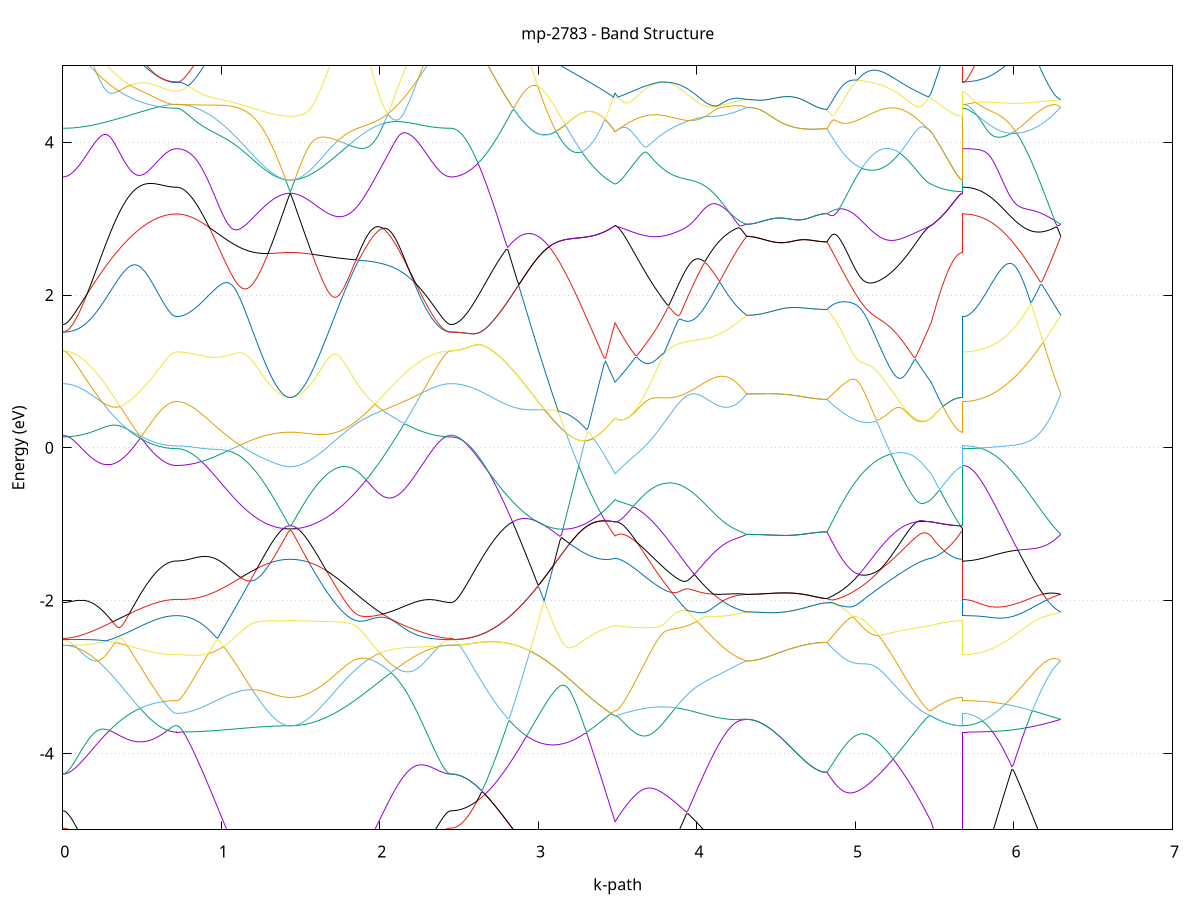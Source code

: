 set title 'mp-2783 - Band Structure'
set xlabel 'k-path'
set ylabel 'Energy (eV)'
set grid y
set yrange [-5:5]
set terminal png size 800,600
set output 'mp-2783_bands_gnuplot.png'
plot '-' using 1:2 with lines notitle, '-' using 1:2 with lines notitle, '-' using 1:2 with lines notitle, '-' using 1:2 with lines notitle, '-' using 1:2 with lines notitle, '-' using 1:2 with lines notitle, '-' using 1:2 with lines notitle, '-' using 1:2 with lines notitle, '-' using 1:2 with lines notitle, '-' using 1:2 with lines notitle, '-' using 1:2 with lines notitle, '-' using 1:2 with lines notitle, '-' using 1:2 with lines notitle, '-' using 1:2 with lines notitle, '-' using 1:2 with lines notitle, '-' using 1:2 with lines notitle, '-' using 1:2 with lines notitle, '-' using 1:2 with lines notitle, '-' using 1:2 with lines notitle, '-' using 1:2 with lines notitle, '-' using 1:2 with lines notitle, '-' using 1:2 with lines notitle, '-' using 1:2 with lines notitle, '-' using 1:2 with lines notitle, '-' using 1:2 with lines notitle, '-' using 1:2 with lines notitle, '-' using 1:2 with lines notitle, '-' using 1:2 with lines notitle, '-' using 1:2 with lines notitle, '-' using 1:2 with lines notitle, '-' using 1:2 with lines notitle, '-' using 1:2 with lines notitle, '-' using 1:2 with lines notitle, '-' using 1:2 with lines notitle, '-' using 1:2 with lines notitle, '-' using 1:2 with lines notitle, '-' using 1:2 with lines notitle, '-' using 1:2 with lines notitle, '-' using 1:2 with lines notitle, '-' using 1:2 with lines notitle
0.000000 -34.499737
0.009964 -34.500137
0.019929 -34.501437
0.029893 -34.502937
0.039857 -34.504737
0.049821 -34.506537
0.059786 -34.508437
0.069750 -34.510237
0.079714 -34.512137
0.089678 -34.513937
0.099643 -34.515737
0.109607 -34.517437
0.119571 -34.519137
0.129535 -34.520737
0.139500 -34.522237
0.149464 -34.523737
0.159428 -34.525137
0.169392 -34.526537
0.179357 -34.527737
0.189321 -34.528937
0.199285 -34.530037
0.209249 -34.531037
0.219214 -34.531937
0.229178 -34.532837
0.239142 -34.533537
0.249106 -34.534137
0.259071 -34.534737
0.269035 -34.535237
0.278999 -34.535537
0.288963 -34.535837
0.298928 -34.536037
0.308892 -34.536037
0.318856 -34.536037
0.328820 -34.535937
0.338785 -34.535737
0.348749 -34.535437
0.358713 -34.535037
0.368677 -34.534537
0.378642 -34.533937
0.388606 -34.533237
0.398570 -34.532437
0.408534 -34.531637
0.418499 -34.530637
0.428463 -34.529637
0.438427 -34.528537
0.448391 -34.527337
0.458356 -34.526137
0.468320 -34.524837
0.478284 -34.523437
0.488248 -34.521937
0.498213 -34.520437
0.508177 -34.518937
0.518141 -34.517337
0.528105 -34.515637
0.538070 -34.514037
0.548034 -34.514437
0.557998 -34.515337
0.567962 -34.516237
0.577927 -34.517137
0.587891 -34.517937
0.597855 -34.518637
0.607819 -34.519337
0.617784 -34.520037
0.627748 -34.520537
0.637712 -34.521037
0.647676 -34.521537
0.657641 -34.521937
0.667605 -34.522237
0.677569 -34.522537
0.687533 -34.522737
0.697498 -34.522937
0.707462 -34.523037
0.717426 -34.523037
0.717426 -34.523037
0.727390 -34.523137
0.737355 -34.523637
0.747319 -34.524237
0.757283 -34.525237
0.767247 -34.526437
0.777212 -34.527837
0.787176 -34.529437
0.797140 -34.531237
0.807105 -34.533137
0.817069 -34.535137
0.827033 -34.537337
0.836997 -34.539637
0.846962 -34.541937
0.856926 -34.544337
0.866890 -34.546837
0.876854 -34.549337
0.886819 -34.551837
0.896783 -34.554437
0.906747 -34.557037
0.916711 -34.559637
0.926676 -34.562237
0.936640 -34.564837
0.946604 -34.567437
0.956568 -34.570037
0.966533 -34.572637
0.976497 -34.575137
0.986461 -34.577737
0.996425 -34.580237
1.006390 -34.582737
1.016354 -34.585237
1.026318 -34.587637
1.036282 -34.590037
1.046247 -34.592437
1.056211 -34.594837
1.066175 -34.597137
1.076139 -34.599337
1.086104 -34.601537
1.096068 -34.603737
1.106032 -34.605837
1.115996 -34.607937
1.125961 -34.609937
1.135925 -34.611937
1.145889 -34.613837
1.155853 -34.615737
1.165818 -34.617537
1.175782 -34.619237
1.185746 -34.620937
1.195710 -34.622637
1.205675 -34.624137
1.215639 -34.625737
1.225603 -34.627137
1.235567 -34.628537
1.245532 -34.629937
1.255496 -34.631137
1.265460 -34.632337
1.275424 -34.633537
1.285389 -34.634637
1.295353 -34.635637
1.305317 -34.636537
1.315281 -34.637437
1.325246 -34.638237
1.335210 -34.638937
1.345174 -34.639637
1.355138 -34.640237
1.365103 -34.640737
1.375067 -34.641237
1.385031 -34.641637
1.394995 -34.641937
1.404960 -34.642137
1.414924 -34.642337
1.424888 -34.642437
1.434852 -34.642537
1.434852 -34.642537
1.444799 -34.642437
1.454746 -34.642337
1.464693 -34.642137
1.474640 -34.641937
1.484587 -34.641637
1.494534 -34.641237
1.504481 -34.640737
1.514428 -34.640237
1.524375 -34.639637
1.534322 -34.638937
1.544269 -34.638237
1.554216 -34.637437
1.564163 -34.636537
1.574110 -34.635637
1.584057 -34.634637
1.594004 -34.633537
1.603951 -34.632337
1.613898 -34.631137
1.623845 -34.629937
1.633792 -34.628537
1.643739 -34.627137
1.653686 -34.625637
1.663633 -34.624137
1.673580 -34.622537
1.683527 -34.620937
1.693474 -34.619237
1.703421 -34.617437
1.713368 -34.615537
1.723315 -34.613737
1.733262 -34.611737
1.743209 -34.609737
1.753156 -34.607637
1.763103 -34.605537
1.773050 -34.603337
1.782997 -34.601137
1.792944 -34.598937
1.802891 -34.596537
1.812838 -34.594237
1.822785 -34.591737
1.832732 -34.589337
1.842679 -34.586837
1.852626 -34.584237
1.862573 -34.581637
1.872520 -34.580037
1.882467 -34.579337
1.892414 -34.578637
1.902361 -34.577837
1.912308 -34.576937
1.922255 -34.576137
1.932202 -34.575237
1.942149 -34.574237
1.952096 -34.573237
1.962043 -34.572237
1.971990 -34.571137
1.981937 -34.570037
1.991884 -34.568837
2.001831 -34.567637
2.011778 -34.566337
2.021725 -34.565037
2.031672 -34.563737
2.041619 -34.562337
2.051566 -34.560837
2.061513 -34.559337
2.071460 -34.557837
2.081407 -34.556237
2.091354 -34.554637
2.101301 -34.552937
2.111248 -34.551237
2.121195 -34.549537
2.131142 -34.547737
2.141089 -34.545937
2.151036 -34.544137
2.160983 -34.542337
2.170930 -34.540437
2.180877 -34.538537
2.190824 -34.536637
2.200771 -34.534637
2.210718 -34.532737
2.220665 -34.530837
2.230612 -34.528837
2.240559 -34.526937
2.250506 -34.524937
2.260453 -34.523037
2.270400 -34.521137
2.280347 -34.519237
2.290294 -34.517437
2.300241 -34.516537
2.310188 -34.515737
2.320135 -34.514837
2.330082 -34.513837
2.340029 -34.512837
2.349976 -34.511737
2.359923 -34.510637
2.369870 -34.509337
2.379817 -34.508037
2.389764 -34.506637
2.399711 -34.505237
2.409658 -34.503837
2.419605 -34.502437
2.429552 -34.501137
2.439499 -34.500137
2.449446 -34.499737
2.449446 -34.499737
2.459391 -34.499837
2.469336 -34.500237
2.479280 -34.500937
2.489225 -34.501837
2.499170 -34.503037
2.509114 -34.504337
2.519059 -34.505737
2.529003 -34.507237
2.538948 -34.508837
2.548893 -34.510537
2.558837 -34.512237
2.568782 -34.513937
2.578727 -34.515637
2.588671 -34.517237
2.598616 -34.518937
2.608560 -34.520537
2.618505 -34.522137
2.628450 -34.523637
2.638394 -34.525137
2.648339 -34.526537
2.658284 -34.529337
2.668228 -34.532337
2.678173 -34.535437
2.688117 -34.538537
2.698062 -34.541637
2.708007 -34.544837
2.717951 -34.547937
2.727896 -34.551137
2.737841 -34.554237
2.747785 -34.557337
2.757730 -34.560437
2.767675 -34.563537
2.777619 -34.566637
2.787564 -34.569637
2.797508 -34.572637
2.807453 -34.575537
2.817398 -34.578437
2.827342 -34.581237
2.837287 -34.583937
2.847232 -34.586637
2.857176 -34.589237
2.867121 -34.591837
2.877065 -34.594237
2.887010 -34.596637
2.896955 -34.598937
2.906899 -34.601137
2.916844 -34.603237
2.926789 -34.605337
2.936733 -34.607237
2.946678 -34.609037
2.956622 -34.610737
2.966567 -34.612337
2.976512 -34.613937
2.986456 -34.615337
2.996401 -34.616537
3.006346 -34.617737
3.016290 -34.618837
3.026235 -34.619737
3.036179 -34.620637
3.046124 -34.621337
3.056069 -34.621937
3.066013 -34.622337
3.075958 -34.622737
3.085903 -34.622937
3.095847 -34.623037
3.105792 -34.623037
3.115737 -34.622837
3.125681 -34.622637
3.135626 -34.622237
3.145570 -34.621637
3.155515 -34.621037
3.165460 -34.620237
3.175404 -34.619337
3.185349 -34.618337
3.195294 -34.617137
3.205238 -34.615937
3.215183 -34.614537
3.225127 -34.613037
3.235072 -34.611337
3.245017 -34.609637
3.254961 -34.607737
3.264906 -34.605737
3.274851 -34.603637
3.284795 -34.601437
3.294740 -34.599137
3.304684 -34.596637
3.314629 -34.594137
3.324574 -34.591437
3.334518 -34.588737
3.344463 -34.585837
3.354408 -34.582937
3.364352 -34.579937
3.374297 -34.577037
3.384241 -34.578737
3.394186 -34.580437
3.404131 -34.582037
3.414075 -34.583537
3.424020 -34.585137
3.433965 -34.586537
3.443909 -34.587937
3.453854 -34.590037
3.463799 -34.594337
3.473743 -34.598437
3.483688 -34.602437
3.483688 -34.602437
3.493684 -34.600437
3.503681 -34.598337
3.513677 -34.596137
3.523674 -34.593937
3.533671 -34.591537
3.543667 -34.589137
3.553664 -34.587737
3.563660 -34.586737
3.573657 -34.585737
3.583653 -34.584637
3.593650 -34.583537
3.603646 -34.582337
3.613643 -34.581237
3.623640 -34.579937
3.633636 -34.578737
3.643633 -34.577437
3.653629 -34.576137
3.663626 -34.576237
3.673622 -34.578337
3.683619 -34.580237
3.693615 -34.582137
3.703612 -34.584037
3.713609 -34.585837
3.723605 -34.587637
3.733602 -34.589237
3.743598 -34.590837
3.753595 -34.592437
3.763591 -34.593837
3.773588 -34.595237
3.783584 -34.596537
3.793581 -34.597737
3.803577 -34.598837
3.813574 -34.599937
3.823571 -34.600837
3.833567 -34.601637
3.843564 -34.602437
3.853560 -34.603037
3.863557 -34.603637
3.873553 -34.604037
3.883550 -34.604337
3.893546 -34.604537
3.903543 -34.604737
3.913540 -34.604737
3.923536 -34.604637
3.933533 -34.604337
3.943529 -34.604037
3.953526 -34.603537
3.963522 -34.603037
3.973519 -34.602337
3.983515 -34.601537
3.993512 -34.600637
4.003509 -34.599537
4.013505 -34.598437
4.023502 -34.597137
4.033498 -34.595737
4.043495 -34.594237
4.053491 -34.592637
4.063488 -34.590937
4.073484 -34.589037
4.083481 -34.587037
4.093478 -34.584937
4.103474 -34.582737
4.113471 -34.580437
4.123467 -34.578037
4.133464 -34.575437
4.143460 -34.572837
4.153457 -34.570037
4.163453 -34.567137
4.173450 -34.564237
4.183447 -34.561137
4.193443 -34.557937
4.203440 -34.554637
4.213436 -34.551237
4.223433 -34.547737
4.233429 -34.544137
4.243426 -34.540537
4.253422 -34.536737
4.263419 -34.532937
4.273416 -34.529037
4.283412 -34.525037
4.293409 -34.520937
4.303405 -34.516837
4.313402 -34.512937
4.313402 -34.512937
4.323349 -34.515337
4.333296 -34.518137
4.343243 -34.520937
4.353190 -34.523737
4.363137 -34.526537
4.373084 -34.529337
4.383031 -34.532037
4.392978 -34.534837
4.402925 -34.537537
4.412872 -34.540137
4.422819 -34.542837
4.432766 -34.545437
4.442713 -34.548037
4.452660 -34.550537
4.462607 -34.553037
4.472554 -34.555537
4.482501 -34.557937
4.492448 -34.560237
4.502395 -34.562637
4.512342 -34.564837
4.522289 -34.567037
4.532236 -34.569237
4.542183 -34.571337
4.552130 -34.573337
4.562077 -34.575337
4.572024 -34.577237
4.581971 -34.579137
4.591918 -34.580937
4.601865 -34.582637
4.611812 -34.584337
4.621759 -34.585937
4.631706 -34.587437
4.641653 -34.588937
4.651600 -34.590337
4.661547 -34.591637
4.671494 -34.592837
4.681441 -34.594037
4.691388 -34.595137
4.701335 -34.596137
4.711282 -34.597037
4.721229 -34.597937
4.731176 -34.598637
4.741123 -34.599337
4.751070 -34.599937
4.761017 -34.600537
4.770964 -34.600937
4.780911 -34.601337
4.790858 -34.601637
4.800805 -34.601837
4.810752 -34.601937
4.820699 -34.601937
4.820699 -34.601937
4.830647 -34.603937
4.840595 -34.605737
4.850542 -34.607437
4.860490 -34.609137
4.870438 -34.610737
4.880386 -34.612137
4.890334 -34.613537
4.900282 -34.614837
4.910230 -34.616037
4.920178 -34.617137
4.930126 -34.618137
4.940074 -34.619037
4.950022 -34.619837
4.959970 -34.620537
4.969918 -34.621137
4.979865 -34.621637
4.989813 -34.621937
4.999761 -34.622237
5.009709 -34.622437
5.019657 -34.622537
5.029605 -34.622437
5.039553 -34.622337
5.049501 -34.622137
5.059449 -34.621737
5.069397 -34.621337
5.079345 -34.620737
5.089293 -34.620137
5.099241 -34.619337
5.109189 -34.618537
5.119136 -34.617637
5.129084 -34.616537
5.139032 -34.615437
5.148980 -34.614237
5.158928 -34.612837
5.168876 -34.611437
5.178824 -34.610037
5.188772 -34.608437
5.198720 -34.606737
5.208668 -34.605037
5.218616 -34.603237
5.228564 -34.601337
5.238512 -34.599437
5.248459 -34.597437
5.258407 -34.595437
5.268355 -34.593337
5.278303 -34.591237
5.288251 -34.589137
5.298199 -34.587137
5.308147 -34.585237
5.318095 -34.583537
5.328043 -34.582237
5.337991 -34.581437
5.347939 -34.581437
5.357887 -34.581837
5.367835 -34.582537
5.377782 -34.583537
5.387730 -34.584537
5.397678 -34.585637
5.407626 -34.586637
5.417574 -34.587737
5.427522 -34.588837
5.437470 -34.591737
5.447418 -34.594537
5.457366 -34.597337
5.467314 -34.599937
5.477262 -34.602437
5.477262 -34.602437
5.486816 -34.606137
5.496370 -34.609537
5.505924 -34.612937
5.515478 -34.616037
5.525032 -34.619037
5.534586 -34.621837
5.544140 -34.624437
5.553694 -34.626937
5.563248 -34.629237
5.572802 -34.631337
5.582356 -34.633237
5.591910 -34.635037
5.601464 -34.636537
5.611019 -34.637937
5.620573 -34.639137
5.630127 -34.640137
5.639681 -34.641037
5.649235 -34.641637
5.658789 -34.642137
5.668343 -34.642437
5.677897 -34.642537
5.677897 -34.523037
5.687856 -34.523237
5.697814 -34.523837
5.707773 -34.524737
5.717732 -34.525937
5.727690 -34.527437
5.737649 -34.529137
5.747608 -34.530937
5.757566 -34.532737
5.767525 -34.534737
5.777484 -34.536637
5.787442 -34.538637
5.797401 -34.540537
5.807360 -34.542437
5.817318 -34.544337
5.827277 -34.546137
5.837236 -34.547837
5.847195 -34.549437
5.857153 -34.551037
5.867112 -34.552437
5.877071 -34.553837
5.887029 -34.555037
5.896988 -34.556237
5.906947 -34.557237
5.916905 -34.558237
5.926864 -34.559037
5.936823 -34.559837
5.946781 -34.560437
5.956740 -34.560937
5.966699 -34.561337
5.976657 -34.561537
5.986616 -34.561737
5.996575 -34.561737
6.006533 -34.561737
6.016492 -34.561537
6.026451 -34.561237
6.036409 -34.560837
6.046368 -34.560237
6.056327 -34.559637
6.066285 -34.558837
6.076244 -34.558037
6.086203 -34.557037
6.096162 -34.555937
6.106120 -34.554737
6.116079 -34.553337
6.126038 -34.551937
6.135996 -34.550437
6.145955 -34.548837
6.155914 -34.547037
6.165872 -34.545237
6.175831 -34.543237
6.185790 -34.541237
6.195748 -34.539137
6.205707 -34.536837
6.215666 -34.534537
6.225624 -34.532137
6.235583 -34.529637
6.245542 -34.527037
6.255500 -34.524337
6.265459 -34.521637
6.275418 -34.518837
6.285377 -34.515937
6.295335 -34.512937
e
0.000000 -34.499737
0.009964 -34.499737
0.019929 -34.499737
0.029893 -34.499737
0.039857 -34.499737
0.049821 -34.499837
0.059786 -34.499837
0.069750 -34.499937
0.079714 -34.499937
0.089678 -34.500037
0.099643 -34.500037
0.109607 -34.500137
0.119571 -34.500137
0.129535 -34.500237
0.139500 -34.500237
0.149464 -34.500237
0.159428 -34.500237
0.169392 -34.500237
0.179357 -34.500237
0.189321 -34.500137
0.199285 -34.500037
0.209249 -34.499937
0.219214 -34.499837
0.229178 -34.499737
0.239142 -34.499537
0.249106 -34.499337
0.259071 -34.499037
0.269035 -34.498737
0.278999 -34.498437
0.288963 -34.498137
0.298928 -34.497737
0.308892 -34.497337
0.318856 -34.496837
0.328820 -34.496337
0.338785 -34.495737
0.348749 -34.495137
0.358713 -34.494537
0.368677 -34.493837
0.378642 -34.493137
0.388606 -34.492637
0.398570 -34.494337
0.408534 -34.495937
0.418499 -34.497537
0.428463 -34.499037
0.438427 -34.500537
0.448391 -34.502037
0.458356 -34.503437
0.468320 -34.504837
0.478284 -34.506237
0.488248 -34.507537
0.498213 -34.508837
0.508177 -34.510037
0.518141 -34.511237
0.528105 -34.512337
0.538070 -34.513337
0.548034 -34.512337
0.557998 -34.510537
0.567962 -34.508837
0.577927 -34.507037
0.587891 -34.505337
0.597855 -34.503537
0.607819 -34.501837
0.617784 -34.500137
0.627748 -34.498437
0.637712 -34.496837
0.647676 -34.495337
0.657641 -34.493937
0.667605 -34.492637
0.677569 -34.491537
0.687533 -34.490637
0.697498 -34.489937
0.707462 -34.489437
0.717426 -34.489337
0.717426 -34.489337
0.727390 -34.489537
0.737355 -34.490237
0.747319 -34.491337
0.757283 -34.492737
0.767247 -34.494437
0.777212 -34.496337
0.787176 -34.498437
0.797140 -34.500737
0.807105 -34.503037
0.817069 -34.505437
0.827033 -34.507837
0.836997 -34.510337
0.846962 -34.512837
0.856926 -34.515437
0.866890 -34.517937
0.876854 -34.520537
0.886819 -34.523037
0.896783 -34.525637
0.906747 -34.528237
0.916711 -34.530737
0.926676 -34.533237
0.936640 -34.535737
0.946604 -34.538237
0.956568 -34.540737
0.966533 -34.543137
0.976497 -34.545537
0.986461 -34.547937
0.996425 -34.550237
1.006390 -34.552537
1.016354 -34.554837
1.026318 -34.557037
1.036282 -34.559237
1.046247 -34.561437
1.056211 -34.563537
1.066175 -34.565637
1.076139 -34.567637
1.086104 -34.569637
1.096068 -34.571537
1.106032 -34.573437
1.115996 -34.575337
1.125961 -34.577137
1.135925 -34.578837
1.145889 -34.580537
1.155853 -34.582137
1.165818 -34.583737
1.175782 -34.585337
1.185746 -34.586837
1.195710 -34.588237
1.205675 -34.589637
1.215639 -34.590937
1.225603 -34.592237
1.235567 -34.593437
1.245532 -34.594537
1.255496 -34.595637
1.265460 -34.596737
1.275424 -34.597637
1.285389 -34.598637
1.295353 -34.599437
1.305317 -34.600237
1.315281 -34.601037
1.325246 -34.601737
1.335210 -34.602337
1.345174 -34.602937
1.355138 -34.603437
1.365103 -34.603837
1.375067 -34.604237
1.385031 -34.604637
1.394995 -34.604837
1.404960 -34.605137
1.414924 -34.605237
1.424888 -34.605337
1.434852 -34.605337
1.434852 -34.605337
1.444799 -34.605337
1.454746 -34.605237
1.464693 -34.605137
1.474640 -34.604837
1.484587 -34.604637
1.494534 -34.604337
1.504481 -34.603937
1.514428 -34.603537
1.524375 -34.603037
1.534322 -34.602537
1.544269 -34.601937
1.554216 -34.601337
1.564163 -34.600737
1.574110 -34.600037
1.584057 -34.599337
1.594004 -34.598637
1.603951 -34.597837
1.613898 -34.597137
1.623845 -34.596337
1.633792 -34.595637
1.643739 -34.594837
1.653686 -34.594137
1.663633 -34.593337
1.673580 -34.592637
1.683527 -34.591937
1.693474 -34.591237
1.703421 -34.590537
1.713368 -34.589837
1.723315 -34.589237
1.733262 -34.588537
1.743209 -34.587937
1.753156 -34.587337
1.763103 -34.586737
1.773050 -34.586237
1.782997 -34.585637
1.792944 -34.585037
1.802891 -34.584437
1.812838 -34.583937
1.822785 -34.583337
1.832732 -34.582737
1.842679 -34.582037
1.852626 -34.581437
1.862573 -34.580737
1.872520 -34.579037
1.882467 -34.576337
1.892414 -34.573637
1.902361 -34.570837
1.912308 -34.568037
1.922255 -34.565237
1.932202 -34.562437
1.942149 -34.559537
1.952096 -34.556637
1.962043 -34.553737
1.971990 -34.550737
1.981937 -34.547737
1.991884 -34.544737
2.001831 -34.541737
2.011778 -34.538737
2.021725 -34.535637
2.031672 -34.532637
2.041619 -34.529537
2.051566 -34.526437
2.061513 -34.523437
2.071460 -34.520337
2.081407 -34.517237
2.091354 -34.514837
2.101301 -34.515737
2.111248 -34.516437
2.121195 -34.517137
2.131142 -34.517737
2.141089 -34.518337
2.151036 -34.518837
2.160983 -34.519137
2.170930 -34.519537
2.180877 -34.519737
2.190824 -34.519937
2.200771 -34.520037
2.210718 -34.520037
2.220665 -34.519937
2.230612 -34.519737
2.240559 -34.519537
2.250506 -34.519237
2.260453 -34.518837
2.270400 -34.518337
2.280347 -34.517837
2.290294 -34.517237
2.300241 -34.515637
2.310188 -34.513837
2.320135 -34.512137
2.330082 -34.510537
2.340029 -34.509037
2.349976 -34.507537
2.359923 -34.506137
2.369870 -34.504837
2.379817 -34.503737
2.389764 -34.502637
2.399711 -34.501837
2.409658 -34.501037
2.419605 -34.500437
2.429552 -34.500037
2.439499 -34.499737
2.449446 -34.499737
2.449446 -34.499737
2.459391 -34.499837
2.469336 -34.500237
2.479280 -34.500937
2.489225 -34.501837
2.499170 -34.503037
2.509114 -34.504337
2.519059 -34.505737
2.529003 -34.507237
2.538948 -34.508837
2.548893 -34.510537
2.558837 -34.512237
2.568782 -34.513937
2.578727 -34.515637
2.588671 -34.517237
2.598616 -34.518937
2.608560 -34.520537
2.618505 -34.522137
2.628450 -34.523637
2.638394 -34.525137
2.648339 -34.526537
2.658284 -34.527837
2.668228 -34.529137
2.678173 -34.530337
2.688117 -34.531437
2.698062 -34.532537
2.708007 -34.533537
2.717951 -34.534437
2.727896 -34.535237
2.737841 -34.535937
2.747785 -34.536637
2.757730 -34.537137
2.767675 -34.537637
2.777619 -34.538037
2.787564 -34.538337
2.797508 -34.538537
2.807453 -34.538737
2.817398 -34.538737
2.827342 -34.538737
2.837287 -34.538637
2.847232 -34.538437
2.857176 -34.538137
2.867121 -34.537737
2.877065 -34.537337
2.887010 -34.536837
2.896955 -34.536137
2.906899 -34.535537
2.916844 -34.534737
2.926789 -34.533837
2.936733 -34.532937
2.946678 -34.531937
2.956622 -34.530837
2.966567 -34.529737
2.976512 -34.528437
2.986456 -34.527137
2.996401 -34.525837
3.006346 -34.524337
3.016290 -34.522937
3.026235 -34.521337
3.036179 -34.519737
3.046124 -34.518037
3.056069 -34.516337
3.066013 -34.514537
3.075958 -34.512737
3.085903 -34.513437
3.095847 -34.515937
3.105792 -34.518437
3.115737 -34.520837
3.125681 -34.523237
3.135626 -34.525737
3.145570 -34.528137
3.155515 -34.530537
3.165460 -34.532937
3.175404 -34.535237
3.185349 -34.537637
3.195294 -34.539937
3.205238 -34.542237
3.215183 -34.544537
3.225127 -34.546837
3.235072 -34.549037
3.245017 -34.551237
3.254961 -34.553437
3.264906 -34.555637
3.274851 -34.557737
3.284795 -34.559837
3.294740 -34.561937
3.304684 -34.563937
3.314629 -34.565937
3.324574 -34.567837
3.334518 -34.569737
3.344463 -34.571637
3.354408 -34.573437
3.364352 -34.575237
3.374297 -34.576737
3.384241 -34.573537
3.394186 -34.570237
3.404131 -34.566937
3.414075 -34.571137
3.424020 -34.576137
3.433965 -34.580937
3.443909 -34.585537
3.453854 -34.589337
3.463799 -34.590637
3.473743 -34.591937
3.483688 -34.593137
3.483688 -34.593137
3.493684 -34.592537
3.503681 -34.591837
3.513677 -34.591137
3.523674 -34.590337
3.533671 -34.589537
3.543667 -34.588637
3.553664 -34.586637
3.563660 -34.584037
3.573657 -34.581437
3.583653 -34.578737
3.593650 -34.575937
3.603646 -34.573137
3.613643 -34.570337
3.623640 -34.568337
3.633636 -34.570037
3.643633 -34.572137
3.653629 -34.574237
3.663626 -34.574737
3.673622 -34.573437
3.683619 -34.572037
3.693615 -34.570537
3.703612 -34.569137
3.713609 -34.567637
3.723605 -34.566237
3.733602 -34.564737
3.743598 -34.563237
3.753595 -34.561637
3.763591 -34.560137
3.773588 -34.558637
3.783584 -34.557137
3.793581 -34.555537
3.803577 -34.554037
3.813574 -34.552537
3.823571 -34.551037
3.833567 -34.549537
3.843564 -34.548037
3.853560 -34.546537
3.863557 -34.545137
3.873553 -34.543637
3.883550 -34.542237
3.893546 -34.540837
3.903543 -34.539437
3.913540 -34.538137
3.923536 -34.536837
3.933533 -34.535537
3.943529 -34.534237
3.953526 -34.533037
3.963522 -34.531837
3.973519 -34.530637
3.983515 -34.529437
3.993512 -34.528337
4.003509 -34.527237
4.013505 -34.526237
4.023502 -34.525237
4.033498 -34.524237
4.043495 -34.523337
4.053491 -34.522337
4.063488 -34.521537
4.073484 -34.520637
4.083481 -34.519837
4.093478 -34.519037
4.103474 -34.518337
4.113471 -34.517637
4.123467 -34.516937
4.133464 -34.516237
4.143460 -34.515637
4.153457 -34.515137
4.163453 -34.514637
4.173450 -34.514137
4.183447 -34.513637
4.193443 -34.513237
4.203440 -34.512937
4.213436 -34.512537
4.223433 -34.512337
4.233429 -34.512037
4.243426 -34.511937
4.253422 -34.511737
4.263419 -34.511637
4.273416 -34.511637
4.283412 -34.511637
4.293409 -34.511737
4.303405 -34.511937
4.313402 -34.512937
4.313402 -34.512937
4.323349 -34.515337
4.333296 -34.518137
4.343243 -34.520937
4.353190 -34.523737
4.363137 -34.526537
4.373084 -34.529337
4.383031 -34.532037
4.392978 -34.534837
4.402925 -34.537537
4.412872 -34.540137
4.422819 -34.542837
4.432766 -34.545437
4.442713 -34.548037
4.452660 -34.550537
4.462607 -34.553037
4.472554 -34.555537
4.482501 -34.557937
4.492448 -34.560237
4.502395 -34.562537
4.512342 -34.564837
4.522289 -34.567037
4.532236 -34.569237
4.542183 -34.571337
4.552130 -34.573337
4.562077 -34.575337
4.572024 -34.577237
4.581971 -34.579137
4.591918 -34.580937
4.601865 -34.582637
4.611812 -34.584337
4.621759 -34.585937
4.631706 -34.587437
4.641653 -34.588937
4.651600 -34.590337
4.661547 -34.591637
4.671494 -34.592837
4.681441 -34.594037
4.691388 -34.595137
4.701335 -34.596137
4.711282 -34.597037
4.721229 -34.597837
4.731176 -34.598637
4.741123 -34.599337
4.751070 -34.599937
4.761017 -34.600537
4.770964 -34.600937
4.780911 -34.601337
4.790858 -34.601637
4.800805 -34.601837
4.810752 -34.601937
4.820699 -34.601937
4.820699 -34.601937
4.830647 -34.599937
4.840595 -34.597937
4.850542 -34.595737
4.860490 -34.593537
4.870438 -34.591237
4.880386 -34.588837
4.890334 -34.586337
4.900282 -34.583837
4.910230 -34.581337
4.920178 -34.578637
4.930126 -34.576037
4.940074 -34.573237
4.950022 -34.570437
4.959970 -34.567637
4.969918 -34.564737
4.979865 -34.561837
4.989813 -34.558937
4.999761 -34.555937
5.009709 -34.552937
5.019657 -34.549937
5.029605 -34.546937
5.039553 -34.543937
5.049501 -34.540837
5.059449 -34.537837
5.069397 -34.534837
5.079345 -34.531937
5.089293 -34.528937
5.099241 -34.526137
5.109189 -34.523337
5.119136 -34.525337
5.129084 -34.528137
5.139032 -34.530837
5.148980 -34.533537
5.158928 -34.536137
5.168876 -34.538737
5.178824 -34.541237
5.188772 -34.543737
5.198720 -34.546137
5.208668 -34.548437
5.218616 -34.550737
5.228564 -34.553037
5.238512 -34.555137
5.248459 -34.557237
5.258407 -34.559237
5.268355 -34.561137
5.278303 -34.563037
5.288251 -34.564737
5.298199 -34.566237
5.308147 -34.567537
5.318095 -34.568537
5.328043 -34.569137
5.337991 -34.568937
5.347939 -34.568037
5.357887 -34.566537
5.367835 -34.569437
5.377782 -34.572937
5.387730 -34.576237
5.397678 -34.579537
5.407626 -34.582737
5.417574 -34.585837
5.427522 -34.588737
5.437470 -34.589737
5.447418 -34.590637
5.457366 -34.591537
5.467314 -34.592337
5.477262 -34.593137
5.477262 -34.593137
5.486816 -34.594237
5.496370 -34.595337
5.505924 -34.596337
5.515478 -34.597337
5.525032 -34.598237
5.534586 -34.599037
5.544140 -34.599837
5.553694 -34.600637
5.563248 -34.601337
5.572802 -34.601937
5.582356 -34.602537
5.591910 -34.603037
5.601464 -34.603537
5.611019 -34.603937
5.620573 -34.604337
5.630127 -34.604637
5.639681 -34.604937
5.649235 -34.605137
5.658789 -34.605237
5.668343 -34.605337
5.677897 -34.605337
5.677897 -34.489337
5.687856 -34.489337
5.697814 -34.489337
5.707773 -34.489337
5.717732 -34.489437
5.727690 -34.489437
5.737649 -34.489537
5.747608 -34.489637
5.757566 -34.489737
5.767525 -34.489837
5.777484 -34.489937
5.787442 -34.490137
5.797401 -34.490237
5.807360 -34.490437
5.817318 -34.490637
5.827277 -34.490837
5.837236 -34.491037
5.847195 -34.491237
5.857153 -34.491437
5.867112 -34.491737
5.877071 -34.492037
5.887029 -34.492337
5.896988 -34.492637
5.906947 -34.492937
5.916905 -34.493237
5.926864 -34.493637
5.936823 -34.495237
5.946781 -34.496737
5.956740 -34.498137
5.966699 -34.499537
5.976657 -34.500837
5.986616 -34.502037
5.996575 -34.503237
6.006533 -34.504337
6.016492 -34.505437
6.026451 -34.506437
6.036409 -34.507337
6.046368 -34.508137
6.056327 -34.508937
6.066285 -34.509737
6.076244 -34.510337
6.086203 -34.510937
6.096162 -34.511537
6.106120 -34.512037
6.116079 -34.512437
6.126038 -34.512837
6.135996 -34.513137
6.145955 -34.513437
6.155914 -34.513637
6.165872 -34.513837
6.175831 -34.513937
6.185790 -34.513937
6.195748 -34.514037
6.205707 -34.513937
6.215666 -34.513937
6.225624 -34.513837
6.235583 -34.513637
6.245542 -34.513437
6.255500 -34.513237
6.265459 -34.512937
6.275418 -34.512637
6.285377 -34.512337
6.295335 -34.512937
e
0.000000 -34.491437
0.009964 -34.490937
0.019929 -34.489737
0.029893 -34.488137
0.039857 -34.486437
0.049821 -34.484637
0.059786 -34.482837
0.069750 -34.481037
0.079714 -34.479337
0.089678 -34.477637
0.099643 -34.475937
0.109607 -34.474337
0.119571 -34.472837
0.129535 -34.471337
0.139500 -34.469937
0.149464 -34.468637
0.159428 -34.467437
0.169392 -34.466237
0.179357 -34.465137
0.189321 -34.464037
0.199285 -34.463137
0.209249 -34.462237
0.219214 -34.462937
0.229178 -34.464637
0.239142 -34.466337
0.249106 -34.468137
0.259071 -34.469837
0.269035 -34.471637
0.278999 -34.473437
0.288963 -34.475237
0.298928 -34.477037
0.308892 -34.478737
0.318856 -34.480537
0.328820 -34.482337
0.338785 -34.484137
0.348749 -34.485837
0.358713 -34.487537
0.368677 -34.489337
0.378642 -34.491037
0.388606 -34.492337
0.398570 -34.491537
0.408534 -34.490737
0.418499 -34.489837
0.428463 -34.488937
0.438427 -34.487937
0.448391 -34.486937
0.458356 -34.485837
0.468320 -34.484737
0.478284 -34.483637
0.488248 -34.482437
0.498213 -34.481237
0.508177 -34.480037
0.518141 -34.478737
0.528105 -34.477437
0.538070 -34.476037
0.548034 -34.474737
0.557998 -34.473337
0.567962 -34.471937
0.577927 -34.470537
0.587891 -34.469137
0.597855 -34.467737
0.607819 -34.466337
0.617784 -34.464937
0.627748 -34.463537
0.637712 -34.462837
0.647676 -34.463637
0.657641 -34.464437
0.667605 -34.465137
0.677569 -34.465837
0.687533 -34.466437
0.697498 -34.466837
0.707462 -34.467137
0.717426 -34.467237
0.717426 -34.467237
0.727390 -34.467537
0.737355 -34.468137
0.747319 -34.469237
0.757283 -34.470637
0.767247 -34.472237
0.777212 -34.474037
0.787176 -34.476037
0.797140 -34.478137
0.807105 -34.480237
0.817069 -34.482337
0.827033 -34.484537
0.836997 -34.486637
0.846962 -34.488737
0.856926 -34.490737
0.866890 -34.492737
0.876854 -34.494737
0.886819 -34.496537
0.896783 -34.498337
0.906747 -34.500037
0.916711 -34.501737
0.926676 -34.503237
0.936640 -34.504737
0.946604 -34.506037
0.956568 -34.507337
0.966533 -34.508437
0.976497 -34.509537
0.986461 -34.510537
0.996425 -34.511337
1.006390 -34.512137
1.016354 -34.512837
1.026318 -34.513337
1.036282 -34.513837
1.046247 -34.514137
1.056211 -34.514437
1.066175 -34.514537
1.076139 -34.514637
1.086104 -34.514537
1.096068 -34.514437
1.106032 -34.514237
1.115996 -34.513837
1.125961 -34.513437
1.135925 -34.512937
1.145889 -34.512337
1.155853 -34.511637
1.165818 -34.510837
1.175782 -34.510037
1.185746 -34.509137
1.195710 -34.508137
1.205675 -34.507037
1.215639 -34.505937
1.225603 -34.504737
1.235567 -34.503537
1.245532 -34.502337
1.255496 -34.501037
1.265460 -34.499637
1.275424 -34.498337
1.285389 -34.496937
1.295353 -34.495637
1.305317 -34.494237
1.315281 -34.492937
1.325246 -34.491637
1.335210 -34.490337
1.345174 -34.489137
1.355138 -34.487937
1.365103 -34.486937
1.375067 -34.485937
1.385031 -34.485137
1.394995 -34.484437
1.404960 -34.483837
1.414924 -34.483437
1.424888 -34.483137
1.434852 -34.483137
1.434852 -34.483137
1.444799 -34.483137
1.454746 -34.483437
1.464693 -34.483837
1.474640 -34.484337
1.484587 -34.485037
1.494534 -34.485837
1.504481 -34.486737
1.514428 -34.487637
1.524375 -34.488637
1.534322 -34.489537
1.544269 -34.490537
1.554216 -34.491537
1.564163 -34.492437
1.574110 -34.493337
1.584057 -34.494137
1.594004 -34.494937
1.603951 -34.495537
1.613898 -34.496137
1.623845 -34.496537
1.633792 -34.496937
1.643739 -34.497137
1.653686 -34.497237
1.663633 -34.497137
1.673580 -34.496937
1.683527 -34.496637
1.693474 -34.496137
1.703421 -34.495437
1.713368 -34.494637
1.723315 -34.493737
1.733262 -34.492637
1.743209 -34.491437
1.753156 -34.490037
1.763103 -34.488537
1.773050 -34.486937
1.782997 -34.485137
1.792944 -34.483237
1.802891 -34.481237
1.812838 -34.479137
1.822785 -34.476937
1.832732 -34.474737
1.842679 -34.475737
1.852626 -34.477837
1.862573 -34.479837
1.872520 -34.481837
1.882467 -34.483837
1.892414 -34.485737
1.902361 -34.487637
1.912308 -34.489537
1.922255 -34.491337
1.932202 -34.493137
1.942149 -34.494937
1.952096 -34.496637
1.962043 -34.498337
1.971990 -34.499937
1.981937 -34.501537
1.991884 -34.503037
2.001831 -34.504437
2.011778 -34.505837
2.021725 -34.507237
2.031672 -34.508537
2.041619 -34.509737
2.051566 -34.510937
2.061513 -34.512037
2.071460 -34.513037
2.081407 -34.514037
2.091354 -34.514237
2.101301 -34.511137
2.111248 -34.508137
2.121195 -34.505037
2.131142 -34.502037
2.141089 -34.499037
2.151036 -34.496037
2.160983 -34.493137
2.170930 -34.490237
2.180877 -34.487337
2.190824 -34.484537
2.200771 -34.481737
2.210718 -34.479037
2.220665 -34.476337
2.230612 -34.473737
2.240559 -34.471137
2.250506 -34.468637
2.260453 -34.466237
2.270400 -34.463937
2.280347 -34.461637
2.290294 -34.459437
2.300241 -34.457637
2.310188 -34.460537
2.320135 -34.463437
2.330082 -34.466237
2.340029 -34.469037
2.349976 -34.471737
2.359923 -34.474337
2.369870 -34.476837
2.379817 -34.479337
2.389764 -34.481637
2.399711 -34.483937
2.409658 -34.486037
2.419605 -34.487937
2.429552 -34.489637
2.439499 -34.490937
2.449446 -34.491437
2.449446 -34.491437
2.459391 -34.491537
2.469336 -34.491837
2.479280 -34.492337
2.489225 -34.493037
2.499170 -34.493937
2.509114 -34.495037
2.519059 -34.496337
2.529003 -34.497837
2.538948 -34.499537
2.548893 -34.501337
2.558837 -34.503237
2.568782 -34.505337
2.578727 -34.507637
2.588671 -34.510037
2.598616 -34.512537
2.608560 -34.515137
2.618505 -34.517837
2.628450 -34.520537
2.638394 -34.523437
2.648339 -34.526337
2.658284 -34.527837
2.668228 -34.529137
2.678173 -34.530337
2.688117 -34.531437
2.698062 -34.532537
2.708007 -34.533437
2.717951 -34.534337
2.727896 -34.535237
2.737841 -34.535937
2.747785 -34.536637
2.757730 -34.537137
2.767675 -34.537637
2.777619 -34.538037
2.787564 -34.538337
2.797508 -34.538537
2.807453 -34.538737
2.817398 -34.538737
2.827342 -34.538737
2.837287 -34.538637
2.847232 -34.538437
2.857176 -34.538137
2.867121 -34.537737
2.877065 -34.537337
2.887010 -34.536837
2.896955 -34.536137
2.906899 -34.535437
2.916844 -34.534737
2.926789 -34.533837
2.936733 -34.532937
2.946678 -34.531937
2.956622 -34.530837
2.966567 -34.529637
2.976512 -34.528437
2.986456 -34.527137
2.996401 -34.525837
3.006346 -34.524337
3.016290 -34.522937
3.026235 -34.521337
3.036179 -34.519737
3.046124 -34.518037
3.056069 -34.516337
3.066013 -34.514537
3.075958 -34.512737
3.085903 -34.510837
3.095847 -34.508937
3.105792 -34.506937
3.115737 -34.504937
3.125681 -34.502937
3.135626 -34.500837
3.145570 -34.498737
3.155515 -34.496537
3.165460 -34.494437
3.175404 -34.492237
3.185349 -34.490037
3.195294 -34.487737
3.205238 -34.485537
3.215183 -34.483337
3.225127 -34.481037
3.235072 -34.478737
3.245017 -34.476537
3.254961 -34.474537
3.264906 -34.481237
3.274851 -34.487937
3.284795 -34.494637
3.294740 -34.501137
3.304684 -34.507637
3.314629 -34.513937
3.324574 -34.520237
3.334518 -34.526437
3.344463 -34.532437
3.354408 -34.538337
3.364352 -34.544137
3.374297 -34.549837
3.384241 -34.555437
3.394186 -34.560837
3.404131 -34.566037
3.414075 -34.563437
3.424020 -34.559937
3.433965 -34.556337
3.443909 -34.552737
3.453854 -34.549037
3.463799 -34.545337
3.473743 -34.541637
3.483688 -34.537837
3.483688 -34.537837
3.493684 -34.539737
3.503681 -34.541737
3.513677 -34.543837
3.523674 -34.545837
3.533671 -34.548037
3.543667 -34.550137
3.553664 -34.552337
3.563660 -34.554537
3.573657 -34.556737
3.583653 -34.558937
3.593650 -34.561137
3.603646 -34.563337
3.613643 -34.565437
3.623640 -34.566637
3.633636 -34.564137
3.643633 -34.561137
3.653629 -34.558037
3.663626 -34.554937
3.673622 -34.551837
3.683619 -34.548637
3.693615 -34.545437
3.703612 -34.542237
3.713609 -34.539037
3.723605 -34.535837
3.733602 -34.532737
3.743598 -34.529637
3.753595 -34.526537
3.763591 -34.523437
3.773588 -34.520537
3.783584 -34.517637
3.793581 -34.514837
3.803577 -34.512137
3.813574 -34.509537
3.823571 -34.507137
3.833567 -34.504837
3.843564 -34.502737
3.853560 -34.500837
3.863557 -34.499037
3.873553 -34.497437
3.883550 -34.496037
3.893546 -34.494837
3.903543 -34.493737
3.913540 -34.492837
3.923536 -34.492137
3.933533 -34.491537
3.943529 -34.491037
3.953526 -34.490737
3.963522 -34.490537
3.973519 -34.490437
3.983515 -34.490437
3.993512 -34.490537
4.003509 -34.490737
4.013505 -34.490937
4.023502 -34.491237
4.033498 -34.491637
4.043495 -34.492037
4.053491 -34.492537
4.063488 -34.493037
4.073484 -34.493637
4.083481 -34.494137
4.093478 -34.494837
4.103474 -34.495437
4.113471 -34.496137
4.123467 -34.496837
4.133464 -34.497537
4.143460 -34.498337
4.153457 -34.499137
4.163453 -34.499937
4.173450 -34.500737
4.183447 -34.501537
4.193443 -34.502337
4.203440 -34.503237
4.213436 -34.504037
4.223433 -34.504937
4.233429 -34.505737
4.243426 -34.506637
4.253422 -34.507537
4.263419 -34.508437
4.273416 -34.509237
4.283412 -34.510137
4.293409 -34.511037
4.303405 -34.511837
4.313402 -34.511937
4.313402 -34.511937
4.323349 -34.509537
4.333296 -34.506737
4.343243 -34.503937
4.353190 -34.501137
4.363137 -34.498237
4.373084 -34.495437
4.383031 -34.492637
4.392978 -34.489837
4.402925 -34.487137
4.412872 -34.484437
4.422819 -34.481737
4.432766 -34.479037
4.442713 -34.476437
4.452660 -34.473837
4.462607 -34.471237
4.472554 -34.468737
4.482501 -34.466337
4.492448 -34.463937
4.502395 -34.461537
4.512342 -34.459337
4.522289 -34.457037
4.532236 -34.454937
4.542183 -34.452837
4.552130 -34.450937
4.562077 -34.448937
4.572024 -34.447137
4.581971 -34.445437
4.591918 -34.443737
4.601865 -34.442137
4.611812 -34.440637
4.621759 -34.439237
4.631706 -34.437937
4.641653 -34.436737
4.651600 -34.435537
4.661547 -34.434437
4.671494 -34.433437
4.681441 -34.432537
4.691388 -34.431737
4.701335 -34.430937
4.711282 -34.430237
4.721229 -34.429637
4.731176 -34.429137
4.741123 -34.428637
4.751070 -34.428137
4.761017 -34.427837
4.770964 -34.427537
4.780911 -34.427237
4.790858 -34.427037
4.800805 -34.426937
4.810752 -34.426837
4.820699 -34.426837
4.820699 -34.426837
4.830647 -34.430237
4.840595 -34.433737
4.850542 -34.437237
4.860490 -34.440737
4.870438 -34.444237
4.880386 -34.447737
4.890334 -34.451237
4.900282 -34.454737
4.910230 -34.458237
4.920178 -34.461737
4.930126 -34.465137
4.940074 -34.468637
4.950022 -34.472037
4.959970 -34.475437
4.969918 -34.478737
4.979865 -34.482137
4.989813 -34.485437
4.999761 -34.488737
5.009709 -34.491937
5.019657 -34.495237
5.029605 -34.498437
5.039553 -34.501537
5.049501 -34.504637
5.059449 -34.507737
5.069397 -34.510837
5.079345 -34.513737
5.089293 -34.516737
5.099241 -34.519637
5.109189 -34.522537
5.119136 -34.520637
5.129084 -34.518037
5.139032 -34.515737
5.148980 -34.513637
5.158928 -34.511937
5.168876 -34.510637
5.178824 -34.510037
5.188772 -34.510237
5.198720 -34.511237
5.208668 -34.513037
5.218616 -34.515437
5.228564 -34.518337
5.238512 -34.521537
5.248459 -34.525037
5.258407 -34.528637
5.268355 -34.532337
5.278303 -34.536137
5.288251 -34.539937
5.298199 -34.543737
5.308147 -34.547537
5.318095 -34.551337
5.328043 -34.555037
5.337991 -34.558737
5.347939 -34.562437
5.357887 -34.565937
5.367835 -34.564637
5.377782 -34.562437
5.387730 -34.560137
5.397678 -34.557737
5.407626 -34.555237
5.417574 -34.552737
5.427522 -34.550237
5.437470 -34.547737
5.447418 -34.545237
5.457366 -34.542737
5.467314 -34.540237
5.477262 -34.537837
5.477262 -34.537837
5.486816 -34.534237
5.496370 -34.530537
5.505924 -34.526937
5.515478 -34.523337
5.525032 -34.519737
5.534586 -34.516137
5.544140 -34.512737
5.553694 -34.509337
5.563248 -34.506037
5.572802 -34.502837
5.582356 -34.499837
5.591910 -34.496937
5.601464 -34.494237
5.611019 -34.491837
5.620573 -34.489637
5.630127 -34.487737
5.639681 -34.486037
5.649235 -34.484837
5.658789 -34.483837
5.668343 -34.483237
5.677897 -34.483137
5.677897 -34.467237
5.687856 -34.466937
5.697814 -34.466137
5.707773 -34.464737
5.717732 -34.462937
5.727690 -34.460737
5.737649 -34.458137
5.747608 -34.455837
5.757566 -34.458237
5.767525 -34.460637
5.777484 -34.463037
5.787442 -34.465437
5.797401 -34.467837
5.807360 -34.470137
5.817318 -34.472337
5.827277 -34.474637
5.837236 -34.476737
5.847195 -34.478837
5.857153 -34.480937
5.867112 -34.482937
5.877071 -34.484837
5.887029 -34.486737
5.896988 -34.488537
5.906947 -34.490337
5.916905 -34.492037
5.926864 -34.493537
5.936823 -34.493937
5.946781 -34.494337
5.956740 -34.494737
5.966699 -34.495137
5.976657 -34.495537
5.986616 -34.495937
5.996575 -34.496437
6.006533 -34.496837
6.016492 -34.497337
6.026451 -34.497837
6.036409 -34.498337
6.046368 -34.498837
6.056327 -34.499337
6.066285 -34.499937
6.076244 -34.500437
6.086203 -34.501037
6.096162 -34.501537
6.106120 -34.502137
6.116079 -34.502737
6.126038 -34.503237
6.135996 -34.503837
6.145955 -34.504437
6.155914 -34.504937
6.165872 -34.505537
6.175831 -34.506137
6.185790 -34.506637
6.195748 -34.507237
6.205707 -34.507737
6.215666 -34.508337
6.225624 -34.508837
6.235583 -34.509337
6.245542 -34.509837
6.255500 -34.510337
6.265459 -34.510737
6.275418 -34.511237
6.285377 -34.511637
6.295335 -34.511937
e
0.000000 -34.441237
0.009964 -34.441237
0.019929 -34.441437
0.029893 -34.441737
0.039857 -34.442037
0.049821 -34.442537
0.059786 -34.443137
0.069750 -34.443737
0.079714 -34.444537
0.089678 -34.445437
0.099643 -34.446337
0.109607 -34.447337
0.119571 -34.448437
0.129535 -34.449637
0.139500 -34.450937
0.149464 -34.452237
0.159428 -34.453637
0.169392 -34.455037
0.179357 -34.456537
0.189321 -34.458137
0.199285 -34.459737
0.209249 -34.461337
0.219214 -34.461337
0.229178 -34.460537
0.239142 -34.459837
0.249106 -34.459137
0.259071 -34.458537
0.269035 -34.457937
0.278999 -34.457337
0.288963 -34.456837
0.298928 -34.456437
0.308892 -34.455937
0.318856 -34.455637
0.328820 -34.455237
0.338785 -34.454937
0.348749 -34.454637
0.358713 -34.454437
0.368677 -34.454237
0.378642 -34.454037
0.388606 -34.453837
0.398570 -34.453737
0.408534 -34.453737
0.418499 -34.453637
0.428463 -34.453637
0.438427 -34.453737
0.448391 -34.453737
0.458356 -34.453837
0.468320 -34.454037
0.478284 -34.454237
0.488248 -34.454437
0.498213 -34.454637
0.508177 -34.455037
0.518141 -34.455337
0.528105 -34.455737
0.538070 -34.456137
0.548034 -34.456637
0.557998 -34.457237
0.567962 -34.457737
0.577927 -34.458437
0.587891 -34.459037
0.597855 -34.459737
0.607819 -34.460437
0.617784 -34.461237
0.627748 -34.462037
0.637712 -34.462237
0.647676 -34.460937
0.657641 -34.459837
0.667605 -34.458737
0.677569 -34.457737
0.687533 -34.457037
0.697498 -34.456437
0.707462 -34.456037
0.717426 -34.455937
0.717426 -34.455937
0.727390 -34.455737
0.737355 -34.455137
0.747319 -34.454137
0.757283 -34.452837
0.767247 -34.451337
0.777212 -34.449637
0.787176 -34.447837
0.797140 -34.446037
0.807105 -34.444037
0.817069 -34.442137
0.827033 -34.440137
0.836997 -34.438237
0.846962 -34.436337
0.856926 -34.434437
0.866890 -34.432537
0.876854 -34.430737
0.886819 -34.429037
0.896783 -34.427337
0.906747 -34.425737
0.916711 -34.424237
0.926676 -34.422837
0.936640 -34.421437
0.946604 -34.420137
0.956568 -34.418937
0.966533 -34.417837
0.976497 -34.416737
0.986461 -34.415837
0.996425 -34.414937
1.006390 -34.414137
1.016354 -34.413437
1.026318 -34.412837
1.036282 -34.412237
1.046247 -34.411837
1.056211 -34.411337
1.066175 -34.411037
1.076139 -34.410737
1.086104 -34.410537
1.096068 -34.410337
1.106032 -34.410137
1.115996 -34.410037
1.125961 -34.410037
1.135925 -34.410037
1.145889 -34.410037
1.155853 -34.410137
1.165818 -34.410137
1.175782 -34.410337
1.185746 -34.410437
1.195710 -34.410537
1.205675 -34.410737
1.215639 -34.410937
1.225603 -34.411137
1.235567 -34.411237
1.245532 -34.411437
1.255496 -34.411637
1.265460 -34.411837
1.275424 -34.412037
1.285389 -34.412237
1.295353 -34.412437
1.305317 -34.412637
1.315281 -34.412837
1.325246 -34.413037
1.335210 -34.413137
1.345174 -34.413337
1.355138 -34.413437
1.365103 -34.413537
1.375067 -34.413637
1.385031 -34.413737
1.394995 -34.413837
1.404960 -34.413837
1.414924 -34.413937
1.424888 -34.413937
1.434852 -34.413937
1.434852 -34.413937
1.444799 -34.414037
1.454746 -34.414137
1.464693 -34.414437
1.474640 -34.414837
1.484587 -34.415237
1.494534 -34.415837
1.504481 -34.416537
1.514428 -34.417237
1.524375 -34.418137
1.534322 -34.419137
1.544269 -34.420137
1.554216 -34.421337
1.564163 -34.422537
1.574110 -34.423837
1.584057 -34.425137
1.594004 -34.426637
1.603951 -34.428137
1.613898 -34.429737
1.623845 -34.431437
1.633792 -34.433137
1.643739 -34.434837
1.653686 -34.436637
1.663633 -34.438537
1.673580 -34.440437
1.683527 -34.442437
1.693474 -34.444337
1.703421 -34.446337
1.713368 -34.448437
1.723315 -34.450437
1.733262 -34.452537
1.743209 -34.454637
1.753156 -34.456737
1.763103 -34.458837
1.773050 -34.461037
1.782997 -34.463137
1.792944 -34.465237
1.802891 -34.467337
1.812838 -34.469437
1.822785 -34.471537
1.832732 -34.473637
1.842679 -34.472337
1.852626 -34.469837
1.862573 -34.467337
1.872520 -34.464837
1.882467 -34.462137
1.892414 -34.459537
1.902361 -34.456737
1.912308 -34.454037
1.922255 -34.451237
1.932202 -34.448437
1.942149 -34.445637
1.952096 -34.442837
1.962043 -34.440137
1.971990 -34.437337
1.981937 -34.434537
1.991884 -34.431837
2.001831 -34.429137
2.011778 -34.426437
2.021725 -34.423837
2.031672 -34.421337
2.041619 -34.418837
2.051566 -34.416437
2.061513 -34.414137
2.071460 -34.411937
2.081407 -34.411637
2.091354 -34.413037
2.101301 -34.414537
2.111248 -34.415937
2.121195 -34.417337
2.131142 -34.418637
2.141089 -34.419937
2.151036 -34.421237
2.160983 -34.422537
2.170930 -34.423737
2.180877 -34.424937
2.190824 -34.426037
2.200771 -34.427137
2.210718 -34.428437
2.220665 -34.431937
2.230612 -34.435337
2.240559 -34.438637
2.250506 -34.441937
2.260453 -34.445137
2.270400 -34.448337
2.280347 -34.451537
2.290294 -34.454537
2.300241 -34.457437
2.310188 -34.455437
2.320135 -34.453537
2.330082 -34.451837
2.340029 -34.450237
2.349976 -34.448637
2.359923 -34.447337
2.369870 -34.446037
2.379817 -34.444937
2.389764 -34.443937
2.399711 -34.443137
2.409658 -34.442437
2.419605 -34.441937
2.429552 -34.441537
2.439499 -34.441237
2.449446 -34.441237
2.449446 -34.441237
2.459391 -34.441037
2.469336 -34.440437
2.479280 -34.439437
2.489225 -34.438037
2.499170 -34.436337
2.509114 -34.434337
2.519059 -34.432137
2.529003 -34.429637
2.538948 -34.426937
2.548893 -34.424137
2.558837 -34.421137
2.568782 -34.417937
2.578727 -34.415637
2.588671 -34.416537
2.598616 -34.417437
2.608560 -34.418337
2.618505 -34.419437
2.628450 -34.420437
2.638394 -34.421637
2.648339 -34.422837
2.658284 -34.424037
2.668228 -34.425337
2.678173 -34.426637
2.688117 -34.428137
2.698062 -34.429537
2.708007 -34.431037
2.717951 -34.432637
2.727896 -34.434237
2.737841 -34.435837
2.747785 -34.437537
2.757730 -34.439337
2.767675 -34.441137
2.777619 -34.442937
2.787564 -34.444837
2.797508 -34.446737
2.807453 -34.448637
2.817398 -34.450637
2.827342 -34.452637
2.837287 -34.454737
2.847232 -34.456837
2.857176 -34.458937
2.867121 -34.461137
2.877065 -34.463337
2.887010 -34.465537
2.896955 -34.467737
2.906899 -34.470037
2.916844 -34.472337
2.926789 -34.474637
2.936733 -34.476937
2.946678 -34.479337
2.956622 -34.481737
2.966567 -34.484137
2.976512 -34.486537
2.986456 -34.488937
2.996401 -34.491337
3.006346 -34.493837
3.016290 -34.496237
3.026235 -34.498737
3.036179 -34.501137
3.046124 -34.503637
3.056069 -34.506037
3.066013 -34.508537
3.075958 -34.511037
3.085903 -34.510837
3.095847 -34.508937
3.105792 -34.506937
3.115737 -34.504937
3.125681 -34.502937
3.135626 -34.500837
3.145570 -34.498737
3.155515 -34.496537
3.165460 -34.494437
3.175404 -34.492237
3.185349 -34.490037
3.195294 -34.487737
3.205238 -34.485537
3.215183 -34.483237
3.225127 -34.481037
3.235072 -34.478737
3.245017 -34.476437
3.254961 -34.474237
3.264906 -34.471937
3.274851 -34.469737
3.284795 -34.467437
3.294740 -34.465237
3.304684 -34.463037
3.314629 -34.460837
3.324574 -34.458637
3.334518 -34.456437
3.344463 -34.454337
3.354408 -34.452237
3.364352 -34.450237
3.374297 -34.448137
3.384241 -34.446137
3.394186 -34.444237
3.404131 -34.442337
3.414075 -34.440537
3.424020 -34.438637
3.433965 -34.436937
3.443909 -34.435237
3.453854 -34.433537
3.463799 -34.432037
3.473743 -34.430437
3.483688 -34.428937
3.483688 -34.428937
3.493684 -34.429737
3.503681 -34.430437
3.513677 -34.431137
3.523674 -34.431837
3.533671 -34.432537
3.543667 -34.433237
3.553664 -34.433837
3.563660 -34.434537
3.573657 -34.435137
3.583653 -34.435737
3.593650 -34.436337
3.603646 -34.436937
3.613643 -34.437537
3.623640 -34.438037
3.633636 -34.438537
3.643633 -34.439037
3.653629 -34.439437
3.663626 -34.439937
3.673622 -34.440237
3.683619 -34.440637
3.693615 -34.440937
3.703612 -34.441237
3.713609 -34.441537
3.723605 -34.441737
3.733602 -34.441837
3.743598 -34.442037
3.753595 -34.442037
3.763591 -34.442137
3.773588 -34.442137
3.783584 -34.442037
3.793581 -34.441937
3.803577 -34.441837
3.813574 -34.441637
3.823571 -34.441337
3.833567 -34.441037
3.843564 -34.440737
3.853560 -34.440237
3.863557 -34.439837
3.873553 -34.439337
3.883550 -34.438737
3.893546 -34.438137
3.903543 -34.437437
3.913540 -34.436737
3.923536 -34.435937
3.933533 -34.435037
3.943529 -34.434237
3.953526 -34.433237
3.963522 -34.432337
3.973519 -34.431237
3.983515 -34.430237
3.993512 -34.429137
4.003509 -34.427937
4.013505 -34.426737
4.023502 -34.425537
4.033498 -34.425337
4.043495 -34.427237
4.053491 -34.429337
4.063488 -34.431637
4.073484 -34.434137
4.083481 -34.436837
4.093478 -34.439637
4.103474 -34.442537
4.113471 -34.445637
4.123467 -34.448737
4.133464 -34.451937
4.143460 -34.455237
4.153457 -34.458537
4.163453 -34.461937
4.173450 -34.465337
4.183447 -34.468737
4.193443 -34.472137
4.203440 -34.475637
4.213436 -34.479037
4.223433 -34.482437
4.233429 -34.485937
4.243426 -34.489337
4.253422 -34.492737
4.263419 -34.496137
4.273416 -34.499437
4.283412 -34.502737
4.293409 -34.506037
4.303405 -34.509237
4.313402 -34.511937
4.313402 -34.511937
4.323349 -34.509537
4.333296 -34.506737
4.343243 -34.503937
4.353190 -34.501137
4.363137 -34.498237
4.373084 -34.495437
4.383031 -34.492637
4.392978 -34.489837
4.402925 -34.487137
4.412872 -34.484437
4.422819 -34.481637
4.432766 -34.479037
4.442713 -34.476337
4.452660 -34.473837
4.462607 -34.471237
4.472554 -34.468737
4.482501 -34.466337
4.492448 -34.463937
4.502395 -34.461537
4.512342 -34.459237
4.522289 -34.457037
4.532236 -34.454937
4.542183 -34.452837
4.552130 -34.450937
4.562077 -34.448937
4.572024 -34.447137
4.581971 -34.445437
4.591918 -34.443737
4.601865 -34.442137
4.611812 -34.440637
4.621759 -34.439237
4.631706 -34.437937
4.641653 -34.436737
4.651600 -34.435537
4.661547 -34.434437
4.671494 -34.433437
4.681441 -34.432537
4.691388 -34.431737
4.701335 -34.430937
4.711282 -34.430237
4.721229 -34.429637
4.731176 -34.429137
4.741123 -34.428637
4.751070 -34.428137
4.761017 -34.427837
4.770964 -34.427537
4.780911 -34.427237
4.790858 -34.427037
4.800805 -34.426937
4.810752 -34.426837
4.820699 -34.426837
4.820699 -34.426837
4.830647 -34.423437
4.840595 -34.420037
4.850542 -34.416737
4.860490 -34.413537
4.870438 -34.410437
4.880386 -34.407437
4.890334 -34.404737
4.900282 -34.402337
4.910230 -34.400237
4.920178 -34.398637
4.930126 -34.397637
4.940074 -34.397337
4.950022 -34.397737
4.959970 -34.398737
4.969918 -34.400437
4.979865 -34.402537
4.989813 -34.405137
4.999761 -34.408137
5.009709 -34.411337
5.019657 -34.414737
5.029605 -34.418337
5.039553 -34.422137
5.049501 -34.426037
5.059449 -34.430037
5.069397 -34.434037
5.079345 -34.438137
5.089293 -34.442237
5.099241 -34.446337
5.109189 -34.450437
5.119136 -34.454437
5.129084 -34.458337
5.139032 -34.462037
5.148980 -34.465537
5.158928 -34.468737
5.168876 -34.471437
5.178824 -34.473437
5.188772 -34.474837
5.198720 -34.475337
5.208668 -34.475037
5.218616 -34.474237
5.228564 -34.472837
5.238512 -34.471137
5.248459 -34.469237
5.258407 -34.467237
5.268355 -34.465137
5.278303 -34.462937
5.288251 -34.460737
5.298199 -34.458537
5.308147 -34.456337
5.318095 -34.454237
5.328043 -34.452137
5.337991 -34.450037
5.347939 -34.448037
5.357887 -34.446137
5.367835 -34.444237
5.377782 -34.442437
5.387730 -34.440737
5.397678 -34.439137
5.407626 -34.437537
5.417574 -34.436037
5.427522 -34.434637
5.437470 -34.433337
5.447418 -34.432137
5.457366 -34.431037
5.467314 -34.429937
5.477262 -34.428937
5.477262 -34.428937
5.486816 -34.427637
5.496370 -34.426337
5.505924 -34.425137
5.515478 -34.423937
5.525032 -34.422837
5.534586 -34.421737
5.544140 -34.420737
5.553694 -34.419837
5.563248 -34.418937
5.572802 -34.418137
5.582356 -34.417437
5.591910 -34.416837
5.601464 -34.416237
5.611019 -34.415637
5.620573 -34.415237
5.630127 -34.414837
5.639681 -34.414537
5.649235 -34.414237
5.658789 -34.414137
5.668343 -34.414037
5.677897 -34.413937
5.677897 -34.455937
5.687856 -34.455937
5.697814 -34.455837
5.707773 -34.455737
5.717732 -34.455637
5.727690 -34.455437
5.737649 -34.455237
5.747608 -34.455237
5.757566 -34.454637
5.767525 -34.454237
5.777484 -34.453837
5.787442 -34.453437
5.797401 -34.452937
5.807360 -34.452437
5.817318 -34.451837
5.827277 -34.451337
5.837236 -34.450637
5.847195 -34.450037
5.857153 -34.449237
5.867112 -34.448537
5.877071 -34.447737
5.887029 -34.446937
5.896988 -34.446037
5.906947 -34.445137
5.916905 -34.444237
5.926864 -34.443337
5.936823 -34.442337
5.946781 -34.441237
5.956740 -34.440237
5.966699 -34.439137
5.976657 -34.437937
5.986616 -34.436837
5.996575 -34.435637
6.006533 -34.434437
6.016492 -34.433137
6.026451 -34.431937
6.036409 -34.430637
6.046368 -34.429237
6.056327 -34.429937
6.066285 -34.433337
6.076244 -34.436837
6.086203 -34.440437
6.096162 -34.443937
6.106120 -34.447537
6.116079 -34.451137
6.126038 -34.454837
6.135996 -34.458437
6.145955 -34.462037
6.155914 -34.465637
6.165872 -34.469237
6.175831 -34.472837
6.185790 -34.476437
6.195748 -34.479937
6.205707 -34.483437
6.215666 -34.486937
6.225624 -34.490337
6.235583 -34.493737
6.245542 -34.497137
6.255500 -34.500337
6.265459 -34.503637
6.275418 -34.506737
6.285377 -34.509937
6.295335 -34.511937
e
0.000000 -34.441137
0.009964 -34.441137
0.019929 -34.441237
0.029893 -34.441237
0.039857 -34.441237
0.049821 -34.441237
0.059786 -34.441237
0.069750 -34.441237
0.079714 -34.441237
0.089678 -34.441237
0.099643 -34.441337
0.109607 -34.441337
0.119571 -34.441337
0.129535 -34.441337
0.139500 -34.441337
0.149464 -34.441437
0.159428 -34.441437
0.169392 -34.441437
0.179357 -34.441537
0.189321 -34.441537
0.199285 -34.441537
0.209249 -34.441637
0.219214 -34.441637
0.229178 -34.441637
0.239142 -34.441737
0.249106 -34.441737
0.259071 -34.441837
0.269035 -34.441837
0.278999 -34.441937
0.288963 -34.441937
0.298928 -34.441937
0.308892 -34.442037
0.318856 -34.442037
0.328820 -34.442137
0.338785 -34.442137
0.348749 -34.442237
0.358713 -34.442237
0.368677 -34.442337
0.378642 -34.442337
0.388606 -34.442437
0.398570 -34.442437
0.408534 -34.442437
0.418499 -34.442537
0.428463 -34.442537
0.438427 -34.442637
0.448391 -34.442637
0.458356 -34.442737
0.468320 -34.442737
0.478284 -34.442737
0.488248 -34.442837
0.498213 -34.442837
0.508177 -34.442937
0.518141 -34.442937
0.528105 -34.442937
0.538070 -34.443037
0.548034 -34.443037
0.557998 -34.443037
0.567962 -34.443137
0.577927 -34.443137
0.587891 -34.443137
0.597855 -34.443137
0.607819 -34.443237
0.617784 -34.443237
0.627748 -34.443237
0.637712 -34.443237
0.647676 -34.443237
0.657641 -34.443237
0.667605 -34.443237
0.677569 -34.443337
0.687533 -34.443337
0.697498 -34.443337
0.707462 -34.443337
0.717426 -34.443337
0.717426 -34.443337
0.727390 -34.443137
0.737355 -34.442737
0.747319 -34.442037
0.757283 -34.441137
0.767247 -34.439937
0.777212 -34.438537
0.787176 -34.436937
0.797140 -34.435137
0.807105 -34.433237
0.817069 -34.431237
0.827033 -34.429037
0.836997 -34.426737
0.846962 -34.424437
0.856926 -34.422037
0.866890 -34.419637
0.876854 -34.417137
0.886819 -34.414537
0.896783 -34.412037
0.906747 -34.409437
0.916711 -34.406837
0.926676 -34.404237
0.936640 -34.401637
0.946604 -34.399037
0.956568 -34.396537
0.966533 -34.393937
0.976497 -34.391337
0.986461 -34.388837
0.996425 -34.386337
1.006390 -34.383837
1.016354 -34.381437
1.026318 -34.378937
1.036282 -34.376637
1.046247 -34.374237
1.056211 -34.374137
1.066175 -34.374537
1.076139 -34.375037
1.086104 -34.375637
1.096068 -34.376337
1.106032 -34.377137
1.115996 -34.377937
1.125961 -34.378837
1.135925 -34.379837
1.145889 -34.380837
1.155853 -34.381937
1.165818 -34.383037
1.175782 -34.384237
1.185746 -34.385437
1.195710 -34.386737
1.205675 -34.388037
1.215639 -34.389437
1.225603 -34.390837
1.235567 -34.392237
1.245532 -34.393637
1.255496 -34.395137
1.265460 -34.396537
1.275424 -34.398037
1.285389 -34.399537
1.295353 -34.400937
1.305317 -34.402437
1.315281 -34.403837
1.325246 -34.405237
1.335210 -34.406537
1.345174 -34.407737
1.355138 -34.408937
1.365103 -34.410037
1.375067 -34.411037
1.385031 -34.411937
1.394995 -34.412637
1.404960 -34.413237
1.414924 -34.413637
1.424888 -34.413837
1.434852 -34.413937
1.434852 -34.413937
1.444799 -34.413837
1.454746 -34.413337
1.464693 -34.412637
1.474640 -34.411637
1.484587 -34.410437
1.494534 -34.408937
1.504481 -34.407237
1.514428 -34.405437
1.524375 -34.403337
1.534322 -34.401137
1.544269 -34.398837
1.554216 -34.396437
1.564163 -34.393937
1.574110 -34.391337
1.584057 -34.388637
1.594004 -34.385937
1.603951 -34.383137
1.613898 -34.380337
1.623845 -34.377537
1.633792 -34.374737
1.643739 -34.371837
1.653686 -34.369037
1.663633 -34.366237
1.673580 -34.363437
1.683527 -34.360637
1.693474 -34.357937
1.703421 -34.355237
1.713368 -34.352537
1.723315 -34.350637
1.733262 -34.352137
1.743209 -34.353837
1.753156 -34.355437
1.763103 -34.357037
1.773050 -34.358737
1.782997 -34.360437
1.792944 -34.362137
1.802891 -34.363837
1.812838 -34.365637
1.822785 -34.367337
1.832732 -34.369137
1.842679 -34.370937
1.852626 -34.372637
1.862573 -34.374437
1.872520 -34.376237
1.882467 -34.378037
1.892414 -34.379837
1.902361 -34.381637
1.912308 -34.383337
1.922255 -34.385137
1.932202 -34.386937
1.942149 -34.388637
1.952096 -34.390437
1.962043 -34.392137
1.971990 -34.393837
1.981937 -34.395537
1.991884 -34.397237
2.001831 -34.398937
2.011778 -34.400637
2.021725 -34.402237
2.031672 -34.403837
2.041619 -34.405437
2.051566 -34.407037
2.061513 -34.408537
2.071460 -34.410137
2.081407 -34.409837
2.091354 -34.407737
2.101301 -34.405937
2.111248 -34.404137
2.121195 -34.402537
2.131142 -34.401037
2.141089 -34.403437
2.151036 -34.407137
2.160983 -34.410737
2.170930 -34.414337
2.180877 -34.417937
2.190824 -34.421537
2.200771 -34.425037
2.210718 -34.428237
2.220665 -34.429237
2.230612 -34.430237
2.240559 -34.431237
2.250506 -34.432137
2.260453 -34.432937
2.270400 -34.433837
2.280347 -34.434637
2.290294 -34.435337
2.300241 -34.436037
2.310188 -34.436737
2.320135 -34.437337
2.330082 -34.437937
2.340029 -34.438437
2.349976 -34.438937
2.359923 -34.439337
2.369870 -34.439737
2.379817 -34.440037
2.389764 -34.440337
2.399711 -34.440637
2.409658 -34.440837
2.419605 -34.441037
2.429552 -34.441137
2.439499 -34.441137
2.449446 -34.441137
2.449446 -34.441137
2.459391 -34.440937
2.469336 -34.440337
2.479280 -34.439337
2.489225 -34.438037
2.499170 -34.436337
2.509114 -34.434337
2.519059 -34.432037
2.529003 -34.429537
2.538948 -34.426937
2.548893 -34.424037
2.558837 -34.421037
2.568782 -34.417937
2.578727 -34.414737
2.588671 -34.411337
2.598616 -34.407937
2.608560 -34.404437
2.618505 -34.400937
2.628450 -34.400037
2.638394 -34.399037
2.648339 -34.398037
2.658284 -34.396937
2.668228 -34.395837
2.678173 -34.394737
2.688117 -34.393537
2.698062 -34.392237
2.708007 -34.391037
2.717951 -34.389737
2.727896 -34.388337
2.737841 -34.386937
2.747785 -34.385537
2.757730 -34.384137
2.767675 -34.382637
2.777619 -34.381137
2.787564 -34.379637
2.797508 -34.378137
2.807453 -34.376637
2.817398 -34.375037
2.827342 -34.373537
2.837287 -34.371937
2.847232 -34.370437
2.857176 -34.368837
2.867121 -34.367337
2.877065 -34.365837
2.887010 -34.364337
2.896955 -34.362837
2.906899 -34.361437
2.916844 -34.360137
2.926789 -34.358837
2.936733 -34.357637
2.946678 -34.356537
2.956622 -34.355637
2.966567 -34.354837
2.976512 -34.354237
2.986456 -34.353737
2.996401 -34.353637
3.006346 -34.353737
3.016290 -34.354137
3.026235 -34.354937
3.036179 -34.356237
3.046124 -34.357937
3.056069 -34.360137
3.066013 -34.362737
3.075958 -34.366037
3.085903 -34.369737
3.095847 -34.373937
3.105792 -34.378637
3.115737 -34.383737
3.125681 -34.389137
3.135626 -34.394937
3.145570 -34.400937
3.155515 -34.407137
3.165460 -34.413537
3.175404 -34.420137
3.185349 -34.426837
3.195294 -34.433537
3.205238 -34.440337
3.215183 -34.447237
3.225127 -34.454037
3.235072 -34.460937
3.245017 -34.467737
3.254961 -34.474237
3.264906 -34.471937
3.274851 -34.469737
3.284795 -34.467437
3.294740 -34.465237
3.304684 -34.463037
3.314629 -34.460837
3.324574 -34.458637
3.334518 -34.456437
3.344463 -34.454337
3.354408 -34.452237
3.364352 -34.450237
3.374297 -34.448137
3.384241 -34.446137
3.394186 -34.444237
3.404131 -34.442337
3.414075 -34.440537
3.424020 -34.438637
3.433965 -34.436937
3.443909 -34.435237
3.453854 -34.433537
3.463799 -34.432037
3.473743 -34.430437
3.483688 -34.428937
3.483688 -34.428937
3.493684 -34.429737
3.503681 -34.430337
3.513677 -34.430937
3.523674 -34.431537
3.533671 -34.432037
3.543667 -34.432537
3.553664 -34.433037
3.563660 -34.433437
3.573657 -34.433837
3.583653 -34.434137
3.593650 -34.434537
3.603646 -34.434837
3.613643 -34.435137
3.623640 -34.435437
3.633636 -34.435637
3.643633 -34.435937
3.653629 -34.436137
3.663626 -34.436337
3.673622 -34.436437
3.683619 -34.436537
3.693615 -34.436737
3.703612 -34.436737
3.713609 -34.436837
3.723605 -34.436837
3.733602 -34.436737
3.743598 -34.436637
3.753595 -34.436537
3.763591 -34.436237
3.773588 -34.436037
3.783584 -34.435637
3.793581 -34.435237
3.803577 -34.434637
3.813574 -34.434037
3.823571 -34.433337
3.833567 -34.432537
3.843564 -34.431637
3.853560 -34.430637
3.863557 -34.429637
3.873553 -34.428437
3.883550 -34.427337
3.893546 -34.426137
3.903543 -34.424937
3.913540 -34.423837
3.923536 -34.422737
3.933533 -34.421737
3.943529 -34.421037
3.953526 -34.420437
3.963522 -34.420037
3.973519 -34.419937
3.983515 -34.420037
3.993512 -34.420537
4.003509 -34.421337
4.013505 -34.422337
4.023502 -34.423737
4.033498 -34.424337
4.043495 -34.423037
4.053491 -34.421737
4.063488 -34.420437
4.073484 -34.419137
4.083481 -34.417837
4.093478 -34.416437
4.103474 -34.415137
4.113471 -34.413737
4.123467 -34.412437
4.133464 -34.411037
4.143460 -34.409737
4.153457 -34.408337
4.163453 -34.407037
4.173450 -34.405737
4.183447 -34.404437
4.193443 -34.403137
4.203440 -34.401937
4.213436 -34.400737
4.223433 -34.399537
4.233429 -34.398337
4.243426 -34.397237
4.253422 -34.396137
4.263419 -34.395037
4.273416 -34.394037
4.283412 -34.393037
4.293409 -34.392137
4.303405 -34.391237
4.313402 -34.390337
4.313402 -34.390337
4.323349 -34.390337
4.333296 -34.390337
4.343243 -34.390237
4.353190 -34.390237
4.363137 -34.390137
4.373084 -34.390037
4.383031 -34.389837
4.392978 -34.389737
4.402925 -34.389537
4.412872 -34.389337
4.422819 -34.389037
4.432766 -34.388837
4.442713 -34.388537
4.452660 -34.388237
4.462607 -34.387937
4.472554 -34.387537
4.482501 -34.387137
4.492448 -34.386737
4.502395 -34.386237
4.512342 -34.385737
4.522289 -34.385237
4.532236 -34.384637
4.542183 -34.384037
4.552130 -34.383437
4.562077 -34.382837
4.572024 -34.382137
4.581971 -34.381437
4.591918 -34.380637
4.601865 -34.379837
4.611812 -34.379037
4.621759 -34.378237
4.631706 -34.377437
4.641653 -34.376637
4.651600 -34.375737
4.661547 -34.374937
4.671494 -34.374037
4.681441 -34.373237
4.691388 -34.372437
4.701335 -34.371637
4.711282 -34.370837
4.721229 -34.370137
4.731176 -34.369537
4.741123 -34.368837
4.751070 -34.368337
4.761017 -34.367837
4.770964 -34.367337
4.780911 -34.367037
4.790858 -34.366737
4.800805 -34.366537
4.810752 -34.366437
4.820699 -34.366337
4.820699 -34.366337
4.830647 -34.367137
4.840595 -34.368137
4.850542 -34.369137
4.860490 -34.370237
4.870438 -34.371437
4.880386 -34.372737
4.890334 -34.374037
4.900282 -34.375437
4.910230 -34.376937
4.920178 -34.378337
4.930126 -34.379937
4.940074 -34.381437
4.950022 -34.383037
4.959970 -34.384537
4.969918 -34.386137
4.979865 -34.387837
4.989813 -34.389437
4.999761 -34.391037
5.009709 -34.392637
5.019657 -34.394337
5.029605 -34.395937
5.039553 -34.397537
5.049501 -34.399137
5.059449 -34.400737
5.069397 -34.402337
5.079345 -34.403837
5.089293 -34.405437
5.099241 -34.406937
5.109189 -34.408437
5.119136 -34.409937
5.129084 -34.411337
5.139032 -34.412837
5.148980 -34.414237
5.158928 -34.415537
5.168876 -34.416837
5.178824 -34.418137
5.188772 -34.419437
5.198720 -34.420637
5.208668 -34.421837
5.218616 -34.422937
5.228564 -34.423937
5.238512 -34.425037
5.248459 -34.425937
5.258407 -34.426937
5.268355 -34.427737
5.278303 -34.428537
5.288251 -34.429337
5.298199 -34.430037
5.308147 -34.430637
5.318095 -34.431237
5.328043 -34.431737
5.337991 -34.432137
5.347939 -34.432437
5.357887 -34.432737
5.367835 -34.432937
5.377782 -34.433037
5.387730 -34.433037
5.397678 -34.433037
5.407626 -34.432837
5.417574 -34.432537
5.427522 -34.432237
5.437470 -34.431837
5.447418 -34.431237
5.457366 -34.430637
5.467314 -34.429837
5.477262 -34.428937
5.477262 -34.428937
5.486816 -34.427637
5.496370 -34.426337
5.505924 -34.425137
5.515478 -34.423937
5.525032 -34.422837
5.534586 -34.421737
5.544140 -34.420737
5.553694 -34.419837
5.563248 -34.418937
5.572802 -34.418137
5.582356 -34.417437
5.591910 -34.416837
5.601464 -34.416237
5.611019 -34.415637
5.620573 -34.415237
5.630127 -34.414837
5.639681 -34.414537
5.649235 -34.414237
5.658789 -34.414137
5.668343 -34.414037
5.677897 -34.413937
5.677897 -34.443337
5.687856 -34.443737
5.697814 -34.444937
5.707773 -34.446737
5.717732 -34.448737
5.727690 -34.451037
5.737649 -34.453337
5.747608 -34.454937
5.757566 -34.452137
5.767525 -34.448837
5.777484 -34.445337
5.787442 -34.441737
5.797401 -34.438037
5.807360 -34.434237
5.817318 -34.430437
5.827277 -34.426637
5.837236 -34.422837
5.847195 -34.419137
5.857153 -34.415637
5.867112 -34.412337
5.877071 -34.409237
5.887029 -34.406537
5.896988 -34.404237
5.906947 -34.402537
5.916905 -34.401437
5.926864 -34.400937
5.936823 -34.401037
5.946781 -34.401737
5.956740 -34.402937
5.966699 -34.404537
5.976657 -34.406537
5.986616 -34.408837
5.996575 -34.411337
6.006533 -34.414137
6.016492 -34.417037
6.026451 -34.420137
6.036409 -34.423237
6.046368 -34.426537
6.056327 -34.427937
6.066285 -34.426537
6.076244 -34.425137
6.086203 -34.423737
6.096162 -34.422237
6.106120 -34.420837
6.116079 -34.419337
6.126038 -34.417837
6.135996 -34.416337
6.145955 -34.414737
6.155914 -34.413237
6.165872 -34.411637
6.175831 -34.410037
6.185790 -34.408437
6.195748 -34.406837
6.205707 -34.405237
6.215666 -34.403637
6.225624 -34.402037
6.235583 -34.400337
6.245542 -34.398737
6.255500 -34.397037
6.265459 -34.395337
6.275418 -34.393737
6.285377 -34.392037
6.295335 -34.390337
e
0.000000 -34.410337
0.009964 -34.410337
0.019929 -34.410237
0.029893 -34.410037
0.039857 -34.409737
0.049821 -34.409437
0.059786 -34.409037
0.069750 -34.408537
0.079714 -34.408037
0.089678 -34.407437
0.099643 -34.406737
0.109607 -34.406037
0.119571 -34.405237
0.129535 -34.404437
0.139500 -34.403537
0.149464 -34.402637
0.159428 -34.401737
0.169392 -34.400737
0.179357 -34.399737
0.189321 -34.398737
0.199285 -34.397637
0.209249 -34.396637
0.219214 -34.395537
0.229178 -34.394437
0.239142 -34.393437
0.249106 -34.392337
0.259071 -34.391337
0.269035 -34.390337
0.278999 -34.389337
0.288963 -34.388437
0.298928 -34.387537
0.308892 -34.386737
0.318856 -34.386037
0.328820 -34.385437
0.338785 -34.384837
0.348749 -34.384337
0.358713 -34.384037
0.368677 -34.383837
0.378642 -34.383737
0.388606 -34.383737
0.398570 -34.383937
0.408534 -34.384337
0.418499 -34.384737
0.428463 -34.385437
0.438427 -34.386137
0.448391 -34.387037
0.458356 -34.388137
0.468320 -34.389237
0.478284 -34.390437
0.488248 -34.391837
0.498213 -34.393237
0.508177 -34.394737
0.518141 -34.396337
0.528105 -34.397937
0.538070 -34.399537
0.548034 -34.401237
0.557998 -34.403037
0.567962 -34.404737
0.577927 -34.406537
0.587891 -34.408237
0.597855 -34.410037
0.607819 -34.411737
0.617784 -34.413437
0.627748 -34.415037
0.637712 -34.416637
0.647676 -34.418037
0.657641 -34.419437
0.667605 -34.420737
0.677569 -34.421737
0.687533 -34.422637
0.697498 -34.423337
0.707462 -34.423737
0.717426 -34.423837
0.717426 -34.423837
0.727390 -34.423637
0.737355 -34.422837
0.747319 -34.421637
0.757283 -34.419937
0.767247 -34.418037
0.777212 -34.415837
0.787176 -34.413437
0.797140 -34.410937
0.807105 -34.408337
0.817069 -34.405637
0.827033 -34.402937
0.836997 -34.400237
0.846962 -34.397637
0.856926 -34.395037
0.866890 -34.392537
0.876854 -34.390137
0.886819 -34.387837
0.896783 -34.385637
0.906747 -34.383737
0.916711 -34.381937
0.926676 -34.380237
0.936640 -34.378837
0.946604 -34.377537
0.956568 -34.376437
0.966533 -34.375537
0.976497 -34.374837
0.986461 -34.374237
0.996425 -34.373837
1.006390 -34.373537
1.016354 -34.373437
1.026318 -34.373437
1.036282 -34.373537
1.046247 -34.373737
1.056211 -34.371937
1.066175 -34.369637
1.076139 -34.367437
1.086104 -34.365237
1.096068 -34.363037
1.106032 -34.360937
1.115996 -34.358937
1.125961 -34.356937
1.135925 -34.354937
1.145889 -34.353137
1.155853 -34.351237
1.165818 -34.349437
1.175782 -34.347737
1.185746 -34.346037
1.195710 -34.344437
1.205675 -34.342837
1.215639 -34.341337
1.225603 -34.339937
1.235567 -34.338537
1.245532 -34.337237
1.255496 -34.336037
1.265460 -34.334837
1.275424 -34.333737
1.285389 -34.332637
1.295353 -34.331637
1.305317 -34.330737
1.315281 -34.329837
1.325246 -34.329037
1.335210 -34.328337
1.345174 -34.327737
1.355138 -34.327137
1.365103 -34.326637
1.375067 -34.326137
1.385031 -34.325737
1.394995 -34.325437
1.404960 -34.325237
1.414924 -34.325037
1.424888 -34.324937
1.434852 -34.324937
1.434852 -34.324937
1.444799 -34.324937
1.454746 -34.325037
1.464693 -34.325237
1.474640 -34.325437
1.484587 -34.325737
1.494534 -34.326137
1.504481 -34.326537
1.514428 -34.327037
1.524375 -34.327637
1.534322 -34.328337
1.544269 -34.329037
1.554216 -34.329737
1.564163 -34.330637
1.574110 -34.331437
1.584057 -34.332437
1.594004 -34.333437
1.603951 -34.334437
1.613898 -34.335537
1.623845 -34.336737
1.633792 -34.337937
1.643739 -34.339137
1.653686 -34.340437
1.663633 -34.341837
1.673580 -34.343137
1.683527 -34.344637
1.693474 -34.346037
1.703421 -34.347537
1.713368 -34.349037
1.723315 -34.349937
1.733262 -34.347437
1.743209 -34.344937
1.753156 -34.342537
1.763103 -34.340237
1.773050 -34.337937
1.782997 -34.335737
1.792944 -34.333637
1.802891 -34.331637
1.812838 -34.329737
1.822785 -34.327937
1.832732 -34.326237
1.842679 -34.324637
1.852626 -34.323137
1.862573 -34.321637
1.872520 -34.321837
1.882467 -34.324037
1.892414 -34.326337
1.902361 -34.328737
1.912308 -34.331037
1.922255 -34.333437
1.932202 -34.335937
1.942149 -34.338337
1.952096 -34.340937
1.962043 -34.343437
1.971990 -34.346137
1.981937 -34.348837
1.991884 -34.351637
2.001831 -34.354537
2.011778 -34.357537
2.021725 -34.360637
2.031672 -34.363937
2.041619 -34.367237
2.051566 -34.370737
2.061513 -34.374237
2.071460 -34.377737
2.081407 -34.381437
2.091354 -34.385037
2.101301 -34.388737
2.111248 -34.392437
2.121195 -34.396137
2.131142 -34.399837
2.141089 -34.399737
2.151036 -34.398537
2.160983 -34.397537
2.170930 -34.396637
2.180877 -34.396037
2.190824 -34.395437
2.200771 -34.395137
2.210718 -34.394937
2.220665 -34.394937
2.230612 -34.395037
2.240559 -34.395237
2.250506 -34.395837
2.260453 -34.397237
2.270400 -34.398537
2.280347 -34.399737
2.290294 -34.400937
2.300241 -34.402037
2.310188 -34.403137
2.320135 -34.404137
2.330082 -34.405037
2.340029 -34.405837
2.349976 -34.406637
2.359923 -34.407337
2.369870 -34.407937
2.379817 -34.408537
2.389764 -34.409037
2.399711 -34.409437
2.409658 -34.409737
2.419605 -34.410037
2.429552 -34.410237
2.439499 -34.410337
2.449446 -34.410337
2.449446 -34.410337
2.459391 -34.410437
2.469336 -34.410437
2.479280 -34.410637
2.489225 -34.410837
2.499170 -34.411137
2.509114 -34.411537
2.519059 -34.411937
2.529003 -34.412337
2.538948 -34.412937
2.548893 -34.413537
2.558837 -34.414137
2.568782 -34.414937
2.578727 -34.414737
2.588671 -34.411337
2.598616 -34.407937
2.608560 -34.404337
2.618505 -34.400837
2.628450 -34.397137
2.638394 -34.393437
2.648339 -34.389637
2.658284 -34.385837
2.668228 -34.381937
2.678173 -34.378037
2.688117 -34.374137
2.698062 -34.370137
2.708007 -34.366237
2.717951 -34.362237
2.727896 -34.358137
2.737841 -34.354137
2.747785 -34.350137
2.757730 -34.346037
2.767675 -34.342037
2.777619 -34.337937
2.787564 -34.333937
2.797508 -34.329837
2.807453 -34.325837
2.817398 -34.321737
2.827342 -34.317737
2.837287 -34.313737
2.847232 -34.309737
2.857176 -34.305737
2.867121 -34.301737
2.877065 -34.297837
2.887010 -34.293837
2.896955 -34.292537
2.906899 -34.292137
2.916844 -34.291737
2.926789 -34.291337
2.936733 -34.290837
2.946678 -34.290437
2.956622 -34.289937
2.966567 -34.289537
2.976512 -34.289037
2.986456 -34.288637
2.996401 -34.288137
3.006346 -34.287737
3.016290 -34.287237
3.026235 -34.286737
3.036179 -34.286337
3.046124 -34.285837
3.056069 -34.285437
3.066013 -34.284937
3.075958 -34.284437
3.085903 -34.284037
3.095847 -34.283537
3.105792 -34.283037
3.115737 -34.282637
3.125681 -34.282137
3.135626 -34.281737
3.145570 -34.281237
3.155515 -34.280837
3.165460 -34.280337
3.175404 -34.279937
3.185349 -34.279437
3.195294 -34.279037
3.205238 -34.278537
3.215183 -34.278137
3.225127 -34.277737
3.235072 -34.277337
3.245017 -34.276837
3.254961 -34.276437
3.264906 -34.276037
3.274851 -34.275637
3.284795 -34.275237
3.294740 -34.274837
3.304684 -34.274537
3.314629 -34.274137
3.324574 -34.273737
3.334518 -34.273337
3.344463 -34.273037
3.354408 -34.272637
3.364352 -34.272337
3.374297 -34.272037
3.384241 -34.271637
3.394186 -34.271337
3.404131 -34.271037
3.414075 -34.270737
3.424020 -34.270437
3.433965 -34.270237
3.443909 -34.269937
3.453854 -34.269637
3.463799 -34.269437
3.473743 -34.269137
3.483688 -34.268937
3.483688 -34.268937
3.493684 -34.269137
3.503681 -34.269237
3.513677 -34.269537
3.523674 -34.269837
3.533671 -34.270137
3.543667 -34.270537
3.553664 -34.271037
3.563660 -34.271537
3.573657 -34.272037
3.583653 -34.272637
3.593650 -34.273337
3.603646 -34.274037
3.613643 -34.274837
3.623640 -34.275637
3.633636 -34.276537
3.643633 -34.277437
3.653629 -34.278437
3.663626 -34.279437
3.673622 -34.280437
3.683619 -34.281637
3.693615 -34.282737
3.703612 -34.283937
3.713609 -34.285237
3.723605 -34.286537
3.733602 -34.287937
3.743598 -34.289337
3.753595 -34.290737
3.763591 -34.292237
3.773588 -34.293837
3.783584 -34.295337
3.793581 -34.296937
3.803577 -34.298637
3.813574 -34.300337
3.823571 -34.302037
3.833567 -34.303837
3.843564 -34.305637
3.853560 -34.307437
3.863557 -34.309337
3.873553 -34.311237
3.883550 -34.313137
3.893546 -34.315137
3.903543 -34.317037
3.913540 -34.319037
3.923536 -34.321137
3.933533 -34.323137
3.943529 -34.325237
3.953526 -34.327237
3.963522 -34.329337
3.973519 -34.331437
3.983515 -34.333537
3.993512 -34.335637
4.003509 -34.337837
4.013505 -34.339937
4.023502 -34.342037
4.033498 -34.344137
4.043495 -34.346237
4.053491 -34.348337
4.063488 -34.350437
4.073484 -34.352537
4.083481 -34.354637
4.093478 -34.356637
4.103474 -34.358637
4.113471 -34.360637
4.123467 -34.362637
4.133464 -34.364537
4.143460 -34.366437
4.153457 -34.368237
4.163453 -34.370137
4.173450 -34.371837
4.183447 -34.373537
4.193443 -34.375237
4.203440 -34.376837
4.213436 -34.378437
4.223433 -34.379937
4.233429 -34.381337
4.243426 -34.382737
4.253422 -34.384037
4.263419 -34.385237
4.273416 -34.386437
4.283412 -34.387537
4.293409 -34.388537
4.303405 -34.389537
4.313402 -34.390337
4.313402 -34.390337
4.323349 -34.390337
4.333296 -34.390337
4.343243 -34.390237
4.353190 -34.390237
4.363137 -34.390137
4.373084 -34.389937
4.383031 -34.389837
4.392978 -34.389737
4.402925 -34.389537
4.412872 -34.389337
4.422819 -34.389037
4.432766 -34.388837
4.442713 -34.388537
4.452660 -34.388237
4.462607 -34.387837
4.472554 -34.387537
4.482501 -34.387137
4.492448 -34.386737
4.502395 -34.386237
4.512342 -34.385737
4.522289 -34.385237
4.532236 -34.384637
4.542183 -34.384037
4.552130 -34.383437
4.562077 -34.382837
4.572024 -34.382137
4.581971 -34.381337
4.591918 -34.380637
4.601865 -34.379837
4.611812 -34.379037
4.621759 -34.378237
4.631706 -34.377437
4.641653 -34.376637
4.651600 -34.375737
4.661547 -34.374937
4.671494 -34.374037
4.681441 -34.373237
4.691388 -34.372437
4.701335 -34.371637
4.711282 -34.370837
4.721229 -34.370137
4.731176 -34.369537
4.741123 -34.368837
4.751070 -34.368337
4.761017 -34.367837
4.770964 -34.367337
4.780911 -34.367037
4.790858 -34.366737
4.800805 -34.366537
4.810752 -34.366437
4.820699 -34.366337
4.820699 -34.366337
4.830647 -34.365637
4.840595 -34.365137
4.850542 -34.364737
4.860490 -34.364437
4.870438 -34.364237
4.880386 -34.364237
4.890334 -34.364237
4.900282 -34.364237
4.910230 -34.364237
4.920178 -34.364037
4.930126 -34.363437
4.940074 -34.362537
4.950022 -34.361237
4.959970 -34.359437
4.969918 -34.357337
4.979865 -34.354837
4.989813 -34.352237
4.999761 -34.349337
5.009709 -34.346437
5.019657 -34.343337
5.029605 -34.340237
5.039553 -34.337137
5.049501 -34.333937
5.059449 -34.330837
5.069397 -34.327737
5.079345 -34.324637
5.089293 -34.321537
5.099241 -34.318537
5.109189 -34.315637
5.119136 -34.312737
5.129084 -34.310037
5.139032 -34.307337
5.148980 -34.304737
5.158928 -34.302237
5.168876 -34.299837
5.178824 -34.297637
5.188772 -34.295537
5.198720 -34.293437
5.208668 -34.291537
5.218616 -34.289837
5.228564 -34.288137
5.238512 -34.286537
5.248459 -34.285137
5.258407 -34.283737
5.268355 -34.282437
5.278303 -34.281237
5.288251 -34.280037
5.298199 -34.279037
5.308147 -34.277937
5.318095 -34.277037
5.328043 -34.276137
5.337991 -34.275337
5.347939 -34.274537
5.357887 -34.273837
5.367835 -34.273237
5.377782 -34.272537
5.387730 -34.272037
5.397678 -34.271537
5.407626 -34.271037
5.417574 -34.270537
5.427522 -34.270237
5.437470 -34.269837
5.447418 -34.269537
5.457366 -34.269337
5.467314 -34.269137
5.477262 -34.268937
5.477262 -34.268937
5.486816 -34.268737
5.496370 -34.268737
5.505924 -34.273237
5.515478 -34.277737
5.525032 -34.282037
5.534586 -34.286337
5.544140 -34.290537
5.553694 -34.294537
5.563248 -34.298437
5.572802 -34.302137
5.582356 -34.305737
5.591910 -34.309037
5.601464 -34.312137
5.611019 -34.314937
5.620573 -34.317437
5.630127 -34.319637
5.639681 -34.321537
5.649235 -34.322937
5.658789 -34.324037
5.668343 -34.324637
5.677897 -34.324937
5.677897 -34.423837
5.687856 -34.423437
5.697814 -34.422037
5.707773 -34.420137
5.717732 -34.417737
5.727690 -34.415137
5.737649 -34.412337
5.747608 -34.409437
5.757566 -34.406437
5.767525 -34.403337
5.777484 -34.400137
5.787442 -34.396937
5.797401 -34.393737
5.807360 -34.390437
5.817318 -34.387137
5.827277 -34.383737
5.837236 -34.380437
5.847195 -34.377037
5.857153 -34.373637
5.867112 -34.370237
5.877071 -34.366837
5.887029 -34.363437
5.896988 -34.360037
5.906947 -34.356637
5.916905 -34.353237
5.926864 -34.349837
5.936823 -34.346437
5.946781 -34.343037
5.956740 -34.340037
5.966699 -34.341237
5.976657 -34.342337
5.986616 -34.343537
5.996575 -34.344737
6.006533 -34.345937
6.016492 -34.347237
6.026451 -34.348537
6.036409 -34.349837
6.046368 -34.351137
6.056327 -34.352537
6.066285 -34.353937
6.076244 -34.355337
6.086203 -34.356837
6.096162 -34.358237
6.106120 -34.359737
6.116079 -34.361237
6.126038 -34.362737
6.135996 -34.364237
6.145955 -34.365837
6.155914 -34.367437
6.165872 -34.368937
6.175831 -34.370537
6.185790 -34.372137
6.195748 -34.373837
6.205707 -34.375437
6.215666 -34.377037
6.225624 -34.378737
6.235583 -34.380337
6.245542 -34.382037
6.255500 -34.383637
6.265459 -34.385337
6.275418 -34.387037
6.285377 -34.388737
6.295335 -34.390337
e
0.000000 -34.408837
0.009964 -34.408737
0.019929 -34.408537
0.029893 -34.408237
0.039857 -34.407837
0.049821 -34.407237
0.059786 -34.406537
0.069750 -34.405737
0.079714 -34.404837
0.089678 -34.403737
0.099643 -34.402537
0.109607 -34.401237
0.119571 -34.399837
0.129535 -34.398237
0.139500 -34.396637
0.149464 -34.394837
0.159428 -34.393037
0.169392 -34.391037
0.179357 -34.389037
0.189321 -34.387037
0.199285 -34.384837
0.209249 -34.382637
0.219214 -34.380437
0.229178 -34.378137
0.239142 -34.375837
0.249106 -34.373437
0.259071 -34.371137
0.269035 -34.368837
0.278999 -34.366437
0.288963 -34.364137
0.298928 -34.361837
0.308892 -34.359537
0.318856 -34.357337
0.328820 -34.355137
0.338785 -34.353037
0.348749 -34.350937
0.358713 -34.348937
0.368677 -34.346937
0.378642 -34.345037
0.388606 -34.343237
0.398570 -34.341537
0.408534 -34.339937
0.418499 -34.338337
0.428463 -34.336837
0.438427 -34.335537
0.448391 -34.334237
0.458356 -34.333037
0.468320 -34.332737
0.478284 -34.332437
0.488248 -34.332037
0.498213 -34.331637
0.508177 -34.331137
0.518141 -34.330737
0.528105 -34.330237
0.538070 -34.329737
0.548034 -34.329237
0.557998 -34.328737
0.567962 -34.328237
0.577927 -34.327737
0.587891 -34.327237
0.597855 -34.326837
0.607819 -34.326437
0.617784 -34.326037
0.627748 -34.325637
0.637712 -34.325337
0.647676 -34.325337
0.657641 -34.325337
0.667605 -34.325437
0.677569 -34.325437
0.687533 -34.325537
0.697498 -34.325537
0.707462 -34.325537
0.717426 -34.325537
0.717426 -34.325537
0.727390 -34.325537
0.737355 -34.325437
0.747319 -34.325337
0.757283 -34.325237
0.767247 -34.325037
0.777212 -34.324837
0.787176 -34.324537
0.797140 -34.324137
0.807105 -34.323737
0.817069 -34.323237
0.827033 -34.322637
0.836997 -34.322037
0.846962 -34.321537
0.856926 -34.321037
0.866890 -34.320537
0.876854 -34.320037
0.886819 -34.319437
0.896783 -34.318837
0.906747 -34.318137
0.916711 -34.317437
0.926676 -34.316637
0.936640 -34.315837
0.946604 -34.314937
0.956568 -34.313937
0.966533 -34.313037
0.976497 -34.311937
0.986461 -34.310837
0.996425 -34.309737
1.006390 -34.308537
1.016354 -34.307337
1.026318 -34.306137
1.036282 -34.304837
1.046247 -34.303537
1.056211 -34.302237
1.066175 -34.300837
1.076139 -34.299437
1.086104 -34.298037
1.096068 -34.296737
1.106032 -34.295337
1.115996 -34.293937
1.125961 -34.292537
1.135925 -34.291137
1.145889 -34.289737
1.155853 -34.288337
1.165818 -34.287037
1.175782 -34.285737
1.185746 -34.284437
1.195710 -34.283137
1.205675 -34.281937
1.215639 -34.280737
1.225603 -34.279537
1.235567 -34.278437
1.245532 -34.277337
1.255496 -34.276237
1.265460 -34.275237
1.275424 -34.274337
1.285389 -34.273437
1.295353 -34.272537
1.305317 -34.271737
1.315281 -34.271037
1.325246 -34.270337
1.335210 -34.269737
1.345174 -34.269137
1.355138 -34.268637
1.365103 -34.268137
1.375067 -34.267737
1.385031 -34.267437
1.394995 -34.267137
1.404960 -34.266937
1.414924 -34.266737
1.424888 -34.266637
1.434852 -34.266637
1.434852 -34.266637
1.444799 -34.266637
1.454746 -34.266737
1.464693 -34.266937
1.474640 -34.267137
1.484587 -34.267437
1.494534 -34.267737
1.504481 -34.268137
1.514428 -34.268637
1.524375 -34.269137
1.534322 -34.269737
1.544269 -34.270337
1.554216 -34.271037
1.564163 -34.271837
1.574110 -34.272637
1.584057 -34.273537
1.594004 -34.274537
1.603951 -34.275537
1.613898 -34.276637
1.623845 -34.277737
1.633792 -34.278937
1.643739 -34.280137
1.653686 -34.281437
1.663633 -34.282837
1.673580 -34.284237
1.683527 -34.285637
1.693474 -34.287137
1.703421 -34.288737
1.713368 -34.290337
1.723315 -34.291937
1.733262 -34.293637
1.743209 -34.295437
1.753156 -34.297237
1.763103 -34.299037
1.773050 -34.300937
1.782997 -34.302837
1.792944 -34.304837
1.802891 -34.306837
1.812838 -34.308837
1.822785 -34.310937
1.832732 -34.313037
1.842679 -34.315237
1.852626 -34.317337
1.862573 -34.319537
1.872520 -34.320337
1.882467 -34.319137
1.892414 -34.318037
1.902361 -34.317037
1.912308 -34.316137
1.922255 -34.315437
1.932202 -34.316437
1.942149 -34.320137
1.952096 -34.323837
1.962043 -34.327437
1.971990 -34.331037
1.981937 -34.334537
1.991884 -34.337937
2.001831 -34.341337
2.011778 -34.344537
2.021725 -34.347637
2.031672 -34.350537
2.041619 -34.353437
2.051566 -34.356137
2.061513 -34.358737
2.071460 -34.361237
2.081407 -34.363737
2.091354 -34.366037
2.101301 -34.368337
2.111248 -34.370537
2.121195 -34.372737
2.131142 -34.374837
2.141089 -34.376937
2.151036 -34.378937
2.160983 -34.380837
2.170930 -34.382737
2.180877 -34.384537
2.190824 -34.386337
2.200771 -34.388037
2.210718 -34.389737
2.220665 -34.391337
2.230612 -34.392937
2.240559 -34.394437
2.250506 -34.395637
2.260453 -34.396137
2.270400 -34.396737
2.280347 -34.397437
2.290294 -34.398137
2.300241 -34.399037
2.310188 -34.399837
2.320135 -34.400737
2.330082 -34.401737
2.340029 -34.402637
2.349976 -34.403537
2.359923 -34.404437
2.369870 -34.405237
2.379817 -34.406037
2.389764 -34.406737
2.399711 -34.407337
2.409658 -34.407837
2.419605 -34.408237
2.429552 -34.408637
2.439499 -34.408737
2.449446 -34.408837
2.449446 -34.408837
2.459391 -34.408837
2.469336 -34.408737
2.479280 -34.408637
2.489225 -34.408437
2.499170 -34.408137
2.509114 -34.407837
2.519059 -34.407437
2.529003 -34.407037
2.538948 -34.406637
2.548893 -34.406037
2.558837 -34.405537
2.568782 -34.404837
2.578727 -34.404237
2.588671 -34.403437
2.598616 -34.402637
2.608560 -34.401837
2.618505 -34.400737
2.628450 -34.397137
2.638394 -34.393437
2.648339 -34.389637
2.658284 -34.385837
2.668228 -34.381937
2.678173 -34.378037
2.688117 -34.374137
2.698062 -34.370137
2.708007 -34.366137
2.717951 -34.362137
2.727896 -34.358137
2.737841 -34.354137
2.747785 -34.350137
2.757730 -34.346037
2.767675 -34.342037
2.777619 -34.337937
2.787564 -34.333937
2.797508 -34.329837
2.807453 -34.325837
2.817398 -34.321737
2.827342 -34.317737
2.837287 -34.313737
2.847232 -34.309737
2.857176 -34.305737
2.867121 -34.301737
2.877065 -34.297737
2.887010 -34.293837
2.896955 -34.289937
2.906899 -34.286037
2.916844 -34.282237
2.926789 -34.278337
2.936733 -34.274537
2.946678 -34.270737
2.956622 -34.267037
2.966567 -34.263237
2.976512 -34.259537
2.986456 -34.255937
2.996401 -34.252237
3.006346 -34.248637
3.016290 -34.245037
3.026235 -34.241537
3.036179 -34.238037
3.046124 -34.240737
3.056069 -34.244737
3.066013 -34.248237
3.075958 -34.251137
3.085903 -34.253537
3.095847 -34.255437
3.105792 -34.256837
3.115737 -34.257837
3.125681 -34.258337
3.135626 -34.258637
3.145570 -34.258537
3.155515 -34.258137
3.165460 -34.257637
3.175404 -34.256837
3.185349 -34.255937
3.195294 -34.254837
3.205238 -34.253737
3.215183 -34.252437
3.225127 -34.251137
3.235072 -34.249637
3.245017 -34.248237
3.254961 -34.246737
3.264906 -34.245137
3.274851 -34.243637
3.284795 -34.242037
3.294740 -34.240437
3.304684 -34.238837
3.314629 -34.237237
3.324574 -34.235637
3.334518 -34.234037
3.344463 -34.232537
3.354408 -34.230937
3.364352 -34.229437
3.374297 -34.227937
3.384241 -34.226437
3.394186 -34.225037
3.404131 -34.223537
3.414075 -34.225937
3.424020 -34.230737
3.433965 -34.235537
3.443909 -34.240337
3.453854 -34.245237
3.463799 -34.250037
3.473743 -34.254837
3.483688 -34.259637
3.483688 -34.259637
3.493684 -34.257237
3.503681 -34.254837
3.513677 -34.252537
3.523674 -34.250237
3.533671 -34.248037
3.543667 -34.245837
3.553664 -34.243637
3.563660 -34.241537
3.573657 -34.239537
3.583653 -34.237437
3.593650 -34.235537
3.603646 -34.233637
3.613643 -34.231937
3.623640 -34.232037
3.633636 -34.233937
3.643633 -34.236037
3.653629 -34.238337
3.663626 -34.240637
3.673622 -34.243037
3.683619 -34.245537
3.693615 -34.248137
3.703612 -34.250737
3.713609 -34.253437
3.723605 -34.256137
3.733602 -34.258937
3.743598 -34.261837
3.753595 -34.264737
3.763591 -34.267637
3.773588 -34.270537
3.783584 -34.273437
3.793581 -34.276437
3.803577 -34.279437
3.813574 -34.282337
3.823571 -34.285237
3.833567 -34.288137
3.843564 -34.290937
3.853560 -34.293737
3.863557 -34.296437
3.873553 -34.299037
3.883550 -34.301537
3.893546 -34.303937
3.903543 -34.306037
3.913540 -34.308037
3.923536 -34.309837
3.933533 -34.311437
3.943529 -34.312637
3.953526 -34.313637
3.963522 -34.314237
3.973519 -34.314537
3.983515 -34.314537
3.993512 -34.314137
4.003509 -34.313337
4.013505 -34.312237
4.023502 -34.310837
4.033498 -34.309137
4.043495 -34.307137
4.053491 -34.304837
4.063488 -34.302337
4.073484 -34.299737
4.083481 -34.296937
4.093478 -34.293937
4.103474 -34.290937
4.113471 -34.287837
4.123467 -34.284637
4.133464 -34.281437
4.143460 -34.278137
4.153457 -34.274937
4.163453 -34.271737
4.173450 -34.268537
4.183447 -34.265437
4.193443 -34.262437
4.203440 -34.259437
4.213436 -34.256537
4.223433 -34.253837
4.233429 -34.251137
4.243426 -34.248637
4.253422 -34.246337
4.263419 -34.244037
4.273416 -34.241937
4.283412 -34.240037
4.293409 -34.238237
4.303405 -34.236637
4.313402 -34.235137
4.313402 -34.235137
4.323349 -34.235237
4.333296 -34.235337
4.343243 -34.235537
4.353190 -34.235837
4.363137 -34.236237
4.373084 -34.236637
4.383031 -34.237137
4.392978 -34.237737
4.402925 -34.238437
4.412872 -34.239137
4.422819 -34.239837
4.432766 -34.240737
4.442713 -34.241537
4.452660 -34.242537
4.462607 -34.243437
4.472554 -34.244437
4.482501 -34.245537
4.492448 -34.246537
4.502395 -34.247637
4.512342 -34.248737
4.522289 -34.249837
4.532236 -34.251037
4.542183 -34.252137
4.552130 -34.253337
4.562077 -34.254437
4.572024 -34.255637
4.581971 -34.256737
4.591918 -34.257937
4.601865 -34.259037
4.611812 -34.260237
4.621759 -34.261337
4.631706 -34.262437
4.641653 -34.263537
4.651600 -34.264537
4.661547 -34.265537
4.671494 -34.266537
4.681441 -34.267437
4.691388 -34.268437
4.701335 -34.269237
4.711282 -34.270037
4.721229 -34.270837
4.731176 -34.271537
4.741123 -34.272137
4.751070 -34.272737
4.761017 -34.273237
4.770964 -34.273637
4.780911 -34.274037
4.790858 -34.274337
4.800805 -34.274537
4.810752 -34.274637
4.820699 -34.274637
4.820699 -34.274637
4.830647 -34.277437
4.840595 -34.280037
4.850542 -34.282537
4.860490 -34.284837
4.870438 -34.286937
4.880386 -34.288737
4.890334 -34.290437
4.900282 -34.291837
4.910230 -34.292937
4.920178 -34.293837
4.930126 -34.294437
4.940074 -34.294837
4.950022 -34.295037
4.959970 -34.295037
4.969918 -34.294837
4.979865 -34.294437
4.989813 -34.293937
4.999761 -34.293237
5.009709 -34.292437
5.019657 -34.291537
5.029605 -34.290637
5.039553 -34.289537
5.049501 -34.288437
5.059449 -34.287137
5.069397 -34.285937
5.079345 -34.284537
5.089293 -34.283137
5.099241 -34.281637
5.109189 -34.280137
5.119136 -34.278537
5.129084 -34.276837
5.139032 -34.275137
5.148980 -34.273337
5.158928 -34.271437
5.168876 -34.269437
5.178824 -34.267437
5.188772 -34.265337
5.198720 -34.263237
5.208668 -34.261037
5.218616 -34.258837
5.228564 -34.256537
5.238512 -34.254237
5.248459 -34.251937
5.258407 -34.249637
5.268355 -34.247337
5.278303 -34.245037
5.288251 -34.242837
5.298199 -34.240637
5.308147 -34.238437
5.318095 -34.236337
5.328043 -34.234237
5.337991 -34.232337
5.347939 -34.230337
5.357887 -34.228537
5.367835 -34.228037
5.377782 -34.230737
5.387730 -34.233437
5.397678 -34.236237
5.407626 -34.239037
5.417574 -34.241937
5.427522 -34.244737
5.437470 -34.247637
5.447418 -34.250637
5.457366 -34.253637
5.467314 -34.256637
5.477262 -34.259637
5.477262 -34.259637
5.486816 -34.264237
5.496370 -34.268537
5.505924 -34.268337
5.515478 -34.268137
5.525032 -34.268037
5.534586 -34.267837
5.544140 -34.267637
5.553694 -34.267537
5.563248 -34.267437
5.572802 -34.267237
5.582356 -34.267137
5.591910 -34.267037
5.601464 -34.266937
5.611019 -34.266937
5.620573 -34.266837
5.630127 -34.266737
5.639681 -34.266737
5.649235 -34.266637
5.658789 -34.266637
5.668343 -34.266637
5.677897 -34.266637
5.677897 -34.325537
5.687856 -34.325637
5.697814 -34.325837
5.707773 -34.326137
5.717732 -34.326637
5.727690 -34.327137
5.737649 -34.327837
5.747608 -34.328637
5.757566 -34.329537
5.767525 -34.330637
5.777484 -34.331737
5.787442 -34.332937
5.797401 -34.334137
5.807360 -34.335437
5.817318 -34.336737
5.827277 -34.338137
5.837236 -34.339437
5.847195 -34.340637
5.857153 -34.341737
5.867112 -34.342737
5.877071 -34.343437
5.887029 -34.343737
5.896988 -34.343637
5.906947 -34.343137
5.916905 -34.341937
5.926864 -34.340237
5.936823 -34.337937
5.946781 -34.339037
5.956740 -34.339637
5.966699 -34.336237
5.976657 -34.332837
5.986616 -34.329537
5.996575 -34.326137
6.006533 -34.322837
6.016492 -34.319537
6.026451 -34.316237
6.036409 -34.312937
6.046368 -34.309737
6.056327 -34.306537
6.066285 -34.303237
6.076244 -34.300137
6.086203 -34.296937
6.096162 -34.293737
6.106120 -34.290637
6.116079 -34.287537
6.126038 -34.284437
6.135996 -34.281437
6.145955 -34.278437
6.155914 -34.275337
6.165872 -34.272437
6.175831 -34.269437
6.185790 -34.266437
6.195748 -34.263537
6.205707 -34.260637
6.215666 -34.257737
6.225624 -34.254937
6.235583 -34.252037
6.245542 -34.249237
6.255500 -34.246337
6.265459 -34.243537
6.275418 -34.240737
6.285377 -34.237937
6.295335 -34.235137
e
0.000000 -34.303237
0.009964 -34.303337
0.019929 -34.303337
0.029893 -34.303537
0.039857 -34.303737
0.049821 -34.304037
0.059786 -34.304337
0.069750 -34.304637
0.079714 -34.305137
0.089678 -34.305637
0.099643 -34.306137
0.109607 -34.306737
0.119571 -34.307337
0.129535 -34.308037
0.139500 -34.308737
0.149464 -34.309537
0.159428 -34.310437
0.169392 -34.311237
0.179357 -34.312137
0.189321 -34.313137
0.199285 -34.314137
0.209249 -34.315137
0.219214 -34.316137
0.229178 -34.317237
0.239142 -34.318237
0.249106 -34.319337
0.259071 -34.320437
0.269035 -34.321537
0.278999 -34.322637
0.288963 -34.323737
0.298928 -34.324837
0.308892 -34.325837
0.318856 -34.326837
0.328820 -34.327837
0.338785 -34.328737
0.348749 -34.329637
0.358713 -34.330337
0.368677 -34.331037
0.378642 -34.331637
0.388606 -34.332137
0.398570 -34.332537
0.408534 -34.332837
0.418499 -34.333037
0.428463 -34.333137
0.438427 -34.333137
0.448391 -34.333137
0.458356 -34.332937
0.468320 -34.331937
0.478284 -34.330937
0.488248 -34.330037
0.498213 -34.329237
0.508177 -34.328437
0.518141 -34.327837
0.528105 -34.327337
0.538070 -34.326837
0.548034 -34.326437
0.557998 -34.326137
0.567962 -34.325837
0.577927 -34.325637
0.587891 -34.325437
0.597855 -34.325337
0.607819 -34.325337
0.617784 -34.325337
0.627748 -34.325337
0.637712 -34.325337
0.647676 -34.325037
0.657641 -34.324737
0.667605 -34.324537
0.677569 -34.324337
0.687533 -34.324237
0.697498 -34.324137
0.707462 -34.324037
0.717426 -34.324037
0.717426 -34.324037
0.727390 -34.324037
0.737355 -34.323937
0.747319 -34.323837
0.757283 -34.323837
0.767247 -34.323637
0.777212 -34.323537
0.787176 -34.323337
0.797140 -34.323137
0.807105 -34.322837
0.817069 -34.322537
0.827033 -34.322237
0.836997 -34.321937
0.846962 -34.321237
0.856926 -34.320337
0.866890 -34.319337
0.876854 -34.318237
0.886819 -34.316937
0.896783 -34.315537
0.906747 -34.313937
0.916711 -34.312137
0.926676 -34.310237
0.936640 -34.308137
0.946604 -34.305937
0.956568 -34.303537
0.966533 -34.301037
0.976497 -34.298337
0.986461 -34.295537
0.996425 -34.292737
1.006390 -34.289737
1.016354 -34.286737
1.026318 -34.283637
1.036282 -34.280537
1.046247 -34.277337
1.056211 -34.274137
1.066175 -34.270937
1.076139 -34.267837
1.086104 -34.264637
1.096068 -34.261437
1.106032 -34.258337
1.115996 -34.255337
1.125961 -34.252237
1.135925 -34.249237
1.145889 -34.246337
1.155853 -34.243537
1.165818 -34.240737
1.175782 -34.238037
1.185746 -34.235337
1.195710 -34.232837
1.205675 -34.230337
1.215639 -34.228037
1.225603 -34.225737
1.235567 -34.223537
1.245532 -34.221437
1.255496 -34.219437
1.265460 -34.217537
1.275424 -34.215837
1.285389 -34.214137
1.295353 -34.212637
1.305317 -34.211137
1.315281 -34.209837
1.325246 -34.208537
1.335210 -34.207437
1.345174 -34.206437
1.355138 -34.205537
1.365103 -34.204737
1.375067 -34.204037
1.385031 -34.203437
1.394995 -34.202937
1.404960 -34.202537
1.414924 -34.202337
1.424888 -34.202137
1.434852 -34.202137
1.434852 -34.202137
1.444799 -34.202137
1.454746 -34.202337
1.464693 -34.202537
1.474640 -34.202937
1.484587 -34.203437
1.494534 -34.204037
1.504481 -34.204637
1.514428 -34.205437
1.524375 -34.206337
1.534322 -34.207337
1.544269 -34.208437
1.554216 -34.209637
1.564163 -34.210937
1.574110 -34.212437
1.584057 -34.213937
1.594004 -34.215537
1.603951 -34.217237
1.613898 -34.219037
1.623845 -34.220937
1.633792 -34.222937
1.643739 -34.225037
1.653686 -34.227237
1.663633 -34.229537
1.673580 -34.231837
1.683527 -34.234337
1.693474 -34.236837
1.703421 -34.239537
1.713368 -34.242237
1.723315 -34.244937
1.733262 -34.247837
1.743209 -34.250737
1.753156 -34.253737
1.763103 -34.256837
1.773050 -34.259937
1.782997 -34.263137
1.792944 -34.266437
1.802891 -34.269737
1.812838 -34.273137
1.822785 -34.276537
1.832732 -34.280037
1.842679 -34.283537
1.852626 -34.287137
1.862573 -34.290637
1.872520 -34.294337
1.882467 -34.297937
1.892414 -34.301637
1.902361 -34.305337
1.912308 -34.309037
1.922255 -34.312737
1.932202 -34.314737
1.942149 -34.314137
1.952096 -34.313637
1.962043 -34.313137
1.971990 -34.312837
1.981937 -34.312537
1.991884 -34.312437
2.001831 -34.312337
2.011778 -34.312237
2.021725 -34.312237
2.031672 -34.312337
2.041619 -34.312437
2.051566 -34.312637
2.061513 -34.312837
2.071460 -34.313037
2.081407 -34.313237
2.091354 -34.313437
2.101301 -34.313637
2.111248 -34.313837
2.121195 -34.314037
2.131142 -34.314137
2.141089 -34.314237
2.151036 -34.314337
2.160983 -34.314337
2.170930 -34.314237
2.180877 -34.314137
2.190824 -34.313937
2.200771 -34.313737
2.210718 -34.313437
2.220665 -34.313037
2.230612 -34.312637
2.240559 -34.312237
2.250506 -34.311737
2.260453 -34.311137
2.270400 -34.310637
2.280347 -34.310037
2.290294 -34.309437
2.300241 -34.308837
2.310188 -34.308237
2.320135 -34.307637
2.330082 -34.307037
2.340029 -34.306537
2.349976 -34.305937
2.359923 -34.305537
2.369870 -34.305037
2.379817 -34.304637
2.389764 -34.304237
2.399711 -34.303937
2.409658 -34.303737
2.419605 -34.303537
2.429552 -34.303337
2.439499 -34.303337
2.449446 -34.303237
2.449446 -34.303237
2.459391 -34.303237
2.469336 -34.303237
2.479280 -34.303237
2.489225 -34.303137
2.499170 -34.303137
2.509114 -34.303037
2.519059 -34.302937
2.529003 -34.302937
2.538948 -34.302837
2.548893 -34.302637
2.558837 -34.302537
2.568782 -34.302437
2.578727 -34.302237
2.588671 -34.302137
2.598616 -34.301937
2.608560 -34.301737
2.618505 -34.301637
2.628450 -34.301437
2.638394 -34.301137
2.648339 -34.300937
2.658284 -34.300737
2.668228 -34.300537
2.678173 -34.300237
2.688117 -34.299937
2.698062 -34.299737
2.708007 -34.299437
2.717951 -34.299137
2.727896 -34.298837
2.737841 -34.298537
2.747785 -34.298237
2.757730 -34.297937
2.767675 -34.297537
2.777619 -34.297237
2.787564 -34.296837
2.797508 -34.296537
2.807453 -34.296137
2.817398 -34.295737
2.827342 -34.295437
2.837287 -34.295037
2.847232 -34.294637
2.857176 -34.294237
2.867121 -34.293837
2.877065 -34.293437
2.887010 -34.293037
2.896955 -34.289937
2.906899 -34.286037
2.916844 -34.282137
2.926789 -34.278337
2.936733 -34.274537
2.946678 -34.270737
2.956622 -34.266937
2.966567 -34.263237
2.976512 -34.259537
2.986456 -34.255837
2.996401 -34.252237
3.006346 -34.248637
3.016290 -34.245037
3.026235 -34.241537
3.036179 -34.238037
3.046124 -34.234537
3.056069 -34.231037
3.066013 -34.227637
3.075958 -34.224237
3.085903 -34.220837
3.095847 -34.217537
3.105792 -34.214237
3.115737 -34.210937
3.125681 -34.207737
3.135626 -34.204437
3.145570 -34.201237
3.155515 -34.198037
3.165460 -34.194937
3.175404 -34.191737
3.185349 -34.188637
3.195294 -34.185537
3.205238 -34.182437
3.215183 -34.179337
3.225127 -34.176337
3.235072 -34.173237
3.245017 -34.170237
3.254961 -34.167237
3.264906 -34.164137
3.274851 -34.164837
3.284795 -34.168737
3.294740 -34.172737
3.304684 -34.176737
3.314629 -34.180837
3.324574 -34.185037
3.334518 -34.189337
3.344463 -34.193737
3.354408 -34.198137
3.364352 -34.202637
3.374297 -34.207237
3.384241 -34.211837
3.394186 -34.216537
3.404131 -34.221237
3.414075 -34.222137
3.424020 -34.220837
3.433965 -34.219537
3.443909 -34.218237
3.453854 -34.216937
3.463799 -34.215737
3.473743 -34.214637
3.483688 -34.213537
3.483688 -34.213537
3.493684 -34.214137
3.503681 -34.214837
3.513677 -34.215637
3.523674 -34.216537
3.533671 -34.217537
3.543667 -34.218737
3.553664 -34.219937
3.563660 -34.221337
3.573657 -34.222737
3.583653 -34.224337
3.593650 -34.226037
3.603646 -34.227737
3.613643 -34.229537
3.623640 -34.229537
3.633636 -34.227937
3.643633 -34.226237
3.653629 -34.224537
3.663626 -34.222937
3.673622 -34.221337
3.683619 -34.219837
3.693615 -34.218337
3.703612 -34.216937
3.713609 -34.215537
3.723605 -34.214237
3.733602 -34.212937
3.743598 -34.211737
3.753595 -34.210537
3.763591 -34.209437
3.773588 -34.208337
3.783584 -34.207237
3.793581 -34.206237
3.803577 -34.205337
3.813574 -34.204437
3.823571 -34.203537
3.833567 -34.202737
3.843564 -34.201937
3.853560 -34.201137
3.863557 -34.200437
3.873553 -34.199737
3.883550 -34.199037
3.893546 -34.198437
3.903543 -34.197737
3.913540 -34.197237
3.923536 -34.196637
3.933533 -34.196037
3.943529 -34.195537
3.953526 -34.195037
3.963522 -34.194537
3.973519 -34.194037
3.983515 -34.193537
3.993512 -34.193037
4.003509 -34.192637
4.013505 -34.192137
4.023502 -34.191637
4.033498 -34.191237
4.043495 -34.191937
4.053491 -34.193637
4.063488 -34.195337
4.073484 -34.197037
4.083481 -34.198737
4.093478 -34.200437
4.103474 -34.202137
4.113471 -34.203837
4.123467 -34.205537
4.133464 -34.207237
4.143460 -34.208837
4.153457 -34.210537
4.163453 -34.212137
4.173450 -34.213837
4.183447 -34.215437
4.193443 -34.217037
4.203440 -34.218637
4.213436 -34.220237
4.223433 -34.221737
4.233429 -34.223337
4.243426 -34.224837
4.253422 -34.226437
4.263419 -34.227937
4.273416 -34.229337
4.283412 -34.230837
4.293409 -34.232337
4.303405 -34.233737
4.313402 -34.235137
4.313402 -34.235137
4.323349 -34.235237
4.333296 -34.235337
4.343243 -34.235537
4.353190 -34.235837
4.363137 -34.236137
4.373084 -34.236637
4.383031 -34.237137
4.392978 -34.237737
4.402925 -34.238337
4.412872 -34.239137
4.422819 -34.239837
4.432766 -34.240737
4.442713 -34.241537
4.452660 -34.242437
4.462607 -34.243437
4.472554 -34.244437
4.482501 -34.245437
4.492448 -34.246537
4.502395 -34.247637
4.512342 -34.248737
4.522289 -34.249837
4.532236 -34.250937
4.542183 -34.252137
4.552130 -34.253337
4.562077 -34.254437
4.572024 -34.255637
4.581971 -34.256737
4.591918 -34.257937
4.601865 -34.259037
4.611812 -34.260237
4.621759 -34.261337
4.631706 -34.262437
4.641653 -34.263437
4.651600 -34.264537
4.661547 -34.265537
4.671494 -34.266537
4.681441 -34.267437
4.691388 -34.268337
4.701335 -34.269237
4.711282 -34.270037
4.721229 -34.270837
4.731176 -34.271537
4.741123 -34.272137
4.751070 -34.272737
4.761017 -34.273237
4.770964 -34.273637
4.780911 -34.274037
4.790858 -34.274337
4.800805 -34.274537
4.810752 -34.274637
4.820699 -34.274637
4.820699 -34.274637
4.830647 -34.271737
4.840595 -34.268837
4.850542 -34.265737
4.860490 -34.262637
4.870438 -34.259437
4.880386 -34.256337
4.890334 -34.253037
4.900282 -34.249837
4.910230 -34.246637
4.920178 -34.243437
4.930126 -34.240237
4.940074 -34.237037
4.950022 -34.233837
4.959970 -34.230737
4.969918 -34.227637
4.979865 -34.224637
4.989813 -34.221637
4.999761 -34.218637
5.009709 -34.215737
5.019657 -34.212937
5.029605 -34.210237
5.039553 -34.207537
5.049501 -34.204937
5.059449 -34.202537
5.069397 -34.200237
5.079345 -34.198037
5.089293 -34.195937
5.099241 -34.194137
5.109189 -34.192537
5.119136 -34.191237
5.129084 -34.190237
5.139032 -34.189537
5.148980 -34.189137
5.158928 -34.189137
5.168876 -34.189437
5.178824 -34.190137
5.188772 -34.190937
5.198720 -34.192137
5.208668 -34.193437
5.218616 -34.194937
5.228564 -34.196537
5.238512 -34.198237
5.248459 -34.200137
5.258407 -34.202037
5.268355 -34.204137
5.278303 -34.206237
5.288251 -34.208437
5.298199 -34.210637
5.308147 -34.213037
5.318095 -34.215337
5.328043 -34.217837
5.337991 -34.220337
5.347939 -34.222837
5.357887 -34.225437
5.367835 -34.226737
5.377782 -34.225137
5.387730 -34.223537
5.397678 -34.222037
5.407626 -34.220637
5.417574 -34.219337
5.427522 -34.218137
5.437470 -34.217037
5.447418 -34.216037
5.457366 -34.215037
5.467314 -34.214237
5.477262 -34.213537
5.477262 -34.213537
5.486816 -34.212437
5.496370 -34.211537
5.505924 -34.210537
5.515478 -34.209637
5.525032 -34.208837
5.534586 -34.208037
5.544140 -34.207237
5.553694 -34.206537
5.563248 -34.205937
5.572802 -34.205337
5.582356 -34.204737
5.591910 -34.204237
5.601464 -34.203837
5.611019 -34.203437
5.620573 -34.203037
5.630127 -34.202737
5.639681 -34.202537
5.649235 -34.202337
5.658789 -34.202237
5.668343 -34.202137
5.677897 -34.202137
5.677897 -34.324037
5.687856 -34.324037
5.697814 -34.324137
5.707773 -34.324237
5.717732 -34.324337
5.727690 -34.324537
5.737649 -34.324737
5.747608 -34.325037
5.757566 -34.325337
5.767525 -34.325737
5.777484 -34.326137
5.787442 -34.326537
5.797401 -34.327037
5.807360 -34.327637
5.817318 -34.328137
5.827277 -34.328737
5.837236 -34.329437
5.847195 -34.330137
5.857153 -34.330837
5.867112 -34.331537
5.877071 -34.332337
5.887029 -34.333237
5.896988 -34.334137
5.906947 -34.335037
5.916905 -34.335937
5.926864 -34.336937
5.936823 -34.337937
5.946781 -34.335037
5.956740 -34.331737
5.966699 -34.327937
5.976657 -34.323937
5.986616 -34.319537
5.996575 -34.314937
6.006533 -34.310137
6.016492 -34.305237
6.026451 -34.300137
6.036409 -34.295037
6.046368 -34.289737
6.056327 -34.284437
6.066285 -34.279137
6.076244 -34.273737
6.086203 -34.268337
6.096162 -34.262837
6.106120 -34.257437
6.116079 -34.251937
6.126038 -34.246537
6.135996 -34.241037
6.145955 -34.235637
6.155914 -34.230137
6.165872 -34.224737
6.175831 -34.219337
6.185790 -34.214037
6.195748 -34.208637
6.205707 -34.210137
6.215666 -34.212937
6.225624 -34.215737
6.235583 -34.218537
6.245542 -34.221237
6.255500 -34.224037
6.265459 -34.226837
6.275418 -34.229637
6.285377 -34.232337
6.295335 -34.235137
e
0.000000 -34.180937
0.009964 -34.180837
0.019929 -34.180637
0.029893 -34.180337
0.039857 -34.179837
0.049821 -34.179237
0.059786 -34.178537
0.069750 -34.177637
0.079714 -34.176637
0.089678 -34.175537
0.099643 -34.174337
0.109607 -34.173037
0.119571 -34.171637
0.129535 -34.170037
0.139500 -34.168437
0.149464 -34.166637
0.159428 -34.164837
0.169392 -34.162937
0.179357 -34.160937
0.189321 -34.158837
0.199285 -34.156737
0.209249 -34.154437
0.219214 -34.152237
0.229178 -34.149837
0.239142 -34.147437
0.249106 -34.145037
0.259071 -34.142537
0.269035 -34.139937
0.278999 -34.137437
0.288963 -34.134737
0.298928 -34.132137
0.308892 -34.129437
0.318856 -34.126737
0.328820 -34.124037
0.338785 -34.121337
0.348749 -34.118537
0.358713 -34.115737
0.368677 -34.112937
0.378642 -34.110137
0.388606 -34.107337
0.398570 -34.104537
0.408534 -34.101737
0.418499 -34.098937
0.428463 -34.096137
0.438427 -34.093337
0.448391 -34.090637
0.458356 -34.087837
0.468320 -34.085037
0.478284 -34.082237
0.488248 -34.079537
0.498213 -34.076837
0.508177 -34.074037
0.518141 -34.071337
0.528105 -34.068737
0.538070 -34.066037
0.548034 -34.063437
0.557998 -34.060737
0.567962 -34.058137
0.577927 -34.055637
0.587891 -34.053037
0.597855 -34.050537
0.607819 -34.051137
0.617784 -34.052237
0.627748 -34.053237
0.637712 -34.054237
0.647676 -34.055037
0.657641 -34.055737
0.667605 -34.056237
0.677569 -34.056737
0.687533 -34.057137
0.697498 -34.057437
0.707462 -34.057537
0.717426 -34.057637
0.717426 -34.057637
0.727390 -34.057637
0.737355 -34.057637
0.747319 -34.057537
0.757283 -34.057537
0.767247 -34.057437
0.777212 -34.057437
0.787176 -34.057337
0.797140 -34.057237
0.807105 -34.057137
0.817069 -34.057037
0.827033 -34.056937
0.836997 -34.056837
0.846962 -34.056737
0.856926 -34.056537
0.866890 -34.056437
0.876854 -34.056237
0.886819 -34.056137
0.896783 -34.055937
0.906747 -34.055737
0.916711 -34.055537
0.926676 -34.055337
0.936640 -34.055137
0.946604 -34.054937
0.956568 -34.054737
0.966533 -34.054537
0.976497 -34.054337
0.986461 -34.054137
0.996425 -34.053837
1.006390 -34.053637
1.016354 -34.053437
1.026318 -34.053237
1.036282 -34.052937
1.046247 -34.052737
1.056211 -34.052537
1.066175 -34.052237
1.076139 -34.052037
1.086104 -34.051737
1.096068 -34.051537
1.106032 -34.051337
1.115996 -34.051137
1.125961 -34.050837
1.135925 -34.050637
1.145889 -34.050437
1.155853 -34.050237
1.165818 -34.050037
1.175782 -34.049837
1.185746 -34.049537
1.195710 -34.049337
1.205675 -34.049237
1.215639 -34.049037
1.225603 -34.048837
1.235567 -34.048637
1.245532 -34.048437
1.255496 -34.048337
1.265460 -34.048137
1.275424 -34.048037
1.285389 -34.047937
1.295353 -34.047737
1.305317 -34.047637
1.315281 -34.047537
1.325246 -34.047437
1.335210 -34.047337
1.345174 -34.047237
1.355138 -34.047137
1.365103 -34.047037
1.375067 -34.047037
1.385031 -34.046937
1.394995 -34.046937
1.404960 -34.046937
1.414924 -34.046837
1.424888 -34.046837
1.434852 -34.046837
1.434852 -34.046837
1.444799 -34.046837
1.454746 -34.046837
1.464693 -34.046837
1.474640 -34.046737
1.484587 -34.046737
1.494534 -34.046637
1.504481 -34.046637
1.514428 -34.046537
1.524375 -34.046437
1.534322 -34.046337
1.544269 -34.046237
1.554216 -34.046137
1.564163 -34.045937
1.574110 -34.045837
1.584057 -34.045637
1.594004 -34.045437
1.603951 -34.045137
1.613898 -34.044937
1.623845 -34.044637
1.633792 -34.044337
1.643739 -34.043937
1.653686 -34.043537
1.663633 -34.043137
1.673580 -34.042637
1.683527 -34.042137
1.693474 -34.041637
1.703421 -34.041037
1.713368 -34.040837
1.723315 -34.042237
1.733262 -34.043637
1.743209 -34.045137
1.753156 -34.046737
1.763103 -34.048237
1.773050 -34.049937
1.782997 -34.051537
1.792944 -34.053237
1.802891 -34.055037
1.812838 -34.056837
1.822785 -34.058637
1.832732 -34.060537
1.842679 -34.062437
1.852626 -34.064337
1.862573 -34.066337
1.872520 -34.068337
1.882467 -34.070437
1.892414 -34.072537
1.902361 -34.074637
1.912308 -34.076737
1.922255 -34.078937
1.932202 -34.081137
1.942149 -34.083437
1.952096 -34.085637
1.962043 -34.087937
1.971990 -34.090337
1.981937 -34.092637
1.991884 -34.095037
2.001831 -34.097337
2.011778 -34.099837
2.021725 -34.102237
2.031672 -34.104637
2.041619 -34.107137
2.051566 -34.109537
2.061513 -34.112037
2.071460 -34.114537
2.081407 -34.117037
2.091354 -34.119537
2.101301 -34.121937
2.111248 -34.124437
2.121195 -34.126937
2.131142 -34.129437
2.141089 -34.131937
2.151036 -34.134337
2.160983 -34.136737
2.170930 -34.139237
2.180877 -34.141537
2.190824 -34.143937
2.200771 -34.146237
2.210718 -34.148537
2.220665 -34.150837
2.230612 -34.153037
2.240559 -34.155237
2.250506 -34.157337
2.260453 -34.159337
2.270400 -34.161337
2.280347 -34.163337
2.290294 -34.165137
2.300241 -34.166937
2.310188 -34.168637
2.320135 -34.170237
2.330082 -34.171737
2.340029 -34.173137
2.349976 -34.174437
2.359923 -34.175637
2.369870 -34.176737
2.379817 -34.177637
2.389764 -34.178537
2.399711 -34.179237
2.409658 -34.179837
2.419605 -34.180337
2.429552 -34.180637
2.439499 -34.180837
2.449446 -34.180937
2.449446 -34.180937
2.459391 -34.180837
2.469336 -34.180537
2.479280 -34.180137
2.489225 -34.179537
2.499170 -34.178737
2.509114 -34.177837
2.519059 -34.176737
2.529003 -34.175537
2.538948 -34.174137
2.548893 -34.172637
2.558837 -34.171037
2.568782 -34.169337
2.578727 -34.167537
2.588671 -34.165537
2.598616 -34.163537
2.608560 -34.161437
2.618505 -34.159337
2.628450 -34.157137
2.638394 -34.154837
2.648339 -34.152637
2.658284 -34.150337
2.668228 -34.147937
2.678173 -34.145637
2.688117 -34.143337
2.698062 -34.141037
2.708007 -34.138737
2.717951 -34.136437
2.727896 -34.134137
2.737841 -34.131937
2.747785 -34.129837
2.757730 -34.127737
2.767675 -34.125637
2.777619 -34.123637
2.787564 -34.121737
2.797508 -34.119837
2.807453 -34.118037
2.817398 -34.116337
2.827342 -34.114737
2.837287 -34.113237
2.847232 -34.111837
2.857176 -34.116437
2.867121 -34.123537
2.877065 -34.130637
2.887010 -34.137837
2.896955 -34.145037
2.906899 -34.152237
2.916844 -34.159437
2.926789 -34.166637
2.936733 -34.173737
2.946678 -34.180837
2.956622 -34.187837
2.966567 -34.194737
2.976512 -34.201437
2.986456 -34.207937
2.996401 -34.214237
3.006346 -34.220237
3.016290 -34.226037
3.026235 -34.231337
3.036179 -34.236237
3.046124 -34.234537
3.056069 -34.231037
3.066013 -34.227637
3.075958 -34.224237
3.085903 -34.220837
3.095847 -34.217537
3.105792 -34.214237
3.115737 -34.210937
3.125681 -34.207637
3.135626 -34.204437
3.145570 -34.201237
3.155515 -34.198037
3.165460 -34.194837
3.175404 -34.191737
3.185349 -34.188637
3.195294 -34.185537
3.205238 -34.182437
3.215183 -34.179337
3.225127 -34.176237
3.235072 -34.173237
3.245017 -34.170237
3.254961 -34.167137
3.264906 -34.164137
3.274851 -34.161137
3.284795 -34.158137
3.294740 -34.155137
3.304684 -34.152137
3.314629 -34.149137
3.324574 -34.146137
3.334518 -34.143137
3.344463 -34.140137
3.354408 -34.137137
3.364352 -34.134137
3.374297 -34.131137
3.384241 -34.128137
3.394186 -34.125137
3.404131 -34.122137
3.414075 -34.119137
3.424020 -34.116037
3.433965 -34.113037
3.443909 -34.110037
3.453854 -34.106937
3.463799 -34.103937
3.473743 -34.100937
3.483688 -34.097837
3.483688 -34.097837
3.493684 -34.099337
3.503681 -34.100937
3.513677 -34.102437
3.523674 -34.104037
3.533671 -34.105637
3.543667 -34.107137
3.553664 -34.108737
3.563660 -34.110337
3.573657 -34.111937
3.583653 -34.113537
3.593650 -34.115137
3.603646 -34.116737
3.613643 -34.118437
3.623640 -34.120037
3.633636 -34.121637
3.643633 -34.123337
3.653629 -34.124937
3.663626 -34.126637
3.673622 -34.128237
3.683619 -34.129937
3.693615 -34.131537
3.703612 -34.133237
3.713609 -34.134937
3.723605 -34.136637
3.733602 -34.138337
3.743598 -34.140037
3.753595 -34.141737
3.763591 -34.143437
3.773588 -34.145137
3.783584 -34.146837
3.793581 -34.148537
3.803577 -34.150237
3.813574 -34.151937
3.823571 -34.153637
3.833567 -34.155437
3.843564 -34.157137
3.853560 -34.158837
3.863557 -34.160637
3.873553 -34.162337
3.883550 -34.164037
3.893546 -34.165837
3.903543 -34.167537
3.913540 -34.169337
3.923536 -34.171037
3.933533 -34.172837
3.943529 -34.174537
3.953526 -34.176237
3.963522 -34.178037
3.973519 -34.179737
3.983515 -34.181537
3.993512 -34.183237
4.003509 -34.185037
4.013505 -34.186737
4.023502 -34.188437
4.033498 -34.190237
4.043495 -34.190737
4.053491 -34.190237
4.063488 -34.189737
4.073484 -34.189237
4.083481 -34.188637
4.093478 -34.188037
4.103474 -34.187437
4.113471 -34.186837
4.123467 -34.186137
4.133464 -34.185437
4.143460 -34.184637
4.153457 -34.183737
4.163453 -34.182837
4.173450 -34.181837
4.183447 -34.180837
4.193443 -34.179737
4.203440 -34.178437
4.213436 -34.177137
4.223433 -34.175737
4.233429 -34.174137
4.243426 -34.172537
4.253422 -34.170737
4.263419 -34.168937
4.273416 -34.166937
4.283412 -34.164837
4.293409 -34.162637
4.303405 -34.160337
4.313402 -34.158037
4.313402 -34.158037
4.323349 -34.157937
4.333296 -34.157837
4.343243 -34.157637
4.353190 -34.157437
4.363137 -34.157137
4.373084 -34.156737
4.383031 -34.156237
4.392978 -34.155737
4.402925 -34.155237
4.412872 -34.154537
4.422819 -34.153937
4.432766 -34.153237
4.442713 -34.152437
4.452660 -34.151637
4.462607 -34.150837
4.472554 -34.150037
4.482501 -34.149137
4.492448 -34.148337
4.502395 -34.147437
4.512342 -34.146537
4.522289 -34.145637
4.532236 -34.144737
4.542183 -34.143837
4.552130 -34.142837
4.562077 -34.141937
4.572024 -34.141137
4.581971 -34.140237
4.591918 -34.139337
4.601865 -34.138537
4.611812 -34.137637
4.621759 -34.136837
4.631706 -34.136137
4.641653 -34.135337
4.651600 -34.134637
4.661547 -34.133937
4.671494 -34.133237
4.681441 -34.132637
4.691388 -34.132037
4.701335 -34.131537
4.711282 -34.130937
4.721229 -34.130537
4.731176 -34.130037
4.741123 -34.129637
4.751070 -34.129337
4.761017 -34.129037
4.770964 -34.128737
4.780911 -34.128537
4.790858 -34.128437
4.800805 -34.128237
4.810752 -34.128237
4.820699 -34.128137
4.820699 -34.128137
4.830647 -34.128837
4.840595 -34.129437
4.850542 -34.130137
4.860490 -34.130937
4.870438 -34.131737
4.880386 -34.132537
4.890334 -34.133337
4.900282 -34.134237
4.910230 -34.135137
4.920178 -34.136137
4.930126 -34.137137
4.940074 -34.138137
4.950022 -34.139137
4.959970 -34.140237
4.969918 -34.141337
4.979865 -34.142437
4.989813 -34.143537
4.999761 -34.144737
5.009709 -34.145937
5.019657 -34.147037
5.029605 -34.148237
5.039553 -34.149337
5.049501 -34.150437
5.059449 -34.151537
5.069397 -34.152637
5.079345 -34.153637
5.089293 -34.154437
5.099241 -34.155237
5.109189 -34.155837
5.119136 -34.156237
5.129084 -34.156437
5.139032 -34.156437
5.148980 -34.156037
5.158928 -34.155437
5.168876 -34.154537
5.178824 -34.153437
5.188772 -34.152237
5.198720 -34.150737
5.208668 -34.149137
5.218616 -34.147437
5.228564 -34.145737
5.238512 -34.143937
5.248459 -34.142037
5.258407 -34.140237
5.268355 -34.138337
5.278303 -34.136337
5.288251 -34.134437
5.298199 -34.132537
5.308147 -34.130537
5.318095 -34.128637
5.328043 -34.126737
5.337991 -34.124737
5.347939 -34.122837
5.357887 -34.120937
5.367835 -34.118937
5.377782 -34.117037
5.387730 -34.115137
5.397678 -34.113237
5.407626 -34.111337
5.417574 -34.109337
5.427522 -34.107437
5.437470 -34.105537
5.447418 -34.103637
5.457366 -34.101737
5.467314 -34.099737
5.477262 -34.097837
5.477262 -34.097837
5.486816 -34.094937
5.496370 -34.092037
5.505924 -34.089037
5.515478 -34.086137
5.525032 -34.083237
5.534586 -34.080337
5.544140 -34.077437
5.553694 -34.074637
5.563248 -34.071737
5.572802 -34.068937
5.582356 -34.066237
5.591910 -34.063437
5.601464 -34.060837
5.611019 -34.058237
5.620573 -34.055837
5.630127 -34.053437
5.639681 -34.051337
5.649235 -34.049537
5.658789 -34.048137
5.668343 -34.047137
5.677897 -34.046837
5.677897 -34.057637
5.687856 -34.057937
5.697814 -34.058737
5.707773 -34.060037
5.717732 -34.061837
5.727690 -34.063937
5.737649 -34.066237
5.747608 -34.068737
5.757566 -34.071437
5.767525 -34.074237
5.777484 -34.077237
5.787442 -34.080237
5.797401 -34.083237
5.807360 -34.086337
5.817318 -34.089537
5.827277 -34.092737
5.837236 -34.095937
5.847195 -34.099137
5.857153 -34.102437
5.867112 -34.105737
5.877071 -34.108937
5.887029 -34.112237
5.896988 -34.115537
5.906947 -34.118837
5.916905 -34.122137
5.926864 -34.125337
5.936823 -34.128637
5.946781 -34.131837
5.956740 -34.135137
5.966699 -34.138337
5.976657 -34.141537
5.986616 -34.144737
5.996575 -34.147937
6.006533 -34.151037
6.016492 -34.154137
6.026451 -34.157337
6.036409 -34.160437
6.046368 -34.163437
6.056327 -34.166537
6.066285 -34.169537
6.076244 -34.172537
6.086203 -34.175537
6.096162 -34.178537
6.106120 -34.181537
6.116079 -34.184437
6.126038 -34.187337
6.135996 -34.190237
6.145955 -34.193137
6.155914 -34.196037
6.165872 -34.198837
6.175831 -34.201637
6.185790 -34.204537
6.195748 -34.207337
6.205707 -34.203437
6.215666 -34.198137
6.225624 -34.192937
6.235583 -34.187837
6.245542 -34.182637
6.255500 -34.177637
6.265459 -34.172637
6.275418 -34.167737
6.285377 -34.162837
6.295335 -34.158037
e
0.000000 -33.948937
0.009964 -33.948937
0.019929 -33.949037
0.029893 -33.949037
0.039857 -33.949137
0.049821 -33.949237
0.059786 -33.949437
0.069750 -33.949537
0.079714 -33.949737
0.089678 -33.949937
0.099643 -33.950237
0.109607 -33.950537
0.119571 -33.950837
0.129535 -33.951137
0.139500 -33.951437
0.149464 -33.951837
0.159428 -33.952237
0.169392 -33.952637
0.179357 -33.953137
0.189321 -33.953637
0.199285 -33.954137
0.209249 -33.954637
0.219214 -33.955237
0.229178 -33.955837
0.239142 -33.956937
0.249106 -33.959737
0.259071 -33.962437
0.269035 -33.965337
0.278999 -33.968237
0.288963 -33.971137
0.298928 -33.974137
0.308892 -33.977137
0.318856 -33.980137
0.328820 -33.983237
0.338785 -33.986237
0.348749 -33.989337
0.358713 -33.992437
0.368677 -33.995437
0.378642 -33.998537
0.388606 -34.001537
0.398570 -34.004537
0.408534 -34.007537
0.418499 -34.010437
0.428463 -34.013337
0.438427 -34.016137
0.448391 -34.018837
0.458356 -34.021537
0.468320 -34.024237
0.478284 -34.026737
0.488248 -34.029237
0.498213 -34.031537
0.508177 -34.033837
0.518141 -34.036037
0.528105 -34.038137
0.538070 -34.040137
0.548034 -34.042037
0.557998 -34.043837
0.567962 -34.045537
0.577927 -34.047037
0.587891 -34.048537
0.597855 -34.049837
0.607819 -34.048037
0.617784 -34.045537
0.627748 -34.043137
0.637712 -34.040737
0.647676 -34.038337
0.657641 -34.036037
0.667605 -34.033737
0.677569 -34.031437
0.687533 -34.029237
0.697498 -34.027037
0.707462 -34.025137
0.717426 -34.024037
0.717426 -34.024037
0.727390 -34.024037
0.737355 -34.024037
0.747319 -34.023937
0.757283 -34.023937
0.767247 -34.023937
0.777212 -34.023937
0.787176 -34.023937
0.797140 -34.023937
0.807105 -34.023937
0.817069 -34.023837
0.827033 -34.023837
0.836997 -34.023837
0.846962 -34.023837
0.856926 -34.023737
0.866890 -34.023737
0.876854 -34.023737
0.886819 -34.023637
0.896783 -34.023637
0.906747 -34.023537
0.916711 -34.023537
0.926676 -34.023437
0.936640 -34.023437
0.946604 -34.023437
0.956568 -34.023337
0.966533 -34.023337
0.976497 -34.023237
0.986461 -34.023137
0.996425 -34.023137
1.006390 -34.023037
1.016354 -34.023037
1.026318 -34.022937
1.036282 -34.022937
1.046247 -34.022837
1.056211 -34.022737
1.066175 -34.022737
1.076139 -34.022637
1.086104 -34.022537
1.096068 -34.022537
1.106032 -34.022437
1.115996 -34.022437
1.125961 -34.022337
1.135925 -34.022237
1.145889 -34.022237
1.155853 -34.022137
1.165818 -34.022037
1.175782 -34.022037
1.185746 -34.021937
1.195710 -34.021937
1.205675 -34.021837
1.215639 -34.022637
1.225603 -34.024637
1.235567 -34.026637
1.245532 -34.028537
1.255496 -34.030437
1.265460 -34.032137
1.275424 -34.033737
1.285389 -34.035337
1.295353 -34.036837
1.305317 -34.038137
1.315281 -34.039437
1.325246 -34.040637
1.335210 -34.041737
1.345174 -34.042637
1.355138 -34.043537
1.365103 -34.044337
1.375067 -34.044937
1.385031 -34.045537
1.394995 -34.046037
1.404960 -34.046337
1.414924 -34.046637
1.424888 -34.046737
1.434852 -34.046837
1.434852 -34.046837
1.444799 -34.046837
1.454746 -34.046637
1.464693 -34.046437
1.474640 -34.046137
1.484587 -34.045837
1.494534 -34.045337
1.504481 -34.044837
1.514428 -34.044137
1.524375 -34.043437
1.534322 -34.042637
1.544269 -34.041837
1.554216 -34.040937
1.564163 -34.039937
1.574110 -34.038837
1.584057 -34.037737
1.594004 -34.036537
1.603951 -34.035237
1.613898 -34.033937
1.623845 -34.032537
1.633792 -34.031237
1.643739 -34.032237
1.653686 -34.033337
1.663633 -34.034437
1.673580 -34.035637
1.683527 -34.036837
1.693474 -34.038137
1.703421 -34.039437
1.713368 -34.040437
1.723315 -34.039737
1.733262 -34.038937
1.743209 -34.038137
1.753156 -34.037337
1.763103 -34.036437
1.773050 -34.035437
1.782997 -34.034337
1.792944 -34.033237
1.802891 -34.032137
1.812838 -34.030837
1.822785 -34.029537
1.832732 -34.028237
1.842679 -34.026737
1.852626 -34.025237
1.862573 -34.023737
1.872520 -34.022037
1.882467 -34.020337
1.892414 -34.018637
1.902361 -34.016737
1.912308 -34.014837
1.922255 -34.012937
1.932202 -34.010937
1.942149 -34.008837
1.952096 -34.006737
1.962043 -34.004637
1.971990 -34.002437
1.981937 -34.000137
1.991884 -33.997937
2.001831 -33.995537
2.011778 -33.993237
2.021725 -33.990937
2.031672 -33.988537
2.041619 -33.986137
2.051566 -33.983737
2.061513 -33.981337
2.071460 -33.978937
2.081407 -33.976537
2.091354 -33.974037
2.101301 -33.971737
2.111248 -33.969337
2.121195 -33.966937
2.131142 -33.964637
2.141089 -33.962337
2.151036 -33.960137
2.160983 -33.959437
2.170930 -33.958737
2.180877 -33.958037
2.190824 -33.957437
2.200771 -33.956737
2.210718 -33.956137
2.220665 -33.955637
2.230612 -33.955037
2.240559 -33.954537
2.250506 -33.954037
2.260453 -33.953537
2.270400 -33.953037
2.280347 -33.952637
2.290294 -33.952137
2.300241 -33.951837
2.310188 -33.951437
2.320135 -33.951137
2.330082 -33.950737
2.340029 -33.950437
2.349976 -33.950237
2.359923 -33.949937
2.369870 -33.949737
2.379817 -33.949537
2.389764 -33.949437
2.399711 -33.949237
2.409658 -33.949137
2.419605 -33.949037
2.429552 -33.949037
2.439499 -33.948937
2.449446 -33.948937
2.449446 -33.948937
2.459391 -33.949037
2.469336 -33.949437
2.479280 -33.949937
2.489225 -33.950737
2.499170 -33.951737
2.509114 -33.952937
2.519059 -33.954437
2.529003 -33.956137
2.538948 -33.958037
2.548893 -33.960137
2.558837 -33.962437
2.568782 -33.965037
2.578727 -33.967737
2.588671 -33.970737
2.598616 -33.973937
2.608560 -33.977237
2.618505 -33.980837
2.628450 -33.984637
2.638394 -33.988637
2.648339 -33.992737
2.658284 -33.997137
2.668228 -34.001637
2.678173 -34.006337
2.688117 -34.011237
2.698062 -34.016337
2.708007 -34.021537
2.717951 -34.026937
2.727896 -34.032537
2.737841 -34.038237
2.747785 -34.044037
2.757730 -34.050037
2.767675 -34.056237
2.777619 -34.062437
2.787564 -34.068837
2.797508 -34.075337
2.807453 -34.081937
2.817398 -34.088637
2.827342 -34.095437
2.837287 -34.102337
2.847232 -34.109337
2.857176 -34.110537
2.867121 -34.109237
2.877065 -34.108137
2.887010 -34.107137
2.896955 -34.106237
2.906899 -34.105437
2.916844 -34.104737
2.926789 -34.104237
2.936733 -34.103837
2.946678 -34.103437
2.956622 -34.103337
2.966567 -34.103237
2.976512 -34.103337
2.986456 -34.103537
2.996401 -34.103837
3.006346 -34.104237
3.016290 -34.104837
3.026235 -34.105537
3.036179 -34.106437
3.046124 -34.107437
3.056069 -34.108537
3.066013 -34.109737
3.075958 -34.111137
3.085903 -34.112637
3.095847 -34.114237
3.105792 -34.116037
3.115737 -34.117937
3.125681 -34.119937
3.135626 -34.122137
3.145570 -34.124437
3.155515 -34.126837
3.165460 -34.129337
3.175404 -34.132037
3.185349 -34.134737
3.195294 -34.137637
3.205238 -34.140737
3.215183 -34.143837
3.225127 -34.147037
3.235072 -34.150437
3.245017 -34.153837
3.254961 -34.157437
3.264906 -34.161137
3.274851 -34.161137
3.284795 -34.158137
3.294740 -34.155137
3.304684 -34.152137
3.314629 -34.149137
3.324574 -34.146137
3.334518 -34.143137
3.344463 -34.140137
3.354408 -34.137137
3.364352 -34.134137
3.374297 -34.131137
3.384241 -34.128137
3.394186 -34.125137
3.404131 -34.122137
3.414075 -34.119137
3.424020 -34.116037
3.433965 -34.113037
3.443909 -34.110037
3.453854 -34.106937
3.463799 -34.103937
3.473743 -34.100837
3.483688 -34.097837
3.483688 -34.097837
3.493684 -34.099337
3.503681 -34.100737
3.513677 -34.102037
3.523674 -34.103237
3.533671 -34.104437
3.543667 -34.105437
3.553664 -34.106337
3.563660 -34.107137
3.573657 -34.107937
3.583653 -34.108537
3.593650 -34.109137
3.603646 -34.109537
3.613643 -34.109937
3.623640 -34.110137
3.633636 -34.110337
3.643633 -34.110437
3.653629 -34.110437
3.663626 -34.110437
3.673622 -34.110237
3.683619 -34.110137
3.693615 -34.109837
3.703612 -34.109537
3.713609 -34.109237
3.723605 -34.108837
3.733602 -34.108437
3.743598 -34.108037
3.753595 -34.107537
3.763591 -34.107037
3.773588 -34.106537
3.783584 -34.106037
3.793581 -34.105537
3.803577 -34.105037
3.813574 -34.104637
3.823571 -34.104137
3.833567 -34.103737
3.843564 -34.103337
3.853560 -34.102937
3.863557 -34.102637
3.873553 -34.102337
3.883550 -34.102137
3.893546 -34.101937
3.903543 -34.101837
3.913540 -34.101737
3.923536 -34.101737
3.933533 -34.101837
3.943529 -34.101937
3.953526 -34.102137
3.963522 -34.102437
3.973519 -34.102837
3.983515 -34.103237
3.993512 -34.103837
4.003509 -34.104437
4.013505 -34.105137
4.023502 -34.105837
4.033498 -34.106737
4.043495 -34.107637
4.053491 -34.108637
4.063488 -34.109737
4.073484 -34.110937
4.083481 -34.112237
4.093478 -34.113537
4.103474 -34.114937
4.113471 -34.116437
4.123467 -34.118037
4.133464 -34.119637
4.143460 -34.121337
4.153457 -34.123137
4.163453 -34.124937
4.173450 -34.126837
4.183447 -34.128737
4.193443 -34.130737
4.203440 -34.132837
4.213436 -34.134937
4.223433 -34.137037
4.233429 -34.139237
4.243426 -34.141537
4.253422 -34.143837
4.263419 -34.146137
4.273416 -34.148437
4.283412 -34.150837
4.293409 -34.153237
4.303405 -34.155637
4.313402 -34.158037
4.313402 -34.158037
4.323349 -34.157937
4.333296 -34.157837
4.343243 -34.157637
4.353190 -34.157437
4.363137 -34.157137
4.373084 -34.156737
4.383031 -34.156237
4.392978 -34.155737
4.402925 -34.155137
4.412872 -34.154537
4.422819 -34.153937
4.432766 -34.153137
4.442713 -34.152437
4.452660 -34.151637
4.462607 -34.150837
4.472554 -34.150037
4.482501 -34.149137
4.492448 -34.148237
4.502395 -34.147437
4.512342 -34.146537
4.522289 -34.145637
4.532236 -34.144637
4.542183 -34.143737
4.552130 -34.142837
4.562077 -34.141937
4.572024 -34.141037
4.581971 -34.140237
4.591918 -34.139337
4.601865 -34.138537
4.611812 -34.137637
4.621759 -34.136837
4.631706 -34.136137
4.641653 -34.135337
4.651600 -34.134637
4.661547 -34.133937
4.671494 -34.133237
4.681441 -34.132637
4.691388 -34.132037
4.701335 -34.131437
4.711282 -34.130937
4.721229 -34.130537
4.731176 -34.130037
4.741123 -34.129637
4.751070 -34.129337
4.761017 -34.129037
4.770964 -34.128737
4.780911 -34.128537
4.790858 -34.128337
4.800805 -34.128237
4.810752 -34.128137
4.820699 -34.128137
4.820699 -34.128137
4.830647 -34.127537
4.840595 -34.127037
4.850542 -34.126537
4.860490 -34.126037
4.870438 -34.125537
4.880386 -34.125137
4.890334 -34.124837
4.900282 -34.124437
4.910230 -34.124237
4.920178 -34.123937
4.930126 -34.123737
4.940074 -34.123537
4.950022 -34.123337
4.959970 -34.123237
4.969918 -34.123137
4.979865 -34.123037
4.989813 -34.122937
4.999761 -34.122937
5.009709 -34.122937
5.019657 -34.122937
5.029605 -34.122937
5.039553 -34.123037
5.049501 -34.123037
5.059449 -34.123137
5.069397 -34.123237
5.079345 -34.123337
5.089293 -34.123437
5.099241 -34.123437
5.109189 -34.123537
5.119136 -34.123637
5.129084 -34.123737
5.139032 -34.123837
5.148980 -34.123837
5.158928 -34.123937
5.168876 -34.123937
5.178824 -34.123937
5.188772 -34.123837
5.198720 -34.123837
5.208668 -34.123737
5.218616 -34.123537
5.228564 -34.123437
5.238512 -34.123237
5.248459 -34.122937
5.258407 -34.122637
5.268355 -34.122237
5.278303 -34.121837
5.288251 -34.121337
5.298199 -34.120837
5.308147 -34.120137
5.318095 -34.119437
5.328043 -34.118737
5.337991 -34.117837
5.347939 -34.116937
5.357887 -34.115937
5.367835 -34.114837
5.377782 -34.113737
5.387730 -34.112437
5.397678 -34.111137
5.407626 -34.109737
5.417574 -34.108237
5.427522 -34.106737
5.437470 -34.105037
5.447418 -34.103337
5.457366 -34.101537
5.467314 -34.099737
5.477262 -34.097837
5.477262 -34.097837
5.486816 -34.094937
5.496370 -34.091937
5.505924 -34.089037
5.515478 -34.086137
5.525032 -34.083237
5.534586 -34.080337
5.544140 -34.077437
5.553694 -34.074637
5.563248 -34.071737
5.572802 -34.068937
5.582356 -34.066137
5.591910 -34.063437
5.601464 -34.060837
5.611019 -34.058237
5.620573 -34.055737
5.630127 -34.053437
5.639681 -34.051337
5.649235 -34.049537
5.658789 -34.048137
5.668343 -34.047137
5.677897 -34.046837
5.677897 -34.024037
5.687856 -34.024037
5.697814 -34.024037
5.707773 -34.024237
5.717732 -34.024337
5.727690 -34.024537
5.737649 -34.024837
5.747608 -34.025037
5.757566 -34.025437
5.767525 -34.025837
5.777484 -34.026237
5.787442 -34.026737
5.797401 -34.027337
5.807360 -34.027937
5.817318 -34.028537
5.827277 -34.029337
5.837236 -34.030037
5.847195 -34.030937
5.857153 -34.031837
5.867112 -34.032837
5.877071 -34.033937
5.887029 -34.035037
5.896988 -34.036237
5.906947 -34.037537
5.916905 -34.038837
5.926864 -34.040337
5.936823 -34.041837
5.946781 -34.043437
5.956740 -34.045137
5.966699 -34.046937
5.976657 -34.048837
5.986616 -34.050837
5.996575 -34.052837
6.006533 -34.055037
6.016492 -34.057237
6.026451 -34.059537
6.036409 -34.062037
6.046368 -34.064537
6.056327 -34.067137
6.066285 -34.069937
6.076244 -34.072737
6.086203 -34.075637
6.096162 -34.078637
6.106120 -34.081737
6.116079 -34.084937
6.126038 -34.088237
6.135996 -34.091637
6.145955 -34.095137
6.155914 -34.098737
6.165872 -34.102437
6.175831 -34.106137
6.185790 -34.110037
6.195748 -34.113937
6.205707 -34.118037
6.215666 -34.122137
6.225624 -34.126337
6.235583 -34.130637
6.245542 -34.135037
6.255500 -34.139437
6.265459 -34.143937
6.275418 -34.148537
6.285377 -34.153237
6.295335 -34.158037
e
0.000000 -33.921537
0.009964 -33.921637
0.019929 -33.921837
0.029893 -33.922137
0.039857 -33.922637
0.049821 -33.923237
0.059786 -33.923937
0.069750 -33.924837
0.079714 -33.925837
0.089678 -33.926937
0.099643 -33.928137
0.109607 -33.929537
0.119571 -33.931037
0.129535 -33.932637
0.139500 -33.934337
0.149464 -33.936137
0.159428 -33.938037
0.169392 -33.940137
0.179357 -33.942237
0.189321 -33.944537
0.199285 -33.946837
0.209249 -33.949237
0.219214 -33.951737
0.229178 -33.954337
0.239142 -33.956437
0.249106 -33.957037
0.259071 -33.957737
0.269035 -33.958437
0.278999 -33.959237
0.288963 -33.959937
0.298928 -33.960737
0.308892 -33.961537
0.318856 -33.962437
0.328820 -33.963337
0.338785 -33.964237
0.348749 -33.965137
0.358713 -33.966137
0.368677 -33.967137
0.378642 -33.968137
0.388606 -33.969237
0.398570 -33.970237
0.408534 -33.971437
0.418499 -33.972537
0.428463 -33.973737
0.438427 -33.974937
0.448391 -33.976237
0.458356 -33.977437
0.468320 -33.978837
0.478284 -33.980137
0.488248 -33.981537
0.498213 -33.982937
0.508177 -33.984337
0.518141 -33.985837
0.528105 -33.987337
0.538070 -33.988837
0.548034 -33.990437
0.557998 -33.992037
0.567962 -33.993737
0.577927 -33.995337
0.587891 -33.997037
0.597855 -33.998837
0.607819 -34.000637
0.617784 -34.002437
0.627748 -34.004237
0.637712 -34.006137
0.647676 -34.008037
0.657641 -34.009937
0.667605 -34.011937
0.677569 -34.013837
0.687533 -34.015837
0.697498 -34.017837
0.707462 -34.019737
0.717426 -34.020837
0.717426 -34.020837
0.727390 -34.020837
0.737355 -34.020837
0.747319 -34.020837
0.757283 -34.020837
0.767247 -34.020837
0.777212 -34.020837
0.787176 -34.020837
0.797140 -34.020837
0.807105 -34.020837
0.817069 -34.020837
0.827033 -34.020837
0.836997 -34.020837
0.846962 -34.020837
0.856926 -34.020837
0.866890 -34.020837
0.876854 -34.020837
0.886819 -34.020837
0.896783 -34.020837
0.906747 -34.020837
0.916711 -34.020837
0.926676 -34.020837
0.936640 -34.020837
0.946604 -34.020837
0.956568 -34.020837
0.966533 -34.020937
0.976497 -34.020937
0.986461 -34.020937
0.996425 -34.020937
1.006390 -34.020937
1.016354 -34.020937
1.026318 -34.020937
1.036282 -34.020937
1.046247 -34.020937
1.056211 -34.020937
1.066175 -34.020937
1.076139 -34.020937
1.086104 -34.020937
1.096068 -34.020937
1.106032 -34.020937
1.115996 -34.021037
1.125961 -34.021037
1.135925 -34.021037
1.145889 -34.021037
1.155853 -34.021037
1.165818 -34.021037
1.175782 -34.021037
1.185746 -34.021037
1.195710 -34.021037
1.205675 -34.021037
1.215639 -34.021837
1.225603 -34.021737
1.235567 -34.021637
1.245532 -34.021637
1.255496 -34.021537
1.265460 -34.021537
1.275424 -34.021437
1.285389 -34.021437
1.295353 -34.021437
1.305317 -34.021337
1.315281 -34.021337
1.325246 -34.021337
1.335210 -34.021237
1.345174 -34.021237
1.355138 -34.021237
1.365103 -34.021137
1.375067 -34.021137
1.385031 -34.021137
1.394995 -34.021137
1.404960 -34.021137
1.414924 -34.021137
1.424888 -34.021137
1.434852 -34.021137
1.434852 -34.021137
1.444799 -34.021137
1.454746 -34.021237
1.464693 -34.021337
1.474640 -34.021537
1.484587 -34.021737
1.494534 -34.022037
1.504481 -34.022337
1.514428 -34.022737
1.524375 -34.023137
1.534322 -34.023637
1.544269 -34.024237
1.554216 -34.024837
1.564163 -34.025437
1.574110 -34.026137
1.584057 -34.026837
1.594004 -34.027637
1.603951 -34.028437
1.613898 -34.029337
1.623845 -34.030237
1.633792 -34.031137
1.643739 -34.029637
1.653686 -34.028037
1.663633 -34.026537
1.673580 -34.024837
1.683527 -34.023237
1.693474 -34.021537
1.703421 -34.019737
1.713368 -34.017937
1.723315 -34.016137
1.733262 -34.014337
1.743209 -34.012437
1.753156 -34.010637
1.763103 -34.008737
1.773050 -34.006837
1.782997 -34.004837
1.792944 -34.002937
1.802891 -34.001037
1.812838 -33.999037
1.822785 -33.997137
1.832732 -33.995137
1.842679 -33.993137
1.852626 -33.991237
1.862573 -33.989237
1.872520 -33.987337
1.882467 -33.986037
1.892414 -33.984937
1.902361 -33.983837
1.912308 -33.982737
1.922255 -33.981637
1.932202 -33.980537
1.942149 -33.979437
1.952096 -33.978337
1.962043 -33.977337
1.971990 -33.976237
1.981937 -33.975237
1.991884 -33.974237
2.001831 -33.973237
2.011778 -33.972237
2.021725 -33.971237
2.031672 -33.970237
2.041619 -33.969337
2.051566 -33.968437
2.061513 -33.967537
2.071460 -33.966637
2.081407 -33.965737
2.091354 -33.964837
2.101301 -33.964037
2.111248 -33.963237
2.121195 -33.962437
2.131142 -33.961637
2.141089 -33.960837
2.151036 -33.960037
2.160983 -33.957837
2.170930 -33.955537
2.180877 -33.953437
2.190824 -33.951337
2.200771 -33.949237
2.210718 -33.947237
2.220665 -33.945237
2.230612 -33.943437
2.240559 -33.941537
2.250506 -33.939837
2.260453 -33.938137
2.270400 -33.936437
2.280347 -33.934937
2.290294 -33.933437
2.300241 -33.932037
2.310188 -33.930737
2.320135 -33.929437
2.330082 -33.928337
2.340029 -33.927237
2.349976 -33.926237
2.359923 -33.925437
2.369870 -33.924637
2.379817 -33.923837
2.389764 -33.923237
2.399711 -33.922737
2.409658 -33.922337
2.419605 -33.921937
2.429552 -33.921737
2.439499 -33.921637
2.449446 -33.921537
2.449446 -33.921537
2.459391 -33.921537
2.469336 -33.921537
2.479280 -33.921537
2.489225 -33.921537
2.499170 -33.921637
2.509114 -33.921637
2.519059 -33.921637
2.529003 -33.921637
2.538948 -33.921737
2.548893 -33.921737
2.558837 -33.921837
2.568782 -33.921837
2.578727 -33.921937
2.588671 -33.921937
2.598616 -33.922037
2.608560 -33.922037
2.618505 -33.922137
2.628450 -33.922137
2.638394 -33.922237
2.648339 -33.922337
2.658284 -33.922437
2.668228 -33.922437
2.678173 -33.922537
2.688117 -33.922637
2.698062 -33.922737
2.708007 -33.922837
2.717951 -33.922937
2.727896 -33.923037
2.737841 -33.923137
2.747785 -33.923237
2.757730 -33.923337
2.767675 -33.923437
2.777619 -33.923537
2.787564 -33.923637
2.797508 -33.923737
2.807453 -33.923937
2.817398 -33.924037
2.827342 -33.924137
2.837287 -33.924337
2.847232 -33.924437
2.857176 -33.924537
2.867121 -33.924737
2.877065 -33.924837
2.887010 -33.925037
2.896955 -33.925237
2.906899 -33.925337
2.916844 -33.925537
2.926789 -33.925737
2.936733 -33.925937
2.946678 -33.926137
2.956622 -33.926337
2.966567 -33.926637
2.976512 -33.926837
2.986456 -33.927137
2.996401 -33.927337
3.006346 -33.927637
3.016290 -33.927937
3.026235 -33.928237
3.036179 -33.928637
3.046124 -33.928937
3.056069 -33.929337
3.066013 -33.929737
3.075958 -33.930137
3.085903 -33.930537
3.095847 -33.931037
3.105792 -33.931437
3.115737 -33.931937
3.125681 -33.932537
3.135626 -33.933037
3.145570 -33.933637
3.155515 -33.934337
3.165460 -33.934937
3.175404 -33.935637
3.185349 -33.936437
3.195294 -33.937137
3.205238 -33.937937
3.215183 -33.938837
3.225127 -33.939737
3.235072 -33.940637
3.245017 -33.941537
3.254961 -33.942637
3.264906 -33.943637
3.274851 -33.944737
3.284795 -33.945937
3.294740 -33.947037
3.304684 -33.948337
3.314629 -33.949637
3.324574 -33.950937
3.334518 -33.952337
3.344463 -33.953737
3.354408 -33.955237
3.364352 -33.956837
3.374297 -33.958437
3.384241 -33.960037
3.394186 -33.961737
3.404131 -33.963437
3.414075 -33.965237
3.424020 -33.967137
3.433965 -33.969037
3.443909 -33.970937
3.453854 -33.972937
3.463799 -33.974937
3.473743 -33.977037
3.483688 -33.979137
3.483688 -33.979137
3.493684 -33.978137
3.503681 -33.977037
3.513677 -33.975937
3.523674 -33.974937
3.533671 -33.973937
3.543667 -33.972937
3.553664 -33.971937
3.563660 -33.970937
3.573657 -33.970037
3.583653 -33.969037
3.593650 -33.968137
3.603646 -33.967237
3.613643 -33.966437
3.623640 -33.965537
3.633636 -33.964737
3.643633 -33.963937
3.653629 -33.963137
3.663626 -33.962437
3.673622 -33.961637
3.683619 -33.960937
3.693615 -33.960237
3.703612 -33.959637
3.713609 -33.958937
3.723605 -33.958337
3.733602 -33.957637
3.743598 -33.957037
3.753595 -33.956537
3.763591 -33.955937
3.773588 -33.955337
3.783584 -33.954837
3.793581 -33.954237
3.803577 -33.953737
3.813574 -33.953237
3.823571 -33.952737
3.833567 -33.952237
3.843564 -33.951637
3.853560 -33.951137
3.863557 -33.950637
3.873553 -33.950137
3.883550 -33.949637
3.893546 -33.949137
3.903543 -33.948637
3.913540 -33.948137
3.923536 -33.947637
3.933533 -33.947137
3.943529 -33.946637
3.953526 -33.946037
3.963522 -33.945537
3.973519 -33.945037
3.983515 -33.944437
3.993512 -33.943937
4.003509 -33.943437
4.013505 -33.942837
4.023502 -33.942337
4.033498 -33.941837
4.043495 -33.941237
4.053491 -33.940737
4.063488 -33.940237
4.073484 -33.939737
4.083481 -33.939237
4.093478 -33.938737
4.103474 -33.938237
4.113471 -33.937837
4.123467 -33.937437
4.133464 -33.937137
4.143460 -33.936937
4.153457 -33.936737
4.163453 -33.936537
4.173450 -33.936337
4.183447 -33.936137
4.193443 -33.935937
4.203440 -33.935737
4.213436 -33.935537
4.223433 -33.935337
4.233429 -33.935237
4.243426 -33.935037
4.253422 -33.934837
4.263419 -33.934737
4.273416 -33.934537
4.283412 -33.934437
4.293409 -33.934337
4.303405 -33.934137
4.313402 -33.934037
4.313402 -33.934037
4.323349 -33.934037
4.333296 -33.934037
4.343243 -33.934137
4.353190 -33.934137
4.363137 -33.934237
4.373084 -33.934337
4.383031 -33.934437
4.392978 -33.934537
4.402925 -33.934737
4.412872 -33.934837
4.422819 -33.935037
4.432766 -33.935237
4.442713 -33.935337
4.452660 -33.935537
4.462607 -33.935837
4.472554 -33.936037
4.482501 -33.936237
4.492448 -33.936537
4.502395 -33.936737
4.512342 -33.937037
4.522289 -33.937237
4.532236 -33.937537
4.542183 -33.937837
4.552130 -33.938137
4.562077 -33.938437
4.572024 -33.938737
4.581971 -33.938937
4.591918 -33.939237
4.601865 -33.939537
4.611812 -33.939837
4.621759 -33.940137
4.631706 -33.940437
4.641653 -33.940637
4.651600 -33.940937
4.661547 -33.941237
4.671494 -33.941437
4.681441 -33.941637
4.691388 -33.941937
4.701335 -33.942137
4.711282 -33.942337
4.721229 -33.942537
4.731176 -33.942637
4.741123 -33.942837
4.751070 -33.942937
4.761017 -33.943137
4.770964 -33.943237
4.780911 -33.943237
4.790858 -33.943337
4.800805 -33.943437
4.810752 -33.943437
4.820699 -33.943437
4.820699 -33.943437
4.830647 -33.943737
4.840595 -33.944037
4.850542 -33.944337
4.860490 -33.944637
4.870438 -33.944937
4.880386 -33.945237
4.890334 -33.945537
4.900282 -33.945837
4.910230 -33.946137
4.920178 -33.946437
4.930126 -33.946737
4.940074 -33.947037
4.950022 -33.947337
4.959970 -33.947537
4.969918 -33.947837
4.979865 -33.948137
4.989813 -33.948337
4.999761 -33.948637
5.009709 -33.948837
5.019657 -33.949137
5.029605 -33.949437
5.039553 -33.949637
5.049501 -33.949937
5.059449 -33.950137
5.069397 -33.950437
5.079345 -33.950637
5.089293 -33.950937
5.099241 -33.951237
5.109189 -33.951537
5.119136 -33.951837
5.129084 -33.952137
5.139032 -33.952437
5.148980 -33.952837
5.158928 -33.953137
5.168876 -33.953537
5.178824 -33.953937
5.188772 -33.954337
5.198720 -33.954737
5.208668 -33.955237
5.218616 -33.955637
5.228564 -33.956137
5.238512 -33.956737
5.248459 -33.957237
5.258407 -33.957837
5.268355 -33.958437
5.278303 -33.959037
5.288251 -33.959737
5.298199 -33.960437
5.308147 -33.961237
5.318095 -33.961937
5.328043 -33.962737
5.337991 -33.963637
5.347939 -33.964437
5.357887 -33.965337
5.367835 -33.966337
5.377782 -33.967337
5.387730 -33.968337
5.397678 -33.969437
5.407626 -33.970437
5.417574 -33.971637
5.427522 -33.972737
5.437470 -33.973937
5.447418 -33.975237
5.457366 -33.976537
5.467314 -33.977837
5.477262 -33.979137
5.477262 -33.979137
5.486816 -33.981237
5.496370 -33.983437
5.505924 -33.985537
5.515478 -33.987737
5.525032 -33.989937
5.534586 -33.992237
5.544140 -33.994537
5.553694 -33.996837
5.563248 -33.999137
5.572802 -34.001537
5.582356 -34.003837
5.591910 -34.006137
5.601464 -34.008437
5.611019 -34.010737
5.620573 -34.012937
5.630127 -34.015037
5.639681 -34.016937
5.649235 -34.018637
5.658789 -34.019937
5.668343 -34.020837
5.677897 -34.021137
5.677897 -34.020837
5.687856 -34.020537
5.697814 -34.019837
5.707773 -34.018637
5.717732 -34.017037
5.727690 -34.015237
5.737649 -34.013237
5.747608 -34.011137
5.757566 -34.008837
5.767525 -34.006537
5.777484 -34.004137
5.787442 -34.001737
5.797401 -33.999337
5.807360 -33.996937
5.817318 -33.994637
5.827277 -33.992237
5.837236 -33.989937
5.847195 -33.987637
5.857153 -33.985337
5.867112 -33.983137
5.877071 -33.980937
5.887029 -33.978737
5.896988 -33.976637
5.906947 -33.974637
5.916905 -33.972637
5.926864 -33.970637
5.936823 -33.968737
5.946781 -33.966937
5.956740 -33.965137
5.966699 -33.963437
5.976657 -33.961737
5.986616 -33.960037
5.996575 -33.958537
6.006533 -33.957037
6.016492 -33.955537
6.026451 -33.954137
6.036409 -33.952737
6.046368 -33.951437
6.056327 -33.950237
6.066285 -33.949037
6.076244 -33.947937
6.086203 -33.946837
6.096162 -33.945837
6.106120 -33.944837
6.116079 -33.943837
6.126038 -33.943037
6.135996 -33.942137
6.145955 -33.941337
6.155914 -33.940637
6.165872 -33.939937
6.175831 -33.939237
6.185790 -33.938637
6.195748 -33.938037
6.205707 -33.937537
6.215666 -33.937037
6.225624 -33.936537
6.235583 -33.936037
6.245542 -33.935637
6.255500 -33.935337
6.265459 -33.934937
6.275418 -33.934637
6.285377 -33.934337
6.295335 -33.934037
e
0.000000 -33.921537
0.009964 -33.921537
0.019929 -33.921537
0.029893 -33.921537
0.039857 -33.921537
0.049821 -33.921637
0.059786 -33.921637
0.069750 -33.921637
0.079714 -33.921737
0.089678 -33.921737
0.099643 -33.921837
0.109607 -33.921937
0.119571 -33.921937
0.129535 -33.922037
0.139500 -33.922137
0.149464 -33.922237
0.159428 -33.922237
0.169392 -33.922337
0.179357 -33.922437
0.189321 -33.922537
0.199285 -33.922637
0.209249 -33.922837
0.219214 -33.922937
0.229178 -33.923037
0.239142 -33.923137
0.249106 -33.923337
0.259071 -33.923437
0.269035 -33.923537
0.278999 -33.923737
0.288963 -33.923837
0.298928 -33.924037
0.308892 -33.924137
0.318856 -33.924337
0.328820 -33.924437
0.338785 -33.924637
0.348749 -33.924837
0.358713 -33.924937
0.368677 -33.925137
0.378642 -33.925337
0.388606 -33.925437
0.398570 -33.925637
0.408534 -33.925837
0.418499 -33.925937
0.428463 -33.926137
0.438427 -33.926237
0.448391 -33.926437
0.458356 -33.926637
0.468320 -33.926737
0.478284 -33.926937
0.488248 -33.927037
0.498213 -33.927237
0.508177 -33.927337
0.518141 -33.927537
0.528105 -33.927637
0.538070 -33.927837
0.548034 -33.927937
0.557998 -33.928037
0.567962 -33.928137
0.577927 -33.928237
0.587891 -33.928337
0.597855 -33.928437
0.607819 -33.928537
0.617784 -33.928637
0.627748 -33.928737
0.637712 -33.928837
0.647676 -33.928837
0.657641 -33.928937
0.667605 -33.928937
0.677569 -33.929037
0.687533 -33.929037
0.697498 -33.929037
0.707462 -33.929037
0.717426 -33.929037
0.717426 -33.929037
0.727390 -33.929137
0.737355 -33.929337
0.747319 -33.929537
0.757283 -33.929937
0.767247 -33.930437
0.777212 -33.931037
0.787176 -33.931837
0.797140 -33.932637
0.807105 -33.933537
0.817069 -33.934537
0.827033 -33.935737
0.836997 -33.936937
0.846962 -33.938237
0.856926 -33.939737
0.866890 -33.941237
0.876854 -33.942837
0.886819 -33.944537
0.896783 -33.946337
0.906747 -33.948137
0.916711 -33.950137
0.926676 -33.952137
0.936640 -33.954237
0.946604 -33.956337
0.956568 -33.958637
0.966533 -33.960837
0.976497 -33.963237
0.986461 -33.965537
0.996425 -33.968037
1.006390 -33.970437
1.016354 -33.972937
1.026318 -33.975537
1.036282 -33.978037
1.046247 -33.980637
1.056211 -33.983237
1.066175 -33.985837
1.076139 -33.988437
1.086104 -33.991137
1.096068 -33.993737
1.106032 -33.996337
1.115996 -33.998837
1.125961 -34.001437
1.135925 -34.003937
1.145889 -34.006437
1.155853 -34.008937
1.165818 -34.011337
1.175782 -34.013737
1.185746 -34.016037
1.195710 -34.018337
1.205675 -34.020537
1.215639 -34.021037
1.225603 -34.021037
1.235567 -34.021037
1.245532 -34.021037
1.255496 -34.021037
1.265460 -34.021037
1.275424 -34.021137
1.285389 -34.021137
1.295353 -34.021137
1.305317 -34.021137
1.315281 -34.021137
1.325246 -34.021137
1.335210 -34.021137
1.345174 -34.021137
1.355138 -34.021137
1.365103 -34.021137
1.375067 -34.021137
1.385031 -34.021137
1.394995 -34.021137
1.404960 -34.021137
1.414924 -34.021137
1.424888 -34.021137
1.434852 -34.021137
1.434852 -34.021137
1.444799 -34.021137
1.454746 -34.021037
1.464693 -34.020937
1.474640 -34.020737
1.484587 -34.020537
1.494534 -34.020237
1.504481 -34.019937
1.514428 -34.019637
1.524375 -34.019237
1.534322 -34.018737
1.544269 -34.018237
1.554216 -34.017737
1.564163 -34.017137
1.574110 -34.016537
1.584057 -34.015937
1.594004 -34.015237
1.603951 -34.014537
1.613898 -34.013737
1.623845 -34.012937
1.633792 -34.012137
1.643739 -34.011337
1.653686 -34.010437
1.663633 -34.009537
1.673580 -34.008637
1.683527 -34.007637
1.693474 -34.006737
1.703421 -34.005737
1.713368 -34.004737
1.723315 -34.003637
1.733262 -34.002637
1.743209 -34.001537
1.753156 -34.000537
1.763103 -33.999437
1.773050 -33.998337
1.782997 -33.997237
1.792944 -33.996137
1.802891 -33.995037
1.812838 -33.993837
1.822785 -33.992737
1.832732 -33.991637
1.842679 -33.990537
1.852626 -33.989337
1.862573 -33.988237
1.872520 -33.987137
1.882467 -33.985337
1.892414 -33.983437
1.902361 -33.981537
1.912308 -33.979637
1.922255 -33.977737
1.932202 -33.975837
1.942149 -33.973937
1.952096 -33.972137
1.962043 -33.970337
1.971990 -33.968437
1.981937 -33.966737
1.991884 -33.964937
2.001831 -33.963237
2.011778 -33.961537
2.021725 -33.959837
2.031672 -33.958137
2.041619 -33.956537
2.051566 -33.954937
2.061513 -33.953337
2.071460 -33.951837
2.081407 -33.950337
2.091354 -33.948837
2.101301 -33.947437
2.111248 -33.946037
2.121195 -33.944637
2.131142 -33.943337
2.141089 -33.942037
2.151036 -33.940737
2.160983 -33.939537
2.170930 -33.938337
2.180877 -33.937137
2.190824 -33.936037
2.200771 -33.934937
2.210718 -33.933937
2.220665 -33.932937
2.230612 -33.931937
2.240559 -33.931037
2.250506 -33.930237
2.260453 -33.929337
2.270400 -33.928537
2.280347 -33.927837
2.290294 -33.927137
2.300241 -33.926437
2.310188 -33.925837
2.320135 -33.925237
2.330082 -33.924637
2.340029 -33.924137
2.349976 -33.923737
2.359923 -33.923337
2.369870 -33.922937
2.379817 -33.922637
2.389764 -33.922337
2.399711 -33.922137
2.409658 -33.921937
2.419605 -33.921737
2.429552 -33.921637
2.439499 -33.921537
2.449446 -33.921537
2.449446 -33.921537
2.459391 -33.921537
2.469336 -33.921537
2.479280 -33.921537
2.489225 -33.921537
2.499170 -33.921637
2.509114 -33.921637
2.519059 -33.921637
2.529003 -33.921637
2.538948 -33.921737
2.548893 -33.921737
2.558837 -33.921737
2.568782 -33.921837
2.578727 -33.921837
2.588671 -33.921937
2.598616 -33.921937
2.608560 -33.922037
2.618505 -33.922137
2.628450 -33.922137
2.638394 -33.922237
2.648339 -33.922337
2.658284 -33.922437
2.668228 -33.922437
2.678173 -33.922537
2.688117 -33.922637
2.698062 -33.922737
2.708007 -33.922837
2.717951 -33.922937
2.727896 -33.923037
2.737841 -33.923137
2.747785 -33.923237
2.757730 -33.923337
2.767675 -33.923437
2.777619 -33.923537
2.787564 -33.923637
2.797508 -33.923737
2.807453 -33.923937
2.817398 -33.924037
2.827342 -33.924137
2.837287 -33.924237
2.847232 -33.924437
2.857176 -33.924537
2.867121 -33.924737
2.877065 -33.924837
2.887010 -33.925037
2.896955 -33.925237
2.906899 -33.925337
2.916844 -33.925537
2.926789 -33.925737
2.936733 -33.925937
2.946678 -33.926137
2.956622 -33.926337
2.966567 -33.926637
2.976512 -33.926837
2.986456 -33.927137
2.996401 -33.927337
3.006346 -33.927637
3.016290 -33.927937
3.026235 -33.928237
3.036179 -33.928537
3.046124 -33.928937
3.056069 -33.929337
3.066013 -33.929637
3.075958 -33.930137
3.085903 -33.930537
3.095847 -33.930937
3.105792 -33.931437
3.115737 -33.931937
3.125681 -33.932537
3.135626 -33.933037
3.145570 -33.933637
3.155515 -33.934337
3.165460 -33.934937
3.175404 -33.935637
3.185349 -33.936337
3.195294 -33.937137
3.205238 -33.937937
3.215183 -33.938837
3.225127 -33.939637
3.235072 -33.940637
3.245017 -33.941537
3.254961 -33.942537
3.264906 -33.943637
3.274851 -33.944737
3.284795 -33.945837
3.294740 -33.947037
3.304684 -33.948337
3.314629 -33.949637
3.324574 -33.950937
3.334518 -33.952337
3.344463 -33.953737
3.354408 -33.955237
3.364352 -33.956737
3.374297 -33.958337
3.384241 -33.960037
3.394186 -33.961737
3.404131 -33.963437
3.414075 -33.965237
3.424020 -33.967037
3.433965 -33.968937
3.443909 -33.970937
3.453854 -33.972937
3.463799 -33.974937
3.473743 -33.977037
3.483688 -33.979137
3.483688 -33.979137
3.493684 -33.978037
3.503681 -33.977037
3.513677 -33.975937
3.523674 -33.974937
3.533671 -33.973837
3.543667 -33.972837
3.553664 -33.971837
3.563660 -33.970837
3.573657 -33.969937
3.583653 -33.968937
3.593650 -33.967937
3.603646 -33.967037
3.613643 -33.966137
3.623640 -33.965237
3.633636 -33.964337
3.643633 -33.963437
3.653629 -33.962537
3.663626 -33.961737
3.673622 -33.960837
3.683619 -33.960037
3.693615 -33.959237
3.703612 -33.958437
3.713609 -33.957637
3.723605 -33.956937
3.733602 -33.956137
3.743598 -33.955437
3.753595 -33.954637
3.763591 -33.953937
3.773588 -33.953237
3.783584 -33.952637
3.793581 -33.951937
3.803577 -33.951237
3.813574 -33.950637
3.823571 -33.950037
3.833567 -33.949437
3.843564 -33.948837
3.853560 -33.948237
3.863557 -33.947637
3.873553 -33.947137
3.883550 -33.946537
3.893546 -33.946037
3.903543 -33.945537
3.913540 -33.945037
3.923536 -33.944537
3.933533 -33.944037
3.943529 -33.943637
3.953526 -33.943137
3.963522 -33.942737
3.973519 -33.942337
3.983515 -33.941937
3.993512 -33.941537
4.003509 -33.941137
4.013505 -33.940737
4.023502 -33.940337
4.033498 -33.940037
4.043495 -33.939737
4.053491 -33.939337
4.063488 -33.939037
4.073484 -33.938737
4.083481 -33.938437
4.093478 -33.938237
4.103474 -33.937937
4.113471 -33.937637
4.123467 -33.937337
4.133464 -33.936937
4.143460 -33.936537
4.153457 -33.936137
4.163453 -33.935837
4.173450 -33.935437
4.183447 -33.935137
4.193443 -33.934937
4.203440 -33.934637
4.213436 -33.934437
4.223433 -33.934237
4.233429 -33.934037
4.243426 -33.933937
4.253422 -33.933837
4.263419 -33.933837
4.273416 -33.933837
4.283412 -33.933837
4.293409 -33.933837
4.303405 -33.933937
4.313402 -33.934037
4.313402 -33.934037
4.323349 -33.934037
4.333296 -33.934037
4.343243 -33.934137
4.353190 -33.934137
4.363137 -33.934237
4.373084 -33.934337
4.383031 -33.934437
4.392978 -33.934537
4.402925 -33.934637
4.412872 -33.934837
4.422819 -33.935037
4.432766 -33.935137
4.442713 -33.935337
4.452660 -33.935537
4.462607 -33.935737
4.472554 -33.936037
4.482501 -33.936237
4.492448 -33.936437
4.502395 -33.936737
4.512342 -33.937037
4.522289 -33.937237
4.532236 -33.937537
4.542183 -33.937837
4.552130 -33.938137
4.562077 -33.938437
4.572024 -33.938637
4.581971 -33.938937
4.591918 -33.939237
4.601865 -33.939537
4.611812 -33.939837
4.621759 -33.940137
4.631706 -33.940337
4.641653 -33.940637
4.651600 -33.940937
4.661547 -33.941137
4.671494 -33.941437
4.681441 -33.941637
4.691388 -33.941937
4.701335 -33.942137
4.711282 -33.942337
4.721229 -33.942537
4.731176 -33.942637
4.741123 -33.942837
4.751070 -33.942937
4.761017 -33.943037
4.770964 -33.943137
4.780911 -33.943237
4.790858 -33.943337
4.800805 -33.943337
4.810752 -33.943437
4.820699 -33.943437
4.820699 -33.943437
4.830647 -33.943137
4.840595 -33.942837
4.850542 -33.942537
4.860490 -33.942237
4.870438 -33.941937
4.880386 -33.941637
4.890334 -33.941437
4.900282 -33.941137
4.910230 -33.940937
4.920178 -33.940737
4.930126 -33.940537
4.940074 -33.940337
4.950022 -33.940137
4.959970 -33.940037
4.969918 -33.939937
4.979865 -33.939837
4.989813 -33.939737
4.999761 -33.939737
5.009709 -33.939737
5.019657 -33.939737
5.029605 -33.939837
5.039553 -33.939937
5.049501 -33.940037
5.059449 -33.940237
5.069397 -33.940437
5.079345 -33.940737
5.089293 -33.941037
5.099241 -33.941337
5.109189 -33.941737
5.119136 -33.942137
5.129084 -33.942537
5.139032 -33.943037
5.148980 -33.943537
5.158928 -33.944137
5.168876 -33.944737
5.178824 -33.945437
5.188772 -33.946137
5.198720 -33.946837
5.208668 -33.947637
5.218616 -33.948437
5.228564 -33.949237
5.238512 -33.950137
5.248459 -33.951137
5.258407 -33.952037
5.268355 -33.953037
5.278303 -33.954037
5.288251 -33.955137
5.298199 -33.956237
5.308147 -33.957337
5.318095 -33.958437
5.328043 -33.959637
5.337991 -33.960837
5.347939 -33.962037
5.357887 -33.963237
5.367835 -33.964537
5.377782 -33.965837
5.387730 -33.967137
5.397678 -33.968437
5.407626 -33.969737
5.417574 -33.971037
5.427522 -33.972337
5.437470 -33.973737
5.447418 -33.975037
5.457366 -33.976437
5.467314 -33.977837
5.477262 -33.979137
5.477262 -33.979137
5.486816 -33.981237
5.496370 -33.983337
5.505924 -33.985537
5.515478 -33.987737
5.525032 -33.989937
5.534586 -33.992237
5.544140 -33.994537
5.553694 -33.996837
5.563248 -33.999137
5.572802 -34.001437
5.582356 -34.003837
5.591910 -34.006137
5.601464 -34.008437
5.611019 -34.010737
5.620573 -34.012937
5.630127 -34.015037
5.639681 -34.016937
5.649235 -34.018637
5.658789 -34.019937
5.668343 -34.020837
5.677897 -34.021137
5.677897 -33.929037
5.687856 -33.929137
5.697814 -33.929137
5.707773 -33.929137
5.717732 -33.929137
5.727690 -33.929137
5.737649 -33.929137
5.747608 -33.929237
5.757566 -33.929237
5.767525 -33.929337
5.777484 -33.929337
5.787442 -33.929337
5.797401 -33.929437
5.807360 -33.929537
5.817318 -33.929537
5.827277 -33.929637
5.837236 -33.929637
5.847195 -33.929737
5.857153 -33.929837
5.867112 -33.929937
5.877071 -33.929937
5.887029 -33.930037
5.896988 -33.930137
5.906947 -33.930237
5.916905 -33.930237
5.926864 -33.930337
5.936823 -33.930437
5.946781 -33.930537
5.956740 -33.930537
5.966699 -33.930637
5.976657 -33.930737
5.986616 -33.930837
5.996575 -33.930837
6.006533 -33.930937
6.016492 -33.931037
6.026451 -33.931037
6.036409 -33.931137
6.046368 -33.931237
6.056327 -33.931237
6.066285 -33.931337
6.076244 -33.931437
6.086203 -33.931437
6.096162 -33.931537
6.106120 -33.931537
6.116079 -33.931637
6.126038 -33.931737
6.135996 -33.931737
6.145955 -33.931837
6.155914 -33.931937
6.165872 -33.932037
6.175831 -33.932137
6.185790 -33.932237
6.195748 -33.932337
6.205707 -33.932437
6.215666 -33.932537
6.225624 -33.932637
6.235583 -33.932837
6.245542 -33.932937
6.255500 -33.933137
6.265459 -33.933337
6.275418 -33.933537
6.285377 -33.933737
6.295335 -33.934037
e
0.000000 -12.002437
0.009964 -12.002037
0.019929 -12.000837
0.029893 -11.998737
0.039857 -11.995937
0.049821 -11.992337
0.059786 -11.987937
0.069750 -11.982737
0.079714 -11.976737
0.089678 -11.969937
0.099643 -11.962437
0.109607 -11.954037
0.119571 -11.944937
0.129535 -11.935137
0.139500 -11.924537
0.149464 -11.913137
0.159428 -11.901137
0.169392 -11.888337
0.179357 -11.874837
0.189321 -11.860637
0.199285 -11.845737
0.209249 -11.830237
0.219214 -11.814037
0.229178 -11.797237
0.239142 -11.779737
0.249106 -11.761737
0.259071 -11.743037
0.269035 -11.723937
0.278999 -11.704137
0.288963 -11.683937
0.298928 -11.663137
0.308892 -11.641937
0.318856 -11.620237
0.328820 -11.598237
0.338785 -11.575737
0.348749 -11.552937
0.358713 -11.529737
0.368677 -11.506337
0.378642 -11.482637
0.388606 -11.458737
0.398570 -11.434637
0.408534 -11.410337
0.418499 -11.386037
0.428463 -11.361637
0.438427 -11.337237
0.448391 -11.312837
0.458356 -11.288637
0.468320 -11.264437
0.478284 -11.240537
0.488248 -11.216837
0.498213 -11.193537
0.508177 -11.170537
0.518141 -11.147937
0.528105 -11.125837
0.538070 -11.104337
0.548034 -11.083537
0.557998 -11.063337
0.567962 -11.043937
0.577927 -11.025437
0.587891 -11.007737
0.597855 -10.991037
0.607819 -10.975437
0.617784 -10.960937
0.627748 -10.947537
0.637712 -10.935437
0.647676 -10.924637
0.657641 -10.915037
0.667605 -10.906937
0.677569 -10.900237
0.687533 -10.895037
0.697498 -10.891237
0.707462 -10.888937
0.717426 -10.888237
0.717426 -10.888237
0.727390 -10.887837
0.737355 -10.886837
0.747319 -10.885237
0.757283 -10.882937
0.767247 -10.880037
0.777212 -10.876437
0.787176 -10.872137
0.797140 -10.867337
0.807105 -10.861737
0.817069 -10.855637
0.827033 -10.848837
0.836997 -10.841437
0.846962 -10.833437
0.856926 -10.824837
0.866890 -10.815537
0.876854 -10.805737
0.886819 -10.795337
0.896783 -10.784337
0.906747 -10.772837
0.916711 -10.760637
0.926676 -10.748037
0.936640 -10.734837
0.946604 -10.721137
0.956568 -10.706937
0.966533 -10.692237
0.976497 -10.677137
0.986461 -10.661437
0.996425 -10.645437
1.006390 -10.628937
1.016354 -10.612037
1.026318 -10.594837
1.036282 -10.577137
1.046247 -10.559237
1.056211 -10.540937
1.066175 -10.522437
1.076139 -10.503637
1.086104 -10.484537
1.096068 -10.465337
1.106032 -10.445937
1.115996 -10.426337
1.125961 -10.406737
1.135925 -10.387037
1.145889 -10.367237
1.155853 -10.347537
1.165818 -10.327837
1.175782 -10.308137
1.185746 -10.288737
1.195710 -10.269437
1.205675 -10.250337
1.215639 -10.231537
1.225603 -10.213037
1.235567 -10.194837
1.245532 -10.177137
1.255496 -10.159937
1.265460 -10.143237
1.275424 -10.127137
1.285389 -10.111637
1.295353 -10.096837
1.305317 -10.082737
1.315281 -10.069437
1.325246 -10.057037
1.335210 -10.045537
1.345174 -10.034937
1.355138 -10.025237
1.365103 -10.016737
1.375067 -10.009137
1.385031 -10.002737
1.394995 -9.997437
1.404960 -9.993237
1.414924 -9.990337
1.424888 -9.988537
1.434852 -9.987937
1.434852 -9.987937
1.444799 -9.988537
1.454746 -9.990337
1.464693 -9.993237
1.474640 -9.997437
1.484587 -10.002737
1.494534 -10.009237
1.504481 -10.016937
1.514428 -10.025737
1.524375 -10.035637
1.534322 -10.046637
1.544269 -10.058737
1.554216 -10.071937
1.564163 -10.086137
1.574110 -10.101437
1.584057 -10.117637
1.594004 -10.134837
1.603951 -10.152937
1.613898 -10.171937
1.623845 -10.191837
1.633792 -10.212637
1.643739 -10.234237
1.653686 -10.256537
1.663633 -10.279637
1.673580 -10.303437
1.683527 -10.327937
1.693474 -10.353037
1.703421 -10.378837
1.713368 -10.405137
1.723315 -10.431937
1.733262 -10.459337
1.743209 -10.487237
1.753156 -10.515437
1.763103 -10.544137
1.773050 -10.573137
1.782997 -10.602537
1.792944 -10.632237
1.802891 -10.662237
1.812838 -10.692337
1.822785 -10.722737
1.832732 -10.753337
1.842679 -10.784037
1.852626 -10.814837
1.862573 -10.845737
1.872520 -10.876637
1.882467 -10.907637
1.892414 -10.938537
1.902361 -10.969437
1.912308 -11.000237
1.922255 -11.031037
1.932202 -11.061637
1.942149 -11.092137
1.952096 -11.122437
1.962043 -11.152537
1.971990 -11.182337
1.981937 -11.212037
1.991884 -11.241337
2.001831 -11.270437
2.011778 -11.299137
2.021725 -11.327537
2.031672 -11.355637
2.041619 -11.383237
2.051566 -11.410537
2.061513 -11.437337
2.071460 -11.463737
2.081407 -11.489737
2.091354 -11.515237
2.101301 -11.540137
2.111248 -11.564637
2.121195 -11.588537
2.131142 -11.611937
2.141089 -11.634737
2.151036 -11.657037
2.160983 -11.678737
2.170930 -11.699737
2.180877 -11.720237
2.190824 -11.740037
2.200771 -11.759137
2.210718 -11.777737
2.220665 -11.795537
2.230612 -11.812737
2.240559 -11.829237
2.250506 -11.844937
2.260453 -11.860037
2.270400 -11.874437
2.280347 -11.888037
2.290294 -11.900937
2.300241 -11.913037
2.310188 -11.924437
2.320135 -11.935137
2.330082 -11.945037
2.340029 -11.954137
2.349976 -11.962437
2.359923 -11.970037
2.369870 -11.976837
2.379817 -11.982737
2.389764 -11.987937
2.399711 -11.992337
2.409658 -11.995937
2.419605 -11.998837
2.429552 -12.000837
2.439499 -12.002037
2.449446 -12.002437
2.449446 -12.002437
2.459391 -12.001937
2.469336 -12.000637
2.479280 -11.998537
2.489225 -11.995537
2.499170 -11.991637
2.509114 -11.986937
2.519059 -11.981337
2.529003 -11.974937
2.538948 -11.967637
2.548893 -11.959537
2.558837 -11.950537
2.568782 -11.940637
2.578727 -11.929937
2.588671 -11.918437
2.598616 -11.906037
2.608560 -11.892837
2.618505 -11.878837
2.628450 -11.863937
2.638394 -11.848237
2.648339 -11.831637
2.658284 -11.814337
2.668228 -11.796137
2.678173 -11.777137
2.688117 -11.757337
2.698062 -11.736637
2.708007 -11.715237
2.717951 -11.693037
2.727896 -11.669937
2.737841 -11.646137
2.747785 -11.621537
2.757730 -11.596137
2.767675 -11.569937
2.777619 -11.543037
2.787564 -11.515337
2.797508 -11.486837
2.807453 -11.457637
2.817398 -11.427637
2.827342 -11.396837
2.837287 -11.365437
2.847232 -11.333137
2.857176 -11.300237
2.867121 -11.266537
2.877065 -11.232137
2.887010 -11.197037
2.896955 -11.161237
2.906899 -11.124737
2.916844 -11.087537
2.926789 -11.049637
2.936733 -11.011037
2.946678 -10.971737
2.956622 -10.931837
2.966567 -10.891237
2.976512 -10.849937
2.986456 -10.808037
2.996401 -10.765437
3.006346 -10.722237
3.016290 -10.678437
3.026235 -10.633937
3.036179 -10.588837
3.046124 -10.543137
3.056069 -10.496837
3.066013 -10.449937
3.075958 -10.402437
3.085903 -10.354337
3.095847 -10.305637
3.105792 -10.256437
3.115737 -10.206637
3.125681 -10.156337
3.135626 -10.105437
3.145570 -10.053937
3.155515 -10.001937
3.165460 -9.949437
3.175404 -9.896437
3.185349 -9.842937
3.195294 -9.788937
3.205238 -9.734337
3.215183 -9.679337
3.225127 -9.623937
3.235072 -9.567937
3.245017 -9.538137
3.254961 -9.557937
3.264906 -9.577237
3.274851 -9.596137
3.284795 -9.614637
3.294740 -9.632737
3.304684 -9.650337
3.314629 -9.667537
3.324574 -9.684337
3.334518 -9.700737
3.344463 -9.716637
3.354408 -9.732137
3.364352 -9.747137
3.374297 -9.761737
3.384241 -9.775837
3.394186 -9.789637
3.404131 -9.802837
3.414075 -9.815637
3.424020 -9.828037
3.433965 -9.839937
3.443909 -9.851437
3.453854 -9.862437
3.463799 -9.872937
3.473743 -9.883037
3.483688 -9.892637
3.483688 -9.892637
3.493684 -9.888337
3.503681 -9.884637
3.513677 -9.881837
3.523674 -9.879637
3.533671 -9.878237
3.543667 -9.877437
3.553664 -9.877437
3.563660 -9.877937
3.573657 -9.879137
3.583653 -9.880937
3.593650 -9.883337
3.603646 -9.886237
3.613643 -9.889637
3.623640 -9.893537
3.633636 -9.897837
3.643633 -9.902537
3.653629 -9.907537
3.663626 -9.912937
3.673622 -9.918637
3.683619 -9.924537
3.693615 -9.930637
3.703612 -9.936937
3.713609 -9.943437
3.723605 -9.949937
3.733602 -9.956537
3.743598 -9.963137
3.753595 -9.969837
3.763591 -9.976437
3.773588 -9.983037
3.783584 -9.989537
3.793581 -9.995837
3.803577 -10.002037
3.813574 -10.008137
3.823571 -10.013937
3.833567 -10.019537
3.843564 -10.024937
3.853560 -10.030037
3.863557 -10.034837
3.873553 -10.039337
3.883550 -10.043437
3.893546 -10.047237
3.903543 -10.050737
3.913540 -10.053737
3.923536 -10.056437
3.933533 -10.058637
3.943529 -10.060437
3.953526 -10.061837
3.963522 -10.062737
3.973519 -10.063137
3.983515 -10.063137
3.993512 -10.062637
4.003509 -10.061537
4.013505 -10.060037
4.023502 -10.057937
4.033498 -10.055437
4.043495 -10.052237
4.053491 -10.048637
4.063488 -10.044437
4.073484 -10.039637
4.083481 -10.034337
4.093478 -10.028537
4.103474 -10.022137
4.113471 -10.015137
4.123467 -10.007537
4.133464 -9.999437
4.143460 -9.990737
4.153457 -9.981437
4.163453 -9.971637
4.173450 -9.961237
4.183447 -9.950237
4.193443 -9.938737
4.203440 -9.926637
4.213436 -9.913937
4.223433 -9.900737
4.233429 -9.886937
4.243426 -9.872537
4.253422 -9.857637
4.263419 -9.842137
4.273416 -9.826137
4.283412 -9.809637
4.293409 -9.792537
4.303405 -9.774937
4.313402 -9.756837
4.313402 -9.756837
4.323349 -9.756937
4.333296 -9.757137
4.343243 -9.757537
4.353190 -9.758037
4.363137 -9.758737
4.373084 -9.759537
4.383031 -9.760437
4.392978 -9.761537
4.402925 -9.762737
4.412872 -9.764137
4.422819 -9.765537
4.432766 -9.767137
4.442713 -9.768837
4.452660 -9.770637
4.462607 -9.772537
4.472554 -9.774437
4.482501 -9.776537
4.492448 -9.778637
4.502395 -9.780837
4.512342 -9.783037
4.522289 -9.785337
4.532236 -9.787637
4.542183 -9.789937
4.552130 -9.792337
4.562077 -9.794637
4.572024 -9.797037
4.581971 -9.799337
4.591918 -9.801637
4.601865 -9.803937
4.611812 -9.806237
4.621759 -9.808437
4.631706 -9.810637
4.641653 -9.812737
4.651600 -9.814837
4.661547 -9.816737
4.671494 -9.818637
4.681441 -9.820437
4.691388 -9.822137
4.701335 -9.823737
4.711282 -9.825237
4.721229 -9.826637
4.731176 -9.827837
4.741123 -9.829037
4.751070 -9.830037
4.761017 -9.830937
4.770964 -9.831737
4.780911 -9.832337
4.790858 -9.832837
4.800805 -9.833137
4.810752 -9.833337
4.820699 -9.833437
4.820699 -9.833437
4.830647 -9.842437
4.840595 -9.850937
4.850542 -9.858937
4.860490 -9.866337
4.870438 -9.873237
4.880386 -9.879537
4.890334 -9.885437
4.900282 -9.890737
4.910230 -9.895537
4.920178 -9.899937
4.930126 -9.903837
4.940074 -9.907237
4.950022 -9.910137
4.959970 -9.912637
4.969918 -9.914737
4.979865 -9.916437
4.989813 -9.917737
4.999761 -9.918637
5.009709 -9.919137
5.019657 -9.919237
5.029605 -9.919137
5.039553 -9.918637
5.049501 -9.917737
5.059449 -9.916637
5.069397 -9.915337
5.079345 -9.913737
5.089293 -9.911837
5.099241 -9.909837
5.109189 -9.907537
5.119136 -9.905137
5.129084 -9.902537
5.139032 -9.899837
5.148980 -9.897037
5.158928 -9.894237
5.168876 -9.891237
5.178824 -9.888337
5.188772 -9.885337
5.198720 -9.882337
5.208668 -9.879437
5.218616 -9.876537
5.228564 -9.873737
5.238512 -9.871037
5.248459 -9.868537
5.258407 -9.866037
5.268355 -9.863837
5.278303 -9.861837
5.288251 -9.860037
5.298199 -9.858437
5.308147 -9.857137
5.318095 -9.856137
5.328043 -9.855437
5.337991 -9.855037
5.347939 -9.855037
5.357887 -9.855337
5.367835 -9.856037
5.377782 -9.857137
5.387730 -9.858637
5.397678 -9.860537
5.407626 -9.862937
5.417574 -9.865737
5.427522 -9.869037
5.437470 -9.872737
5.447418 -9.877037
5.457366 -9.881737
5.467314 -9.886937
5.477262 -9.892637
5.477262 -9.892637
5.486816 -9.901537
5.496370 -9.909837
5.505924 -9.917837
5.515478 -9.925437
5.525032 -9.932537
5.534586 -9.939237
5.544140 -9.945437
5.553694 -9.951337
5.563248 -9.956737
5.572802 -9.961737
5.582356 -9.966237
5.591910 -9.970337
5.601464 -9.974037
5.611019 -9.977237
5.620573 -9.980137
5.630127 -9.982437
5.639681 -9.984437
5.649235 -9.985937
5.658789 -9.987037
5.668343 -9.987637
5.677897 -9.987937
5.677897 -10.888237
5.687856 -10.887937
5.697814 -10.887037
5.707773 -10.885537
5.717732 -10.883437
5.727690 -10.880837
5.737649 -10.877637
5.747608 -10.873737
5.757566 -10.869337
5.767525 -10.864337
5.777484 -10.858737
5.787442 -10.852637
5.797401 -10.845837
5.807360 -10.838437
5.817318 -10.830537
5.827277 -10.822037
5.837236 -10.812937
5.847195 -10.803137
5.857153 -10.792837
5.867112 -10.782037
5.877071 -10.770537
5.887029 -10.758437
5.896988 -10.745837
5.906947 -10.732537
5.916905 -10.718737
5.926864 -10.704337
5.936823 -10.689337
5.946781 -10.673737
5.956740 -10.657537
5.966699 -10.640737
5.976657 -10.623337
5.986616 -10.605437
5.996575 -10.586837
6.006533 -10.567737
6.016492 -10.548037
6.026451 -10.527637
6.036409 -10.506737
6.046368 -10.485237
6.056327 -10.463237
6.066285 -10.440537
6.076244 -10.417237
6.086203 -10.393437
6.096162 -10.368937
6.106120 -10.343937
6.116079 -10.318337
6.126038 -10.292137
6.135996 -10.265337
6.145955 -10.237937
6.155914 -10.209937
6.165872 -10.181437
6.175831 -10.152237
6.185790 -10.122537
6.195748 -10.092237
6.205707 -10.061337
6.215666 -10.029837
6.225624 -9.997737
6.235583 -9.965037
6.245542 -9.931837
6.255500 -9.897937
6.265459 -9.863537
6.275418 -9.828537
6.285377 -9.793037
6.295335 -9.756837
e
0.000000 -7.474337
0.009964 -7.474137
0.019929 -7.473337
0.029893 -7.472037
0.039857 -7.470237
0.049821 -7.467837
0.059786 -7.465037
0.069750 -7.461637
0.079714 -7.457837
0.089678 -7.453437
0.099643 -7.448537
0.109607 -7.443237
0.119571 -7.437337
0.129535 -7.430937
0.139500 -7.424137
0.149464 -7.416837
0.159428 -7.409037
0.169392 -7.400837
0.179357 -7.392137
0.189321 -7.383037
0.199285 -7.373437
0.209249 -7.363437
0.219214 -7.353037
0.229178 -7.342237
0.239142 -7.331037
0.249106 -7.319437
0.259071 -7.307537
0.269035 -7.295137
0.278999 -7.282537
0.288963 -7.269537
0.298928 -7.256337
0.308892 -7.242737
0.318856 -7.228937
0.328820 -7.214837
0.338785 -7.200537
0.348749 -7.186037
0.358713 -7.171237
0.368677 -7.156437
0.378642 -7.141337
0.388606 -7.126237
0.398570 -7.111037
0.408534 -7.095737
0.418499 -7.080337
0.428463 -7.065037
0.438427 -7.049737
0.448391 -7.034437
0.458356 -7.019237
0.468320 -7.004237
0.478284 -6.989337
0.488248 -6.974637
0.498213 -6.960137
0.508177 -6.945937
0.518141 -6.932037
0.528105 -6.918437
0.538070 -6.905237
0.548034 -6.938437
0.557998 -6.970637
0.567962 -7.001337
0.577927 -7.030637
0.587891 -7.058237
0.597855 -7.084237
0.607819 -7.108537
0.617784 -7.130937
0.627748 -7.151437
0.637712 -7.170037
0.647676 -7.186537
0.657641 -7.201037
0.667605 -7.213337
0.677569 -7.223437
0.687533 -7.231437
0.697498 -7.237137
0.707462 -7.240537
0.717426 -7.241637
0.717426 -7.241637
0.727390 -7.241437
0.737355 -7.240537
0.747319 -7.239237
0.757283 -7.237337
0.767247 -7.234937
0.777212 -7.231937
0.787176 -7.228437
0.797140 -7.224437
0.807105 -7.219837
0.817069 -7.214737
0.827033 -7.209237
0.836997 -7.203137
0.846962 -7.196637
0.856926 -7.189637
0.866890 -7.182137
0.876854 -7.174237
0.886819 -7.165837
0.896783 -7.157037
0.906747 -7.147937
0.916711 -7.138337
0.926676 -7.128537
0.936640 -7.118337
0.946604 -7.107837
0.956568 -7.097137
0.966533 -7.086237
0.976497 -7.075137
0.986461 -7.064037
0.996425 -7.052837
1.006390 -7.041637
1.016354 -7.030637
1.026318 -7.019837
1.036282 -7.009337
1.046247 -6.999237
1.056211 -6.989737
1.066175 -6.981037
1.076139 -6.973137
1.086104 -6.966337
1.096068 -6.960737
1.106032 -6.956537
1.115996 -6.953837
1.125961 -6.952737
1.135925 -6.953237
1.145889 -6.955237
1.155853 -6.958837
1.165818 -6.963837
1.175782 -6.970037
1.185746 -6.977337
1.195710 -6.985337
1.205675 -6.994137
1.215639 -7.003337
1.225603 -7.012937
1.235567 -7.022737
1.245532 -7.032537
1.255496 -7.042337
1.265460 -7.051937
1.275424 -7.061337
1.285389 -7.070437
1.295353 -7.079237
1.305317 -7.087537
1.315281 -7.095437
1.325246 -7.102737
1.335210 -7.109637
1.345174 -7.115837
1.355138 -7.121537
1.365103 -7.126537
1.375067 -7.131037
1.385031 -7.134737
1.394995 -7.137837
1.404960 -7.140237
1.414924 -7.142037
1.424888 -7.143037
1.434852 -7.143437
1.434852 -7.143437
1.444799 -7.143037
1.454746 -7.142037
1.464693 -7.140237
1.474640 -7.137837
1.484587 -7.134737
1.494534 -7.130937
1.504481 -7.126437
1.514428 -7.121337
1.524375 -7.115437
1.534322 -7.108937
1.544269 -7.101737
1.554216 -7.093937
1.564163 -7.085337
1.574110 -7.076237
1.584057 -7.066337
1.594004 -7.055937
1.603951 -7.044837
1.613898 -7.033037
1.623845 -7.020637
1.633792 -7.007637
1.643739 -6.994037
1.653686 -6.979837
1.663633 -6.965037
1.673580 -6.949637
1.683527 -6.933637
1.693474 -6.917037
1.703421 -6.899837
1.713368 -6.882137
1.723315 -6.863837
1.733262 -6.845037
1.743209 -6.825637
1.753156 -6.805737
1.763103 -6.785237
1.773050 -6.764237
1.782997 -6.742837
1.792944 -6.720837
1.802891 -6.698337
1.812838 -6.675337
1.822785 -6.651837
1.832732 -6.627937
1.842679 -6.610337
1.852626 -6.635037
1.862573 -6.659537
1.872520 -6.683837
1.882467 -6.708037
1.892414 -6.732037
1.902361 -6.755737
1.912308 -6.779237
1.922255 -6.802537
1.932202 -6.825537
1.942149 -6.848237
1.952096 -6.870737
1.962043 -6.892937
1.971990 -6.914737
1.981937 -6.936337
1.991884 -6.957537
2.001831 -6.978437
2.011778 -6.999037
2.021725 -7.019237
2.031672 -7.039137
2.041619 -7.058637
2.051566 -7.077737
2.061513 -7.096437
2.071460 -7.114837
2.081407 -7.132737
2.091354 -7.150337
2.101301 -7.167437
2.111248 -7.184237
2.121195 -7.200537
2.131142 -7.216337
2.141089 -7.231837
2.151036 -7.246837
2.160983 -7.261437
2.170930 -7.275537
2.180877 -7.289237
2.190824 -7.302437
2.200771 -7.315137
2.210718 -7.327437
2.220665 -7.339237
2.230612 -7.350637
2.240559 -7.361537
2.250506 -7.371837
2.260453 -7.381737
2.270400 -7.391137
2.280347 -7.400137
2.290294 -7.408537
2.300241 -7.416437
2.310188 -7.423837
2.320135 -7.430837
2.330082 -7.437237
2.340029 -7.443137
2.349976 -7.448537
2.359923 -7.453437
2.369870 -7.457837
2.379817 -7.461737
2.389764 -7.465037
2.399711 -7.467937
2.409658 -7.470237
2.419605 -7.472037
2.429552 -7.473337
2.439499 -7.474137
2.449446 -7.474337
2.449446 -7.474337
2.459391 -7.475437
2.469336 -7.478537
2.479280 -7.483637
2.489225 -7.490837
2.499170 -7.499937
2.509114 -7.510937
2.519059 -7.523737
2.529003 -7.538337
2.538948 -7.554637
2.548893 -7.572437
2.558837 -7.591737
2.568782 -7.612537
2.578727 -7.634537
2.588671 -7.657737
2.598616 -7.682037
2.608560 -7.707437
2.618505 -7.733737
2.628450 -7.760937
2.638394 -7.788837
2.648339 -7.817437
2.658284 -7.846737
2.668228 -7.876537
2.678173 -7.906937
2.688117 -7.937737
2.698062 -7.968837
2.708007 -8.000437
2.717951 -8.032237
2.727896 -8.064237
2.737841 -8.096537
2.747785 -8.128937
2.757730 -8.161437
2.767675 -8.194137
2.777619 -8.226837
2.787564 -8.259537
2.797508 -8.292337
2.807453 -8.325037
2.817398 -8.357737
2.827342 -8.390337
2.837287 -8.422937
2.847232 -8.455337
2.857176 -8.487637
2.867121 -8.519837
2.877065 -8.551937
2.887010 -8.583737
2.896955 -8.615437
2.906899 -8.646937
2.916844 -8.678137
2.926789 -8.709237
2.936733 -8.740037
2.946678 -8.770637
2.956622 -8.800937
2.966567 -8.830937
2.976512 -8.860737
2.986456 -8.890237
2.996401 -8.919437
3.006346 -8.948337
3.016290 -8.977037
3.026235 -9.005337
3.036179 -9.033237
3.046124 -9.060937
3.056069 -9.088237
3.066013 -9.115237
3.075958 -9.141937
3.085903 -9.168237
3.095847 -9.194137
3.105792 -9.219737
3.115737 -9.245037
3.125681 -9.269837
3.135626 -9.294337
3.145570 -9.318437
3.155515 -9.342237
3.165460 -9.365537
3.175404 -9.388537
3.185349 -9.411137
3.195294 -9.433337
3.205238 -9.455037
3.215183 -9.476437
3.225127 -9.497437
3.235072 -9.518037
3.245017 -9.511537
3.254961 -9.454737
3.264906 -9.397437
3.274851 -9.339737
3.284795 -9.281637
3.294740 -9.223137
3.304684 -9.164337
3.314629 -9.105037
3.324574 -9.045437
3.334518 -8.985537
3.344463 -8.925237
3.354408 -8.864637
3.364352 -8.803737
3.374297 -8.742637
3.384241 -8.681237
3.394186 -8.619637
3.404131 -8.557837
3.414075 -8.495837
3.424020 -8.433737
3.433965 -8.371537
3.443909 -8.309237
3.453854 -8.246937
3.463799 -8.184637
3.473743 -8.122437
3.483688 -8.060337
3.483688 -8.060337
3.493684 -8.091537
3.503681 -8.122537
3.513677 -8.153237
3.523674 -8.183837
3.533671 -8.214137
3.543667 -8.244237
3.553664 -8.274037
3.563660 -8.303637
3.573657 -8.333037
3.583653 -8.362137
3.593650 -8.390937
3.603646 -8.419437
3.613643 -8.447737
3.623640 -8.475637
3.633636 -8.503337
3.643633 -8.530637
3.653629 -8.557737
3.663626 -8.584437
3.673622 -8.610937
3.683619 -8.637037
3.693615 -8.662737
3.703612 -8.688137
3.713609 -8.713237
3.723605 -8.738037
3.733602 -8.762437
3.743598 -8.786437
3.753595 -8.810137
3.763591 -8.833537
3.773588 -8.856437
3.783584 -8.879137
3.793581 -8.901337
3.803577 -8.923237
3.813574 -8.944737
3.823571 -8.965937
3.833567 -8.986737
3.843564 -9.007237
3.853560 -9.027337
3.863557 -9.047037
3.873553 -9.066437
3.883550 -9.085437
3.893546 -9.104237
3.903543 -9.122537
3.913540 -9.140637
3.923536 -9.158337
3.933533 -9.175737
3.943529 -9.192837
3.953526 -9.209637
3.963522 -9.226137
3.973519 -9.242437
3.983515 -9.258437
3.993512 -9.274137
4.003509 -9.289637
4.013505 -9.304937
4.023502 -9.320037
4.033498 -9.334937
4.043495 -9.349637
4.053491 -9.364137
4.063488 -9.378537
4.073484 -9.392837
4.083481 -9.407037
4.093478 -9.421137
4.103474 -9.435137
4.113471 -9.449137
4.123467 -9.463137
4.133464 -9.477137
4.143460 -9.491137
4.153457 -9.505237
4.163453 -9.519337
4.173450 -9.533537
4.183447 -9.547937
4.193443 -9.562437
4.203440 -9.577037
4.213436 -9.591937
4.223433 -9.607037
4.233429 -9.622337
4.243426 -9.637937
4.253422 -9.653937
4.263419 -9.670137
4.273416 -9.686737
4.283412 -9.703637
4.293409 -9.720937
4.303405 -9.738637
4.313402 -9.756837
4.313402 -9.756837
4.323349 -9.756937
4.333296 -9.757137
4.343243 -9.757537
4.353190 -9.758037
4.363137 -9.758737
4.373084 -9.759537
4.383031 -9.760437
4.392978 -9.761537
4.402925 -9.762737
4.412872 -9.764137
4.422819 -9.765537
4.432766 -9.767137
4.442713 -9.768837
4.452660 -9.770637
4.462607 -9.772537
4.472554 -9.774437
4.482501 -9.776537
4.492448 -9.778637
4.502395 -9.780837
4.512342 -9.783037
4.522289 -9.785337
4.532236 -9.787637
4.542183 -9.789937
4.552130 -9.792237
4.562077 -9.794637
4.572024 -9.797037
4.581971 -9.799337
4.591918 -9.801637
4.601865 -9.803937
4.611812 -9.806237
4.621759 -9.808437
4.631706 -9.810637
4.641653 -9.812737
4.651600 -9.814837
4.661547 -9.816737
4.671494 -9.818637
4.681441 -9.820437
4.691388 -9.822137
4.701335 -9.823737
4.711282 -9.825237
4.721229 -9.826637
4.731176 -9.827837
4.741123 -9.829037
4.751070 -9.830037
4.761017 -9.830937
4.770964 -9.831637
4.780911 -9.832337
4.790858 -9.832837
4.800805 -9.833137
4.810752 -9.833337
4.820699 -9.833437
4.820699 -9.833437
4.830647 -9.823837
4.840595 -9.813637
4.850542 -9.802937
4.860490 -9.791637
4.870438 -9.779737
4.880386 -9.767237
4.890334 -9.754237
4.900282 -9.740637
4.910230 -9.726337
4.920178 -9.711537
4.930126 -9.696137
4.940074 -9.680237
4.950022 -9.663637
4.959970 -9.646437
4.969918 -9.628737
4.979865 -9.610337
4.989813 -9.591437
4.999761 -9.571837
5.009709 -9.551737
5.019657 -9.531037
5.029605 -9.509737
5.039553 -9.487937
5.049501 -9.465537
5.059449 -9.442537
5.069397 -9.418937
5.079345 -9.394837
5.089293 -9.370137
5.099241 -9.344837
5.109189 -9.319137
5.119136 -9.292737
5.129084 -9.265937
5.139032 -9.238537
5.148980 -9.210637
5.158928 -9.182237
5.168876 -9.153237
5.178824 -9.123837
5.188772 -9.093937
5.198720 -9.063537
5.208668 -9.032637
5.218616 -9.001337
5.228564 -8.969537
5.238512 -8.937337
5.248459 -8.904637
5.258407 -8.871537
5.268355 -8.838037
5.278303 -8.804137
5.288251 -8.769837
5.298199 -8.735137
5.308147 -8.700137
5.318095 -8.664737
5.328043 -8.628937
5.337991 -8.592837
5.347939 -8.556437
5.357887 -8.519737
5.367835 -8.482737
5.377782 -8.445437
5.387730 -8.407937
5.397678 -8.370137
5.407626 -8.332037
5.417574 -8.293837
5.427522 -8.255337
5.437470 -8.216637
5.447418 -8.177837
5.457366 -8.138737
5.467314 -8.099637
5.477262 -8.060337
5.477262 -8.060337
5.486816 -8.000937
5.496370 -7.941737
5.505924 -7.882937
5.515478 -7.824537
5.525032 -7.766737
5.534586 -7.709637
5.544140 -7.653337
5.553694 -7.598137
5.563248 -7.544137
5.572802 -7.491737
5.582356 -7.441037
5.591910 -7.392537
5.601464 -7.346637
5.611019 -7.303837
5.620573 -7.264737
5.630127 -7.229837
5.639681 -7.200037
5.649235 -7.175837
5.658789 -7.158037
5.668343 -7.147037
5.677897 -7.143437
5.677897 -7.241637
5.687856 -7.241237
5.697814 -7.240037
5.707773 -7.237937
5.717732 -7.235037
5.727690 -7.231337
5.737649 -7.226837
5.747608 -7.221437
5.757566 -7.215337
5.767525 -7.208337
5.777484 -7.200437
5.787442 -7.222037
5.797401 -7.279637
5.807360 -7.337537
5.817318 -7.395737
5.827277 -7.454137
5.837236 -7.512537
5.847195 -7.570837
5.857153 -7.629137
5.867112 -7.687137
5.877071 -7.744937
5.887029 -7.802437
5.896988 -7.859737
5.906947 -7.916637
5.916905 -7.973137
5.926864 -8.029337
5.936823 -8.085137
5.946781 -8.140437
5.956740 -8.195437
5.966699 -8.249837
5.976657 -8.303937
5.986616 -8.357437
5.996575 -8.410537
6.006533 -8.463237
6.016492 -8.515337
6.026451 -8.566937
6.036409 -8.618037
6.046368 -8.668637
6.056327 -8.718737
6.066285 -8.768337
6.076244 -8.817437
6.086203 -8.865937
6.096162 -8.913937
6.106120 -8.961337
6.116079 -9.008237
6.126038 -9.054637
6.135996 -9.100437
6.145955 -9.145637
6.155914 -9.190337
6.165872 -9.234537
6.175831 -9.278137
6.185790 -9.321137
6.195748 -9.363537
6.205707 -9.405437
6.215666 -9.446837
6.225624 -9.487537
6.235583 -9.527737
6.245542 -9.567337
6.255500 -9.606437
6.265459 -9.644837
6.275418 -9.682737
6.285377 -9.720137
6.295335 -9.756837
e
0.000000 -4.977837
0.009964 -4.979237
0.019929 -4.983337
0.029893 -4.990137
0.039857 -4.999337
0.049821 -5.010737
0.059786 -5.024237
0.069750 -5.039537
0.079714 -5.056437
0.089678 -5.074637
0.099643 -5.093937
0.109607 -5.114137
0.119571 -5.135237
0.129535 -5.156937
0.139500 -5.181337
0.149464 -5.223437
0.159428 -5.265937
0.169392 -5.308737
0.179357 -5.351837
0.189321 -5.395237
0.199285 -5.438837
0.209249 -5.482737
0.219214 -5.526737
0.229178 -5.571037
0.239142 -5.615437
0.249106 -5.660137
0.259071 -5.704937
0.269035 -5.749837
0.278999 -5.794937
0.288963 -5.840137
0.298928 -5.885437
0.308892 -5.930837
0.318856 -5.976237
0.328820 -6.021737
0.338785 -6.067137
0.348749 -6.112637
0.358713 -6.157937
0.368677 -6.203237
0.378642 -6.248337
0.388606 -6.293237
0.398570 -6.337937
0.408534 -6.382337
0.418499 -6.426337
0.428463 -6.470037
0.438427 -6.513237
0.448391 -6.555837
0.458356 -6.597937
0.468320 -6.639337
0.478284 -6.680037
0.488248 -6.719937
0.498213 -6.759037
0.508177 -6.797137
0.518141 -6.834137
0.528105 -6.870137
0.538070 -6.904937
0.548034 -6.892437
0.557998 -6.880137
0.567962 -6.868337
0.577927 -6.857137
0.587891 -6.846437
0.597855 -6.836337
0.607819 -6.826937
0.617784 -6.818137
0.627748 -6.810137
0.637712 -6.802937
0.647676 -6.796437
0.657641 -6.790737
0.667605 -6.785837
0.677569 -6.781937
0.687533 -6.778737
0.697498 -6.776537
0.707462 -6.775137
0.717426 -6.774737
0.717426 -6.774737
0.727390 -6.774437
0.737355 -6.773537
0.747319 -6.772037
0.757283 -6.769837
0.767247 -6.767137
0.777212 -6.763837
0.787176 -6.759837
0.797140 -6.755337
0.807105 -6.750237
0.817069 -6.744537
0.827033 -6.738237
0.836997 -6.731237
0.846962 -6.723837
0.856926 -6.715737
0.866890 -6.707037
0.876854 -6.697837
0.886819 -6.688037
0.896783 -6.677737
0.906747 -6.666837
0.916711 -6.655437
0.926676 -6.643437
0.936640 -6.630937
0.946604 -6.617937
0.956568 -6.604437
0.966533 -6.590337
0.976497 -6.575837
0.986461 -6.560837
0.996425 -6.545337
1.006390 -6.529437
1.016354 -6.513037
1.026318 -6.496237
1.036282 -6.479037
1.046247 -6.461437
1.056211 -6.472637
1.066175 -6.486137
1.076139 -6.498437
1.086104 -6.509237
1.096068 -6.518437
1.106032 -6.525937
1.115996 -6.531437
1.125961 -6.534937
1.135925 -6.536437
1.145889 -6.535837
1.155853 -6.533337
1.165818 -6.529137
1.175782 -6.523237
1.185746 -6.515937
1.195710 -6.507437
1.205675 -6.497937
1.215639 -6.487637
1.225603 -6.476637
1.235567 -6.465237
1.245532 -6.453537
1.255496 -6.441637
1.265460 -6.429737
1.275424 -6.417837
1.285389 -6.406237
1.295353 -6.394837
1.305317 -6.383837
1.315281 -6.373237
1.325246 -6.363337
1.335210 -6.353937
1.345174 -6.345237
1.355138 -6.337337
1.365103 -6.330137
1.375067 -6.323837
1.385031 -6.318437
1.394995 -6.313937
1.404960 -6.310437
1.414924 -6.307937
1.424888 -6.306437
1.434852 -6.305937
1.434852 -6.305937
1.444799 -6.305837
1.454746 -6.305637
1.464693 -6.305237
1.474640 -6.304637
1.484587 -6.303937
1.494534 -6.303037
1.504481 -6.302037
1.514428 -6.300737
1.524375 -6.299437
1.534322 -6.297837
1.544269 -6.296137
1.554216 -6.294237
1.564163 -6.292237
1.574110 -6.290037
1.584057 -6.287637
1.594004 -6.285137
1.603951 -6.282337
1.613898 -6.279437
1.623845 -6.276337
1.633792 -6.273037
1.643739 -6.269637
1.653686 -6.265937
1.663633 -6.262037
1.673580 -6.257937
1.683527 -6.253637
1.693474 -6.249137
1.703421 -6.260337
1.713368 -6.284837
1.723315 -6.309537
1.733262 -6.334437
1.743209 -6.359437
1.753156 -6.384537
1.763103 -6.409637
1.773050 -6.434837
1.782997 -6.460037
1.792944 -6.485237
1.802891 -6.510437
1.812838 -6.535537
1.822785 -6.560637
1.832732 -6.585537
1.842679 -6.603537
1.852626 -6.578637
1.862573 -6.553337
1.872520 -6.527637
1.882467 -6.501437
1.892414 -6.474837
1.902361 -6.447837
1.912308 -6.420437
1.922255 -6.392737
1.932202 -6.364537
1.942149 -6.336037
1.952096 -6.307137
1.962043 -6.278037
1.971990 -6.248437
1.981937 -6.218637
1.991884 -6.188537
2.001831 -6.158137
2.011778 -6.127537
2.021725 -6.096637
2.031672 -6.065437
2.041619 -6.034137
2.051566 -6.002637
2.061513 -5.970837
2.071460 -5.939037
2.081407 -5.907037
2.091354 -5.874937
2.101301 -5.842737
2.111248 -5.810437
2.121195 -5.778137
2.131142 -5.745737
2.141089 -5.713437
2.151036 -5.681137
2.160983 -5.648937
2.170930 -5.616737
2.180877 -5.584637
2.190824 -5.552737
2.200771 -5.521037
2.210718 -5.489537
2.220665 -5.458337
2.230612 -5.427337
2.240559 -5.396737
2.250506 -5.366437
2.260453 -5.336737
2.270400 -5.307437
2.280347 -5.278637
2.290294 -5.250537
2.300241 -5.223037
2.310188 -5.196437
2.320135 -5.170637
2.330082 -5.145837
2.340029 -5.122137
2.349976 -5.099737
2.359923 -5.078637
2.369870 -5.059037
2.379817 -5.041137
2.389764 -5.025137
2.399711 -5.011237
2.409658 -4.999437
2.419605 -4.990137
2.429552 -4.983337
2.439499 -4.979237
2.449446 -4.977837
2.449446 -4.977837
2.459391 -4.976437
2.469336 -4.972137
2.479280 -4.964937
2.489225 -4.955037
2.499170 -4.942337
2.509114 -4.926837
2.519059 -4.908837
2.529003 -4.888137
2.538948 -4.865037
2.548893 -4.839637
2.558837 -4.811837
2.568782 -4.781837
2.578727 -4.749737
2.588671 -4.715637
2.598616 -4.679637
2.608560 -4.641737
2.618505 -4.615037
2.628450 -4.598737
2.638394 -4.581637
2.648339 -4.563537
2.658284 -4.544737
2.668228 -4.545937
2.678173 -4.568637
2.688117 -4.591937
2.698062 -4.615637
2.708007 -4.639937
2.717951 -4.664737
2.727896 -4.689837
2.737841 -4.715437
2.747785 -4.741337
2.757730 -4.767537
2.767675 -4.793937
2.777619 -4.820737
2.787564 -4.847637
2.797508 -4.874737
2.807453 -4.902037
2.817398 -4.929437
2.827342 -4.957037
2.837287 -4.984537
2.847232 -5.012237
2.857176 -5.039937
2.867121 -5.067537
2.877065 -5.095237
2.887010 -5.122837
2.896955 -5.150337
2.906899 -5.177837
2.916844 -5.205137
2.926789 -5.232337
2.936733 -5.259437
2.946678 -5.286337
2.956622 -5.313137
2.966567 -5.339637
2.976512 -5.365937
2.986456 -5.392037
2.996401 -5.417937
3.006346 -5.443537
3.016290 -5.468937
3.026235 -5.494037
3.036179 -5.518837
3.046124 -5.543337
3.056069 -5.567437
3.066013 -5.591337
3.075958 -5.614837
3.085903 -5.638037
3.095847 -5.660837
3.105792 -5.683337
3.115737 -5.705437
3.125681 -5.727237
3.135626 -5.748637
3.145570 -5.769537
3.155515 -5.790137
3.165460 -5.810337
3.175404 -5.830137
3.185349 -5.849537
3.195294 -5.868537
3.205238 -5.887137
3.215183 -5.905337
3.225127 -5.923037
3.235072 -5.940337
3.245017 -5.957237
3.254961 -5.973737
3.264906 -5.989837
3.274851 -6.005437
3.284795 -6.020637
3.294740 -6.035437
3.304684 -6.049837
3.314629 -6.063737
3.324574 -6.077337
3.334518 -6.090437
3.344463 -6.103037
3.354408 -6.115337
3.364352 -6.127237
3.374297 -6.138637
3.384241 -6.149637
3.394186 -6.160237
3.404131 -6.170437
3.414075 -6.180337
3.424020 -6.189737
3.433965 -6.198737
3.443909 -6.207337
3.453854 -6.215537
3.463799 -6.223437
3.473743 -6.230937
3.483688 -6.238037
3.483688 -6.238037
3.493684 -6.234737
3.503681 -6.232037
3.513677 -6.229737
3.523674 -6.227937
3.533671 -6.226437
3.543667 -6.225337
3.553664 -6.224637
3.563660 -6.224237
3.573657 -6.224137
3.583653 -6.224237
3.593650 -6.224537
3.603646 -6.225037
3.613643 -6.225637
3.623640 -6.226437
3.633636 -6.227237
3.643633 -6.228237
3.653629 -6.229137
3.663626 -6.230037
3.673622 -6.231037
3.683619 -6.231837
3.693615 -6.232737
3.703612 -6.233437
3.713609 -6.234037
3.723605 -6.234637
3.733602 -6.234937
3.743598 -6.235237
3.753595 -6.235337
3.763591 -6.235237
3.773588 -6.234937
3.783584 -6.234437
3.793581 -6.233837
3.803577 -6.232937
3.813574 -6.231837
3.823571 -6.230437
3.833567 -6.228937
3.843564 -6.227137
3.853560 -6.225037
3.863557 -6.222737
3.873553 -6.220137
3.883550 -6.217337
3.893546 -6.214137
3.903543 -6.210737
3.913540 -6.207037
3.923536 -6.203037
3.933533 -6.198737
3.943529 -6.194137
3.953526 -6.189137
3.963522 -6.183937
3.973519 -6.178337
3.983515 -6.172337
3.993512 -6.166037
4.003509 -6.159337
4.013505 -6.152337
4.023502 -6.144837
4.033498 -6.137037
4.043495 -6.128837
4.053491 -6.120137
4.063488 -6.111037
4.073484 -6.101537
4.083481 -6.091537
4.093478 -6.081137
4.103474 -6.070137
4.113471 -6.058737
4.123467 -6.046937
4.133464 -6.034437
4.143460 -6.021537
4.153457 -6.008137
4.163453 -5.994137
4.173450 -5.979537
4.183447 -5.964437
4.193443 -5.948737
4.203440 -5.932537
4.213436 -5.915637
4.223433 -5.898137
4.233429 -5.880137
4.243426 -5.861437
4.253422 -5.842137
4.263419 -5.822237
4.273416 -5.801637
4.283412 -5.780437
4.293409 -5.758537
4.303405 -5.736037
4.313402 -5.712837
4.313402 -5.712837
4.323349 -5.712537
4.333296 -5.711437
4.343243 -5.709737
4.353190 -5.707237
4.363137 -5.704137
4.373084 -5.700337
4.383031 -5.695837
4.392978 -5.690637
4.402925 -5.684837
4.412872 -5.678437
4.422819 -5.671237
4.432766 -5.663537
4.442713 -5.655137
4.452660 -5.646237
4.462607 -5.636737
4.472554 -5.626637
4.482501 -5.615937
4.492448 -5.604837
4.502395 -5.593137
4.512342 -5.580937
4.522289 -5.568337
4.532236 -5.555337
4.542183 -5.541837
4.552130 -5.528037
4.562077 -5.513937
4.572024 -5.499437
4.581971 -5.484737
4.591918 -5.469837
4.601865 -5.454637
4.611812 -5.439437
4.621759 -5.424037
4.631706 -5.408637
4.641653 -5.393337
4.651600 -5.378037
4.661547 -5.362937
4.671494 -5.347937
4.681441 -5.333337
4.691388 -5.319137
4.701335 -5.305337
4.711282 -5.292137
4.721229 -5.279637
4.731176 -5.267837
4.741123 -5.256937
4.751070 -5.247037
4.761017 -5.238137
4.770964 -5.230437
4.780911 -5.223937
4.790858 -5.218837
4.800805 -5.215137
4.810752 -5.212937
4.820699 -5.212137
4.820699 -5.212137
4.830647 -5.223637
4.840595 -5.236137
4.850542 -5.249437
4.860490 -5.263537
4.870438 -5.278337
4.880386 -5.293837
4.890334 -5.309837
4.900282 -5.326237
4.910230 -5.343237
4.920178 -5.360537
4.930126 -5.378237
4.940074 -5.396237
4.950022 -5.414537
4.959970 -5.433137
4.969918 -5.451937
4.979865 -5.470937
4.989813 -5.490137
4.999761 -5.509537
5.009709 -5.529037
5.019657 -5.548637
5.029605 -5.568237
5.039553 -5.588037
5.049501 -5.607837
5.059449 -5.627637
5.069397 -5.647437
5.079345 -5.667337
5.089293 -5.687037
5.099241 -5.706837
5.109189 -5.726437
5.119136 -5.746037
5.129084 -5.765437
5.139032 -5.784737
5.148980 -5.803937
5.158928 -5.822937
5.168876 -5.841737
5.178824 -5.860337
5.188772 -5.878737
5.198720 -5.896837
5.208668 -5.914737
5.218616 -5.932337
5.228564 -5.949637
5.238512 -5.966637
5.248459 -5.983337
5.258407 -5.999637
5.268355 -6.015537
5.278303 -6.033237
5.288251 -6.050137
5.298199 -6.066337
5.308147 -6.081737
5.318095 -6.096437
5.328043 -6.110337
5.337991 -6.123437
5.347939 -6.135837
5.357887 -6.147537
5.367835 -6.158437
5.377782 -6.168737
5.387730 -6.178237
5.397678 -6.187237
5.407626 -6.195537
5.417574 -6.203137
5.427522 -6.210237
5.437470 -6.216837
5.447418 -6.222837
5.457366 -6.228337
5.467314 -6.233337
5.477262 -6.238037
5.477262 -6.238037
5.486816 -6.244437
5.496370 -6.250637
5.505924 -6.256337
5.515478 -6.261837
5.525032 -6.266937
5.534586 -6.271737
5.544140 -6.276237
5.553694 -6.280337
5.563248 -6.284137
5.572802 -6.287637
5.582356 -6.290837
5.591910 -6.293737
5.601464 -6.296337
5.611019 -6.298637
5.620573 -6.300537
5.630127 -6.302237
5.639681 -6.303537
5.649235 -6.304637
5.658789 -6.305337
5.668343 -6.305837
5.677897 -6.305937
5.677897 -6.774737
5.687856 -6.780837
5.697814 -6.798637
5.707773 -6.826437
5.717732 -6.862437
5.727690 -6.904637
5.737649 -6.951537
5.747608 -7.001837
5.757566 -7.054637
5.767525 -7.109237
5.777484 -7.165237
5.787442 -7.191837
5.797401 -7.182337
5.807360 -7.172037
5.817318 -7.160937
5.827277 -7.149037
5.837236 -7.136337
5.847195 -7.122737
5.857153 -7.108337
5.867112 -7.093137
5.877071 -7.077137
5.887029 -7.060337
5.896988 -7.042737
5.906947 -7.024237
5.916905 -7.005037
5.926864 -6.984937
5.936823 -6.964137
5.946781 -6.942437
5.956740 -6.919937
5.966699 -6.896737
5.976657 -6.872637
5.986616 -6.847737
5.996575 -6.822137
6.006533 -6.795737
6.016492 -6.768537
6.026451 -6.740537
6.036409 -6.711737
6.046368 -6.682237
6.056327 -6.651937
6.066285 -6.620837
6.076244 -6.589037
6.086203 -6.556437
6.096162 -6.523137
6.106120 -6.489137
6.116079 -6.454337
6.126038 -6.418837
6.135996 -6.382537
6.145955 -6.345637
6.155914 -6.307937
6.165872 -6.269637
6.175831 -6.230637
6.185790 -6.190937
6.195748 -6.150537
6.205707 -6.109537
6.215666 -6.067837
6.225624 -6.025537
6.235583 -5.982637
6.245542 -5.939037
6.255500 -5.894937
6.265459 -5.850237
6.275418 -5.804937
6.285377 -5.759137
6.295335 -5.712837
e
0.000000 -4.751337
0.009964 -4.755437
0.019929 -4.767337
0.029893 -4.786037
0.039857 -4.810237
0.049821 -4.838837
0.059786 -4.870637
0.069750 -4.905037
0.079714 -4.941337
0.089678 -4.979137
0.099643 -5.018037
0.109607 -5.057837
0.119571 -5.098437
0.129535 -5.139637
0.139500 -5.179137
0.149464 -5.201737
0.159428 -5.224737
0.169392 -5.247837
0.179357 -5.271137
0.189321 -5.294537
0.199285 -5.318037
0.209249 -5.341437
0.219214 -5.364737
0.229178 -5.387937
0.239142 -5.411037
0.249106 -5.434037
0.259071 -5.456737
0.269035 -5.479237
0.278999 -5.501437
0.288963 -5.523437
0.298928 -5.545137
0.308892 -5.566437
0.318856 -5.587437
0.328820 -5.608137
0.338785 -5.628437
0.348749 -5.648437
0.358713 -5.667937
0.368677 -5.687137
0.378642 -5.705837
0.388606 -5.724137
0.398570 -5.741937
0.408534 -5.759437
0.418499 -5.776337
0.428463 -5.792837
0.438427 -5.808837
0.448391 -5.824437
0.458356 -5.839437
0.468320 -5.853937
0.478284 -5.868037
0.488248 -5.881537
0.498213 -5.894437
0.508177 -5.906937
0.518141 -5.918837
0.528105 -5.930237
0.538070 -5.941037
0.548034 -5.951337
0.557998 -5.961037
0.567962 -5.970237
0.577927 -5.978737
0.587891 -5.986837
0.597855 -5.994237
0.607819 -6.001037
0.617784 -6.007337
0.627748 -6.013037
0.637712 -6.018137
0.647676 -6.022637
0.657641 -6.026537
0.667605 -6.029837
0.677569 -6.032537
0.687533 -6.034637
0.697498 -6.036137
0.707462 -6.037037
0.717426 -6.037337
0.717426 -6.037337
0.727390 -6.037937
0.737355 -6.039537
0.747319 -6.042237
0.757283 -6.046037
0.767247 -6.050837
0.777212 -6.056737
0.787176 -6.063637
0.797140 -6.071537
0.807105 -6.080437
0.817069 -6.090237
0.827033 -6.100937
0.836997 -6.112537
0.846962 -6.124937
0.856926 -6.138137
0.866890 -6.152037
0.876854 -6.166637
0.886819 -6.181937
0.896783 -6.197737
0.906747 -6.214137
0.916711 -6.230937
0.926676 -6.248137
0.936640 -6.265737
0.946604 -6.283637
0.956568 -6.301637
0.966533 -6.319837
0.976497 -6.338037
0.986461 -6.356137
0.996425 -6.374137
1.006390 -6.391937
1.016354 -6.409337
1.026318 -6.426237
1.036282 -6.442537
1.046247 -6.458037
1.056211 -6.443537
1.066175 -6.425137
1.076139 -6.406537
1.086104 -6.387537
1.096068 -6.368237
1.106032 -6.348737
1.115996 -6.328937
1.125961 -6.308937
1.135925 -6.288837
1.145889 -6.268537
1.155853 -6.248037
1.165818 -6.227537
1.175782 -6.207037
1.185746 -6.186537
1.195710 -6.166037
1.205675 -6.145637
1.215639 -6.125437
1.225603 -6.105337
1.235567 -6.085637
1.245532 -6.066137
1.255496 -6.047037
1.265460 -6.028437
1.275424 -6.045237
1.285389 -6.075237
1.295353 -6.103737
1.305317 -6.130537
1.315281 -6.155637
1.325246 -6.179037
1.335210 -6.200537
1.345174 -6.220137
1.355138 -6.237937
1.365103 -6.253637
1.375067 -6.267437
1.385031 -6.279137
1.394995 -6.288737
1.404960 -6.296237
1.414924 -6.301637
1.424888 -6.304937
1.434852 -6.305937
1.434852 -6.305937
1.444799 -6.305437
1.454746 -6.303937
1.464693 -6.301537
1.474640 -6.298137
1.484587 -6.293737
1.494534 -6.288337
1.504481 -6.282037
1.514428 -6.274637
1.524375 -6.266337
1.534322 -6.257137
1.544269 -6.246837
1.554216 -6.235637
1.564163 -6.223437
1.574110 -6.210237
1.584057 -6.196137
1.594004 -6.180937
1.603951 -6.164937
1.613898 -6.147837
1.623845 -6.129837
1.633792 -6.110937
1.643739 -6.119537
1.653686 -6.142037
1.663633 -6.165037
1.673580 -6.188337
1.683527 -6.212037
1.693474 -6.236037
1.703421 -6.244437
1.713368 -6.239437
1.723315 -6.234237
1.733262 -6.228737
1.743209 -6.222937
1.753156 -6.216937
1.763103 -6.210637
1.773050 -6.204037
1.782997 -6.197137
1.792944 -6.189937
1.802891 -6.182437
1.812838 -6.174537
1.822785 -6.166337
1.832732 -6.157837
1.842679 -6.148837
1.852626 -6.139537
1.862573 -6.129837
1.872520 -6.119737
1.882467 -6.109237
1.892414 -6.098237
1.902361 -6.086837
1.912308 -6.075037
1.922255 -6.062737
1.932202 -6.049937
1.942149 -6.036737
1.952096 -6.022937
1.962043 -6.008637
1.971990 -5.993937
1.981937 -5.978637
1.991884 -5.962737
2.001831 -5.946437
2.011778 -5.929437
2.021725 -5.911937
2.031672 -5.893937
2.041619 -5.875237
2.051566 -5.856037
2.061513 -5.836137
2.071460 -5.815737
2.081407 -5.794737
2.091354 -5.773037
2.101301 -5.750737
2.111248 -5.727837
2.121195 -5.704237
2.131142 -5.680137
2.141089 -5.655337
2.151036 -5.629837
2.160983 -5.603737
2.170930 -5.577037
2.180877 -5.549737
2.190824 -5.521737
2.200771 -5.493137
2.210718 -5.463937
2.220665 -5.434037
2.230612 -5.403637
2.240559 -5.372537
2.250506 -5.340937
2.260453 -5.308837
2.270400 -5.276137
2.280347 -5.242937
2.290294 -5.209337
2.300241 -5.175237
2.310188 -5.140837
2.320135 -5.106037
2.330082 -5.071137
2.340029 -5.036137
2.349976 -5.001137
2.359923 -4.966437
2.369870 -4.932237
2.379817 -4.898837
2.389764 -4.866737
2.399711 -4.836537
2.409658 -4.809137
2.419605 -4.785537
2.429552 -4.767237
2.439499 -4.755437
2.449446 -4.751337
2.449446 -4.751337
2.459391 -4.750837
2.469336 -4.749437
2.479280 -4.747037
2.489225 -4.743737
2.499170 -4.739437
2.509114 -4.734237
2.519059 -4.728037
2.529003 -4.720937
2.538948 -4.712837
2.548893 -4.703837
2.558837 -4.693937
2.568782 -4.683037
2.578727 -4.671237
2.588671 -4.658537
2.598616 -4.644937
2.608560 -4.630437
2.618505 -4.602137
2.628450 -4.560837
2.638394 -4.518037
2.648339 -4.502437
2.658284 -4.523837
2.668228 -4.545937
2.678173 -4.568637
2.688117 -4.591837
2.698062 -4.615637
2.708007 -4.639937
2.717951 -4.664737
2.727896 -4.689837
2.737841 -4.715437
2.747785 -4.741237
2.757730 -4.767437
2.767675 -4.793937
2.777619 -4.820637
2.787564 -4.847637
2.797508 -4.874737
2.807453 -4.902037
2.817398 -4.929437
2.827342 -4.956937
2.837287 -4.984537
2.847232 -5.012237
2.857176 -5.039837
2.867121 -5.067537
2.877065 -5.095237
2.887010 -5.122837
2.896955 -5.150337
2.906899 -5.177837
2.916844 -5.205137
2.926789 -5.232337
2.936733 -5.259437
2.946678 -5.286337
2.956622 -5.313137
2.966567 -5.339637
2.976512 -5.365937
2.986456 -5.392037
2.996401 -5.417937
3.006346 -5.443537
3.016290 -5.468937
3.026235 -5.494037
3.036179 -5.518837
3.046124 -5.543237
3.056069 -5.567437
3.066013 -5.591337
3.075958 -5.614837
3.085903 -5.638037
3.095847 -5.660837
3.105792 -5.683337
3.115737 -5.705437
3.125681 -5.727237
3.135626 -5.748537
3.145570 -5.769537
3.155515 -5.790137
3.165460 -5.810337
3.175404 -5.830137
3.185349 -5.849537
3.195294 -5.868537
3.205238 -5.887137
3.215183 -5.905237
3.225127 -5.923037
3.235072 -5.940337
3.245017 -5.957237
3.254961 -5.973737
3.264906 -5.989737
3.274851 -6.005437
3.284795 -6.020637
3.294740 -6.035437
3.304684 -6.049737
3.314629 -6.063737
3.324574 -6.077237
3.334518 -6.090337
3.344463 -6.103037
3.354408 -6.115337
3.364352 -6.127137
3.374297 -6.138537
3.384241 -6.149637
3.394186 -6.160237
3.404131 -6.170437
3.414075 -6.180237
3.424020 -6.189637
3.433965 -6.198637
3.443909 -6.207337
3.453854 -6.215537
3.463799 -6.223437
3.473743 -6.230837
3.483688 -6.237937
3.483688 -6.237937
3.493684 -6.233637
3.503681 -6.227637
3.513677 -6.219837
3.523674 -6.210437
3.533671 -6.199437
3.543667 -6.186737
3.553664 -6.172437
3.563660 -6.156537
3.573657 -6.139137
3.583653 -6.120137
3.593650 -6.099637
3.603646 -6.077637
3.613643 -6.054337
3.623640 -6.029537
3.633636 -6.003337
3.643633 -5.975937
3.653629 -5.947137
3.663626 -5.917237
3.673622 -5.886037
3.683619 -5.853737
3.693615 -5.820337
3.703612 -5.785837
3.713609 -5.750337
3.723605 -5.713937
3.733602 -5.676537
3.743598 -5.638237
3.753595 -5.599037
3.763591 -5.559037
3.773588 -5.518337
3.783584 -5.476837
3.793581 -5.434737
3.803577 -5.391937
3.813574 -5.348537
3.823571 -5.304537
3.833567 -5.260037
3.843564 -5.215037
3.853560 -5.169537
3.863557 -5.123737
3.873553 -5.077437
3.883550 -5.030937
3.893546 -4.984037
3.903543 -4.937037
3.913540 -4.889737
3.923536 -4.842237
3.933533 -4.794637
3.943529 -4.788937
3.953526 -4.808737
3.963522 -4.828937
3.973519 -4.849537
3.983515 -4.870437
3.993512 -4.891837
4.003509 -4.913537
4.013505 -4.935737
4.023502 -4.958337
4.033498 -4.981337
4.043495 -5.004737
4.053491 -5.028637
4.063488 -5.052937
4.073484 -5.077737
4.083481 -5.102837
4.093478 -5.128337
4.103474 -5.154237
4.113471 -5.180437
4.123467 -5.206937
4.133464 -5.233737
4.143460 -5.260837
4.153457 -5.288037
4.163453 -5.315537
4.173450 -5.343037
4.183447 -5.370637
4.193443 -5.398337
4.203440 -5.425937
4.213436 -5.453437
4.223433 -5.480837
4.233429 -5.508137
4.243426 -5.535137
4.253422 -5.561837
4.263419 -5.588137
4.273416 -5.614137
4.283412 -5.639637
4.293409 -5.664537
4.303405 -5.689037
4.313402 -5.712837
4.313402 -5.712837
4.323349 -5.712437
4.333296 -5.711437
4.343243 -5.709637
4.353190 -5.707237
4.363137 -5.704137
4.373084 -5.700337
4.383031 -5.695837
4.392978 -5.690637
4.402925 -5.684837
4.412872 -5.678337
4.422819 -5.671237
4.432766 -5.663537
4.442713 -5.655137
4.452660 -5.646237
4.462607 -5.636637
4.472554 -5.626537
4.482501 -5.615937
4.492448 -5.604737
4.502395 -5.593037
4.512342 -5.580937
4.522289 -5.568337
4.532236 -5.555237
4.542183 -5.541837
4.552130 -5.528037
4.562077 -5.513837
4.572024 -5.499437
4.581971 -5.484737
4.591918 -5.469737
4.601865 -5.454637
4.611812 -5.439337
4.621759 -5.424037
4.631706 -5.408637
4.641653 -5.393237
4.651600 -5.378037
4.661547 -5.362837
4.671494 -5.347937
4.681441 -5.333337
4.691388 -5.319137
4.701335 -5.305337
4.711282 -5.292137
4.721229 -5.279637
4.731176 -5.267837
4.741123 -5.256937
4.751070 -5.246937
4.761017 -5.238137
4.770964 -5.230337
4.780911 -5.223937
4.790858 -5.218837
4.800805 -5.215137
4.810752 -5.212937
4.820699 -5.212137
4.820699 -5.212137
4.830647 -5.201737
4.840595 -5.192637
4.850542 -5.184937
4.860490 -5.178837
4.870438 -5.174537
4.880386 -5.172137
4.890334 -5.172037
4.900282 -5.174137
4.910230 -5.178837
4.920178 -5.186137
4.930126 -5.195937
4.940074 -5.208437
4.950022 -5.223437
4.959970 -5.240837
4.969918 -5.260337
4.979865 -5.281737
4.989813 -5.304737
4.999761 -5.329237
5.009709 -5.354937
5.019657 -5.381637
5.029605 -5.408937
5.039553 -5.436937
5.049501 -5.465237
5.059449 -5.493937
5.069397 -5.522637
5.079345 -5.551337
5.089293 -5.580037
5.099241 -5.608537
5.109189 -5.636737
5.119136 -5.664637
5.129084 -5.692237
5.139032 -5.719237
5.148980 -5.745837
5.158928 -5.771937
5.168876 -5.797437
5.178824 -5.822337
5.188772 -5.846637
5.198720 -5.870237
5.208668 -5.893137
5.218616 -5.915437
5.228564 -5.936937
5.238512 -5.957637
5.248459 -5.977737
5.258407 -5.996937
5.268355 -6.015437
5.278303 -6.031137
5.288251 -6.046337
5.298199 -6.061037
5.308147 -6.075337
5.318095 -6.089237
5.328043 -6.102637
5.337991 -6.115537
5.347939 -6.128037
5.357887 -6.139937
5.367835 -6.151337
5.377782 -6.162137
5.387730 -6.172437
5.397678 -6.182237
5.407626 -6.191337
5.417574 -6.199837
5.427522 -6.207837
5.437470 -6.215137
5.447418 -6.221837
5.457366 -6.227837
5.467314 -6.233237
5.477262 -6.237937
5.477262 -6.237937
5.486816 -6.244437
5.496370 -6.250537
5.505924 -6.256337
5.515478 -6.261737
5.525032 -6.266937
5.534586 -6.271737
5.544140 -6.276137
5.553694 -6.280337
5.563248 -6.284137
5.572802 -6.287637
5.582356 -6.290837
5.591910 -6.293737
5.601464 -6.296237
5.611019 -6.298537
5.620573 -6.300537
5.630127 -6.302137
5.639681 -6.303537
5.649235 -6.304537
5.658789 -6.305337
5.668343 -6.305737
5.677897 -6.305937
5.677897 -6.037337
5.687856 -6.030937
5.697814 -6.012237
5.707773 -5.982737
5.717732 -5.944537
5.727690 -5.899537
5.737649 -5.849237
5.747608 -5.794937
5.757566 -5.737437
5.767525 -5.677637
5.777484 -5.615937
5.787442 -5.552637
5.797401 -5.488237
5.807360 -5.422837
5.817318 -5.356737
5.827277 -5.289937
5.837236 -5.222737
5.847195 -5.155037
5.857153 -5.087137
5.867112 -5.019037
5.877071 -4.950737
5.887029 -4.882437
5.896988 -4.814137
5.906947 -4.745937
5.916905 -4.677937
5.926864 -4.610137
5.936823 -4.542537
5.946781 -4.475337
5.956740 -4.408537
5.966699 -4.342137
5.976657 -4.276337
5.986616 -4.211037
5.996575 -4.219237
6.006533 -4.265837
6.016492 -4.313337
6.026451 -4.361437
6.036409 -4.410237
6.046368 -4.459537
6.056327 -4.509337
6.066285 -4.559637
6.076244 -4.610237
6.086203 -4.661137
6.096162 -4.712237
6.106120 -4.763537
6.116079 -4.815037
6.126038 -4.866537
6.135996 -4.918037
6.145955 -4.969437
6.155914 -5.020837
6.165872 -5.072137
6.175831 -5.123237
6.185790 -5.174237
6.195748 -5.224937
6.205707 -5.275337
6.215666 -5.325537
6.225624 -5.375337
6.235583 -5.424837
6.245542 -5.473837
6.255500 -5.522537
6.265459 -5.570837
6.275418 -5.618637
6.285377 -5.666037
6.295335 -5.712837
e
0.000000 -4.270637
0.009964 -4.269237
0.019929 -4.264937
0.029893 -4.257937
0.039857 -4.248337
0.049821 -4.236337
0.059786 -4.222237
0.069750 -4.206237
0.079714 -4.188637
0.089678 -4.169637
0.099643 -4.149437
0.109607 -4.128237
0.119571 -4.106137
0.129535 -4.083537
0.139500 -4.060337
0.149464 -4.036737
0.159428 -4.012837
0.169392 -3.988737
0.179357 -3.964637
0.189321 -3.940437
0.199285 -3.916437
0.209249 -3.892437
0.219214 -3.868737
0.229178 -3.845237
0.239142 -3.822037
0.249106 -3.799137
0.259071 -3.776737
0.269035 -3.754637
0.278999 -3.733037
0.288963 -3.711937
0.298928 -3.703737
0.308892 -3.713037
0.318856 -3.723237
0.328820 -3.733937
0.338785 -3.744937
0.348749 -3.756137
0.358713 -3.767137
0.368677 -3.777837
0.378642 -3.788237
0.388606 -3.797937
0.398570 -3.807037
0.408534 -3.815437
0.418499 -3.823037
0.428463 -3.829737
0.438427 -3.835437
0.448391 -3.840237
0.458356 -3.843937
0.468320 -3.846637
0.478284 -3.848337
0.488248 -3.848937
0.498213 -3.848437
0.508177 -3.846837
0.518141 -3.844137
0.528105 -3.840437
0.538070 -3.835537
0.548034 -3.829637
0.557998 -3.822737
0.567962 -3.814737
0.577927 -3.805737
0.587891 -3.795737
0.597855 -3.784837
0.607819 -3.772937
0.617784 -3.760337
0.627748 -3.746837
0.637712 -3.732637
0.647676 -3.717937
0.657641 -3.702937
0.667605 -3.703937
0.677569 -3.709937
0.687533 -3.714637
0.697498 -3.718037
0.707462 -3.720037
0.717426 -3.720737
0.717426 -3.720737
0.727390 -3.720737
0.737355 -3.720637
0.747319 -3.720437
0.757283 -3.720237
0.767247 -3.742837
0.777212 -3.779137
0.787176 -3.817637
0.797140 -3.857837
0.807105 -3.899437
0.817069 -3.942237
0.827033 -3.985937
0.836997 -4.030537
0.846962 -4.075837
0.856926 -4.121837
0.866890 -4.168437
0.876854 -4.215537
0.886819 -4.263137
0.896783 -4.311237
0.906747 -4.359737
0.916711 -4.408537
0.926676 -4.457737
0.936640 -4.507237
0.946604 -4.556937
0.956568 -4.606837
0.966533 -4.656937
0.976497 -4.707237
0.986461 -4.757537
0.996425 -4.807837
1.006390 -4.858237
1.016354 -4.908637
1.026318 -4.958837
1.036282 -5.009037
1.046247 -5.059037
1.056211 -5.108737
1.066175 -5.158237
1.076139 -5.207537
1.086104 -5.256337
1.096068 -5.304837
1.106032 -5.352737
1.115996 -5.400237
1.125961 -5.447237
1.135925 -5.493537
1.145889 -5.539137
1.155853 -5.584037
1.165818 -5.628237
1.175782 -5.671537
1.185746 -5.713937
1.195710 -5.755337
1.205675 -5.795837
1.215639 -5.835237
1.225603 -5.873437
1.235567 -5.910437
1.245532 -5.946137
1.255496 -5.980637
1.265460 -6.013637
1.275424 -6.010237
1.285389 -5.992737
1.295353 -5.975737
1.305317 -5.959637
1.315281 -5.944237
1.325246 -5.929637
1.335210 -5.916137
1.345174 -5.903537
1.355138 -5.892137
1.365103 -5.881837
1.375067 -5.872737
1.385031 -5.864937
1.394995 -5.858537
1.404960 -5.853437
1.414924 -5.849837
1.424888 -5.847637
1.434852 -5.846937
1.434852 -5.846937
1.444799 -5.847637
1.454746 -5.849837
1.464693 -5.853437
1.474640 -5.858537
1.484587 -5.864937
1.494534 -5.872837
1.504481 -5.881937
1.514428 -5.892437
1.524375 -5.904037
1.534322 -5.916937
1.544269 -5.930937
1.554216 -5.945937
1.564163 -5.962037
1.574110 -5.979037
1.584057 -5.996837
1.594004 -6.015637
1.603951 -6.035037
1.613898 -6.055237
1.623845 -6.076137
1.633792 -6.097537
1.643739 -6.090937
1.653686 -6.070137
1.663633 -6.048337
1.673580 -6.025637
1.683527 -6.001937
1.693474 -5.977337
1.703421 -5.951837
1.713368 -5.925437
1.723315 -5.898137
1.733262 -5.870037
1.743209 -5.840937
1.753156 -5.811037
1.763103 -5.780337
1.773050 -5.748737
1.782997 -5.716437
1.792944 -5.683237
1.802891 -5.649337
1.812838 -5.614637
1.822785 -5.579237
1.832732 -5.543237
1.842679 -5.506437
1.852626 -5.469037
1.862573 -5.431037
1.872520 -5.392337
1.882467 -5.353237
1.892414 -5.313537
1.902361 -5.273337
1.912308 -5.232737
1.922255 -5.191737
1.932202 -5.150337
1.942149 -5.108737
1.952096 -5.066737
1.962043 -5.024637
1.971990 -4.982437
1.981937 -4.940037
1.991884 -4.897737
2.001831 -4.855437
2.011778 -4.813337
2.021725 -4.771437
2.031672 -4.729837
2.041619 -4.688637
2.051566 -4.647937
2.061513 -4.607937
2.071460 -4.568637
2.081407 -4.530337
2.091354 -4.492937
2.101301 -4.456737
2.111248 -4.421837
2.121195 -4.388437
2.131142 -4.356637
2.141089 -4.326737
2.151036 -4.298737
2.160983 -4.272837
2.170930 -4.249337
2.180877 -4.228137
2.190824 -4.209337
2.200771 -4.193237
2.210718 -4.179637
2.220665 -4.168637
2.230612 -4.160237
2.240559 -4.154337
2.250506 -4.150737
2.260453 -4.149337
2.270400 -4.150037
2.280347 -4.152637
2.290294 -4.156937
2.300241 -4.162637
2.310188 -4.169637
2.320135 -4.177637
2.330082 -4.186437
2.340029 -4.195737
2.349976 -4.205437
2.359923 -4.215337
2.369870 -4.224937
2.379817 -4.234337
2.389764 -4.243037
2.399711 -4.250837
2.409658 -4.257637
2.419605 -4.263237
2.429552 -4.267337
2.439499 -4.269837
2.449446 -4.270637
2.449446 -4.270637
2.459391 -4.271337
2.469336 -4.273237
2.479280 -4.276437
2.489225 -4.280837
2.499170 -4.286537
2.509114 -4.293437
2.519059 -4.301637
2.529003 -4.310937
2.538948 -4.321337
2.548893 -4.332937
2.558837 -4.345637
2.568782 -4.359337
2.578727 -4.374137
2.588671 -4.389837
2.598616 -4.406437
2.608560 -4.424037
2.618505 -4.442437
2.628450 -4.461637
2.638394 -4.481637
2.648339 -4.502437
2.658284 -4.523837
2.668228 -4.524937
2.678173 -4.504437
2.688117 -4.483037
2.698062 -4.460837
2.708007 -4.437837
2.717951 -4.414037
2.727896 -4.389437
2.737841 -4.364137
2.747785 -4.338137
2.757730 -4.311337
2.767675 -4.283837
2.777619 -4.255737
2.787564 -4.226937
2.797508 -4.197537
2.807453 -4.167437
2.817398 -4.136837
2.827342 -4.105637
2.837287 -4.073937
2.847232 -4.041637
2.857176 -4.008937
2.867121 -3.975737
2.877065 -3.942137
2.887010 -3.908237
2.896955 -3.873937
2.906899 -3.839237
2.916844 -3.804437
2.926789 -3.773637
2.936733 -3.787137
2.946678 -3.799937
2.956622 -3.811837
2.966567 -3.822837
2.976512 -3.833037
2.986456 -3.842337
2.996401 -3.850737
3.006346 -3.858437
3.016290 -3.865137
3.026235 -3.871037
3.036179 -3.876137
3.046124 -3.880337
3.056069 -3.883737
3.066013 -3.886237
3.075958 -3.888037
3.085903 -3.888837
3.095847 -3.888937
3.105792 -3.888237
3.115737 -3.886737
3.125681 -3.884337
3.135626 -3.881237
3.145570 -3.877337
3.155515 -3.872737
3.165460 -3.867337
3.175404 -3.861237
3.185349 -3.854437
3.195294 -3.846837
3.205238 -3.838637
3.215183 -3.829737
3.225127 -3.820237
3.235072 -3.810137
3.245017 -3.799337
3.254961 -3.787937
3.264906 -3.776037
3.274851 -3.763637
3.284795 -3.750737
3.294740 -3.737237
3.304684 -3.735137
3.314629 -3.796237
3.324574 -3.858137
3.334518 -3.920637
3.344463 -3.983637
3.354408 -4.047137
3.364352 -4.111137
3.374297 -4.175437
3.384241 -4.240137
3.394186 -4.305037
3.404131 -4.370237
3.414075 -4.435637
3.424020 -4.501237
3.433965 -4.566837
3.443909 -4.632537
3.453854 -4.698137
3.463799 -4.763737
3.473743 -4.829237
3.483688 -4.894437
3.483688 -4.894437
3.493684 -4.862037
3.503681 -4.830337
3.513677 -4.799437
3.523674 -4.769337
3.533671 -4.740137
3.543667 -4.711737
3.553664 -4.684337
3.563660 -4.657837
3.573657 -4.632337
3.583653 -4.608037
3.593650 -4.584937
3.603646 -4.563137
3.613643 -4.542937
3.623640 -4.524337
3.633636 -4.507537
3.643633 -4.492737
3.653629 -4.480237
3.663626 -4.469937
3.673622 -4.462137
3.683619 -4.456837
3.693615 -4.453937
3.703612 -4.453537
3.713609 -4.455337
3.723605 -4.459337
3.733602 -4.465337
3.743598 -4.473037
3.753595 -4.482237
3.763591 -4.492737
3.773588 -4.504537
3.783584 -4.517237
3.793581 -4.530737
3.803577 -4.545037
3.813574 -4.559937
3.823571 -4.575437
3.833567 -4.591337
3.843564 -4.607737
3.853560 -4.624437
3.863557 -4.641437
3.873553 -4.658837
3.883550 -4.676537
3.893546 -4.694537
3.903543 -4.712737
3.913540 -4.731337
3.923536 -4.750237
3.933533 -4.769437
3.943529 -4.746937
3.953526 -4.699237
3.963522 -4.651637
3.973519 -4.603937
3.983515 -4.556437
3.993512 -4.509137
4.003509 -4.462037
4.013505 -4.415137
4.023502 -4.368637
4.033498 -4.322537
4.043495 -4.276937
4.053491 -4.231737
4.063488 -4.187237
4.073484 -4.143437
4.083481 -4.100337
4.093478 -4.058137
4.103474 -4.016837
4.113471 -3.976537
4.123467 -3.937337
4.133464 -3.899437
4.143460 -3.862937
4.153457 -3.827837
4.163453 -3.794437
4.173450 -3.762637
4.183447 -3.732737
4.193443 -3.704837
4.203440 -3.679137
4.213436 -3.655637
4.223433 -3.634437
4.233429 -3.615837
4.243426 -3.599837
4.253422 -3.586537
4.263419 -3.576237
4.273416 -3.568737
4.283412 -3.563737
4.293409 -3.560137
4.303405 -3.557137
4.313402 -3.554137
4.313402 -3.554137
4.323349 -3.554737
4.333296 -3.556537
4.343243 -3.559537
4.353190 -3.563637
4.363137 -3.568937
4.373084 -3.575337
4.383031 -3.582737
4.392978 -3.591237
4.402925 -3.600837
4.412872 -3.611337
4.422819 -3.622737
4.432766 -3.635137
4.442713 -3.648337
4.452660 -3.662337
4.462607 -3.677137
4.472554 -3.692537
4.482501 -3.708737
4.492448 -3.725537
4.502395 -3.742937
4.512342 -3.760837
4.522289 -3.779337
4.532236 -3.798137
4.542183 -3.817437
4.552130 -3.837037
4.562077 -3.857037
4.572024 -3.877237
4.581971 -3.897537
4.591918 -3.918137
4.601865 -3.938737
4.611812 -3.959337
4.621759 -3.979837
4.631706 -4.000337
4.641653 -4.020537
4.651600 -4.040537
4.661547 -4.060237
4.671494 -4.079437
4.681441 -4.098137
4.691388 -4.116237
4.701335 -4.133537
4.711282 -4.150137
4.721229 -4.165737
4.731176 -4.180437
4.741123 -4.193837
4.751070 -4.206137
4.761017 -4.216937
4.770964 -4.226337
4.780911 -4.234237
4.790858 -4.240437
4.800805 -4.244837
4.810752 -4.247537
4.820699 -4.248537
4.820699 -4.248437
4.830647 -4.279437
4.840595 -4.309537
4.850542 -4.338437
4.860490 -4.366037
4.870438 -4.392037
4.880386 -4.416037
4.890334 -4.438037
4.900282 -4.457537
4.910230 -4.474537
4.920178 -4.488737
4.930126 -4.500037
4.940074 -4.508537
4.950022 -4.514237
4.959970 -4.517137
4.969918 -4.517537
4.979865 -4.515637
4.989813 -4.511437
4.999761 -4.505337
5.009709 -4.497437
5.019657 -4.488037
5.029605 -4.477137
5.039553 -4.464937
5.049501 -4.451637
5.059449 -4.437337
5.069397 -4.422037
5.079345 -4.405937
5.089293 -4.389037
5.099241 -4.371437
5.109189 -4.353137
5.119136 -4.334237
5.129084 -4.314837
5.139032 -4.294837
5.148980 -4.274237
5.158928 -4.253237
5.168876 -4.231737
5.178824 -4.209837
5.188772 -4.187537
5.198720 -4.164837
5.208668 -4.141737
5.218616 -4.118237
5.228564 -4.094437
5.238512 -4.075837
5.248459 -4.103337
5.258407 -4.131337
5.268355 -4.159937
5.278303 -4.189037
5.288251 -4.218737
5.298199 -4.249037
5.308147 -4.279837
5.318095 -4.311137
5.328043 -4.343037
5.337991 -4.375537
5.347939 -4.408637
5.357887 -4.442237
5.367835 -4.476537
5.377782 -4.511337
5.387730 -4.546837
5.397678 -4.582937
5.407626 -4.619737
5.417574 -4.657137
5.427522 -4.695137
5.437470 -4.733737
5.447418 -4.773037
5.457366 -4.812937
5.467314 -4.853437
5.477262 -4.894437
5.477262 -4.894437
5.486816 -4.956837
5.496370 -5.018937
5.505924 -5.080537
5.515478 -5.141637
5.525032 -5.201937
5.534586 -5.261537
5.544140 -5.320137
5.553694 -5.377637
5.563248 -5.433637
5.572802 -5.488037
5.582356 -5.540537
5.591910 -5.590637
5.601464 -5.638037
5.611019 -5.682137
5.620573 -5.722437
5.630127 -5.758237
5.639681 -5.788837
5.649235 -5.813637
5.658789 -5.831937
5.668343 -5.843137
5.677897 -5.846937
5.677897 -3.720737
5.687856 -3.720737
5.697814 -3.720737
5.707773 -3.720637
5.717732 -3.720437
5.727690 -3.720337
5.737649 -3.720137
5.747608 -3.719837
5.757566 -3.719537
5.767525 -3.719237
5.777484 -3.718837
5.787442 -3.718437
5.797401 -3.717937
5.807360 -3.717337
5.817318 -3.716737
5.827277 -3.716037
5.837236 -3.715337
5.847195 -3.714537
5.857153 -3.713537
5.867112 -3.723137
5.877071 -3.752137
5.887029 -3.782937
5.896988 -3.815437
5.906947 -3.849537
5.916905 -3.885237
5.926864 -3.922437
5.936823 -3.961037
5.946781 -4.001137
5.956740 -4.042437
5.966699 -4.085037
5.976657 -4.128737
5.986616 -4.173537
5.996575 -4.146437
6.006533 -4.082637
6.016492 -4.019437
6.026451 -3.957237
6.036409 -3.895837
6.046368 -3.835337
6.056327 -3.775937
6.066285 -3.717537
6.076244 -3.665237
6.086203 -3.661437
6.096162 -3.657637
6.106120 -3.653637
6.116079 -3.649437
6.126038 -3.645137
6.135996 -3.640737
6.145955 -3.636137
6.155914 -3.631437
6.165872 -3.626637
6.175831 -3.621737
6.185790 -3.616637
6.195748 -3.611437
6.205707 -3.606137
6.215666 -3.600737
6.225624 -3.595237
6.235583 -3.589637
6.245542 -3.583937
6.255500 -3.578137
6.265459 -3.572237
6.275418 -3.566237
6.285377 -3.560237
6.295335 -3.554137
e
0.000000 -4.270637
0.009964 -4.266637
0.019929 -4.255137
0.029893 -4.237137
0.039857 -4.213937
0.049821 -4.186737
0.059786 -4.156637
0.069750 -4.124537
0.079714 -4.091137
0.089678 -4.056837
0.099643 -4.022237
0.109607 -3.987637
0.119571 -3.953337
0.129535 -3.919837
0.139500 -3.887237
0.149464 -3.856037
0.159428 -3.826537
0.169392 -3.798937
0.179357 -3.773737
0.189321 -3.751137
0.199285 -3.731437
0.209249 -3.714937
0.219214 -3.701837
0.229178 -3.692037
0.239142 -3.685637
0.249106 -3.682437
0.259071 -3.682137
0.269035 -3.684537
0.278999 -3.689137
0.288963 -3.695737
0.298928 -3.691337
0.308892 -3.671237
0.318856 -3.651737
0.328820 -3.632737
0.338785 -3.614437
0.348749 -3.596637
0.358713 -3.579437
0.368677 -3.562837
0.378642 -3.546837
0.388606 -3.531437
0.398570 -3.516637
0.408534 -3.502437
0.418499 -3.488837
0.428463 -3.475837
0.438427 -3.463437
0.448391 -3.451537
0.458356 -3.440237
0.468320 -3.429537
0.478284 -3.419337
0.488248 -3.411937
0.498213 -3.434837
0.508177 -3.457337
0.518141 -3.479137
0.528105 -3.500437
0.538070 -3.521037
0.548034 -3.540837
0.557998 -3.559937
0.567962 -3.578137
0.577927 -3.595537
0.587891 -3.611937
0.597855 -3.627337
0.607819 -3.641737
0.617784 -3.655037
0.627748 -3.667237
0.637712 -3.678237
0.647676 -3.688137
0.657641 -3.696637
0.667605 -3.687737
0.677569 -3.672937
0.687533 -3.659137
0.697498 -3.647437
0.707462 -3.639337
0.717426 -3.636337
0.717426 -3.636337
0.727390 -3.641737
0.737355 -3.657137
0.747319 -3.680437
0.757283 -3.709537
0.767247 -3.719937
0.777212 -3.719537
0.787176 -3.719037
0.797140 -3.718537
0.807105 -3.718037
0.817069 -3.717337
0.827033 -3.716637
0.836997 -3.715837
0.846962 -3.715037
0.856926 -3.714137
0.866890 -3.713137
0.876854 -3.712137
0.886819 -3.711037
0.896783 -3.709937
0.906747 -3.708737
0.916711 -3.707537
0.926676 -3.706237
0.936640 -3.704837
0.946604 -3.703537
0.956568 -3.702037
0.966533 -3.700537
0.976497 -3.699037
0.986461 -3.697537
0.996425 -3.695937
1.006390 -3.694337
1.016354 -3.692637
1.026318 -3.690937
1.036282 -3.689237
1.046247 -3.687537
1.056211 -3.685737
1.066175 -3.683937
1.076139 -3.682237
1.086104 -3.680437
1.096068 -3.678637
1.106032 -3.676837
1.115996 -3.675037
1.125961 -3.673237
1.135925 -3.671437
1.145889 -3.669737
1.155853 -3.667937
1.165818 -3.666237
1.175782 -3.664537
1.185746 -3.662837
1.195710 -3.661137
1.205675 -3.659537
1.215639 -3.657937
1.225603 -3.656437
1.235567 -3.654937
1.245532 -3.653437
1.255496 -3.652037
1.265460 -3.650737
1.275424 -3.649437
1.285389 -3.648237
1.295353 -3.647037
1.305317 -3.645937
1.315281 -3.644937
1.325246 -3.643937
1.335210 -3.643137
1.345174 -3.642337
1.355138 -3.641537
1.365103 -3.640937
1.375067 -3.640437
1.385031 -3.639937
1.394995 -3.639537
1.404960 -3.639237
1.414924 -3.639037
1.424888 -3.638837
1.434852 -3.638837
1.434852 -3.638837
1.444799 -3.638637
1.454746 -3.637937
1.464693 -3.636937
1.474640 -3.635337
1.484587 -3.633437
1.494534 -3.631037
1.504481 -3.628237
1.514428 -3.624937
1.524375 -3.621337
1.534322 -3.617237
1.544269 -3.612737
1.554216 -3.607837
1.564163 -3.602437
1.574110 -3.596737
1.584057 -3.590537
1.594004 -3.583937
1.603951 -3.577037
1.613898 -3.569637
1.623845 -3.561937
1.633792 -3.553737
1.643739 -3.545237
1.653686 -3.536337
1.663633 -3.527137
1.673580 -3.517437
1.683527 -3.507537
1.693474 -3.497137
1.703421 -3.486537
1.713368 -3.475537
1.723315 -3.464137
1.733262 -3.452537
1.743209 -3.440537
1.753156 -3.428237
1.763103 -3.415737
1.773050 -3.402837
1.782997 -3.389737
1.792944 -3.376337
1.802891 -3.362637
1.812838 -3.348737
1.822785 -3.334637
1.832732 -3.320237
1.842679 -3.305737
1.852626 -3.290937
1.862573 -3.275937
1.872520 -3.260837
1.882467 -3.245537
1.892414 -3.230037
1.902361 -3.214437
1.912308 -3.198737
1.922255 -3.182837
1.932202 -3.166937
1.942149 -3.150837
1.952096 -3.134737
1.962043 -3.118637
1.971990 -3.102337
1.981937 -3.086137
1.991884 -3.069837
2.001831 -3.053637
2.011778 -3.037437
2.021725 -3.021237
2.031672 -3.005037
2.041619 -2.988937
2.051566 -2.972937
2.061513 -2.957037
2.071460 -2.944937
2.081407 -2.964837
2.091354 -2.986037
2.101301 -3.008537
2.111248 -3.032537
2.121195 -3.058037
2.131142 -3.085237
2.141089 -3.113937
2.151036 -3.144437
2.160983 -3.176537
2.170930 -3.210237
2.180877 -3.245437
2.190824 -3.282237
2.200771 -3.320337
2.210718 -3.359837
2.220665 -3.400437
2.230612 -3.442137
2.240559 -3.484737
2.250506 -3.528237
2.260453 -3.572337
2.270400 -3.616937
2.280347 -3.661937
2.290294 -3.707237
2.300241 -3.752637
2.310188 -3.798137
2.320135 -3.843337
2.330082 -3.888337
2.340029 -3.932837
2.349976 -3.976637
2.359923 -4.019437
2.369870 -4.061037
2.379817 -4.101037
2.389764 -4.138937
2.399711 -4.174037
2.409658 -4.205537
2.419605 -4.232337
2.429552 -4.252937
2.439499 -4.266137
2.449446 -4.270637
2.449446 -4.270637
2.459391 -4.271237
2.469336 -4.273237
2.479280 -4.276337
2.489225 -4.280837
2.499170 -4.286537
2.509114 -4.293437
2.519059 -4.301537
2.529003 -4.310837
2.538948 -4.321337
2.548893 -4.332937
2.558837 -4.345537
2.568782 -4.359337
2.578727 -4.374037
2.588671 -4.389737
2.598616 -4.406437
2.608560 -4.424037
2.618505 -4.442437
2.628450 -4.461637
2.638394 -4.481637
2.648339 -4.473637
2.658284 -4.427737
2.668228 -4.380537
2.678173 -4.332037
2.688117 -4.282237
2.698062 -4.231237
2.708007 -4.179037
2.717951 -4.125737
2.727896 -4.071337
2.737841 -4.016037
2.747785 -3.959637
2.757730 -3.902337
2.767675 -3.844037
2.777619 -3.784937
2.787564 -3.724837
2.797508 -3.664037
2.807453 -3.602337
2.817398 -3.569537
2.827342 -3.592137
2.837287 -3.613937
2.847232 -3.634937
2.857176 -3.655137
2.867121 -3.674537
2.877065 -3.693137
2.887010 -3.710837
2.896955 -3.727837
2.906899 -3.743937
2.916844 -3.759137
2.926789 -3.769337
2.936733 -3.734037
2.946678 -3.698637
2.956622 -3.663137
2.966567 -3.627537
2.976512 -3.592137
2.986456 -3.556737
2.996401 -3.521537
3.006346 -3.486537
3.016290 -3.451837
3.026235 -3.417637
3.036179 -3.383937
3.046124 -3.350937
3.056069 -3.318637
3.066013 -3.287337
3.075958 -3.257137
3.085903 -3.228337
3.095847 -3.201337
3.105792 -3.176437
3.115737 -3.154037
3.125681 -3.135037
3.135626 -3.120137
3.145570 -3.110237
3.155515 -3.106737
3.165460 -3.110437
3.175404 -3.122237
3.185349 -3.142437
3.195294 -3.170337
3.205238 -3.205037
3.215183 -3.245437
3.225127 -3.290437
3.235072 -3.339037
3.245017 -3.390437
3.254961 -3.444237
3.264906 -3.499837
3.274851 -3.556937
3.284795 -3.615237
3.294740 -3.674737
3.304684 -3.723337
3.314629 -3.709137
3.324574 -3.694437
3.334518 -3.679337
3.344463 -3.664037
3.354408 -3.648437
3.364352 -3.632537
3.374297 -3.616437
3.384241 -3.600237
3.394186 -3.583937
3.404131 -3.567537
3.414075 -3.551137
3.424020 -3.534637
3.433965 -3.518337
3.443909 -3.502137
3.453854 -3.486137
3.463799 -3.483537
3.473743 -3.496537
3.483688 -3.509037
3.483688 -3.509037
3.493684 -3.510437
3.503681 -3.524637
3.513677 -3.544137
3.523674 -3.565337
3.533671 -3.586937
3.543667 -3.608337
3.553664 -3.629337
3.563660 -3.649737
3.573657 -3.669137
3.583653 -3.687537
3.593650 -3.704637
3.603646 -3.720337
3.613643 -3.734337
3.623640 -3.746437
3.633636 -3.756537
3.643633 -3.764337
3.653629 -3.769537
3.663626 -3.772237
3.673622 -3.772137
3.683619 -3.769137
3.693615 -3.763337
3.703612 -3.754837
3.713609 -3.743737
3.723605 -3.730137
3.733602 -3.714437
3.743598 -3.696637
3.753595 -3.677137
3.763591 -3.656137
3.773588 -3.633937
3.783584 -3.610637
3.793581 -3.586537
3.803577 -3.561737
3.813574 -3.536437
3.823571 -3.510837
3.833567 -3.485037
3.843564 -3.459237
3.853560 -3.433537
3.863557 -3.408037
3.873553 -3.406037
3.883550 -3.409337
3.893546 -3.412837
3.903543 -3.416637
3.913540 -3.420737
3.923536 -3.425037
3.933533 -3.429637
3.943529 -3.434337
3.953526 -3.439337
3.963522 -3.444337
3.973519 -3.449637
3.983515 -3.454937
3.993512 -3.460337
4.003509 -3.465837
4.013505 -3.471337
4.023502 -3.476937
4.033498 -3.482437
4.043495 -3.487937
4.053491 -3.493437
4.063488 -3.498837
4.073484 -3.504137
4.083481 -3.509237
4.093478 -3.514237
4.103474 -3.519137
4.113471 -3.523737
4.123467 -3.528237
4.133464 -3.532437
4.143460 -3.536437
4.153457 -3.540137
4.163453 -3.543537
4.173450 -3.546537
4.183447 -3.549337
4.193443 -3.551737
4.203440 -3.553837
4.213436 -3.555437
4.223433 -3.556737
4.233429 -3.557537
4.243426 -3.557837
4.253422 -3.557637
4.263419 -3.556637
4.273416 -3.555037
4.283412 -3.553137
4.293409 -3.551837
4.303405 -3.552037
4.313402 -3.554137
4.313402 -3.554137
4.323349 -3.554737
4.333296 -3.556537
4.343243 -3.559437
4.353190 -3.563637
4.363137 -3.568837
4.373084 -3.575237
4.383031 -3.582737
4.392978 -3.591237
4.402925 -3.600737
4.412872 -3.611337
4.422819 -3.622737
4.432766 -3.635037
4.442713 -3.648237
4.452660 -3.662237
4.462607 -3.677037
4.472554 -3.692537
4.482501 -3.708737
4.492448 -3.725537
4.502395 -3.742937
4.512342 -3.760837
4.522289 -3.779237
4.532236 -3.798137
4.542183 -3.817437
4.552130 -3.837037
4.562077 -3.856937
4.572024 -3.877137
4.581971 -3.897537
4.591918 -3.918037
4.601865 -3.938637
4.611812 -3.959237
4.621759 -3.979837
4.631706 -4.000237
4.641653 -4.020537
4.651600 -4.040537
4.661547 -4.060137
4.671494 -4.079337
4.681441 -4.098037
4.691388 -4.116137
4.701335 -4.133537
4.711282 -4.150137
4.721229 -4.165737
4.731176 -4.180337
4.741123 -4.193837
4.751070 -4.206037
4.761017 -4.216937
4.770964 -4.226337
4.780911 -4.234137
4.790858 -4.240337
4.800805 -4.244837
4.810752 -4.247537
4.820699 -4.248437
4.820699 -4.248437
4.830647 -4.216837
4.840595 -4.184837
4.850542 -4.152537
4.860490 -4.120237
4.870438 -4.088037
4.880386 -4.056237
4.890334 -4.024937
4.900282 -3.994437
4.910230 -3.964737
4.920178 -3.936137
4.930126 -3.908937
4.940074 -3.883137
4.950022 -3.859037
4.959970 -3.836737
4.969918 -3.816637
4.979865 -3.798637
4.989813 -3.783137
4.999761 -3.770037
5.009709 -3.759637
5.019657 -3.751837
5.029605 -3.746637
5.039553 -3.744237
5.049501 -3.744337
5.059449 -3.746937
5.069397 -3.752037
5.079345 -3.759337
5.089293 -3.768737
5.099241 -3.780037
5.109189 -3.793237
5.119136 -3.808137
5.129084 -3.824537
5.139032 -3.842337
5.148980 -3.861437
5.158928 -3.881637
5.168876 -3.902937
5.178824 -3.925237
5.188772 -3.948437
5.198720 -3.972537
5.208668 -3.997337
5.218616 -4.022837
5.228564 -4.049037
5.238512 -4.070337
5.248459 -4.045937
5.258407 -4.021237
5.268355 -3.996337
5.278303 -3.971137
5.288251 -3.945737
5.298199 -3.920237
5.308147 -3.894537
5.318095 -3.868637
5.328043 -3.842737
5.337991 -3.816737
5.347939 -3.790637
5.357887 -3.764637
5.367835 -3.738637
5.377782 -3.712637
5.387730 -3.686937
5.397678 -3.661337
5.407626 -3.636037
5.417574 -3.611037
5.427522 -3.586637
5.437470 -3.562937
5.447418 -3.540637
5.457366 -3.521037
5.467314 -3.508237
5.477262 -3.509037
5.477262 -3.509037
5.486816 -3.520537
5.496370 -3.531637
5.505924 -3.542237
5.515478 -3.552337
5.525032 -3.561937
5.534586 -3.571037
5.544140 -3.579537
5.553694 -3.587637
5.563248 -3.595037
5.572802 -3.601937
5.582356 -3.608237
5.591910 -3.614037
5.601464 -3.619237
5.611019 -3.623837
5.620573 -3.627737
5.630127 -3.631137
5.639681 -3.633937
5.649235 -3.636037
5.658789 -3.637637
5.668343 -3.638537
5.677897 -3.638837
5.677897 -3.636337
5.687856 -3.635937
5.697814 -3.634737
5.707773 -3.632637
5.717732 -3.629837
5.727690 -3.626137
5.737649 -3.621637
5.747608 -3.616337
5.757566 -3.610237
5.767525 -3.603237
5.777484 -3.595537
5.787442 -3.587037
5.797401 -3.577737
5.807360 -3.585237
5.817318 -3.603937
5.827277 -3.624237
5.837236 -3.646337
5.847195 -3.670137
5.857153 -3.695737
5.867112 -3.712537
5.877071 -3.711537
5.887029 -3.710337
5.896988 -3.709037
5.906947 -3.707637
5.916905 -3.706137
5.926864 -3.704537
5.936823 -3.702837
5.946781 -3.701037
5.956740 -3.699037
5.966699 -3.696937
5.976657 -3.694737
5.986616 -3.692437
5.996575 -3.689937
6.006533 -3.687337
6.016492 -3.684637
6.026451 -3.681737
6.036409 -3.678737
6.046368 -3.675537
6.056327 -3.672237
6.066285 -3.668837
6.076244 -3.660237
6.086203 -3.604237
6.096162 -3.549337
6.106120 -3.495637
6.116079 -3.443337
6.126038 -3.447937
6.135996 -3.453937
6.145955 -3.460037
6.155914 -3.466237
6.165872 -3.472437
6.175831 -3.478737
6.185790 -3.485037
6.195748 -3.491337
6.205707 -3.497637
6.215666 -3.503937
6.225624 -3.510337
6.235583 -3.516637
6.245542 -3.523037
6.255500 -3.529337
6.265459 -3.535537
6.275418 -3.541837
6.285377 -3.548037
6.295335 -3.554137
e
0.000000 -2.584537
0.009964 -2.584837
0.019929 -2.586237
0.029893 -2.588337
0.039857 -2.591437
0.049821 -2.595337
0.059786 -2.600137
0.069750 -2.605737
0.079714 -2.612237
0.089678 -2.620137
0.099643 -2.640237
0.109607 -2.660637
0.119571 -2.680737
0.129535 -2.700437
0.139500 -2.719137
0.149464 -2.736537
0.159428 -2.752237
0.169392 -2.765837
0.179357 -2.776837
0.189321 -2.784937
0.199285 -2.789837
0.209249 -2.791037
0.219214 -2.788837
0.229178 -2.807037
0.239142 -2.825937
0.249106 -2.845437
0.259071 -2.865537
0.269035 -2.886237
0.278999 -2.907437
0.288963 -2.929137
0.298928 -2.951437
0.308892 -2.974037
0.318856 -2.997137
0.328820 -3.020637
0.338785 -3.044437
0.348749 -3.068537
0.358713 -3.092937
0.368677 -3.117537
0.378642 -3.142237
0.388606 -3.167137
0.398570 -3.192137
0.408534 -3.217037
0.418499 -3.242037
0.428463 -3.266937
0.438427 -3.291737
0.448391 -3.316337
0.458356 -3.340737
0.468320 -3.364837
0.478284 -3.388537
0.488248 -3.409737
0.498213 -3.400537
0.508177 -3.391937
0.518141 -3.383837
0.528105 -3.376237
0.538070 -3.369037
0.548034 -3.362337
0.557998 -3.356137
0.567962 -3.350337
0.577927 -3.344937
0.587891 -3.339937
0.597855 -3.335437
0.607819 -3.331237
0.617784 -3.327537
0.627748 -3.324137
0.637712 -3.329237
0.647676 -3.355737
0.657641 -3.381137
0.667605 -3.404937
0.677569 -3.426937
0.687533 -3.446237
0.697498 -3.461937
0.707462 -3.472437
0.717426 -3.476237
0.717426 -3.476237
0.727390 -3.475837
0.737355 -3.474837
0.747319 -3.473237
0.757283 -3.470837
0.767247 -3.467837
0.777212 -3.464237
0.787176 -3.460037
0.797140 -3.455137
0.807105 -3.449737
0.817069 -3.443737
0.827033 -3.437237
0.836997 -3.430237
0.846962 -3.422837
0.856926 -3.414837
0.866890 -3.406537
0.876854 -3.397937
0.886819 -3.388937
0.896783 -3.379637
0.906747 -3.370137
0.916711 -3.360437
0.926676 -3.350537
0.936640 -3.340537
0.946604 -3.330437
0.956568 -3.320337
0.966533 -3.310237
0.976497 -3.300237
0.986461 -3.290237
0.996425 -3.280437
1.006390 -3.270837
1.016354 -3.261337
1.026318 -3.252137
1.036282 -3.243137
1.046247 -3.234537
1.056211 -3.226237
1.066175 -3.218337
1.076139 -3.210837
1.086104 -3.203737
1.096068 -3.197237
1.106032 -3.191137
1.115996 -3.185737
1.125961 -3.180837
1.135925 -3.176537
1.145889 -3.173037
1.155853 -3.170137
1.165818 -3.168037
1.175782 -3.166637
1.185746 -3.166137
1.195710 -3.166537
1.205675 -3.198137
1.215639 -3.229237
1.225603 -3.259937
1.235567 -3.289937
1.245532 -3.319437
1.255496 -3.348137
1.265460 -3.376037
1.275424 -3.402937
1.285389 -3.428937
1.295353 -3.453737
1.305317 -3.477437
1.315281 -3.499837
1.325246 -3.520837
1.335210 -3.540437
1.345174 -3.558437
1.355138 -3.574837
1.365103 -3.589537
1.375067 -3.602337
1.385031 -3.613337
1.394995 -3.622437
1.404960 -3.629637
1.414924 -3.634737
1.424888 -3.637837
1.434852 -3.638837
1.434852 -3.638837
1.444799 -3.638037
1.454746 -3.635737
1.464693 -3.631937
1.474640 -3.626637
1.484587 -3.619937
1.494534 -3.611737
1.504481 -3.602137
1.514428 -3.591237
1.524375 -3.579037
1.534322 -3.565637
1.544269 -3.551037
1.554216 -3.535437
1.564163 -3.518837
1.574110 -3.501237
1.584057 -3.482737
1.594004 -3.463537
1.603951 -3.443537
1.613898 -3.422937
1.623845 -3.401737
1.633792 -3.380037
1.643739 -3.357837
1.653686 -3.335337
1.663633 -3.312437
1.673580 -3.289437
1.683527 -3.266137
1.693474 -3.242737
1.703421 -3.219237
1.713368 -3.195837
1.723315 -3.172437
1.733262 -3.149137
1.743209 -3.125937
1.753156 -3.102937
1.763103 -3.080237
1.773050 -3.057737
1.782997 -3.035637
1.792944 -3.013837
1.802891 -2.992437
1.812838 -2.971537
1.822785 -2.951137
1.832732 -2.931137
1.842679 -2.911737
1.852626 -2.892837
1.862573 -2.874537
1.872520 -2.856837
1.882467 -2.839737
1.892414 -2.823237
1.902361 -2.807437
1.912308 -2.792337
1.922255 -2.777837
1.932202 -2.766437
1.942149 -2.773337
1.952096 -2.781337
1.962043 -2.790337
1.971990 -2.800337
1.981937 -2.811037
1.991884 -2.822637
2.001831 -2.834937
2.011778 -2.848037
2.021725 -2.861937
2.031672 -2.876637
2.041619 -2.892237
2.051566 -2.908737
2.061513 -2.926337
2.071460 -2.941237
2.081407 -2.925637
2.091354 -2.910137
2.101301 -2.894737
2.111248 -2.891537
2.121195 -2.902937
2.131142 -2.912737
2.141089 -2.920737
2.151036 -2.926837
2.160983 -2.930837
2.170930 -2.932837
2.180877 -2.932537
2.190824 -2.930037
2.200771 -2.925237
2.210718 -2.918037
2.220665 -2.908637
2.230612 -2.896937
2.240559 -2.883237
2.250506 -2.867437
2.260453 -2.849937
2.270400 -2.830937
2.280347 -2.810437
2.290294 -2.788837
2.300241 -2.766337
2.310188 -2.743137
2.320135 -2.719637
2.330082 -2.695937
2.340029 -2.672437
2.349976 -2.649337
2.359923 -2.627037
2.369870 -2.605637
2.379817 -2.598737
2.389764 -2.594937
2.399711 -2.591737
2.409658 -2.589137
2.419605 -2.587137
2.429552 -2.585637
2.439499 -2.584737
2.449446 -2.584537
2.449446 -2.584537
2.459391 -2.584337
2.469336 -2.583837
2.479280 -2.583037
2.489225 -2.581937
2.499170 -2.580537
2.509114 -2.601537
2.519059 -2.632237
2.529003 -2.664537
2.538948 -2.697837
2.548893 -2.732037
2.558837 -2.766737
2.568782 -2.801737
2.578727 -2.837037
2.588671 -2.872237
2.598616 -2.907437
2.608560 -2.942537
2.618505 -2.977337
2.628450 -3.011937
2.638394 -3.046137
2.648339 -3.080037
2.658284 -3.113537
2.668228 -3.146537
2.678173 -3.179037
2.688117 -3.211037
2.698062 -3.242437
2.708007 -3.273337
2.717951 -3.303637
2.727896 -3.333237
2.737841 -3.362337
2.747785 -3.390637
2.757730 -3.418337
2.767675 -3.445437
2.777619 -3.471737
2.787564 -3.497237
2.797508 -3.522137
2.807453 -3.546237
2.817398 -3.539937
2.827342 -3.476637
2.837287 -3.412737
2.847232 -3.348037
2.857176 -3.282637
2.867121 -3.216537
2.877065 -3.149737
2.887010 -3.082337
2.896955 -3.014237
2.906899 -2.945537
2.916844 -2.876137
2.926789 -2.806237
2.936733 -2.735637
2.946678 -2.664537
2.956622 -2.669537
2.966567 -2.680537
2.976512 -2.691837
2.986456 -2.703637
2.996401 -2.715737
3.006346 -2.728337
3.016290 -2.741337
3.026235 -2.754637
3.036179 -2.768337
3.046124 -2.782437
3.056069 -2.796937
3.066013 -2.811637
3.075958 -2.826737
3.085903 -2.842237
3.095847 -2.857937
3.105792 -2.873937
3.115737 -2.890237
3.125681 -2.906737
3.135626 -2.923537
3.145570 -2.940537
3.155515 -2.957737
3.165460 -2.975137
3.175404 -2.992737
3.185349 -3.010437
3.195294 -3.028337
3.205238 -3.046337
3.215183 -3.064337
3.225127 -3.082537
3.235072 -3.100737
3.245017 -3.118937
3.254961 -3.137137
3.264906 -3.155337
3.274851 -3.173537
3.284795 -3.191637
3.294740 -3.209737
3.304684 -3.227637
3.314629 -3.245537
3.324574 -3.263137
3.334518 -3.280737
3.344463 -3.298037
3.354408 -3.315137
3.364352 -3.332037
3.374297 -3.348637
3.384241 -3.365037
3.394186 -3.381137
3.404131 -3.396837
3.414075 -3.412237
3.424020 -3.427337
3.433965 -3.441937
3.443909 -3.456237
3.453854 -3.470137
3.463799 -3.483537
3.473743 -3.496437
3.483688 -3.508937
3.483688 -3.508937
3.493684 -3.502837
3.503681 -3.496637
3.513677 -3.490537
3.523674 -3.484537
3.533671 -3.478537
3.543667 -3.472637
3.553664 -3.466837
3.563660 -3.461137
3.573657 -3.455537
3.583653 -3.450137
3.593650 -3.444937
3.603646 -3.439837
3.613643 -3.434837
3.623640 -3.430137
3.633636 -3.425637
3.643633 -3.421337
3.653629 -3.417337
3.663626 -3.413537
3.673622 -3.409937
3.683619 -3.406637
3.693615 -3.403737
3.703612 -3.401037
3.713609 -3.398637
3.723605 -3.396537
3.733602 -3.394837
3.743598 -3.393337
3.753595 -3.392237
3.763591 -3.391537
3.773588 -3.391137
3.783584 -3.391037
3.793581 -3.391337
3.803577 -3.392037
3.813574 -3.393037
3.823571 -3.394337
3.833567 -3.396037
3.843564 -3.398037
3.853560 -3.400337
3.863557 -3.403037
3.873553 -3.382837
3.883550 -3.358137
3.893546 -3.333937
3.903543 -3.310337
3.913540 -3.287537
3.923536 -3.265437
3.933533 -3.244237
3.943529 -3.223937
3.953526 -3.204537
3.963522 -3.186037
3.973519 -3.168537
3.983515 -3.151937
3.993512 -3.136237
4.003509 -3.121437
4.013505 -3.107437
4.023502 -3.094137
4.033498 -3.081437
4.043495 -3.069437
4.053491 -3.057837
4.063488 -3.046737
4.073484 -3.035837
4.083481 -3.025337
4.093478 -3.014937
4.103474 -3.004637
4.113471 -2.994437
4.123467 -2.984137
4.133464 -2.973937
4.143460 -2.963537
4.153457 -2.953137
4.163453 -2.942637
4.173450 -2.931937
4.183447 -2.921237
4.193443 -2.910437
4.203440 -2.899437
4.213436 -2.888537
4.223433 -2.877537
4.233429 -2.866637
4.243426 -2.855937
4.253422 -2.845237
4.263419 -2.834937
4.273416 -2.824837
4.283412 -2.815237
4.293409 -2.806037
4.303405 -2.797537
4.313402 -2.789737
4.313402 -2.789737
4.323349 -2.789337
4.333296 -2.788337
4.343243 -2.786537
4.353190 -2.784137
4.363137 -2.781037
4.373084 -2.777437
4.383031 -2.773137
4.392978 -2.768337
4.402925 -2.763037
4.412872 -2.757337
4.422819 -2.751237
4.432766 -2.744737
4.442713 -2.738037
4.452660 -2.731037
4.462607 -2.723837
4.472554 -2.716437
4.482501 -2.709037
4.492448 -2.701437
4.502395 -2.693937
4.512342 -2.686337
4.522289 -2.678837
4.532236 -2.671437
4.542183 -2.664137
4.552130 -2.656937
4.562077 -2.649837
4.572024 -2.642937
4.581971 -2.636137
4.591918 -2.629537
4.601865 -2.623237
4.611812 -2.617037
4.621759 -2.611137
4.631706 -2.605337
4.641653 -2.599837
4.651600 -2.594637
4.661547 -2.589537
4.671494 -2.584737
4.681441 -2.580237
4.691388 -2.575937
4.701335 -2.571937
4.711282 -2.568237
4.721229 -2.564837
4.731176 -2.561637
4.741123 -2.558837
4.751070 -2.556337
4.761017 -2.554037
4.770964 -2.552237
4.780911 -2.550637
4.790858 -2.549437
4.800805 -2.548537
4.810752 -2.548037
4.820699 -2.547837
4.820699 -2.547837
4.830647 -2.570437
4.840595 -2.592437
4.850542 -2.613937
4.860490 -2.634837
4.870438 -2.654937
4.880386 -2.674337
4.890334 -2.692937
4.900282 -2.710537
4.910230 -2.727137
4.920178 -2.742637
4.930126 -2.756937
4.940074 -2.770137
4.950022 -2.781837
4.959970 -2.792337
4.969918 -2.801237
4.979865 -2.808737
4.989813 -2.814837
4.999761 -2.819537
5.009709 -2.822837
5.019657 -2.825037
5.029605 -2.826337
5.039553 -2.826937
5.049501 -2.827237
5.059449 -2.827637
5.069397 -2.828637
5.079345 -2.830537
5.089293 -2.833937
5.099241 -2.839137
5.109189 -2.846437
5.119136 -2.856037
5.129084 -2.867837
5.139032 -2.881737
5.148980 -2.897537
5.158928 -2.914937
5.168876 -2.933837
5.178824 -2.953737
5.188772 -2.974637
5.198720 -2.996137
5.208668 -3.018237
5.218616 -3.040637
5.228564 -3.063337
5.238512 -3.086137
5.248459 -3.109037
5.258407 -3.131837
5.268355 -3.154637
5.278303 -3.177237
5.288251 -3.199537
5.298199 -3.221637
5.308147 -3.243337
5.318095 -3.264637
5.328043 -3.285437
5.337991 -3.305737
5.347939 -3.325537
5.357887 -3.344637
5.367835 -3.363137
5.377782 -3.380837
5.387730 -3.397737
5.397678 -3.413937
5.407626 -3.429137
5.417574 -3.443537
5.427522 -3.456937
5.437470 -3.469437
5.447418 -3.480837
5.457366 -3.491237
5.467314 -3.500637
5.477262 -3.508937
5.477262 -3.508937
5.486816 -3.520537
5.496370 -3.531637
5.505924 -3.542237
5.515478 -3.552337
5.525032 -3.561937
5.534586 -3.571037
5.544140 -3.579537
5.553694 -3.587537
5.563248 -3.595037
5.572802 -3.601937
5.582356 -3.608237
5.591910 -3.614037
5.601464 -3.619137
5.611019 -3.623737
5.620573 -3.627737
5.630127 -3.631137
5.639681 -3.633937
5.649235 -3.636037
5.658789 -3.637637
5.668343 -3.638537
5.677897 -3.638837
5.677897 -3.476237
5.687856 -3.476837
5.697814 -3.478637
5.707773 -3.481637
5.717732 -3.485837
5.727690 -3.491337
5.737649 -3.498137
5.747608 -3.506237
5.757566 -3.515637
5.767525 -3.526537
5.777484 -3.538937
5.787442 -3.552737
5.797401 -3.568137
5.807360 -3.567737
5.817318 -3.556937
5.827277 -3.545337
5.837236 -3.532937
5.847195 -3.519937
5.857153 -3.506137
5.867112 -3.491637
5.877071 -3.476437
5.887029 -3.460537
5.896988 -3.443937
5.906947 -3.426737
5.916905 -3.408937
5.926864 -3.390437
5.936823 -3.371437
5.946781 -3.357737
5.956740 -3.361537
5.966699 -3.365537
5.976657 -3.369737
5.986616 -3.374037
5.996575 -3.378437
6.006533 -3.383037
6.016492 -3.387837
6.026451 -3.392637
6.036409 -3.397737
6.046368 -3.402837
6.056327 -3.408137
6.066285 -3.413437
6.076244 -3.418937
6.086203 -3.424537
6.096162 -3.430237
6.106120 -3.436037
6.116079 -3.441937
6.126038 -3.392337
6.135996 -3.342737
6.145955 -3.294537
6.155914 -3.247837
6.165872 -3.202537
6.175831 -3.158837
6.185790 -3.116737
6.195748 -3.076337
6.205707 -3.037637
6.215666 -3.000737
6.225624 -2.965837
6.235583 -2.932937
6.245542 -2.902337
6.255500 -2.874137
6.265459 -2.848537
6.275418 -2.825837
6.285377 -2.806137
6.295335 -2.789737
e
0.000000 -2.584437
0.009964 -2.584537
0.019929 -2.584537
0.029893 -2.584637
0.039857 -2.584737
0.049821 -2.584837
0.059786 -2.584837
0.069750 -2.584737
0.079714 -2.600637
0.089678 -2.619637
0.099643 -2.627837
0.109607 -2.636837
0.119571 -2.646737
0.129535 -2.657437
0.139500 -2.668937
0.149464 -2.681237
0.159428 -2.694337
0.169392 -2.708237
0.179357 -2.722837
0.189321 -2.738237
0.199285 -2.754437
0.209249 -2.771237
0.219214 -2.788437
0.229178 -2.782037
0.239142 -2.771637
0.249106 -2.757537
0.259071 -2.739837
0.269035 -2.718937
0.278999 -2.695037
0.288963 -2.668737
0.298928 -2.640437
0.308892 -2.610737
0.318856 -2.580137
0.328820 -2.549737
0.338785 -2.551937
0.348749 -2.556637
0.358713 -2.561437
0.368677 -2.566537
0.378642 -2.571737
0.388606 -2.577137
0.398570 -2.582637
0.408534 -2.596437
0.418499 -2.627737
0.428463 -2.659837
0.438427 -2.692437
0.448391 -2.725337
0.458356 -2.758537
0.468320 -2.791937
0.478284 -2.825437
0.488248 -2.858937
0.498213 -2.892437
0.508177 -2.925837
0.518141 -2.959137
0.528105 -2.992137
0.538070 -3.024937
0.548034 -3.057537
0.557998 -3.089737
0.567962 -3.121537
0.577927 -3.153037
0.587891 -3.183937
0.597855 -3.214337
0.607819 -3.244137
0.617784 -3.273237
0.627748 -3.301637
0.637712 -3.321137
0.647676 -3.318537
0.657641 -3.316237
0.667605 -3.314337
0.677569 -3.312837
0.687533 -3.311637
0.697498 -3.310737
0.707462 -3.310237
0.717426 -3.310037
0.717426 -3.310037
0.727390 -3.305137
0.737355 -3.291137
0.747319 -3.270137
0.757283 -3.244237
0.767247 -3.215037
0.777212 -3.183737
0.787176 -3.151037
0.797140 -3.117437
0.807105 -3.083237
0.817069 -3.048737
0.827033 -3.014037
0.836997 -2.979237
0.846962 -2.944337
0.856926 -2.909437
0.866890 -2.874537
0.876854 -2.839637
0.886819 -2.804837
0.896783 -2.770037
0.906747 -2.735237
0.916711 -2.700537
0.926676 -2.688737
0.936640 -2.682137
0.946604 -2.674537
0.956568 -2.666037
0.966533 -2.656637
0.976497 -2.646237
0.986461 -2.635037
0.996425 -2.622837
1.006390 -2.609737
1.016354 -2.606937
1.026318 -2.634637
1.036282 -2.663037
1.046247 -2.692137
1.056211 -2.721737
1.066175 -2.751837
1.076139 -2.782437
1.086104 -2.813437
1.096068 -2.844837
1.106032 -2.876537
1.115996 -2.908437
1.125961 -2.940637
1.135925 -2.973037
1.145889 -3.005437
1.155853 -3.037837
1.165818 -3.070337
1.175782 -3.102637
1.185746 -3.134737
1.195710 -3.166337
1.205675 -3.167337
1.215639 -3.169037
1.225603 -3.171537
1.235567 -3.174837
1.245532 -3.178737
1.255496 -3.183237
1.265460 -3.188337
1.275424 -3.193937
1.285389 -3.199837
1.295353 -3.206037
1.305317 -3.212437
1.315281 -3.218937
1.325246 -3.225437
1.335210 -3.231737
1.345174 -3.237737
1.355138 -3.243537
1.365103 -3.248737
1.375067 -3.253537
1.385031 -3.257737
1.394995 -3.261237
1.404960 -3.264037
1.414924 -3.266037
1.424888 -3.267237
1.434852 -3.267637
1.434852 -3.267637
1.444799 -3.267237
1.454746 -3.266037
1.464693 -3.263937
1.474640 -3.261137
1.484587 -3.257437
1.494534 -3.252937
1.504481 -3.247737
1.514428 -3.241637
1.524375 -3.234737
1.534322 -3.227137
1.544269 -3.218737
1.554216 -3.209637
1.564163 -3.199737
1.574110 -3.189137
1.584057 -3.177837
1.594004 -3.165837
1.603951 -3.153137
1.613898 -3.139937
1.623845 -3.126037
1.633792 -3.111537
1.643739 -3.096437
1.653686 -3.080937
1.663633 -3.064837
1.673580 -3.048337
1.683527 -3.031537
1.693474 -3.014237
1.703421 -2.996737
1.713368 -2.979037
1.723315 -2.961237
1.733262 -2.943237
1.743209 -2.925337
1.753156 -2.907537
1.763103 -2.890037
1.773050 -2.872837
1.782997 -2.856137
1.792944 -2.840037
1.802891 -2.824837
1.812838 -2.810637
1.822785 -2.797637
1.832732 -2.786037
1.842679 -2.775937
1.852626 -2.767537
1.862573 -2.761037
1.872520 -2.756437
1.882467 -2.753737
1.892414 -2.752937
1.902361 -2.753937
1.912308 -2.756537
1.922255 -2.760837
1.932202 -2.764137
1.942149 -2.751037
1.952096 -2.738637
1.962043 -2.726937
1.971990 -2.715837
1.981937 -2.705537
1.991884 -2.695837
2.001831 -2.689637
2.011778 -2.712137
2.021725 -2.734037
2.031672 -2.755237
2.041619 -2.775737
2.051566 -2.795437
2.061513 -2.814237
2.071460 -2.832037
2.081407 -2.848737
2.091354 -2.864337
2.101301 -2.878637
2.111248 -2.879537
2.121195 -2.864637
2.131142 -2.849837
2.141089 -2.835337
2.151036 -2.821137
2.160983 -2.807137
2.170930 -2.793437
2.180877 -2.780037
2.190824 -2.766937
2.200771 -2.754237
2.210718 -2.741837
2.220665 -2.729837
2.230612 -2.718137
2.240559 -2.706937
2.250506 -2.696037
2.260453 -2.685637
2.270400 -2.675737
2.280347 -2.666237
2.290294 -2.657137
2.300241 -2.648637
2.310188 -2.640537
2.320135 -2.632937
2.330082 -2.625937
2.340029 -2.619437
2.349976 -2.613437
2.359923 -2.607937
2.369870 -2.603037
2.379817 -2.591037
2.389764 -2.589537
2.399711 -2.588137
2.409658 -2.586937
2.419605 -2.585937
2.429552 -2.585137
2.439499 -2.584637
2.449446 -2.584437
2.449446 -2.584437
2.459391 -2.584237
2.469336 -2.583837
2.479280 -2.583037
2.489225 -2.581837
2.499170 -2.580437
2.509114 -2.578837
2.519059 -2.576937
2.529003 -2.574737
2.538948 -2.572337
2.548893 -2.569837
2.558837 -2.567137
2.568782 -2.564337
2.578727 -2.561537
2.588671 -2.558637
2.598616 -2.555837
2.608560 -2.553137
2.618505 -2.550537
2.628450 -2.548137
2.638394 -2.545937
2.648339 -2.543937
2.658284 -2.542137
2.668228 -2.540737
2.678173 -2.539637
2.688117 -2.538837
2.698062 -2.538337
2.708007 -2.538237
2.717951 -2.538437
2.727896 -2.539137
2.737841 -2.540137
2.747785 -2.541537
2.757730 -2.543237
2.767675 -2.545437
2.777619 -2.548037
2.787564 -2.551137
2.797508 -2.554537
2.807453 -2.558437
2.817398 -2.562737
2.827342 -2.567537
2.837287 -2.572637
2.847232 -2.578337
2.857176 -2.584337
2.867121 -2.590937
2.877065 -2.597837
2.887010 -2.605237
2.896955 -2.613137
2.906899 -2.621437
2.916844 -2.630237
2.926789 -2.639337
2.936733 -2.649037
2.946678 -2.659037
2.956622 -2.669537
2.966567 -2.680437
2.976512 -2.691837
2.986456 -2.703537
2.996401 -2.715737
3.006346 -2.728337
3.016290 -2.741237
3.026235 -2.754637
3.036179 -2.768337
3.046124 -2.782437
3.056069 -2.796837
3.066013 -2.811637
3.075958 -2.826737
3.085903 -2.842137
3.095847 -2.857937
3.105792 -2.873937
3.115737 -2.890237
3.125681 -2.906737
3.135626 -2.923537
3.145570 -2.940537
3.155515 -2.957737
3.165460 -2.975137
3.175404 -2.992737
3.185349 -3.010437
3.195294 -3.028337
3.205238 -3.046337
3.215183 -3.064337
3.225127 -3.082537
3.235072 -3.100737
3.245017 -3.118937
3.254961 -3.137137
3.264906 -3.155337
3.274851 -3.173537
3.284795 -3.191637
3.294740 -3.209737
3.304684 -3.227637
3.314629 -3.245537
3.324574 -3.263137
3.334518 -3.280737
3.344463 -3.298037
3.354408 -3.315137
3.364352 -3.332037
3.374297 -3.348637
3.384241 -3.365037
3.394186 -3.381037
3.404131 -3.396837
3.414075 -3.412237
3.424020 -3.427237
3.433965 -3.441937
3.443909 -3.456237
3.453854 -3.470037
3.463799 -3.470237
3.473743 -3.454737
3.483688 -3.439537
3.483688 -3.439537
3.493684 -3.438337
3.503681 -3.422237
3.513677 -3.398637
3.523674 -3.371037
3.533671 -3.341037
3.543667 -3.308937
3.553664 -3.275237
3.563660 -3.240037
3.573657 -3.203637
3.583653 -3.166237
3.593650 -3.127937
3.603646 -3.088837
3.613643 -3.049237
3.623640 -3.009137
3.633636 -2.968837
3.643633 -2.928237
3.653629 -2.887737
3.663626 -2.847237
3.673622 -2.807037
3.683619 -2.767137
3.693615 -2.727737
3.703612 -2.688937
3.713609 -2.650937
3.723605 -2.613837
3.733602 -2.577837
3.743598 -2.543237
3.753595 -2.510437
3.763591 -2.480037
3.773588 -2.452737
3.783584 -2.429737
3.793581 -2.411737
3.803577 -2.398737
3.813574 -2.389637
3.823571 -2.383137
3.833567 -2.378137
3.843564 -2.374037
3.853560 -2.370437
3.863557 -2.366937
3.873553 -2.363337
3.883550 -2.359537
3.893546 -2.355337
3.903543 -2.350637
3.913540 -2.345437
3.923536 -2.339537
3.933533 -2.332937
3.943529 -2.325537
3.953526 -2.317337
3.963522 -2.308337
3.973519 -2.298437
3.983515 -2.287937
3.993512 -2.276637
4.003509 -2.276037
4.013505 -2.297937
4.023502 -2.319637
4.033498 -2.341337
4.043495 -2.362837
4.053491 -2.384337
4.063488 -2.405637
4.073484 -2.426837
4.083481 -2.447837
4.093478 -2.468737
4.103474 -2.489337
4.113471 -2.509737
4.123467 -2.529737
4.133464 -2.549437
4.143460 -2.568737
4.153457 -2.587537
4.163453 -2.605837
4.173450 -2.623537
4.183447 -2.640637
4.193443 -2.656937
4.203440 -2.672537
4.213436 -2.687237
4.223433 -2.701137
4.233429 -2.714037
4.243426 -2.726137
4.253422 -2.737337
4.263419 -2.747637
4.273416 -2.757137
4.283412 -2.766037
4.293409 -2.774337
4.303405 -2.782137
4.313402 -2.789637
4.313402 -2.789637
4.323349 -2.789337
4.333296 -2.788237
4.343243 -2.786537
4.353190 -2.784137
4.363137 -2.781037
4.373084 -2.777337
4.383031 -2.773137
4.392978 -2.768337
4.402925 -2.763037
4.412872 -2.757337
4.422819 -2.751137
4.432766 -2.744737
4.442713 -2.737937
4.452660 -2.730937
4.462607 -2.723737
4.472554 -2.716437
4.482501 -2.708937
4.492448 -2.701437
4.502395 -2.693937
4.512342 -2.686337
4.522289 -2.678837
4.532236 -2.671437
4.542183 -2.664137
4.552130 -2.656837
4.562077 -2.649837
4.572024 -2.642837
4.581971 -2.636137
4.591918 -2.629537
4.601865 -2.623237
4.611812 -2.617037
4.621759 -2.611037
4.631706 -2.605337
4.641653 -2.599837
4.651600 -2.594537
4.661547 -2.589537
4.671494 -2.584737
4.681441 -2.580237
4.691388 -2.575937
4.701335 -2.571937
4.711282 -2.568237
4.721229 -2.564837
4.731176 -2.561637
4.741123 -2.558837
4.751070 -2.556337
4.761017 -2.554037
4.770964 -2.552237
4.780911 -2.550637
4.790858 -2.549437
4.800805 -2.548537
4.810752 -2.548037
4.820699 -2.547837
4.820699 -2.547837
4.830647 -2.524837
4.840595 -2.501537
4.850542 -2.477937
4.860490 -2.454137
4.870438 -2.430237
4.880386 -2.406337
4.890334 -2.382637
4.900282 -2.359137
4.910230 -2.335937
4.920178 -2.313537
4.930126 -2.291837
4.940074 -2.271437
4.950022 -2.252737
4.959970 -2.236437
4.969918 -2.223137
4.979865 -2.213937
4.989813 -2.224437
4.999761 -2.246037
5.009709 -2.268037
5.019657 -2.290237
5.029605 -2.312337
5.039553 -2.333937
5.049501 -2.354837
5.059449 -2.374437
5.069397 -2.392537
5.079345 -2.408737
5.089293 -2.422737
5.099241 -2.434237
5.109189 -2.443137
5.119136 -2.449437
5.129084 -2.453337
5.139032 -2.454937
5.148980 -2.464837
5.158928 -2.492337
5.168876 -2.520737
5.178824 -2.550137
5.188772 -2.580337
5.198720 -2.611337
5.208668 -2.643037
5.218616 -2.675337
5.228564 -2.708337
5.238512 -2.741637
5.248459 -2.775537
5.258407 -2.809637
5.268355 -2.844037
5.278303 -2.878637
5.288251 -2.913237
5.298199 -2.947937
5.308147 -2.982437
5.318095 -3.016937
5.328043 -3.051037
5.337991 -3.084937
5.347939 -3.118337
5.357887 -3.151337
5.367835 -3.183737
5.377782 -3.215437
5.387730 -3.246437
5.397678 -3.276637
5.407626 -3.305837
5.417574 -3.333937
5.427522 -3.360837
5.437470 -3.386237
5.447418 -3.409637
5.457366 -3.429437
5.467314 -3.441637
5.477262 -3.439537
5.477262 -3.439537
5.486816 -3.425237
5.496370 -3.411337
5.505924 -3.397837
5.515478 -3.384837
5.525032 -3.372337
5.534586 -3.360437
5.544140 -3.349037
5.553694 -3.338337
5.563248 -3.328237
5.572802 -3.318837
5.582356 -3.310237
5.591910 -3.302237
5.601464 -3.295137
5.611019 -3.288737
5.620573 -3.283237
5.630127 -3.278537
5.639681 -3.274637
5.649235 -3.271537
5.658789 -3.269437
5.668343 -3.268137
5.677897 -3.267637
5.677897 -3.310037
5.687856 -3.310137
5.697814 -3.310337
5.707773 -3.310637
5.717732 -3.311037
5.727690 -3.311537
5.737649 -3.312237
5.747608 -3.312937
5.757566 -3.313837
5.767525 -3.314937
5.777484 -3.316037
5.787442 -3.317337
5.797401 -3.318737
5.807360 -3.320337
5.817318 -3.322037
5.827277 -3.323837
5.837236 -3.325837
5.847195 -3.327937
5.857153 -3.330237
5.867112 -3.332737
5.877071 -3.335237
5.887029 -3.338037
5.896988 -3.340937
5.906947 -3.343937
5.916905 -3.347137
5.926864 -3.350537
5.936823 -3.354037
5.946781 -3.351737
5.956740 -3.331637
5.966699 -3.310937
5.976657 -3.289737
5.986616 -3.268137
5.996575 -3.246137
6.006533 -3.223637
6.016492 -3.200937
6.026451 -3.177837
6.036409 -3.154437
6.046368 -3.130937
6.056327 -3.107137
6.066285 -3.083337
6.076244 -3.059537
6.086203 -3.035637
6.096162 -3.011937
6.106120 -2.988437
6.116079 -2.965237
6.126038 -2.942437
6.135996 -2.920237
6.145955 -2.898537
6.155914 -2.877737
6.165872 -2.857837
6.175831 -2.839137
6.185790 -2.821737
6.195748 -2.805937
6.205707 -2.791937
6.215666 -2.780037
6.225624 -2.770537
6.235583 -2.763537
6.245542 -2.759537
6.255500 -2.758737
6.265459 -2.761237
6.275418 -2.767137
6.285377 -2.776737
6.295335 -2.789637
e
0.000000 -2.510737
0.009964 -2.512437
0.019929 -2.517337
0.029893 -2.525337
0.039857 -2.536137
0.049821 -2.549437
0.059786 -2.564837
0.069750 -2.582037
0.079714 -2.584437
0.089678 -2.584037
0.099643 -2.583437
0.109607 -2.582637
0.119571 -2.581637
0.129535 -2.580237
0.139500 -2.578637
0.149464 -2.576837
0.159428 -2.574637
0.169392 -2.572137
0.179357 -2.569237
0.189321 -2.566137
0.199285 -2.562637
0.209249 -2.558837
0.219214 -2.554637
0.229178 -2.550137
0.239142 -2.545337
0.249106 -2.540237
0.259071 -2.534737
0.269035 -2.528837
0.278999 -2.529337
0.288963 -2.532437
0.298928 -2.535837
0.308892 -2.539537
0.318856 -2.543437
0.328820 -2.547537
0.338785 -2.521237
0.348749 -2.498537
0.358713 -2.488237
0.368677 -2.494437
0.378642 -2.513037
0.388606 -2.538037
0.398570 -2.566337
0.408534 -2.588337
0.418499 -2.594037
0.428463 -2.599837
0.438427 -2.605737
0.448391 -2.611537
0.458356 -2.617437
0.468320 -2.623237
0.478284 -2.629037
0.488248 -2.634737
0.498213 -2.640337
0.508177 -2.645737
0.518141 -2.651137
0.528105 -2.656337
0.538070 -2.661337
0.548034 -2.666137
0.557998 -2.670737
0.567962 -2.675137
0.577927 -2.679337
0.587891 -2.683237
0.597855 -2.686937
0.607819 -2.690337
0.617784 -2.693537
0.627748 -2.696337
0.637712 -2.698937
0.647676 -2.701237
0.657641 -2.703237
0.667605 -2.704937
0.677569 -2.706337
0.687533 -2.707437
0.697498 -2.708237
0.707462 -2.708637
0.717426 -2.708837
0.717426 -2.708837
0.727390 -2.708937
0.737355 -2.709237
0.747319 -2.709637
0.757283 -2.710237
0.767247 -2.711037
0.777212 -2.711837
0.787176 -2.712637
0.797140 -2.713337
0.807105 -2.714037
0.817069 -2.714437
0.827033 -2.714737
0.836997 -2.714637
0.846962 -2.714137
0.856926 -2.713237
0.866890 -2.711737
0.876854 -2.709737
0.886819 -2.707037
0.896783 -2.703637
0.906747 -2.699437
0.916711 -2.694537
0.926676 -2.665737
0.936640 -2.631037
0.946604 -2.596237
0.956568 -2.561537
0.966533 -2.526637
0.976497 -2.503037
0.986461 -2.527837
0.996425 -2.553437
1.006390 -2.579837
1.016354 -2.595737
1.026318 -2.580937
1.036282 -2.565437
1.046247 -2.549137
1.056211 -2.532137
1.066175 -2.514737
1.076139 -2.496737
1.086104 -2.478437
1.096068 -2.459937
1.106032 -2.441337
1.115996 -2.422837
1.125961 -2.404537
1.135925 -2.386737
1.145889 -2.369637
1.155853 -2.353437
1.165818 -2.338337
1.175782 -2.324537
1.185746 -2.312237
1.195710 -2.301537
1.205675 -2.292537
1.215639 -2.285137
1.225603 -2.279237
1.235567 -2.274737
1.245532 -2.271437
1.255496 -2.269137
1.265460 -2.267537
1.275424 -2.266637
1.285389 -2.266037
1.295353 -2.265737
1.305317 -2.265537
1.315281 -2.265537
1.325246 -2.265437
1.335210 -2.265437
1.345174 -2.265337
1.355138 -2.265237
1.365103 -2.265137
1.375067 -2.264937
1.385031 -2.264837
1.394995 -2.264637
1.404960 -2.264437
1.414924 -2.264337
1.424888 -2.264337
1.434852 -2.264237
1.434852 -2.264237
1.444799 -2.264337
1.454746 -2.264337
1.464693 -2.264537
1.474640 -2.264637
1.484587 -2.264837
1.494534 -2.265137
1.504481 -2.265437
1.514428 -2.265737
1.524375 -2.266137
1.534322 -2.266537
1.544269 -2.267037
1.554216 -2.267537
1.564163 -2.268037
1.574110 -2.268537
1.584057 -2.269037
1.594004 -2.269637
1.603951 -2.270237
1.613898 -2.270837
1.623845 -2.271437
1.633792 -2.272037
1.643739 -2.272737
1.653686 -2.273337
1.663633 -2.274037
1.673580 -2.274637
1.683527 -2.275337
1.693474 -2.276137
1.703421 -2.276837
1.713368 -2.277637
1.723315 -2.278537
1.733262 -2.279437
1.743209 -2.280537
1.753156 -2.281837
1.763103 -2.283337
1.773050 -2.285137
1.782997 -2.287337
1.792944 -2.290237
1.802891 -2.293937
1.812838 -2.298837
1.822785 -2.305437
1.832732 -2.314137
1.842679 -2.325437
1.852626 -2.339737
1.862573 -2.356837
1.872520 -2.376637
1.882467 -2.398337
1.892414 -2.421437
1.902361 -2.445537
1.912308 -2.470137
1.922255 -2.495137
1.932202 -2.520137
1.942149 -2.545237
1.952096 -2.570137
1.962043 -2.594737
1.971990 -2.619137
1.981937 -2.643137
1.991884 -2.666637
2.001831 -2.686837
2.011778 -2.678437
2.021725 -2.670737
2.031672 -2.663637
2.041619 -2.657137
2.051566 -2.651237
2.061513 -2.645937
2.071460 -2.641137
2.081407 -2.636737
2.091354 -2.632937
2.101301 -2.629437
2.111248 -2.626437
2.121195 -2.623837
2.131142 -2.621537
2.141089 -2.619537
2.151036 -2.617737
2.160983 -2.616237
2.170930 -2.614937
2.180877 -2.613837
2.190824 -2.612737
2.200771 -2.611837
2.210718 -2.611037
2.220665 -2.610237
2.230612 -2.609437
2.240559 -2.608637
2.250506 -2.607737
2.260453 -2.606937
2.270400 -2.605937
2.280347 -2.604937
2.290294 -2.603937
2.300241 -2.602737
2.310188 -2.601537
2.320135 -2.600137
2.330082 -2.598737
2.340029 -2.597237
2.349976 -2.595737
2.359923 -2.594137
2.369870 -2.592637
2.379817 -2.585637
2.389764 -2.567337
2.399711 -2.551037
2.409658 -2.537137
2.419605 -2.525837
2.429552 -2.517537
2.439499 -2.512437
2.449446 -2.510737
2.449446 -2.510737
2.459391 -2.510637
2.469336 -2.510137
2.479280 -2.525737
2.489225 -2.547437
2.499170 -2.573037
2.509114 -2.578837
2.519059 -2.576837
2.529003 -2.574637
2.538948 -2.572337
2.548893 -2.569737
2.558837 -2.567037
2.568782 -2.564237
2.578727 -2.561437
2.588671 -2.558637
2.598616 -2.555837
2.608560 -2.553037
2.618505 -2.550437
2.628450 -2.548037
2.638394 -2.545837
2.648339 -2.543837
2.658284 -2.542137
2.668228 -2.540737
2.678173 -2.539537
2.688117 -2.538737
2.698062 -2.538337
2.708007 -2.538237
2.717951 -2.538437
2.727896 -2.539037
2.737841 -2.540037
2.747785 -2.541437
2.757730 -2.543237
2.767675 -2.545437
2.777619 -2.548037
2.787564 -2.551037
2.797508 -2.554537
2.807453 -2.558437
2.817398 -2.562737
2.827342 -2.567437
2.837287 -2.572637
2.847232 -2.578237
2.857176 -2.584337
2.867121 -2.590837
2.877065 -2.597837
2.887010 -2.605237
2.896955 -2.613137
2.906899 -2.621437
2.916844 -2.630137
2.926789 -2.639337
2.936733 -2.648937
2.946678 -2.659037
2.956622 -2.592837
2.966567 -2.520537
2.976512 -2.447737
2.986456 -2.374437
2.996401 -2.300537
3.006346 -2.226137
3.016290 -2.151237
3.026235 -2.075837
3.036179 -2.000037
3.046124 -2.052637
3.056069 -2.105037
3.066013 -2.157037
3.075958 -2.208637
3.085903 -2.259437
3.095847 -2.309237
3.105792 -2.357737
3.115737 -2.404437
3.125681 -2.448737
3.135626 -2.489837
3.145570 -2.526837
3.155515 -2.558637
3.165460 -2.584137
3.175404 -2.602637
3.185349 -2.614037
3.195294 -2.618737
3.205238 -2.617837
3.215183 -2.612537
3.225127 -2.603837
3.235072 -2.592837
3.245017 -2.580237
3.254961 -2.566637
3.264906 -2.552437
3.274851 -2.537937
3.284795 -2.523437
3.294740 -2.509137
3.304684 -2.495137
3.314629 -2.481537
3.324574 -2.468437
3.334518 -2.455737
3.344463 -2.443537
3.354408 -2.431937
3.364352 -2.420937
3.374297 -2.410437
3.384241 -2.400437
3.394186 -2.390937
3.404131 -2.382037
3.414075 -2.373537
3.424020 -2.365437
3.433965 -2.357837
3.443909 -2.350637
3.453854 -2.343837
3.463799 -2.337337
3.473743 -2.331137
3.483688 -2.325337
3.483688 -2.325337
3.493684 -2.328137
3.503681 -2.330937
3.513677 -2.333537
3.523674 -2.336137
3.533671 -2.338537
3.543667 -2.340837
3.553664 -2.343037
3.563660 -2.345037
3.573657 -2.346837
3.583653 -2.348537
3.593650 -2.350037
3.603646 -2.351337
3.613643 -2.352437
3.623640 -2.353337
3.633636 -2.354037
3.643633 -2.354637
3.653629 -2.354937
3.663626 -2.355137
3.673622 -2.355037
3.683619 -2.354737
3.693615 -2.354237
3.703612 -2.353537
3.713609 -2.352437
3.723605 -2.351037
3.733602 -2.349137
3.743598 -2.346537
3.753595 -2.342937
3.763591 -2.337837
3.773588 -2.330537
3.783584 -2.320037
3.793581 -2.305537
3.803577 -2.287337
3.813574 -2.266637
3.823571 -2.244837
3.833567 -2.223237
3.843564 -2.202637
3.853560 -2.183937
3.863557 -2.167637
3.873553 -2.154137
3.883550 -2.143737
3.893546 -2.136237
3.903543 -2.131637
3.913540 -2.129437
3.923536 -2.129237
3.933533 -2.130437
3.943529 -2.142037
3.953526 -2.164837
3.963522 -2.187337
3.973519 -2.209737
3.983515 -2.232037
3.993512 -2.254137
4.003509 -2.264937
4.013505 -2.252837
4.023502 -2.240937
4.033498 -2.229537
4.043495 -2.219737
4.053491 -2.212337
4.063488 -2.207737
4.073484 -2.205537
4.083481 -2.204737
4.093478 -2.204637
4.103474 -2.204937
4.113471 -2.205137
4.123467 -2.205237
4.133464 -2.205037
4.143460 -2.204537
4.153457 -2.203737
4.163453 -2.202537
4.173450 -2.200937
4.183447 -2.199037
4.193443 -2.196737
4.203440 -2.194037
4.213436 -2.190937
4.223433 -2.187637
4.233429 -2.183937
4.243426 -2.180037
4.253422 -2.175837
4.263419 -2.171537
4.273416 -2.167037
4.283412 -2.162337
4.293409 -2.157637
4.303405 -2.152937
4.313402 -2.148137
4.313402 -2.148137
4.323349 -2.148237
4.333296 -2.148537
4.343243 -2.148937
4.353190 -2.149537
4.363137 -2.150337
4.373084 -2.151137
4.383031 -2.152137
4.392978 -2.153137
4.402925 -2.154137
4.412872 -2.155137
4.422819 -2.156037
4.432766 -2.156837
4.442713 -2.157637
4.452660 -2.158137
4.462607 -2.158437
4.472554 -2.158637
4.482501 -2.158437
4.492448 -2.158037
4.502395 -2.157337
4.512342 -2.156337
4.522289 -2.154937
4.532236 -2.153237
4.542183 -2.151237
4.552130 -2.148837
4.562077 -2.146137
4.572024 -2.143137
4.581971 -2.139737
4.591918 -2.136137
4.601865 -2.132237
4.611812 -2.128037
4.621759 -2.123637
4.631706 -2.119037
4.641653 -2.114237
4.651600 -2.109137
4.661547 -2.104037
4.671494 -2.098737
4.681441 -2.093337
4.691388 -2.087837
4.701335 -2.082237
4.711282 -2.076637
4.721229 -2.071037
4.731176 -2.065437
4.741123 -2.059837
4.751070 -2.054437
4.761017 -2.049137
4.770964 -2.044137
4.780911 -2.039537
4.790858 -2.035537
4.800805 -2.032337
4.810752 -2.030237
4.820699 -2.029537
4.820699 -2.029537
4.830647 -2.033437
4.840595 -2.037737
4.850542 -2.042037
4.860490 -2.046437
4.870438 -2.050837
4.880386 -2.055237
4.890334 -2.059837
4.900282 -2.071737
4.910230 -2.084537
4.920178 -2.098337
4.930126 -2.113137
4.940074 -2.129037
4.950022 -2.146037
4.959970 -2.164137
4.969918 -2.183237
4.979865 -2.203437
4.989813 -2.209137
4.999761 -2.208937
5.009709 -2.212537
5.019657 -2.219437
5.029605 -2.228937
5.039553 -2.240537
5.049501 -2.254037
5.059449 -2.269137
5.069397 -2.285737
5.079345 -2.303737
5.089293 -2.323037
5.099241 -2.343737
5.109189 -2.365637
5.119136 -2.388737
5.129084 -2.412937
5.139032 -2.438337
5.148980 -2.454737
5.158928 -2.452937
5.168876 -2.449837
5.178824 -2.445937
5.188772 -2.441437
5.198720 -2.436537
5.208668 -2.431437
5.218616 -2.426237
5.228564 -2.421037
5.238512 -2.416037
5.248459 -2.411137
5.258407 -2.406437
5.268355 -2.401837
5.278303 -2.397537
5.288251 -2.393337
5.298199 -2.389337
5.308147 -2.385437
5.318095 -2.381637
5.328043 -2.378037
5.337991 -2.374437
5.347939 -2.370937
5.357887 -2.367537
5.367835 -2.364037
5.377782 -2.360637
5.387730 -2.357237
5.397678 -2.353737
5.407626 -2.350337
5.417574 -2.346837
5.427522 -2.343237
5.437470 -2.339737
5.447418 -2.336137
5.457366 -2.332537
5.467314 -2.328937
5.477262 -2.325337
5.477262 -2.325337
5.486816 -2.320037
5.496370 -2.314937
5.505924 -2.310137
5.515478 -2.305537
5.525032 -2.301137
5.534586 -2.296937
5.544140 -2.293037
5.553694 -2.289337
5.563248 -2.285837
5.572802 -2.282637
5.582356 -2.279537
5.591910 -2.276737
5.601464 -2.274237
5.611019 -2.271937
5.620573 -2.269937
5.630127 -2.268237
5.639681 -2.266837
5.649235 -2.265737
5.658789 -2.264937
5.668343 -2.264437
5.677897 -2.264237
5.677897 -2.708837
5.687856 -2.708537
5.697814 -2.707837
5.707773 -2.706637
5.717732 -2.704937
5.727690 -2.702837
5.737649 -2.700137
5.747608 -2.697037
5.757566 -2.693437
5.767525 -2.689337
5.777484 -2.684837
5.787442 -2.679737
5.797401 -2.674237
5.807360 -2.668137
5.817318 -2.661637
5.827277 -2.654637
5.837236 -2.647137
5.847195 -2.639137
5.857153 -2.630737
5.867112 -2.621737
5.877071 -2.612337
5.887029 -2.602437
5.896988 -2.592037
5.906947 -2.581137
5.916905 -2.569837
5.926864 -2.558137
5.936823 -2.545837
5.946781 -2.533237
5.956740 -2.520237
5.966699 -2.506737
5.976657 -2.492937
5.986616 -2.478837
5.996575 -2.464437
6.006533 -2.449737
6.016492 -2.434837
6.026451 -2.419737
6.036409 -2.404537
6.046368 -2.389337
6.056327 -2.374137
6.066285 -2.358937
6.076244 -2.344037
6.086203 -2.329337
6.096162 -2.314937
6.106120 -2.301037
6.116079 -2.287537
6.126038 -2.274737
6.135996 -2.262637
6.145955 -2.251237
6.155914 -2.240737
6.165872 -2.231037
6.175831 -2.222137
6.185790 -2.214237
6.195748 -2.207037
6.205707 -2.200737
6.215666 -2.195037
6.225624 -2.189837
6.235583 -2.185037
6.245542 -2.180237
6.255500 -2.175337
6.265459 -2.170037
6.275418 -2.163937
6.285377 -2.156737
6.295335 -2.148137
e
0.000000 -2.510737
0.009964 -2.510637
0.019929 -2.510637
0.029893 -2.510537
0.039857 -2.510537
0.049821 -2.510437
0.059786 -2.510237
0.069750 -2.510137
0.079714 -2.510037
0.089678 -2.509937
0.099643 -2.509937
0.109607 -2.509837
0.119571 -2.509837
0.129535 -2.509937
0.139500 -2.510137
0.149464 -2.510337
0.159428 -2.510737
0.169392 -2.511237
0.179357 -2.511837
0.189321 -2.512637
0.199285 -2.513637
0.209249 -2.514737
0.219214 -2.516137
0.229178 -2.517737
0.239142 -2.519537
0.249106 -2.521637
0.259071 -2.523937
0.269035 -2.526537
0.278999 -2.522737
0.288963 -2.516237
0.298928 -2.509437
0.308892 -2.502337
0.318856 -2.494937
0.328820 -2.487237
0.338785 -2.479337
0.348749 -2.471137
0.358713 -2.462637
0.368677 -2.453937
0.378642 -2.444937
0.388606 -2.435837
0.398570 -2.426537
0.408534 -2.417037
0.418499 -2.407437
0.428463 -2.397637
0.438427 -2.387737
0.448391 -2.377837
0.458356 -2.367837
0.468320 -2.357837
0.478284 -2.347837
0.488248 -2.337937
0.498213 -2.328037
0.508177 -2.318337
0.518141 -2.308737
0.528105 -2.299237
0.538070 -2.290037
0.548034 -2.281037
0.557998 -2.272337
0.567962 -2.264037
0.577927 -2.255937
0.587891 -2.248337
0.597855 -2.241137
0.607819 -2.234437
0.617784 -2.228137
0.627748 -2.222437
0.637712 -2.217237
0.647676 -2.212537
0.657641 -2.208437
0.667605 -2.205037
0.677569 -2.202137
0.687533 -2.199937
0.697498 -2.198337
0.707462 -2.197337
0.717426 -2.197037
0.717426 -2.197037
0.727390 -2.197337
0.737355 -2.198437
0.747319 -2.200237
0.757283 -2.202737
0.767247 -2.206137
0.777212 -2.210237
0.787176 -2.215337
0.797140 -2.221237
0.807105 -2.228137
0.817069 -2.236037
0.827033 -2.244937
0.836997 -2.254837
0.846962 -2.265937
0.856926 -2.277937
0.866890 -2.291137
0.876854 -2.305337
0.886819 -2.320637
0.896783 -2.337037
0.906747 -2.354337
0.916711 -2.372737
0.926676 -2.392137
0.936640 -2.412537
0.946604 -2.433837
0.956568 -2.456037
0.966533 -2.479137
0.976497 -2.491837
0.986461 -2.456837
0.996425 -2.421837
1.006390 -2.386737
1.016354 -2.351437
1.026318 -2.316137
1.036282 -2.280637
1.046247 -2.245037
1.056211 -2.209237
1.066175 -2.173337
1.076139 -2.137237
1.086104 -2.100937
1.096068 -2.064537
1.106032 -2.027937
1.115996 -1.991137
1.125961 -1.954237
1.135925 -1.917137
1.145889 -1.879837
1.155853 -1.842437
1.165818 -1.804937
1.175782 -1.767337
1.185746 -1.743837
1.195710 -1.740737
1.205675 -1.734437
1.215639 -1.724737
1.225603 -1.711837
1.235567 -1.695937
1.245532 -1.677137
1.255496 -1.655737
1.265460 -1.632037
1.275424 -1.606237
1.285389 -1.578537
1.295353 -1.549337
1.305317 -1.518537
1.315281 -1.499837
1.325246 -1.493437
1.335210 -1.487537
1.345174 -1.482237
1.355138 -1.477437
1.365103 -1.473237
1.375067 -1.469637
1.385031 -1.466537
1.394995 -1.464037
1.404960 -1.462037
1.414924 -1.460637
1.424888 -1.459837
1.434852 -1.459537
1.434852 -1.459537
1.444799 -1.459837
1.454746 -1.460637
1.464693 -1.462037
1.474640 -1.464037
1.484587 -1.466537
1.494534 -1.469637
1.504481 -1.473237
1.514428 -1.477537
1.524375 -1.482337
1.534322 -1.487637
1.544269 -1.493637
1.554216 -1.505137
1.564163 -1.541637
1.574110 -1.577737
1.584057 -1.613437
1.594004 -1.648537
1.603951 -1.683237
1.613898 -1.717337
1.623845 -1.750837
1.633792 -1.783837
1.643739 -1.816037
1.653686 -1.847637
1.663633 -1.878537
1.673580 -1.908637
1.683527 -1.938037
1.693474 -1.966537
1.703421 -1.994237
1.713368 -2.021037
1.723315 -2.046837
1.733262 -2.071637
1.743209 -2.095437
1.753156 -2.118037
1.763103 -2.139537
1.773050 -2.159737
1.782997 -2.178537
1.792944 -2.195837
1.802891 -2.211637
1.812838 -2.225637
1.822785 -2.237937
1.832732 -2.248337
1.842679 -2.256637
1.852626 -2.262937
1.862573 -2.267137
1.872520 -2.269337
1.882467 -2.269637
1.892414 -2.268037
1.902361 -2.265037
1.912308 -2.260737
1.922255 -2.255437
1.932202 -2.249537
1.942149 -2.243337
1.952096 -2.237137
1.962043 -2.231337
1.971990 -2.226137
1.981937 -2.221937
1.991884 -2.218837
2.001831 -2.217137
2.011778 -2.216937
2.021725 -2.218337
2.031672 -2.221537
2.041619 -2.226437
2.051566 -2.233037
2.061513 -2.241337
2.071460 -2.251037
2.081407 -2.262137
2.091354 -2.274237
2.101301 -2.287337
2.111248 -2.301037
2.121195 -2.315137
2.131142 -2.329337
2.141089 -2.343537
2.151036 -2.357537
2.160983 -2.371137
2.170930 -2.384137
2.180877 -2.396537
2.190824 -2.408137
2.200771 -2.419037
2.210718 -2.429137
2.220665 -2.438537
2.230612 -2.447037
2.240559 -2.454837
2.250506 -2.461937
2.260453 -2.468237
2.270400 -2.474037
2.280347 -2.479137
2.290294 -2.483737
2.300241 -2.487837
2.310188 -2.491437
2.320135 -2.494637
2.330082 -2.497437
2.340029 -2.499837
2.349976 -2.502037
2.359923 -2.503837
2.369870 -2.505437
2.379817 -2.506737
2.389764 -2.507837
2.399711 -2.508737
2.409658 -2.509537
2.419605 -2.510037
2.429552 -2.510437
2.439499 -2.510637
2.449446 -2.510737
2.449446 -2.510737
2.459391 -2.510537
2.469336 -2.510037
2.479280 -2.509237
2.489225 -2.508137
2.499170 -2.506537
2.509114 -2.504737
2.519059 -2.502537
2.529003 -2.499937
2.538948 -2.497037
2.548893 -2.493737
2.558837 -2.489937
2.568782 -2.485837
2.578727 -2.481237
2.588671 -2.476237
2.598616 -2.470737
2.608560 -2.464737
2.618505 -2.458237
2.628450 -2.451137
2.638394 -2.443437
2.648339 -2.435337
2.658284 -2.426537
2.668228 -2.417237
2.678173 -2.407337
2.688117 -2.396837
2.698062 -2.385737
2.708007 -2.374137
2.717951 -2.361937
2.727896 -2.349237
2.737841 -2.335937
2.747785 -2.322137
2.757730 -2.307737
2.767675 -2.292837
2.777619 -2.277437
2.787564 -2.261437
2.797508 -2.244937
2.807453 -2.227937
2.817398 -2.210337
2.827342 -2.192337
2.837287 -2.173737
2.847232 -2.154637
2.857176 -2.135137
2.867121 -2.115037
2.877065 -2.094437
2.887010 -2.073437
2.896955 -2.051837
2.906899 -2.029937
2.916844 -2.007437
2.926789 -1.984537
2.936733 -1.961137
2.946678 -1.937337
2.956622 -1.913137
2.966567 -1.888437
2.976512 -1.863437
2.986456 -1.837937
2.996401 -1.812137
3.006346 -1.841237
3.016290 -1.894137
3.026235 -1.947037
3.036179 -1.999937
3.046124 -1.923637
3.056069 -1.846837
3.066013 -1.769537
3.075958 -1.691837
3.085903 -1.613737
3.095847 -1.538337
3.105792 -1.510037
3.115737 -1.481637
3.125681 -1.453337
3.135626 -1.425037
3.145570 -1.396937
3.155515 -1.368937
3.165460 -1.341237
3.175404 -1.313937
3.185349 -1.287037
3.195294 -1.260537
3.205238 -1.265537
3.215183 -1.280137
3.225127 -1.294337
3.235072 -1.308237
3.245017 -1.321737
3.254961 -1.334837
3.264906 -1.347537
3.274851 -1.359737
3.284795 -1.371337
3.294740 -1.382437
3.304684 -1.393037
3.314629 -1.402937
3.324574 -1.412237
3.334518 -1.420737
3.344463 -1.428637
3.354408 -1.435737
3.364352 -1.442137
3.374297 -1.447637
3.384241 -1.452337
3.394186 -1.456137
3.404131 -1.459037
3.414075 -1.460937
3.424020 -1.461937
3.433965 -1.461837
3.443909 -1.460737
3.453854 -1.458537
3.463799 -1.455337
3.473743 -1.450837
3.483688 -1.445337
3.483688 -1.445337
3.493684 -1.449237
3.503681 -1.454737
3.513677 -1.461737
3.523674 -1.470137
3.533671 -1.479737
3.543667 -1.490537
3.553664 -1.502437
3.563660 -1.515237
3.573657 -1.528837
3.583653 -1.543137
3.593650 -1.558037
3.603646 -1.573437
3.613643 -1.589237
3.623640 -1.605237
3.633636 -1.621537
3.643633 -1.637937
3.653629 -1.654337
3.663626 -1.670837
3.673622 -1.687137
3.683619 -1.703337
3.693615 -1.719437
3.703612 -1.735237
3.713609 -1.750737
3.723605 -1.765937
3.733602 -1.780737
3.743598 -1.795037
3.753595 -1.808837
3.763591 -1.822137
3.773588 -1.834737
3.783584 -1.846637
3.793581 -1.857737
3.803577 -1.867737
3.813574 -1.876737
3.823571 -1.884237
3.833567 -1.890237
3.843564 -1.898137
3.853560 -1.924137
3.863557 -1.949737
3.873553 -1.974937
3.883550 -1.999837
3.893546 -2.024237
3.903543 -2.048437
3.913540 -2.072237
3.923536 -2.095737
3.933533 -2.119037
3.943529 -2.132737
3.953526 -2.135837
3.963522 -2.139437
3.973519 -2.143237
3.983515 -2.147137
3.993512 -2.150937
4.003509 -2.154337
4.013505 -2.157237
4.023502 -2.159137
4.033498 -2.159637
4.043495 -2.157737
4.053491 -2.152837
4.063488 -2.144337
4.073484 -2.133037
4.083481 -2.119837
4.093478 -2.105537
4.103474 -2.090637
4.113471 -2.075737
4.123467 -2.060837
4.133464 -2.046237
4.143460 -2.032137
4.153457 -2.018737
4.163453 -2.008437
4.173450 -2.021937
4.183447 -2.034837
4.193443 -2.047137
4.203440 -2.058837
4.213436 -2.070037
4.223433 -2.080537
4.233429 -2.090437
4.243426 -2.099737
4.253422 -2.108537
4.263419 -2.116637
4.273416 -2.124137
4.283412 -2.131037
4.293409 -2.137337
4.303405 -2.143037
4.313402 -2.148037
4.313402 -2.148037
4.323349 -2.148137
4.333296 -2.148437
4.343243 -2.148937
4.353190 -2.149537
4.363137 -2.150237
4.373084 -2.151137
4.383031 -2.152037
4.392978 -2.153037
4.402925 -2.154037
4.412872 -2.155037
4.422819 -2.156037
4.432766 -2.156837
4.442713 -2.157537
4.452660 -2.158137
4.462607 -2.158437
4.472554 -2.158537
4.482501 -2.158437
4.492448 -2.158037
4.502395 -2.157337
4.512342 -2.156237
4.522289 -2.154937
4.532236 -2.153237
4.542183 -2.151137
4.552130 -2.148837
4.562077 -2.146137
4.572024 -2.143037
4.581971 -2.139737
4.591918 -2.136137
4.601865 -2.132237
4.611812 -2.128037
4.621759 -2.123637
4.631706 -2.119037
4.641653 -2.114137
4.651600 -2.109137
4.661547 -2.104037
4.671494 -2.098737
4.681441 -2.093337
4.691388 -2.087837
4.701335 -2.082237
4.711282 -2.076637
4.721229 -2.070937
4.731176 -2.065337
4.741123 -2.059837
4.751070 -2.054337
4.761017 -2.049137
4.770964 -2.044137
4.780911 -2.039537
4.790858 -2.035537
4.800805 -2.032337
4.810752 -2.030237
4.820699 -2.029537
4.820699 -2.029537
4.830647 -2.026237
4.840595 -2.024637
4.850542 -2.026037
4.860490 -2.031237
4.870438 -2.039237
4.880386 -2.048937
4.890334 -2.059537
4.900282 -2.063937
4.910230 -2.068137
4.920178 -2.072237
4.930126 -2.076137
4.940074 -2.079537
4.950022 -2.082137
4.959970 -2.083337
4.969918 -2.082637
4.979865 -2.079137
4.989813 -2.072437
4.999761 -2.062637
5.009709 -2.050437
5.019657 -2.036537
5.029605 -2.021537
5.039553 -2.005937
5.049501 -1.990137
5.059449 -1.974237
5.069397 -1.958337
5.079345 -1.942437
5.089293 -1.926837
5.099241 -1.911237
5.109189 -1.895837
5.119136 -1.880537
5.129084 -1.865437
5.139032 -1.850437
5.148980 -1.835537
5.158928 -1.820737
5.168876 -1.806037
5.178824 -1.791437
5.188772 -1.776937
5.198720 -1.762537
5.208668 -1.748237
5.218616 -1.733937
5.228564 -1.719837
5.238512 -1.705737
5.248459 -1.691837
5.258407 -1.677937
5.268355 -1.664237
5.278303 -1.650637
5.288251 -1.637137
5.298199 -1.623837
5.308147 -1.610737
5.318095 -1.597837
5.328043 -1.585037
5.337991 -1.572537
5.347939 -1.560337
5.357887 -1.548437
5.367835 -1.536837
5.377782 -1.525637
5.387730 -1.514737
5.397678 -1.504437
5.407626 -1.494537
5.417574 -1.485337
5.427522 -1.476637
5.437470 -1.468737
5.447418 -1.461537
5.457366 -1.455137
5.467314 -1.449737
5.477262 -1.445337
5.477262 -1.445337
5.486816 -1.438837
5.496370 -1.431237
5.505924 -1.422537
5.515478 -1.412637
5.525032 -1.401637
5.534586 -1.389437
5.544140 -1.376037
5.553694 -1.361537
5.563248 -1.355037
5.572802 -1.371337
5.582356 -1.386337
5.591910 -1.399937
5.601464 -1.412237
5.611019 -1.423237
5.620573 -1.432737
5.630127 -1.440937
5.639681 -1.447537
5.649235 -1.452837
5.658789 -1.456537
5.668343 -1.458737
5.677897 -1.459537
5.677897 -2.197037
5.687856 -2.197037
5.697814 -2.197237
5.707773 -2.197537
5.717732 -2.197937
5.727690 -2.198537
5.737649 -2.199137
5.747608 -2.199937
5.757566 -2.200937
5.767525 -2.202137
5.777484 -2.203437
5.787442 -2.205037
5.797401 -2.206737
5.807360 -2.208737
5.817318 -2.210937
5.827277 -2.213237
5.837236 -2.215737
5.847195 -2.218237
5.857153 -2.220737
5.867112 -2.223137
5.877071 -2.225337
5.887029 -2.227137
5.896988 -2.228537
5.906947 -2.229337
5.916905 -2.229537
5.926864 -2.229137
5.936823 -2.227837
5.946781 -2.225937
5.956740 -2.223137
5.966699 -2.219537
5.976657 -2.215237
5.986616 -2.210137
5.996575 -2.204337
6.006533 -2.197737
6.016492 -2.190537
6.026451 -2.182737
6.036409 -2.174337
6.046368 -2.165337
6.056327 -2.155937
6.066285 -2.146037
6.076244 -2.135837
6.086203 -2.125237
6.096162 -2.114437
6.106120 -2.103437
6.116079 -2.092237
6.126038 -2.080937
6.135996 -2.069537
6.145955 -2.058137
6.155914 -2.046737
6.165872 -2.035537
6.175831 -2.024337
6.185790 -2.013337
6.195748 -2.002637
6.205707 -1.992137
6.215666 -2.006937
6.225624 -2.031737
6.235583 -2.054637
6.245542 -2.075637
6.255500 -2.094437
6.265459 -2.111037
6.275418 -2.125437
6.285377 -2.137737
6.295335 -2.148037
e
0.000000 -2.494637
0.009964 -2.494337
0.019929 -2.493237
0.029893 -2.491537
0.039857 -2.489137
0.049821 -2.486137
0.059786 -2.482537
0.069750 -2.478437
0.079714 -2.473737
0.089678 -2.468637
0.099643 -2.463037
0.109607 -2.457037
0.119571 -2.450737
0.129535 -2.443937
0.139500 -2.436937
0.149464 -2.429537
0.159428 -2.421937
0.169392 -2.414037
0.179357 -2.405837
0.189321 -2.397437
0.199285 -2.388837
0.209249 -2.380037
0.219214 -2.371037
0.229178 -2.361837
0.239142 -2.352537
0.249106 -2.343137
0.259071 -2.333537
0.269035 -2.323837
0.278999 -2.313937
0.288963 -2.304037
0.298928 -2.294137
0.308892 -2.284037
0.318856 -2.289737
0.328820 -2.313537
0.338785 -2.335037
0.348749 -2.350537
0.358713 -2.353637
0.368677 -2.340237
0.378642 -2.314637
0.388606 -2.282837
0.398570 -2.248137
0.408534 -2.211937
0.418499 -2.175037
0.428463 -2.163537
0.438427 -2.153837
0.448391 -2.144337
0.458356 -2.134837
0.468320 -2.125537
0.478284 -2.116437
0.488248 -2.107437
0.498213 -2.098637
0.508177 -2.090037
0.518141 -2.081637
0.528105 -2.073437
0.538070 -2.065437
0.548034 -2.057737
0.557998 -2.050337
0.567962 -2.043137
0.577927 -2.036337
0.587891 -2.029837
0.597855 -2.023637
0.607819 -2.017837
0.617784 -2.012437
0.627748 -2.007537
0.637712 -2.002937
0.647676 -1.998937
0.657641 -1.995337
0.667605 -1.992237
0.677569 -1.989737
0.687533 -1.987737
0.697498 -1.986237
0.707462 -1.985437
0.717426 -1.985137
0.717426 -1.985137
0.727390 -1.985037
0.737355 -1.984837
0.747319 -1.984537
0.757283 -1.983937
0.767247 -1.983237
0.777212 -1.982237
0.787176 -1.980937
0.797140 -1.979237
0.807105 -1.977237
0.817069 -1.974837
0.827033 -1.971937
0.836997 -1.968537
0.846962 -1.964637
0.856926 -1.960237
0.866890 -1.955337
0.876854 -1.949937
0.886819 -1.944037
0.896783 -1.937637
0.906747 -1.930737
0.916711 -1.923337
0.926676 -1.915537
0.936640 -1.907337
0.946604 -1.898637
0.956568 -1.889537
0.966533 -1.880137
0.976497 -1.870337
0.986461 -1.860137
0.996425 -1.849737
1.006390 -1.839037
1.016354 -1.827937
1.026318 -1.816737
1.036282 -1.805237
1.046247 -1.793537
1.056211 -1.781637
1.066175 -1.769637
1.076139 -1.757537
1.086104 -1.745237
1.096068 -1.732937
1.106032 -1.720637
1.115996 -1.708237
1.125961 -1.703137
1.135925 -1.715637
1.145889 -1.726337
1.155853 -1.734737
1.165818 -1.740637
1.175782 -1.743737
1.185746 -1.729637
1.195710 -1.691937
1.205675 -1.654137
1.215639 -1.616337
1.225603 -1.578737
1.235567 -1.568237
1.245532 -1.558237
1.255496 -1.548537
1.265460 -1.539237
1.275424 -1.530437
1.285389 -1.522037
1.295353 -1.514137
1.305317 -1.506737
1.315281 -1.486637
1.325246 -1.453537
1.335210 -1.419537
1.345174 -1.384737
1.355138 -1.349237
1.365103 -1.313237
1.375067 -1.276737
1.385031 -1.239837
1.394995 -1.202837
1.404960 -1.165937
1.414924 -1.129537
1.424888 -1.095537
1.434852 -1.076237
1.434852 -1.076237
1.444799 -1.095537
1.454746 -1.129637
1.464693 -1.166437
1.474640 -1.204037
1.484587 -1.241937
1.494534 -1.280037
1.504481 -1.317937
1.514428 -1.355837
1.524375 -1.393537
1.534322 -1.431037
1.544269 -1.468237
1.554216 -1.500237
1.564163 -1.507337
1.574110 -1.515037
1.584057 -1.523337
1.594004 -1.532237
1.603951 -1.541637
1.613898 -1.551637
1.623845 -1.562237
1.633792 -1.573437
1.643739 -1.585137
1.653686 -1.597337
1.663633 -1.610437
1.673580 -1.645837
1.683527 -1.681037
1.693474 -1.716137
1.703421 -1.750937
1.713368 -1.785437
1.723315 -1.819637
1.733262 -1.853437
1.743209 -1.886737
1.753156 -1.919537
1.763103 -1.951637
1.773050 -1.983037
1.782997 -2.013537
1.792944 -2.043037
1.802891 -2.071137
1.812838 -2.097537
1.822785 -2.121737
1.832732 -2.143337
1.842679 -2.161837
1.852626 -2.176737
1.862573 -2.188137
1.872520 -2.196437
1.882467 -2.202137
1.892414 -2.205837
1.902361 -2.207937
1.912308 -2.208737
1.922255 -2.208637
1.932202 -2.207637
1.942149 -2.206037
1.952096 -2.203737
1.962043 -2.200937
1.971990 -2.197637
1.981937 -2.193837
1.991884 -2.189637
2.001831 -2.185037
2.011778 -2.179937
2.021725 -2.181037
2.031672 -2.193937
2.041619 -2.206537
2.051566 -2.218737
2.061513 -2.230637
2.071460 -2.242137
2.081407 -2.253237
2.091354 -2.264137
2.101301 -2.274637
2.111248 -2.284837
2.121195 -2.294737
2.131142 -2.304437
2.141089 -2.313737
2.151036 -2.322837
2.160983 -2.331737
2.170930 -2.340437
2.180877 -2.348837
2.190824 -2.357037
2.200771 -2.365137
2.210718 -2.372937
2.220665 -2.380637
2.230612 -2.388137
2.240559 -2.395537
2.250506 -2.402737
2.260453 -2.409737
2.270400 -2.416637
2.280347 -2.423437
2.290294 -2.429937
2.300241 -2.436337
2.310188 -2.442537
2.320135 -2.448537
2.330082 -2.454337
2.340029 -2.459837
2.349976 -2.465137
2.359923 -2.470137
2.369870 -2.474737
2.379817 -2.479037
2.389764 -2.482937
2.399711 -2.486337
2.409658 -2.489237
2.419605 -2.491537
2.429552 -2.493237
2.439499 -2.494337
2.449446 -2.494637
2.449446 -2.494637
2.459391 -2.498337
2.469336 -2.508937
2.479280 -2.509237
2.489225 -2.508037
2.499170 -2.506537
2.509114 -2.504637
2.519059 -2.502437
2.529003 -2.499837
2.538948 -2.496937
2.548893 -2.493637
2.558837 -2.489937
2.568782 -2.485737
2.578727 -2.481237
2.588671 -2.476137
2.598616 -2.470637
2.608560 -2.464637
2.618505 -2.458137
2.628450 -2.451037
2.638394 -2.443437
2.648339 -2.435237
2.658284 -2.426437
2.668228 -2.417137
2.678173 -2.407237
2.688117 -2.396737
2.698062 -2.385737
2.708007 -2.374037
2.717951 -2.361937
2.727896 -2.349137
2.737841 -2.335937
2.747785 -2.322037
2.757730 -2.307737
2.767675 -2.292737
2.777619 -2.277337
2.787564 -2.261337
2.797508 -2.244837
2.807453 -2.227837
2.817398 -2.210337
2.827342 -2.192237
2.837287 -2.173637
2.847232 -2.154637
2.857176 -2.135037
2.867121 -2.114937
2.877065 -2.094437
2.887010 -2.073337
2.896955 -2.051837
2.906899 -2.029837
2.916844 -2.007337
2.926789 -1.984437
2.936733 -1.961037
2.946678 -1.937237
2.956622 -1.913037
2.966567 -1.888437
2.976512 -1.863337
2.986456 -1.837937
2.996401 -1.812137
3.006346 -1.786037
3.016290 -1.759537
3.026235 -1.732737
3.036179 -1.705637
3.046124 -1.678237
3.056069 -1.650637
3.066013 -1.622837
3.075958 -1.594737
3.085903 -1.566637
3.095847 -1.538337
3.105792 -1.509937
3.115737 -1.481637
3.125681 -1.453237
3.135626 -1.424937
3.145570 -1.396837
3.155515 -1.368937
3.165460 -1.341237
3.175404 -1.313937
3.185349 -1.286937
3.195294 -1.260537
3.205238 -1.234637
3.215183 -1.209437
3.225127 -1.185037
3.235072 -1.161437
3.245017 -1.138837
3.254961 -1.117337
3.264906 -1.096937
3.274851 -1.077737
3.284795 -1.059837
3.294740 -1.043437
3.304684 -1.028337
3.314629 -1.014837
3.324574 -1.002737
3.334518 -0.992237
3.344463 -0.983137
3.354408 -0.975437
3.364352 -0.969237
3.374297 -0.964237
3.384241 -0.960537
3.394186 -0.957937
3.404131 -0.956337
3.414075 -0.955737
3.424020 -0.965037
3.433965 -0.999237
3.443909 -1.032537
3.453854 -1.064637
3.463799 -1.095837
3.473743 -1.125837
3.483688 -1.154737
3.483688 -1.154737
3.493684 -1.142137
3.503681 -1.133337
3.513677 -1.128937
3.523674 -1.128737
3.533671 -1.132037
3.543667 -1.138237
3.553664 -1.146637
3.563660 -1.156837
3.573657 -1.168537
3.583653 -1.181537
3.593650 -1.195637
3.603646 -1.210637
3.613643 -1.226637
3.623640 -1.243537
3.633636 -1.274037
3.643633 -1.304937
3.653629 -1.336137
3.663626 -1.367437
3.673622 -1.398937
3.683619 -1.430337
3.693615 -1.461637
3.703612 -1.492937
3.713609 -1.523937
3.723605 -1.554837
3.733602 -1.585437
3.743598 -1.615737
3.753595 -1.645737
3.763591 -1.675337
3.773588 -1.704637
3.783584 -1.733537
3.793581 -1.762037
3.803577 -1.790037
3.813574 -1.817737
3.823571 -1.844937
3.833567 -1.871737
3.843564 -1.894337
3.853560 -1.896237
3.863557 -1.895637
3.873553 -1.892337
3.883550 -1.886337
3.893546 -1.878137
3.903543 -1.868437
3.913540 -1.858637
3.923536 -1.850737
3.933533 -1.846437
3.943529 -1.846337
3.953526 -1.849537
3.963522 -1.854837
3.973519 -1.860937
3.983515 -1.867437
3.993512 -1.873837
4.003509 -1.880037
4.013505 -1.885837
4.023502 -1.891237
4.033498 -1.896037
4.043495 -1.900437
4.053491 -1.904237
4.063488 -1.907437
4.073484 -1.910237
4.083481 -1.912437
4.093478 -1.914237
4.103474 -1.915637
4.113471 -1.931637
4.123467 -1.948237
4.133464 -1.964237
4.143460 -1.979637
4.153457 -1.994337
4.163453 -2.005937
4.173450 -1.994037
4.183447 -1.983037
4.193443 -1.972937
4.203440 -1.963937
4.213436 -1.955937
4.223433 -1.948937
4.233429 -1.943037
4.243426 -1.938037
4.253422 -1.933837
4.263419 -1.930437
4.273416 -1.927637
4.283412 -1.925137
4.293409 -1.922837
4.303405 -1.920437
4.313402 -1.917937
4.313402 -1.917937
4.323349 -1.917837
4.333296 -1.917637
4.343243 -1.917237
4.353190 -1.916737
4.363137 -1.916137
4.373084 -1.915437
4.383031 -1.914537
4.392978 -1.913637
4.402925 -1.912637
4.412872 -1.911537
4.422819 -1.910337
4.432766 -1.909237
4.442713 -1.908037
4.452660 -1.906937
4.462607 -1.905737
4.472554 -1.904637
4.482501 -1.903637
4.492448 -1.902637
4.502395 -1.901837
4.512342 -1.901037
4.522289 -1.900437
4.532236 -1.899937
4.542183 -1.899637
4.552130 -1.899437
4.562077 -1.899537
4.572024 -1.899837
4.581971 -1.900337
4.591918 -1.901137
4.601865 -1.902237
4.611812 -1.903537
4.621759 -1.905237
4.631706 -1.907137
4.641653 -1.909337
4.651600 -1.911837
4.661547 -1.914737
4.671494 -1.917837
4.681441 -1.921237
4.691388 -1.924937
4.701335 -1.928837
4.711282 -1.932937
4.721229 -1.937237
4.731176 -1.941737
4.741123 -1.946237
4.751070 -1.950837
4.761017 -1.955437
4.770964 -1.959837
4.780911 -1.964037
4.790858 -1.967637
4.800805 -1.970637
4.810752 -1.972537
4.820699 -1.973237
4.820699 -1.973237
4.830647 -1.981437
4.840595 -1.987837
4.850542 -1.990937
4.860490 -1.990237
4.870438 -1.986637
4.880386 -1.981337
4.890334 -1.975037
4.900282 -1.967937
4.910230 -1.960237
4.920178 -1.951937
4.930126 -1.943137
4.940074 -1.933837
4.950022 -1.924037
4.959970 -1.913737
4.969918 -1.902837
4.979865 -1.891537
4.989813 -1.879637
4.999761 -1.867337
5.009709 -1.854437
5.019657 -1.841037
5.029605 -1.827137
5.039553 -1.812637
5.049501 -1.797637
5.059449 -1.782037
5.069397 -1.765937
5.079345 -1.749137
5.089293 -1.731737
5.099241 -1.713737
5.109189 -1.695037
5.119136 -1.675637
5.129084 -1.655437
5.139032 -1.634637
5.148980 -1.613137
5.158928 -1.592137
5.168876 -1.574437
5.178824 -1.558437
5.188772 -1.542237
5.198720 -1.525437
5.208668 -1.508037
5.218616 -1.490237
5.228564 -1.471837
5.238512 -1.453037
5.248459 -1.433937
5.258407 -1.414437
5.268355 -1.394637
5.278303 -1.374637
5.288251 -1.354537
5.298199 -1.334237
5.308147 -1.313837
5.318095 -1.293437
5.328043 -1.273137
5.337991 -1.252937
5.347939 -1.233037
5.357887 -1.213537
5.367835 -1.194637
5.377782 -1.176537
5.387730 -1.159637
5.397678 -1.144237
5.407626 -1.130937
5.417574 -1.120437
5.427522 -1.113837
5.437470 -1.112037
5.447418 -1.115637
5.457366 -1.124537
5.467314 -1.138037
5.477262 -1.154737
5.477262 -1.154737
5.486816 -1.181437
5.496370 -1.207137
5.505924 -1.231637
5.515478 -1.255137
5.525032 -1.277437
5.534586 -1.298637
5.544140 -1.318637
5.553694 -1.337437
5.563248 -1.345737
5.572802 -1.328837
5.582356 -1.310737
5.591910 -1.291537
5.601464 -1.271137
5.611019 -1.249537
5.620573 -1.226937
5.630127 -1.203237
5.639681 -1.178437
5.649235 -1.152637
5.658789 -1.125937
5.668343 -1.098537
5.677897 -1.076237
5.677897 -1.985137
5.687856 -1.985737
5.697814 -1.987437
5.707773 -1.990237
5.717732 -1.994137
5.727690 -1.998937
5.737649 -2.004537
5.747608 -2.010937
5.757566 -2.017837
5.767525 -2.025037
5.777484 -2.032537
5.787442 -2.040037
5.797401 -2.047437
5.807360 -2.054437
5.817318 -2.060937
5.827277 -2.066737
5.837236 -2.071937
5.847195 -2.076237
5.857153 -2.079737
5.867112 -2.082237
5.877071 -2.084037
5.887029 -2.084837
5.896988 -2.084937
5.906947 -2.084237
5.916905 -2.082837
5.926864 -2.080737
5.936823 -2.078137
5.946781 -2.074837
5.956740 -2.071037
5.966699 -2.066737
5.976657 -2.061937
5.986616 -2.056637
5.996575 -2.050937
6.006533 -2.044837
6.016492 -2.038337
6.026451 -2.031537
6.036409 -2.024337
6.046368 -2.016937
6.056327 -2.009237
6.066285 -2.001337
6.076244 -1.993337
6.086203 -1.985237
6.096162 -1.977037
6.106120 -1.968837
6.116079 -1.960737
6.126038 -1.952837
6.135996 -1.945137
6.145955 -1.937837
6.155914 -1.930937
6.165872 -1.924537
6.175831 -1.918737
6.185790 -1.923137
6.195748 -1.952537
6.205707 -1.980537
6.215666 -1.981937
6.225624 -1.972137
6.235583 -1.962737
6.245542 -1.953737
6.255500 -1.945337
6.265459 -1.937437
6.275418 -1.930237
6.285377 -1.923737
6.295335 -1.917937
e
0.000000 -2.025537
0.009964 -2.024937
0.019929 -2.023237
0.029893 -2.020537
0.039857 -2.017137
0.049821 -2.013237
0.059786 -2.009137
0.069750 -2.005137
0.079714 -2.001537
0.089678 -1.998437
0.099643 -1.996237
0.109607 -1.995037
0.119571 -1.995037
0.129535 -1.996337
0.139500 -1.999037
0.149464 -2.003137
0.159428 -2.008837
0.169392 -2.016037
0.179357 -2.024937
0.189321 -2.035237
0.199285 -2.047237
0.209249 -2.060637
0.219214 -2.075637
0.229178 -2.092037
0.239142 -2.109737
0.249106 -2.128837
0.259071 -2.149237
0.269035 -2.170637
0.278999 -2.193137
0.288963 -2.216537
0.298928 -2.240637
0.308892 -2.265237
0.318856 -2.274037
0.328820 -2.263837
0.338785 -2.253737
0.348749 -2.243637
0.358713 -2.233437
0.368677 -2.223337
0.378642 -2.213237
0.388606 -2.203137
0.398570 -2.193137
0.408534 -2.183137
0.418499 -2.173337
0.428463 -2.137937
0.438427 -2.100737
0.448391 -2.063937
0.458356 -2.027337
0.468320 -1.991337
0.478284 -1.956037
0.488248 -1.921337
0.498213 -1.887537
0.508177 -1.854537
0.518141 -1.822537
0.528105 -1.791637
0.538070 -1.761937
0.548034 -1.733337
0.557998 -1.705937
0.567962 -1.680037
0.577927 -1.655437
0.587891 -1.632237
0.597855 -1.610537
0.607819 -1.590437
0.617784 -1.571937
0.627748 -1.555037
0.637712 -1.539837
0.647676 -1.526337
0.657641 -1.514537
0.667605 -1.504537
0.677569 -1.496337
0.687533 -1.489837
0.697498 -1.485337
0.707462 -1.482537
0.717426 -1.481637
0.717426 -1.481637
0.727390 -1.481237
0.737355 -1.479937
0.747319 -1.477937
0.757283 -1.475237
0.767247 -1.471837
0.777212 -1.467837
0.787176 -1.463337
0.797140 -1.458537
0.807105 -1.453437
0.817069 -1.448337
0.827033 -1.443237
0.836997 -1.438337
0.846962 -1.433837
0.856926 -1.429837
0.866890 -1.426437
0.876854 -1.423937
0.886819 -1.422337
0.896783 -1.421737
0.906747 -1.422437
0.916711 -1.424337
0.926676 -1.427637
0.936640 -1.432237
0.946604 -1.438337
0.956568 -1.445837
0.966533 -1.454837
0.976497 -1.465137
0.986461 -1.476837
0.996425 -1.489737
1.006390 -1.503737
1.016354 -1.518837
1.026318 -1.534837
1.036282 -1.551537
1.046247 -1.568837
1.056211 -1.586537
1.066175 -1.604437
1.076139 -1.622337
1.086104 -1.639937
1.096068 -1.657137
1.106032 -1.673537
1.115996 -1.688937
1.125961 -1.695837
1.135925 -1.683437
1.145889 -1.671237
1.155853 -1.659037
1.165818 -1.646937
1.175782 -1.635037
1.185746 -1.623237
1.195710 -1.611737
1.205675 -1.600437
1.215639 -1.589437
1.225603 -1.578637
1.235567 -1.541137
1.245532 -1.503737
1.255496 -1.466637
1.265460 -1.429937
1.275424 -1.393537
1.285389 -1.357837
1.295353 -1.322737
1.305317 -1.288437
1.315281 -1.255137
1.325246 -1.223037
1.335210 -1.192237
1.345174 -1.163137
1.355138 -1.135837
1.365103 -1.110737
1.375067 -1.088137
1.385031 -1.068237
1.394995 -1.057037
1.404960 -1.059137
1.414924 -1.060537
1.424888 -1.061437
1.434852 -1.061637
1.434852 -1.061637
1.444799 -1.061437
1.454746 -1.060537
1.464693 -1.059137
1.474640 -1.057137
1.484587 -1.063337
1.494534 -1.081337
1.504481 -1.101937
1.514428 -1.124837
1.524375 -1.149937
1.534322 -1.176837
1.544269 -1.205337
1.554216 -1.235237
1.564163 -1.266337
1.574110 -1.298437
1.584057 -1.331437
1.594004 -1.365137
1.603951 -1.399337
1.613898 -1.433937
1.623845 -1.468937
1.633792 -1.504237
1.643739 -1.539537
1.653686 -1.575037
1.663633 -1.610037
1.673580 -1.623237
1.683527 -1.636937
1.693474 -1.651037
1.703421 -1.665637
1.713368 -1.680537
1.723315 -1.695937
1.733262 -1.711637
1.743209 -1.727537
1.753156 -1.743837
1.763103 -1.760437
1.773050 -1.777137
1.782997 -1.794137
1.792944 -1.811237
1.802891 -1.828437
1.812838 -1.845737
1.822785 -1.863137
1.832732 -1.880537
1.842679 -1.897937
1.852626 -1.915237
1.862573 -1.932537
1.872520 -1.949737
1.882467 -1.966837
1.892414 -1.983737
1.902361 -2.000537
1.912308 -2.017137
1.922255 -2.033437
1.932202 -2.049537
1.942149 -2.065437
1.952096 -2.080937
1.962043 -2.096237
1.971990 -2.111237
1.981937 -2.125837
1.991884 -2.140137
2.001831 -2.154137
2.011778 -2.167737
2.021725 -2.174537
2.031672 -2.168837
2.041619 -2.162637
2.051566 -2.156137
2.061513 -2.149337
2.071460 -2.142237
2.081407 -2.134837
2.091354 -2.127137
2.101301 -2.119237
2.111248 -2.111137
2.121195 -2.102837
2.131142 -2.094437
2.141089 -2.085937
2.151036 -2.077437
2.160983 -2.068937
2.170930 -2.060437
2.180877 -2.052137
2.190824 -2.044037
2.200771 -2.036237
2.210718 -2.028737
2.220665 -2.021637
2.230612 -2.014937
2.240559 -2.008837
2.250506 -2.003437
2.260453 -1.998637
2.270400 -1.994537
2.280347 -1.991337
2.290294 -1.988937
2.300241 -1.987337
2.310188 -1.986737
2.320135 -1.986937
2.330082 -1.988137
2.340029 -1.990037
2.349976 -1.992737
2.359923 -1.996137
2.369870 -2.000037
2.379817 -2.004237
2.389764 -2.008637
2.399711 -2.013037
2.409658 -2.017037
2.419605 -2.020537
2.429552 -2.023237
2.439499 -2.024937
2.449446 -2.025537
2.449446 -2.025537
2.459391 -2.021837
2.469336 -2.011037
2.479280 -1.994037
2.489225 -1.971937
2.499170 -1.945937
2.509114 -1.916937
2.519059 -1.885637
2.529003 -1.852737
2.538948 -1.818637
2.548893 -1.783737
2.558837 -1.748337
2.568782 -1.712537
2.578727 -1.676537
2.588671 -1.640537
2.598616 -1.604637
2.608560 -1.568937
2.618505 -1.533637
2.628450 -1.498637
2.638394 -1.464137
2.648339 -1.430137
2.658284 -1.396837
2.668228 -1.364137
2.678173 -1.332237
2.688117 -1.301137
2.698062 -1.270937
2.708007 -1.241637
2.717951 -1.213337
2.727896 -1.186037
2.737841 -1.159837
2.747785 -1.134837
2.757730 -1.111137
2.767675 -1.088537
2.777619 -1.067337
2.787564 -1.047537
2.797508 -1.029037
2.807453 -1.012037
2.817398 -0.996537
2.827342 -0.982537
2.837287 -0.971437
2.847232 -1.019837
2.857176 -1.068637
2.867121 -1.117937
2.877065 -1.167637
2.887010 -1.217737
2.896955 -1.268237
2.906899 -1.319137
2.916844 -1.370337
2.926789 -1.421737
2.936733 -1.473537
2.946678 -1.525537
2.956622 -1.577737
2.966567 -1.630137
2.976512 -1.682737
2.986456 -1.735437
2.996401 -1.788337
3.006346 -1.785937
3.016290 -1.759437
3.026235 -1.732637
3.036179 -1.705537
3.046124 -1.678137
3.056069 -1.650537
3.066013 -1.622737
3.075958 -1.594737
3.085903 -1.566537
3.095847 -1.535137
3.105792 -1.456137
3.115737 -1.376837
3.125681 -1.297137
3.135626 -1.217037
3.145570 -1.174037
3.155515 -1.189637
3.165460 -1.205137
3.175404 -1.220437
3.185349 -1.235737
3.195294 -1.250737
3.205238 -1.234637
3.215183 -1.209437
3.225127 -1.185037
3.235072 -1.161437
3.245017 -1.138837
3.254961 -1.117237
3.264906 -1.096837
3.274851 -1.077637
3.284795 -1.059837
3.294740 -1.043337
3.304684 -1.028337
3.314629 -1.014837
3.324574 -1.002737
3.334518 -0.992137
3.344463 -0.983137
3.354408 -0.975437
3.364352 -0.969237
3.374297 -0.964237
3.384241 -0.960537
3.394186 -0.957937
3.404131 -0.956337
3.414075 -0.955737
3.424020 -0.955937
3.433965 -0.956837
3.443909 -0.958437
3.453854 -0.960537
3.463799 -0.963037
3.473743 -0.966037
3.483688 -0.969237
3.483688 -0.969237
3.493684 -0.969637
3.503681 -0.974237
3.513677 -0.983037
3.523674 -0.995737
3.533671 -1.011737
3.543667 -1.030637
3.553664 -1.052137
3.563660 -1.075637
3.573657 -1.100837
3.583653 -1.127437
3.593650 -1.155237
3.603646 -1.183937
3.613643 -1.213437
3.623640 -1.243337
3.633636 -1.260637
3.643633 -1.278637
3.653629 -1.297237
3.663626 -1.316137
3.673622 -1.335537
3.683619 -1.355237
3.693615 -1.375137
3.703612 -1.395237
3.713609 -1.415337
3.723605 -1.435537
3.733602 -1.455737
3.743598 -1.475837
3.753595 -1.495837
3.763591 -1.515637
3.773588 -1.535137
3.783584 -1.554437
3.793581 -1.573337
3.803577 -1.591837
3.813574 -1.610037
3.823571 -1.627637
3.833567 -1.644837
3.843564 -1.661337
3.853560 -1.677237
3.863557 -1.692337
3.873553 -1.706437
3.883550 -1.719537
3.893546 -1.731037
3.903543 -1.740437
3.913540 -1.746737
3.923536 -1.748537
3.933533 -1.744337
3.943529 -1.734037
3.953526 -1.718737
3.963522 -1.700037
3.973519 -1.679237
3.983515 -1.657137
3.993512 -1.680337
4.003509 -1.704737
4.013505 -1.728537
4.023502 -1.751837
4.033498 -1.774437
4.043495 -1.796437
4.053491 -1.817737
4.063488 -1.838337
4.073484 -1.858337
4.083481 -1.877737
4.093478 -1.896337
4.103474 -1.914337
4.113471 -1.916537
4.123467 -1.917137
4.133464 -1.917337
4.143460 -1.917337
4.153457 -1.917037
4.163453 -1.916537
4.173450 -1.915837
4.183447 -1.915137
4.193443 -1.914237
4.203440 -1.913437
4.213436 -1.912637
4.223433 -1.911937
4.233429 -1.911437
4.243426 -1.911037
4.253422 -1.910837
4.263419 -1.910937
4.273416 -1.911337
4.283412 -1.912237
4.293409 -1.913537
4.303405 -1.915437
4.313402 -1.917837
4.313402 -1.917837
4.323349 -1.917837
4.333296 -1.917637
4.343243 -1.917237
4.353190 -1.916737
4.363137 -1.916137
4.373084 -1.915337
4.383031 -1.914537
4.392978 -1.913537
4.402925 -1.912537
4.412872 -1.911437
4.422819 -1.910337
4.432766 -1.909237
4.442713 -1.908037
4.452660 -1.906837
4.462607 -1.905737
4.472554 -1.904637
4.482501 -1.903637
4.492448 -1.902637
4.502395 -1.901737
4.512342 -1.901037
4.522289 -1.900337
4.532236 -1.899837
4.542183 -1.899537
4.552130 -1.899437
4.562077 -1.899537
4.572024 -1.899837
4.581971 -1.900337
4.591918 -1.901137
4.601865 -1.902237
4.611812 -1.903537
4.621759 -1.905137
4.631706 -1.907137
4.641653 -1.909337
4.651600 -1.911837
4.661547 -1.914737
4.671494 -1.917837
4.681441 -1.921237
4.691388 -1.924837
4.701335 -1.928837
4.711282 -1.932937
4.721229 -1.937237
4.731176 -1.941737
4.741123 -1.946237
4.751070 -1.950837
4.761017 -1.955437
4.770964 -1.959837
4.780911 -1.963937
4.790858 -1.967637
4.800805 -1.970637
4.810752 -1.972537
4.820699 -1.973237
4.820699 -1.973237
4.830647 -1.964037
4.840595 -1.954137
4.850542 -1.943737
4.860490 -1.932937
4.870438 -1.921637
4.880386 -1.909837
4.890334 -1.897437
4.900282 -1.884437
4.910230 -1.870737
4.920178 -1.856337
4.930126 -1.841137
4.940074 -1.825137
4.950022 -1.808237
4.959970 -1.790437
4.969918 -1.771737
4.979865 -1.752037
4.989813 -1.731437
4.999761 -1.709937
5.009709 -1.687537
5.019657 -1.664337
5.029605 -1.661137
5.039553 -1.665037
5.049501 -1.667137
5.059449 -1.667237
5.069397 -1.665737
5.079345 -1.662437
5.089293 -1.657637
5.099241 -1.651337
5.109189 -1.643637
5.119136 -1.634537
5.129084 -1.624237
5.139032 -1.612637
5.148980 -1.599637
5.158928 -1.584537
5.168876 -1.564137
5.178824 -1.540437
5.188772 -1.515237
5.198720 -1.489137
5.208668 -1.462137
5.218616 -1.434337
5.228564 -1.405737
5.238512 -1.376537
5.248459 -1.346737
5.258407 -1.316537
5.268355 -1.286037
5.278303 -1.255337
5.288251 -1.224537
5.298199 -1.193937
5.308147 -1.163637
5.318095 -1.133837
5.328043 -1.104837
5.337991 -1.076937
5.347939 -1.050437
5.357887 -1.025737
5.367835 -1.003437
5.377782 -0.984237
5.387730 -0.968837
5.397678 -0.965737
5.407626 -0.964037
5.417574 -0.963237
5.427522 -0.962937
5.437470 -0.963337
5.447418 -0.964237
5.457366 -0.965537
5.467314 -0.967337
5.477262 -0.969237
5.477262 -0.969237
5.486816 -0.972537
5.496370 -0.975937
5.505924 -0.979437
5.515478 -0.983037
5.525032 -0.986537
5.534586 -0.990037
5.544140 -0.993537
5.553694 -0.996837
5.563248 -1.000037
5.572802 -1.003037
5.582356 -1.005937
5.591910 -1.008537
5.601464 -1.010937
5.611019 -1.013037
5.620573 -1.014937
5.630127 -1.016537
5.639681 -1.017837
5.649235 -1.018937
5.658789 -1.019637
5.668343 -1.038437
5.677897 -1.061637
5.677897 -1.481637
5.687856 -1.481337
5.697814 -1.480537
5.707773 -1.479337
5.717732 -1.477537
5.727690 -1.475237
5.737649 -1.472537
5.747608 -1.469337
5.757566 -1.465737
5.767525 -1.461837
5.777484 -1.457437
5.787442 -1.452837
5.797401 -1.447937
5.807360 -1.442737
5.817318 -1.437337
5.827277 -1.431737
5.837236 -1.426037
5.847195 -1.420337
5.857153 -1.414437
5.867112 -1.408637
5.877071 -1.402837
5.887029 -1.397137
5.896988 -1.391437
5.906947 -1.386037
5.916905 -1.380637
5.926864 -1.375537
5.936823 -1.370637
5.946781 -1.366037
5.956740 -1.361637
5.966699 -1.357537
5.976657 -1.353737
5.986616 -1.350237
5.996575 -1.346937
6.006533 -1.344037
6.016492 -1.341337
6.026451 -1.346437
6.036409 -1.386137
6.046368 -1.425537
6.056327 -1.464537
6.066285 -1.503237
6.076244 -1.541437
6.086203 -1.579237
6.096162 -1.616637
6.106120 -1.653437
6.116079 -1.689737
6.126038 -1.725437
6.135996 -1.760437
6.145955 -1.794737
6.155914 -1.828237
6.165872 -1.860937
6.175831 -1.892637
6.185790 -1.913737
6.195748 -1.909437
6.205707 -1.906037
6.215666 -1.903537
6.225624 -1.901937
6.235583 -1.901337
6.245542 -1.901737
6.255500 -1.903137
6.265459 -1.905437
6.275418 -1.908737
6.285377 -1.912937
6.295335 -1.917837
e
0.000000 0.142763
0.009964 0.142863
0.019929 0.143463
0.029893 0.144463
0.039857 0.140363
0.049821 0.127163
0.059786 0.111863
0.069750 0.094663
0.079714 0.075963
0.089678 0.056063
0.099643 0.035463
0.109607 0.014363
0.119571 -0.006837
0.129535 -0.028137
0.139500 -0.049037
0.149464 -0.069337
0.159428 -0.089037
0.169392 -0.107837
0.179357 -0.125537
0.189321 -0.142037
0.199285 -0.157237
0.209249 -0.171037
0.219214 -0.183337
0.229178 -0.194037
0.239142 -0.203137
0.249106 -0.210437
0.259071 -0.215937
0.269035 -0.219637
0.278999 -0.221437
0.288963 -0.221437
0.298928 -0.219537
0.308892 -0.215737
0.318856 -0.210037
0.328820 -0.202437
0.338785 -0.193037
0.348749 -0.181837
0.358713 -0.168937
0.368677 -0.154237
0.378642 -0.137937
0.388606 -0.120037
0.398570 -0.100537
0.408534 -0.079737
0.418499 -0.057537
0.428463 -0.034037
0.438427 -0.009437
0.448391 0.016163
0.458356 0.042763
0.468320 0.070263
0.478284 0.098363
0.488248 0.125863
0.498213 0.113963
0.508177 0.092263
0.518141 0.065463
0.528105 0.039363
0.538070 0.014163
0.548034 -0.010137
0.557998 -0.033437
0.567962 -0.055737
0.577927 -0.077037
0.587891 -0.097137
0.597855 -0.116037
0.607819 -0.133637
0.617784 -0.150037
0.627748 -0.164937
0.637712 -0.178537
0.647676 -0.190537
0.657641 -0.201137
0.667605 -0.210137
0.677569 -0.217637
0.687533 -0.223437
0.697498 -0.227537
0.707462 -0.230037
0.717426 -0.230937
0.717426 -0.230937
0.727390 -0.230737
0.737355 -0.230037
0.747319 -0.228937
0.757283 -0.227437
0.767247 -0.225537
0.777212 -0.223237
0.787176 -0.220437
0.797140 -0.217337
0.807105 -0.213737
0.817069 -0.209737
0.827033 -0.205437
0.836997 -0.200637
0.846962 -0.195537
0.856926 -0.190037
0.866890 -0.184237
0.876854 -0.182137
0.886819 -0.202137
0.896783 -0.222937
0.906747 -0.244437
0.916711 -0.266437
0.926676 -0.289037
0.936640 -0.312037
0.946604 -0.335537
0.956568 -0.359237
0.966533 -0.383237
0.976497 -0.407337
0.986461 -0.431637
0.996425 -0.455937
1.006390 -0.480237
1.016354 -0.504537
1.026318 -0.528637
1.036282 -0.552637
1.046247 -0.576337
1.056211 -0.599737
1.066175 -0.622937
1.076139 -0.645637
1.086104 -0.668037
1.096068 -0.689937
1.106032 -0.711437
1.115996 -0.732337
1.125961 -0.752737
1.135925 -0.772637
1.145889 -0.791937
1.155853 -0.810637
1.165818 -0.828737
1.175782 -0.846137
1.185746 -0.862937
1.195710 -0.879037
1.205675 -0.894537
1.215639 -0.909337
1.225603 -0.923337
1.235567 -0.936737
1.245532 -0.949437
1.255496 -0.961437
1.265460 -0.972737
1.275424 -0.983237
1.285389 -0.993137
1.295353 -1.002337
1.305317 -1.010737
1.315281 -1.018537
1.325246 -1.025637
1.335210 -1.032037
1.345174 -1.037837
1.355138 -1.042937
1.365103 -1.047337
1.375067 -1.051237
1.385031 -1.054437
1.394995 -1.051437
1.404960 -1.038037
1.414924 -1.028237
1.424888 -1.022237
1.434852 -1.020237
1.434852 -1.020237
1.444799 -1.022037
1.454746 -1.027337
1.464693 -1.036137
1.474640 -1.048137
1.484587 -1.054537
1.494534 -1.051337
1.504481 -1.047637
1.514428 -1.043337
1.524375 -1.038537
1.534322 -1.033137
1.544269 -1.027137
1.554216 -1.020537
1.564163 -1.013437
1.574110 -1.005737
1.584057 -0.997437
1.594004 -0.988637
1.603951 -0.979237
1.613898 -0.969337
1.623845 -0.958837
1.633792 -0.947837
1.643739 -0.936237
1.653686 -0.924037
1.663633 -0.911437
1.673580 -0.898137
1.683527 -0.884337
1.693474 -0.870037
1.703421 -0.855137
1.713368 -0.839737
1.723315 -0.823837
1.733262 -0.807337
1.743209 -0.790437
1.753156 -0.772837
1.763103 -0.754837
1.773050 -0.736337
1.782997 -0.717237
1.792944 -0.697637
1.802891 -0.677537
1.812838 -0.656937
1.822785 -0.635837
1.832732 -0.614337
1.842679 -0.592237
1.852626 -0.569637
1.862573 -0.546637
1.872520 -0.523137
1.882467 -0.499137
1.892414 -0.474637
1.902361 -0.449737
1.912308 -0.424337
1.922255 -0.440937
1.932202 -0.464137
1.942149 -0.487337
1.952096 -0.510237
1.962043 -0.532537
1.971990 -0.553837
1.981937 -0.573937
1.991884 -0.592337
2.001831 -0.608937
2.011778 -0.623337
2.021725 -0.635437
2.031672 -0.644937
2.041619 -0.651737
2.051566 -0.655837
2.061513 -0.657037
2.071460 -0.655337
2.081407 -0.650837
2.091354 -0.643637
2.101301 -0.633737
2.111248 -0.621437
2.121195 -0.606737
2.131142 -0.589837
2.141089 -0.570837
2.151036 -0.550037
2.160983 -0.527637
2.170930 -0.503637
2.180877 -0.478237
2.190824 -0.451637
2.200771 -0.424037
2.210718 -0.395537
2.220665 -0.366237
2.230612 -0.336237
2.240559 -0.305837
2.250506 -0.275037
2.260453 -0.244037
2.270400 -0.212937
2.280347 -0.181937
2.290294 -0.151137
2.300241 -0.120537
2.310188 -0.090537
2.320135 -0.061237
2.330082 -0.032737
2.340029 -0.005337
2.349976 0.020863
2.359923 0.045563
2.369870 0.068663
2.379817 0.089763
2.389764 0.108663
2.399711 0.125063
2.409658 0.138463
2.419605 0.143863
2.429552 0.143463
2.439499 0.142863
2.449446 0.142763
2.449446 0.142763
2.459391 0.141863
2.469336 0.139163
2.479280 0.134763
2.489225 0.128663
2.499170 0.120763
2.509114 0.111063
2.519059 0.099763
2.529003 0.085663
2.538948 0.066363
2.548893 0.045463
2.558837 0.023363
2.568782 -0.000037
2.578727 -0.024337
2.588671 -0.049537
2.598616 -0.075437
2.608560 -0.101937
2.618505 -0.128937
2.628450 -0.156237
2.638394 -0.183837
2.648339 -0.211637
2.658284 -0.239437
2.668228 -0.267437
2.678173 -0.295237
2.688117 -0.327637
2.698062 -0.364537
2.708007 -0.402437
2.717951 -0.441337
2.727896 -0.481137
2.737841 -0.521937
2.747785 -0.563537
2.757730 -0.606037
2.767675 -0.649337
2.777619 -0.693337
2.787564 -0.738137
2.797508 -0.783537
2.807453 -0.829637
2.817398 -0.876337
2.827342 -0.923637
2.837287 -0.970037
2.847232 -0.959037
2.857176 -0.949637
2.867121 -0.941737
2.877065 -0.935437
2.887010 -0.930637
2.896955 -0.927437
2.906899 -0.925637
2.916844 -0.925237
2.926789 -0.926337
2.936733 -0.928737
2.946678 -0.932337
2.956622 -0.937337
2.966567 -0.943337
2.976512 -0.950537
2.986456 -0.959837
2.996401 -0.971737
3.006346 -0.982937
3.016290 -0.993537
3.026235 -1.003337
3.036179 -1.012737
3.046124 -1.025637
3.056069 -1.039137
3.066013 -1.053037
3.075958 -1.067337
3.085903 -1.081937
3.095847 -1.096937
3.105792 -1.112137
3.115737 -1.127437
3.125681 -1.142937
3.135626 -1.158437
3.145570 -1.136537
3.155515 -1.065537
3.165460 -1.065237
3.175404 -1.064237
3.185349 -1.062437
3.195294 -1.059937
3.205238 -1.056737
3.215183 -1.052737
3.225127 -1.048037
3.235072 -1.042637
3.245017 -1.036437
3.254961 -1.029537
3.264906 -1.021937
3.274851 -1.013637
3.284795 -1.004537
3.294740 -0.994737
3.304684 -0.984237
3.314629 -0.973037
3.324574 -0.961137
3.334518 -0.948437
3.344463 -0.935137
3.354408 -0.921137
3.364352 -0.906337
3.374297 -0.890937
3.384241 -0.874837
3.394186 -0.858037
3.404131 -0.893437
3.414075 -0.929737
3.424020 -0.955937
3.433965 -0.956837
3.443909 -0.958437
3.453854 -0.960537
3.463799 -0.963037
3.473743 -0.965937
3.483688 -0.969137
3.483688 -0.969137
3.493684 -0.965937
3.503681 -0.958937
3.513677 -0.947937
3.523674 -0.933037
3.533671 -0.915137
3.543667 -0.894837
3.553664 -0.872837
3.563660 -0.849837
3.573657 -0.826237
3.583653 -0.802337
3.593650 -0.778337
3.603646 -0.774737
3.613643 -0.786137
3.623640 -0.798637
3.633636 -0.812037
3.643633 -0.826337
3.653629 -0.841637
3.663626 -0.857837
3.673622 -0.874937
3.683619 -0.892937
3.693615 -0.911737
3.703612 -0.931337
3.713609 -0.951737
3.723605 -0.972937
3.733602 -0.994837
3.743598 -1.017537
3.753595 -1.040837
3.763591 -1.064737
3.773588 -1.089237
3.783584 -1.114337
3.793581 -1.139937
3.803577 -1.166037
3.813574 -1.192537
3.823571 -1.219437
3.833567 -1.246637
3.843564 -1.274037
3.853560 -1.301737
3.863557 -1.329537
3.873553 -1.357537
3.883550 -1.385437
3.893546 -1.413437
3.903543 -1.441237
3.913540 -1.469037
3.923536 -1.496637
3.933533 -1.523937
3.943529 -1.551037
3.953526 -1.577737
3.963522 -1.604037
3.973519 -1.629937
3.983515 -1.655437
3.993512 -1.634137
4.003509 -1.610537
4.013505 -1.586737
4.023502 -1.562837
4.033498 -1.538937
4.043495 -1.515237
4.053491 -1.491737
4.063488 -1.468537
4.073484 -1.445937
4.083481 -1.423737
4.093478 -1.402237
4.103474 -1.381437
4.113471 -1.361337
4.123467 -1.342137
4.133464 -1.323937
4.143460 -1.306737
4.153457 -1.290537
4.163453 -1.275437
4.173450 -1.261437
4.183447 -1.248537
4.193443 -1.236737
4.203440 -1.226037
4.213436 -1.216237
4.223433 -1.207337
4.233429 -1.199037
4.243426 -1.191237
4.253422 -1.183737
4.263419 -1.176337
4.273416 -1.168637
4.283412 -1.160737
4.293409 -1.152237
4.303405 -1.143037
4.313402 -1.133037
4.313402 -1.133037
4.323349 -1.133137
4.333296 -1.133237
4.343243 -1.133437
4.353190 -1.133737
4.363137 -1.134137
4.373084 -1.134637
4.383031 -1.135137
4.392978 -1.135737
4.402925 -1.136437
4.412872 -1.137137
4.422819 -1.137937
4.432766 -1.138737
4.442713 -1.139637
4.452660 -1.140537
4.462607 -1.141437
4.472554 -1.142237
4.482501 -1.143137
4.492448 -1.143937
4.502395 -1.144637
4.512342 -1.145237
4.522289 -1.145837
4.532236 -1.146237
4.542183 -1.146437
4.552130 -1.146537
4.562077 -1.146537
4.572024 -1.146237
4.581971 -1.145737
4.591918 -1.144937
4.601865 -1.144037
4.611812 -1.142737
4.621759 -1.141337
4.631706 -1.139637
4.641653 -1.137637
4.651600 -1.135537
4.661547 -1.133137
4.671494 -1.130637
4.681441 -1.128037
4.691388 -1.125337
4.701335 -1.122537
4.711282 -1.119737
4.721229 -1.116937
4.731176 -1.114237
4.741123 -1.111737
4.751070 -1.109337
4.761017 -1.107137
4.770964 -1.105237
4.780911 -1.103637
4.790858 -1.102337
4.800805 -1.101437
4.810752 -1.100837
4.820699 -1.100637
4.820699 -1.100637
4.830647 -1.140837
4.840595 -1.180637
4.850542 -1.220037
4.860490 -1.258737
4.870438 -1.296637
4.880386 -1.333537
4.890334 -1.369337
4.900282 -1.403637
4.910230 -1.436537
4.920178 -1.467537
4.930126 -1.496737
4.940074 -1.523737
4.950022 -1.548537
4.959970 -1.571037
4.969918 -1.591037
4.979865 -1.608637
4.989813 -1.623837
4.999761 -1.636537
5.009709 -1.646937
5.019657 -1.655137
5.029605 -1.640337
5.039553 -1.615637
5.049501 -1.590337
5.059449 -1.564637
5.069397 -1.538437
5.079345 -1.512037
5.089293 -1.485437
5.099241 -1.458737
5.109189 -1.432037
5.119136 -1.405537
5.129084 -1.379237
5.139032 -1.353237
5.148980 -1.327637
5.158928 -1.302537
5.168876 -1.278037
5.178824 -1.254137
5.188772 -1.230937
5.198720 -1.208537
5.208668 -1.186937
5.218616 -1.166137
5.228564 -1.146237
5.238512 -1.127237
5.248459 -1.109337
5.258407 -1.092337
5.268355 -1.076337
5.278303 -1.061437
5.288251 -1.047537
5.298199 -1.034737
5.308147 -1.023137
5.318095 -1.012537
5.328043 -1.003037
5.337991 -0.994637
5.347939 -0.987237
5.357887 -0.981037
5.367835 -0.975737
5.377782 -0.971537
5.387730 -0.968137
5.397678 -0.958137
5.407626 -0.952537
5.417574 -0.951837
5.427522 -0.954637
5.437470 -0.958837
5.447418 -0.962737
5.457366 -0.965537
5.467314 -0.967237
5.477262 -0.969137
5.477262 -0.969137
5.486816 -0.972437
5.496370 -0.975937
5.505924 -0.979437
5.515478 -0.982937
5.525032 -0.986537
5.534586 -0.990037
5.544140 -0.993537
5.553694 -0.996837
5.563248 -1.000037
5.572802 -1.003037
5.582356 -1.005837
5.591910 -1.008437
5.601464 -1.010837
5.611019 -1.013037
5.620573 -1.014837
5.630127 -1.016537
5.639681 -1.017837
5.649235 -1.018837
5.658789 -1.019637
5.668343 -1.020137
5.677897 -1.020237
5.677897 -0.230937
5.687856 -0.232637
5.697814 -0.237737
5.707773 -0.246137
5.717732 -0.257737
5.727690 -0.272437
5.737649 -0.290137
5.747608 -0.310437
5.757566 -0.333337
5.767525 -0.358637
5.777484 -0.386037
5.787442 -0.415337
5.797401 -0.446437
5.807360 -0.479037
5.817318 -0.513037
5.827277 -0.548237
5.837236 -0.584537
5.847195 -0.621737
5.857153 -0.659737
5.867112 -0.698437
5.877071 -0.737637
5.887029 -0.777337
5.896988 -0.817537
5.906947 -0.857937
5.916905 -0.898637
5.926864 -0.939437
5.936823 -0.980437
5.946781 -1.021437
5.956740 -1.062537
5.966699 -1.103437
5.976657 -1.144337
5.986616 -1.185137
5.996575 -1.225837
6.006533 -1.266237
6.016492 -1.306437
6.026451 -1.338837
6.036409 -1.336637
6.046368 -1.334637
6.056327 -1.332737
6.066285 -1.330937
6.076244 -1.329137
6.086203 -1.327337
6.096162 -1.325437
6.106120 -1.323337
6.116079 -1.320937
6.126038 -1.318237
6.135996 -1.315037
6.145955 -1.311337
6.155914 -1.306837
6.165872 -1.301637
6.175831 -1.295637
6.185790 -1.288537
6.195748 -1.280437
6.205707 -1.271237
6.215666 -1.260737
6.225624 -1.249137
6.235583 -1.236237
6.245542 -1.222037
6.255500 -1.206637
6.265459 -1.189937
6.275418 -1.172137
6.285377 -1.153137
6.295335 -1.133037
e
0.000000 0.165263
0.009964 0.163663
0.019929 0.158863
0.029893 0.151063
0.039857 0.145763
0.049821 0.147563
0.059786 0.149663
0.069750 0.152263
0.079714 0.155163
0.089678 0.158463
0.099643 0.162163
0.109607 0.166363
0.119571 0.170863
0.129535 0.175763
0.139500 0.181063
0.149464 0.186763
0.159428 0.192763
0.169392 0.199263
0.179357 0.205963
0.189321 0.213063
0.199285 0.220363
0.209249 0.227963
0.219214 0.235663
0.229178 0.243563
0.239142 0.251363
0.249106 0.259263
0.259071 0.266863
0.269035 0.274163
0.278999 0.280863
0.288963 0.286763
0.298928 0.291663
0.308892 0.295263
0.318856 0.297163
0.328820 0.297363
0.338785 0.295663
0.348749 0.292063
0.358713 0.286663
0.368677 0.279863
0.378642 0.271663
0.388606 0.262563
0.398570 0.252763
0.408534 0.242263
0.418499 0.226163
0.428463 0.210063
0.438427 0.194463
0.448391 0.179563
0.458356 0.165263
0.468320 0.151463
0.478284 0.138363
0.488248 0.127063
0.498213 0.119763
0.508177 0.102563
0.518141 0.091763
0.528105 0.081563
0.538070 0.071963
0.548034 0.062863
0.557998 0.054363
0.567962 0.046363
0.577927 0.038863
0.587891 0.031963
0.597855 0.025563
0.607819 0.019763
0.617784 0.014463
0.627748 0.009663
0.637712 0.005363
0.647676 0.001563
0.657641 -0.001737
0.667605 -0.004437
0.677569 -0.006737
0.687533 -0.008537
0.697498 -0.009737
0.707462 -0.010537
0.717426 -0.010737
0.717426 -0.010737
0.727390 -0.011437
0.737355 -0.013637
0.747319 -0.017237
0.757283 -0.022337
0.767247 -0.028837
0.777212 -0.036637
0.787176 -0.045837
0.797140 -0.056437
0.807105 -0.068237
0.817069 -0.081237
0.827033 -0.095437
0.836997 -0.110737
0.846962 -0.127137
0.856926 -0.144537
0.866890 -0.162937
0.876854 -0.178037
0.886819 -0.171537
0.896783 -0.164637
0.906747 -0.157537
0.916711 -0.150037
0.926676 -0.142337
0.936640 -0.134337
0.946604 -0.126137
0.956568 -0.117737
0.966533 -0.109037
0.976497 -0.100137
0.986461 -0.091137
0.996425 -0.081837
1.006390 -0.072537
1.016354 -0.063037
1.026318 -0.053537
1.036282 -0.043837
1.046247 -0.041737
1.056211 -0.047737
1.066175 -0.054737
1.076139 -0.062937
1.086104 -0.072337
1.096068 -0.082937
1.106032 -0.094837
1.115996 -0.107937
1.125961 -0.122437
1.135925 -0.138137
1.145889 -0.155037
1.155853 -0.173237
1.165818 -0.192637
1.175782 -0.213237
1.185746 -0.234937
1.195710 -0.257837
1.205675 -0.281737
1.215639 -0.306737
1.225603 -0.332737
1.235567 -0.359737
1.245532 -0.387637
1.255496 -0.416537
1.265460 -0.446237
1.275424 -0.476837
1.285389 -0.508137
1.295353 -0.540337
1.305317 -0.573137
1.315281 -0.606737
1.325246 -0.640937
1.335210 -0.675737
1.345174 -0.711037
1.355138 -0.746937
1.365103 -0.783137
1.375067 -0.819737
1.385031 -0.856637
1.394995 -0.893737
1.404960 -0.930637
1.414924 -0.967037
1.424888 -1.000937
1.434852 -1.020237
1.434852 -1.020237
1.444799 -1.001137
1.454746 -0.967737
1.464693 -0.932037
1.474640 -0.895937
1.484587 -0.860137
1.494534 -0.824537
1.504481 -0.789537
1.514428 -0.755137
1.524375 -0.721437
1.534322 -0.688537
1.544269 -0.656437
1.554216 -0.625237
1.564163 -0.594937
1.574110 -0.565637
1.584057 -0.537337
1.594004 -0.510237
1.603951 -0.484137
1.613898 -0.459237
1.623845 -0.435437
1.633792 -0.412937
1.643739 -0.391637
1.653686 -0.371637
1.663633 -0.352937
1.673580 -0.335537
1.683527 -0.319537
1.693474 -0.305037
1.703421 -0.291837
1.713368 -0.280237
1.723315 -0.270137
1.733262 -0.261737
1.743209 -0.254837
1.753156 -0.249737
1.763103 -0.246437
1.773050 -0.244837
1.782997 -0.245137
1.792944 -0.247337
1.802891 -0.251537
1.812838 -0.257737
1.822785 -0.265837
1.832732 -0.275937
1.842679 -0.287937
1.852626 -0.301937
1.862573 -0.317637
1.872520 -0.335037
1.882467 -0.354037
1.892414 -0.374337
1.902361 -0.395737
1.912308 -0.418037
1.922255 -0.398537
1.932202 -0.372237
1.942149 -0.345537
1.952096 -0.318437
1.962043 -0.290837
1.971990 -0.262837
1.981937 -0.234337
1.991884 -0.205537
2.001831 -0.176237
2.011778 -0.146637
2.021725 -0.116537
2.031672 -0.086137
2.041619 -0.055337
2.051566 -0.024137
2.061513 0.007463
2.071460 0.039363
2.081407 0.071563
2.091354 0.104163
2.101301 0.137063
2.111248 0.170363
2.121195 0.203863
2.131142 0.237763
2.141089 0.271963
2.151036 0.306363
2.160983 0.311263
2.170930 0.300763
2.180877 0.290463
2.190824 0.280563
2.200771 0.270763
2.210718 0.261363
2.220665 0.252263
2.230612 0.243463
2.240559 0.234963
2.250506 0.226763
2.260453 0.218963
2.270400 0.211363
2.280347 0.204263
2.290294 0.197463
2.300241 0.191063
2.310188 0.184963
2.320135 0.179363
2.330082 0.174063
2.340029 0.169163
2.349976 0.164663
2.359923 0.160663
2.369870 0.156963
2.379817 0.153763
2.389764 0.151063
2.399711 0.148763
2.409658 0.147363
2.419605 0.151463
2.429552 0.158963
2.439499 0.163663
2.449446 0.165263
2.449446 0.165263
2.459391 0.163963
2.469336 0.159963
2.479280 0.153363
2.489225 0.144263
2.499170 0.132763
2.509114 0.119063
2.519059 0.103263
2.529003 0.086663
2.538948 0.071963
2.548893 0.055663
2.558837 0.037663
2.568782 0.018163
2.578727 -0.003037
2.588671 -0.025637
2.598616 -0.049737
2.608560 -0.075337
2.618505 -0.102337
2.628450 -0.130737
2.638394 -0.160437
2.648339 -0.191437
2.658284 -0.223737
2.668228 -0.257237
2.678173 -0.291837
2.688117 -0.323037
2.698062 -0.350737
2.708007 -0.378137
2.717951 -0.405437
2.727896 -0.432337
2.737841 -0.459037
2.747785 -0.485237
2.757730 -0.511237
2.767675 -0.536737
2.777619 -0.561837
2.787564 -0.586437
2.797508 -0.610637
2.807453 -0.634237
2.817398 -0.657437
2.827342 -0.680037
2.837287 -0.702137
2.847232 -0.723637
2.857176 -0.744537
2.867121 -0.764937
2.877065 -0.784637
2.887010 -0.803837
2.896955 -0.822337
2.906899 -0.840237
2.916844 -0.857537
2.926789 -0.874137
2.936733 -0.890037
2.946678 -0.905337
2.956622 -0.920037
2.966567 -0.933937
2.976512 -0.947237
2.986456 -0.958737
2.996401 -0.967937
3.006346 -0.978037
3.016290 -0.988837
3.026235 -1.000437
3.036179 -1.012437
3.046124 -1.020837
3.056069 -1.028537
3.066013 -1.035437
3.075958 -1.041737
3.085903 -1.047237
3.095847 -1.052037
3.105792 -1.056137
3.115737 -1.059437
3.125681 -1.062037
3.135626 -1.063937
3.145570 -1.065137
3.155515 -1.055737
3.165460 -0.974637
3.175404 -0.893137
3.185349 -0.811437
3.195294 -0.729437
3.205238 -0.647237
3.215183 -0.564737
3.225127 -0.482037
3.235072 -0.399037
3.245017 -0.316037
3.254961 -0.237937
3.264906 -0.287837
3.274851 -0.336737
3.284795 -0.384937
3.294740 -0.432237
3.304684 -0.478637
3.314629 -0.524137
3.324574 -0.568837
3.334518 -0.612637
3.344463 -0.655537
3.354408 -0.697537
3.364352 -0.738637
3.374297 -0.778737
3.384241 -0.817937
3.394186 -0.856237
3.404131 -0.840637
3.414075 -0.822537
3.424020 -0.803737
3.433965 -0.784337
3.443909 -0.764337
3.453854 -0.743637
3.463799 -0.722337
3.473743 -0.700537
3.483688 -0.678137
3.483688 -0.678137
3.493684 -0.688837
3.503681 -0.698037
3.513677 -0.705937
3.523674 -0.712837
3.533671 -0.719237
3.543667 -0.725437
3.553664 -0.731837
3.563660 -0.738737
3.573657 -0.746437
3.583653 -0.754937
3.593650 -0.764337
3.603646 -0.754537
3.613643 -0.730937
3.623640 -0.707837
3.633636 -0.685437
3.643633 -0.663637
3.653629 -0.642637
3.663626 -0.622637
3.673622 -0.603537
3.683619 -0.585537
3.693615 -0.568637
3.703612 -0.552937
3.713609 -0.538337
3.723605 -0.525037
3.733602 -0.512937
3.743598 -0.502037
3.753595 -0.492437
3.763591 -0.484037
3.773588 -0.476837
3.783584 -0.470837
3.793581 -0.466137
3.803577 -0.462737
3.813574 -0.460437
3.823571 -0.459437
3.833567 -0.459637
3.843564 -0.461037
3.853560 -0.463737
3.863557 -0.467637
3.873553 -0.472737
3.883550 -0.479037
3.893546 -0.486537
3.903543 -0.495237
3.913540 -0.505137
3.923536 -0.516137
3.933533 -0.528237
3.943529 -0.541437
3.953526 -0.555637
3.963522 -0.570737
3.973519 -0.586837
3.983515 -0.603737
3.993512 -0.621537
4.003509 -0.639937
4.013505 -0.659037
4.023502 -0.678637
4.033498 -0.698737
4.043495 -0.719237
4.053491 -0.740037
4.063488 -0.761037
4.073484 -0.782137
4.083481 -0.803237
4.093478 -0.824237
4.103474 -0.845037
4.113471 -0.865637
4.123467 -0.885737
4.133464 -0.905337
4.143460 -0.924237
4.153457 -0.942537
4.163453 -0.959937
4.173450 -0.976537
4.183447 -0.992137
4.193443 -1.006737
4.203440 -1.020337
4.213436 -1.033037
4.223433 -1.044737
4.233429 -1.055737
4.243426 -1.065937
4.253422 -1.075737
4.263419 -1.085137
4.273416 -1.094437
4.283412 -1.103637
4.293409 -1.113137
4.303405 -1.122837
4.313402 -1.133037
4.313402 -1.133037
4.323349 -1.133037
4.333296 -1.133237
4.343243 -1.133437
4.353190 -1.133737
4.363137 -1.134137
4.373084 -1.134537
4.383031 -1.135137
4.392978 -1.135737
4.402925 -1.136437
4.412872 -1.137137
4.422819 -1.137937
4.432766 -1.138737
4.442713 -1.139637
4.452660 -1.140437
4.462607 -1.141337
4.472554 -1.142237
4.482501 -1.143037
4.492448 -1.143837
4.502395 -1.144537
4.512342 -1.145237
4.522289 -1.145737
4.532236 -1.146137
4.542183 -1.146437
4.552130 -1.146537
4.562077 -1.146437
4.572024 -1.146137
4.581971 -1.145637
4.591918 -1.144937
4.601865 -1.143937
4.611812 -1.142737
4.621759 -1.141237
4.631706 -1.139537
4.641653 -1.137637
4.651600 -1.135437
4.661547 -1.133137
4.671494 -1.130637
4.681441 -1.128037
4.691388 -1.125237
4.701335 -1.122537
4.711282 -1.119737
4.721229 -1.116937
4.731176 -1.114237
4.741123 -1.111737
4.751070 -1.109337
4.761017 -1.107137
4.770964 -1.105237
4.780911 -1.103637
4.790858 -1.102337
4.800805 -1.101337
4.810752 -1.100837
4.820699 -1.100637
4.820699 -1.100637
4.830647 -1.060237
4.840595 -1.019837
4.850542 -0.979537
4.860490 -0.939337
4.870438 -0.899537
4.880386 -0.860137
4.890334 -0.821137
4.900282 -0.782837
4.910230 -0.745237
4.920178 -0.708337
4.930126 -0.672237
4.940074 -0.637137
4.950022 -0.602937
4.959970 -0.569737
4.969918 -0.537637
4.979865 -0.506537
4.989813 -0.476637
4.999761 -0.447837
5.009709 -0.420137
5.019657 -0.393637
5.029605 -0.368237
5.039553 -0.344037
5.049501 -0.320937
5.059449 -0.298937
5.069397 -0.278137
5.079345 -0.258337
5.089293 -0.239637
5.099241 -0.221937
5.109189 -0.205337
5.119136 -0.189637
5.129084 -0.175037
5.139032 -0.161337
5.148980 -0.148537
5.158928 -0.136637
5.168876 -0.125737
5.178824 -0.115737
5.188772 -0.106537
5.198720 -0.098337
5.208668 -0.090937
5.218616 -0.084437
5.228564 -0.099637
5.238512 -0.144837
5.248459 -0.189337
5.258407 -0.233137
5.268355 -0.276237
5.278303 -0.318537
5.288251 -0.360037
5.298199 -0.400537
5.308147 -0.440137
5.318095 -0.478537
5.328043 -0.515737
5.337991 -0.551537
5.347939 -0.585537
5.357887 -0.617637
5.367835 -0.647137
5.377782 -0.673437
5.387730 -0.695637
5.397678 -0.712737
5.407626 -0.723837
5.417574 -0.728837
5.427522 -0.728137
5.437470 -0.723037
5.447418 -0.714737
5.457366 -0.704137
5.467314 -0.691837
5.477262 -0.678137
5.477262 -0.678137
5.486816 -0.656037
5.496370 -0.633537
5.505924 -0.610637
5.515478 -0.587237
5.525032 -0.563437
5.534586 -0.559637
5.544140 -0.596337
5.553694 -0.632837
5.563248 -0.669137
5.572802 -0.705237
5.582356 -0.740937
5.591910 -0.776337
5.601464 -0.811237
5.611019 -0.845637
5.620573 -0.879537
5.630127 -0.912837
5.639681 -0.945437
5.649235 -0.977337
5.658789 -1.008437
5.668343 -1.020037
5.677897 -1.020237
5.677897 -0.010737
5.687856 -0.010637
5.697814 -0.010437
5.707773 -0.010137
5.717732 -0.009637
5.727690 -0.009037
5.737649 -0.008237
5.747608 -0.007437
5.757566 -0.006437
5.767525 -0.005337
5.777484 -0.004137
5.787442 -0.003637
5.797401 -0.010137
5.807360 -0.017437
5.817318 -0.025637
5.827277 -0.034737
5.837236 -0.044737
5.847195 -0.055637
5.857153 -0.067537
5.867112 -0.080337
5.877071 -0.094237
5.887029 -0.109037
5.896988 -0.124837
5.906947 -0.141537
5.916905 -0.159237
5.926864 -0.177837
5.936823 -0.197337
5.946781 -0.217737
5.956740 -0.238937
5.966699 -0.260937
5.976657 -0.283737
5.986616 -0.307237
5.996575 -0.331437
6.006533 -0.356237
6.016492 -0.381637
6.026451 -0.407637
6.036409 -0.434137
6.046368 -0.461137
6.056327 -0.488437
6.066285 -0.516137
6.076244 -0.544237
6.086203 -0.572537
6.096162 -0.601037
6.106120 -0.629637
6.116079 -0.658437
6.126038 -0.687337
6.135996 -0.716137
6.145955 -0.744937
6.155914 -0.773637
6.165872 -0.802237
6.175831 -0.830537
6.185790 -0.858637
6.195748 -0.886437
6.205707 -0.913837
6.215666 -0.940837
6.225624 -0.967337
6.235583 -0.993237
6.245542 -1.018437
6.255500 -1.043037
6.265459 -1.066837
6.275418 -1.089837
6.285377 -1.111937
6.295335 -1.133037
e
0.000000 0.839663
0.009964 0.839263
0.019929 0.837863
0.029893 0.835563
0.039857 0.832263
0.049821 0.828063
0.059786 0.822863
0.069750 0.816763
0.079714 0.809763
0.089678 0.801763
0.099643 0.792963
0.109607 0.783163
0.119571 0.772663
0.129535 0.761363
0.139500 0.749363
0.149464 0.736763
0.159428 0.723663
0.169392 0.710063
0.179357 0.696163
0.189321 0.681963
0.199285 0.667563
0.209249 0.653163
0.219214 0.638863
0.229178 0.624663
0.239142 0.610763
0.249106 0.596963
0.259071 0.570263
0.269035 0.544163
0.278999 0.518663
0.288963 0.493763
0.298928 0.469363
0.308892 0.445663
0.318856 0.422563
0.328820 0.400063
0.338785 0.378163
0.348749 0.356963
0.358713 0.336363
0.368677 0.316463
0.378642 0.297163
0.388606 0.278463
0.398570 0.260363
0.408534 0.242963
0.418499 0.231463
0.428463 0.220463
0.438427 0.209263
0.448391 0.198163
0.458356 0.187063
0.468320 0.176063
0.478284 0.165263
0.488248 0.147963
0.498213 0.144363
0.508177 0.134363
0.518141 0.124663
0.528105 0.115363
0.538070 0.106463
0.548034 0.097963
0.557998 0.089963
0.567962 0.082263
0.577927 0.075163
0.587891 0.068363
0.597855 0.062163
0.607819 0.056463
0.617784 0.051163
0.627748 0.046363
0.637712 0.042063
0.647676 0.038363
0.657641 0.035063
0.667605 0.032263
0.677569 0.029963
0.687533 0.028263
0.697498 0.026963
0.707462 0.026263
0.717426 0.025963
0.717426 0.025963
0.727390 0.025763
0.737355 0.025263
0.747319 0.024363
0.757283 0.023163
0.767247 0.021563
0.777212 0.019763
0.787176 0.017663
0.797140 0.015263
0.807105 0.012763
0.817069 0.010063
0.827033 0.007263
0.836997 0.004463
0.846962 0.001663
0.856926 -0.001037
0.866890 -0.003737
0.876854 -0.006237
0.886819 -0.008537
0.896783 -0.010637
0.906747 -0.012537
0.916711 -0.014237
0.926676 -0.015737
0.936640 -0.017037
0.946604 -0.018137
0.956568 -0.019237
0.966533 -0.020237
0.976497 -0.021437
0.986461 -0.022837
0.996425 -0.024537
1.006390 -0.026637
1.016354 -0.029237
1.026318 -0.032637
1.036282 -0.036737
1.046247 -0.034137
1.056211 -0.024337
1.066175 -0.014637
1.076139 -0.004837
1.086104 0.004863
1.096068 0.014563
1.106032 0.024163
1.115996 0.033663
1.125961 0.021763
1.135925 0.008263
1.145889 -0.004837
1.155853 -0.017537
1.165818 -0.030037
1.175782 -0.042137
1.185746 -0.053937
1.195710 -0.065337
1.205675 -0.076537
1.215639 -0.087437
1.225603 -0.097937
1.235567 -0.108237
1.245532 -0.118337
1.255496 -0.128137
1.265460 -0.137637
1.275424 -0.147037
1.285389 -0.156137
1.295353 -0.165037
1.305317 -0.173737
1.315281 -0.182237
1.325246 -0.190537
1.335210 -0.198537
1.345174 -0.206337
1.355138 -0.213737
1.365103 -0.220637
1.375067 -0.227037
1.385031 -0.232837
1.394995 -0.237837
1.404960 -0.241937
1.414924 -0.244937
1.424888 -0.246837
1.434852 -0.247437
1.434852 -0.247437
1.444799 -0.246837
1.454746 -0.244937
1.464693 -0.241837
1.474640 -0.237637
1.484587 -0.232237
1.494534 -0.225737
1.504481 -0.218337
1.514428 -0.209837
1.524375 -0.200637
1.534322 -0.190437
1.544269 -0.179537
1.554216 -0.167937
1.564163 -0.155537
1.574110 -0.142537
1.584057 -0.128937
1.594004 -0.114637
1.603951 -0.099837
1.613898 -0.084537
1.623845 -0.068837
1.633792 -0.052637
1.643739 -0.036037
1.653686 -0.019137
1.663633 -0.001837
1.673580 0.015563
1.683527 0.033263
1.693474 0.051063
1.703421 0.068963
1.713368 0.086863
1.723315 0.104763
1.733262 0.122663
1.743209 0.140363
1.753156 0.157963
1.763103 0.175363
1.773050 0.192463
1.782997 0.209363
1.792944 0.225863
1.802891 0.241963
1.812838 0.257663
1.822785 0.273063
1.832732 0.287863
1.842679 0.302363
1.852626 0.316263
1.862573 0.329763
1.872520 0.342763
1.882467 0.355263
1.892414 0.367363
1.902361 0.379063
1.912308 0.390263
1.922255 0.401063
1.932202 0.411463
1.942149 0.421563
1.952096 0.431363
1.962043 0.440763
1.971990 0.450063
1.981937 0.459063
1.991884 0.467863
2.001831 0.476463
2.011778 0.484963
2.021725 0.486463
2.031672 0.471863
2.041619 0.457763
2.051566 0.443963
2.061513 0.430563
2.071460 0.417463
2.081407 0.404563
2.091354 0.392063
2.101301 0.379763
2.111248 0.367763
2.121195 0.355963
2.131142 0.344463
2.141089 0.333163
2.151036 0.322063
2.160983 0.341063
2.170930 0.375963
2.180877 0.411163
2.190824 0.446563
2.200771 0.482263
2.210718 0.518063
2.220665 0.554063
2.230612 0.590163
2.240559 0.626463
2.250506 0.662863
2.260453 0.699363
2.270400 0.723863
2.280347 0.733863
2.290294 0.743663
2.300241 0.753363
2.310188 0.762863
2.320135 0.772063
2.330082 0.780963
2.340029 0.789363
2.349976 0.797363
2.359923 0.804863
2.369870 0.811763
2.379817 0.818063
2.389764 0.823663
2.399711 0.828463
2.409658 0.832463
2.419605 0.835563
2.429552 0.837863
2.439499 0.839263
2.449446 0.839663
2.449446 0.839663
2.459391 0.839363
2.469336 0.838463
2.479280 0.836863
2.489225 0.834663
2.499170 0.831863
2.509114 0.828463
2.519059 0.824463
2.529003 0.819863
2.538948 0.814763
2.548893 0.808963
2.558837 0.802763
2.568782 0.795963
2.578727 0.788663
2.588671 0.780863
2.598616 0.772663
2.608560 0.763963
2.618505 0.754863
2.628450 0.745463
2.638394 0.735663
2.648339 0.725663
2.658284 0.715263
2.668228 0.704663
2.678173 0.693963
2.688117 0.683063
2.698062 0.672063
2.708007 0.661063
2.717951 0.650063
2.727896 0.639063
2.737841 0.628263
2.747785 0.617563
2.757730 0.607063
2.767675 0.596863
2.777619 0.586963
2.787564 0.577463
2.797508 0.568263
2.807453 0.559663
2.817398 0.551463
2.827342 0.543763
2.837287 0.536763
2.847232 0.530263
2.857176 0.524363
2.867121 0.519063
2.877065 0.514363
2.887010 0.510363
2.896955 0.506963
2.906899 0.504063
2.916844 0.501763
2.926789 0.499963
2.936733 0.498663
2.946678 0.497763
2.956622 0.497263
2.966567 0.496963
2.976512 0.497063
2.986456 0.497263
2.996401 0.497563
3.006346 0.497963
3.016290 0.498363
3.026235 0.498563
3.036179 0.498663
3.046124 0.481463
3.056069 0.456363
3.066013 0.431563
3.075958 0.407263
3.085903 0.383363
3.095847 0.359963
3.105792 0.337063
3.115737 0.314763
3.125681 0.293163
3.135626 0.272263
3.145570 0.252063
3.155515 0.232763
3.165460 0.214363
3.175404 0.188863
3.185349 0.132863
3.195294 0.077563
3.205238 0.023063
3.215183 -0.030737
3.225127 -0.083737
3.235072 -0.135937
3.245017 -0.187337
3.254961 -0.232737
3.264906 -0.149437
3.274851 -0.065937
3.284795 0.017563
3.294740 0.092163
3.304684 0.094463
3.314629 0.098663
3.324574 0.104863
3.334518 0.112863
3.344463 0.122763
3.354408 0.104163
3.364352 0.074563
3.374297 0.044063
3.384241 0.012663
3.394186 -0.019537
3.404131 -0.052637
3.414075 -0.086437
3.424020 -0.121037
3.433965 -0.156237
3.443909 -0.192037
3.453854 -0.228337
3.463799 -0.265137
3.473743 -0.302337
3.483688 -0.339837
3.483688 -0.339837
3.493684 -0.320437
3.503681 -0.300537
3.513677 -0.280337
3.523674 -0.260037
3.533671 -0.239937
3.543667 -0.220137
3.553664 -0.200737
3.563660 -0.181737
3.573657 -0.163237
3.583653 -0.145037
3.593650 -0.127037
3.603646 -0.109237
3.613643 -0.091437
3.623640 -0.073337
3.633636 -0.055037
3.643633 -0.036237
3.653629 -0.016937
3.663626 0.003063
3.673622 0.023763
3.683619 0.045263
3.693615 0.067563
3.703612 0.090663
3.713609 0.114563
3.723605 0.139263
3.733602 0.164663
3.743598 0.190863
3.753595 0.217663
3.763591 0.245063
3.773588 0.272963
3.783584 0.301263
3.793581 0.329863
3.803577 0.358663
3.813574 0.387563
3.823571 0.416363
3.833567 0.445063
3.843564 0.473363
3.853560 0.501163
3.863557 0.528163
3.873553 0.554263
3.883550 0.579163
3.893546 0.602563
3.903543 0.624163
3.913540 0.643863
3.923536 0.661263
3.933533 0.676063
3.943529 0.688063
3.953526 0.697263
3.963522 0.703363
3.973519 0.706563
3.983515 0.706963
3.993512 0.704563
4.003509 0.699763
4.013505 0.692763
4.023502 0.683963
4.033498 0.673663
4.043495 0.662163
4.053491 0.649863
4.063488 0.636963
4.073484 0.623863
4.083481 0.610863
4.093478 0.598063
4.103474 0.585863
4.113471 0.574463
4.123467 0.563963
4.133464 0.554563
4.143460 0.546563
4.153457 0.539963
4.163453 0.535063
4.173450 0.531863
4.183447 0.530563
4.193443 0.531263
4.203440 0.533863
4.213436 0.538663
4.223433 0.545563
4.233429 0.554663
4.243426 0.565963
4.253422 0.579463
4.263419 0.595163
4.273416 0.612963
4.283412 0.632963
4.293409 0.654963
4.303405 0.678963
4.313402 0.704863
4.313402 0.704863
4.323349 0.704863
4.333296 0.705063
4.343243 0.705263
4.353190 0.705463
4.363137 0.705863
4.373084 0.706163
4.383031 0.706563
4.392978 0.706963
4.402925 0.707363
4.412872 0.707663
4.422819 0.707963
4.432766 0.708163
4.442713 0.708363
4.452660 0.708363
4.462607 0.708163
4.472554 0.707963
4.482501 0.707563
4.492448 0.706963
4.502395 0.706263
4.512342 0.705363
4.522289 0.704263
4.532236 0.702963
4.542183 0.701563
4.552130 0.699963
4.562077 0.698163
4.572024 0.696163
4.581971 0.694063
4.591918 0.691763
4.601865 0.689263
4.611812 0.686663
4.621759 0.683863
4.631706 0.680863
4.641653 0.677863
4.651600 0.674663
4.661547 0.671463
4.671494 0.668163
4.681441 0.664863
4.691388 0.661563
4.701335 0.658263
4.711282 0.654963
4.721229 0.651863
4.731176 0.648863
4.741123 0.646063
4.751070 0.643463
4.761017 0.641163
4.770964 0.639163
4.780911 0.637463
4.790858 0.636063
4.800805 0.635063
4.810752 0.634463
4.820699 0.634263
4.820699 0.634263
4.830647 0.615363
4.840595 0.596663
4.850542 0.578263
4.860490 0.560263
4.870438 0.542663
4.880386 0.525463
4.890334 0.508763
4.900282 0.492563
4.910230 0.476963
4.920178 0.461863
4.930126 0.447463
4.940074 0.433563
4.950022 0.420463
4.959970 0.407963
4.969918 0.396363
4.979865 0.385463
4.989813 0.375363
4.999761 0.366163
5.009709 0.357963
5.019657 0.350663
5.029605 0.344463
5.039553 0.339363
5.049501 0.335363
5.059449 0.332663
5.069397 0.331163
5.079345 0.330963
5.089293 0.332063
5.099241 0.334563
5.109189 0.338563
5.119136 0.343963
5.129084 0.350863
5.139032 0.328963
5.148980 0.279963
5.158928 0.231163
5.168876 0.182663
5.178824 0.134463
5.188772 0.086663
5.198720 0.039363
5.208668 -0.007537
5.218616 -0.053837
5.228564 -0.078837
5.238512 -0.074137
5.248459 -0.070337
5.258407 -0.067437
5.268355 -0.065437
5.278303 -0.064337
5.288251 -0.064337
5.298199 -0.065237
5.308147 -0.067337
5.318095 -0.070637
5.328043 -0.075237
5.337991 -0.081337
5.347939 -0.089037
5.357887 -0.098537
5.367835 -0.110037
5.377782 -0.123537
5.387730 -0.139037
5.397678 -0.156637
5.407626 -0.175937
5.417574 -0.196937
5.427522 -0.219337
5.437470 -0.242637
5.447418 -0.266737
5.457366 -0.291137
5.467314 -0.315637
5.477262 -0.339837
5.477262 -0.339837
5.486816 -0.376137
5.496370 -0.412737
5.505924 -0.449337
5.515478 -0.486137
5.525032 -0.522937
5.534586 -0.539337
5.544140 -0.514937
5.553694 -0.490337
5.563248 -0.465637
5.572802 -0.440837
5.582356 -0.416237
5.591910 -0.391837
5.601464 -0.367937
5.611019 -0.344837
5.620573 -0.322937
5.630127 -0.302537
5.639681 -0.284437
5.649235 -0.269037
5.658789 -0.257337
5.668343 -0.249937
5.677897 -0.247437
5.677897 0.025963
5.687856 0.025763
5.697814 0.025163
5.707773 0.024063
5.717732 0.022563
5.727690 0.020563
5.737649 0.018063
5.747608 0.015063
5.757566 0.011363
5.767525 0.007063
5.777484 0.002063
5.787442 -0.002837
5.797401 -0.001537
5.807360 -0.000037
5.817318 0.001463
5.827277 0.002963
5.837236 0.004563
5.847195 0.006163
5.857153 0.007763
5.867112 0.009463
5.877071 0.011063
5.887029 0.012763
5.896988 0.014463
5.906947 0.016063
5.916905 0.017763
5.926864 0.019463
5.936823 0.021163
5.946781 0.022963
5.956740 0.024763
5.966699 0.026663
5.976657 0.028663
5.986616 0.030863
5.996575 0.033363
6.006533 0.036063
6.016492 0.039163
6.026451 0.042663
6.036409 0.046663
6.046368 0.051363
6.056327 0.056763
6.066285 0.062963
6.076244 0.070163
6.086203 0.078563
6.096162 0.088063
6.106120 0.099063
6.116079 0.111563
6.126038 0.125663
6.135996 0.141663
6.145955 0.159463
6.155914 0.179463
6.165872 0.201563
6.175831 0.225963
6.185790 0.252663
6.195748 0.281763
6.205707 0.313363
6.215666 0.347363
6.225624 0.383863
6.235583 0.422863
6.245542 0.464263
6.255500 0.507963
6.265459 0.553963
6.275418 0.602163
6.285377 0.652563
6.295335 0.704863
e
0.000000 1.269863
0.009964 1.266163
0.019929 1.255363
0.029893 1.238663
0.039857 1.217463
0.049821 1.192963
0.059786 1.166063
0.069750 1.137563
0.079714 1.107863
0.089678 1.077463
0.099643 1.046563
0.109607 1.015263
0.119571 0.983963
0.129535 0.952463
0.139500 0.921163
0.149464 0.889963
0.159428 0.858963
0.169392 0.828263
0.179357 0.797863
0.189321 0.767863
0.199285 0.738163
0.209249 0.708963
0.219214 0.680263
0.229178 0.651963
0.239142 0.624163
0.249106 0.597363
0.259071 0.584463
0.269035 0.572463
0.278999 0.561463
0.288963 0.551663
0.298928 0.543563
0.308892 0.537263
0.318856 0.533063
0.328820 0.531363
0.338785 0.532063
0.348749 0.535263
0.358713 0.540963
0.368677 0.517763
0.378642 0.485963
0.388606 0.454063
0.398570 0.422363
0.408534 0.390663
0.418499 0.359163
0.428463 0.327863
0.438427 0.296963
0.448391 0.266263
0.458356 0.235963
0.468320 0.206163
0.478284 0.176763
0.488248 0.154663
0.498213 0.156263
0.508177 0.185663
0.518141 0.215363
0.528105 0.245063
0.538070 0.274563
0.548034 0.303863
0.557998 0.332763
0.567962 0.360963
0.577927 0.388463
0.587891 0.415063
0.597855 0.440563
0.607819 0.464763
0.617784 0.487563
0.627748 0.508763
0.637712 0.528263
0.647676 0.545763
0.657641 0.561363
0.667605 0.574763
0.677569 0.585863
0.687533 0.594563
0.697498 0.600863
0.707462 0.604663
0.717426 0.605963
0.717426 0.605963
0.727390 0.605163
0.737355 0.602763
0.747319 0.598863
0.757283 0.593463
0.767247 0.586663
0.777212 0.578363
0.787176 0.568863
0.797140 0.558163
0.807105 0.546263
0.817069 0.533463
0.827033 0.519763
0.836997 0.505163
0.846962 0.489863
0.856926 0.473963
0.866890 0.457563
0.876854 0.440663
0.886819 0.423463
0.896783 0.405863
0.906747 0.388063
0.916711 0.370063
0.926676 0.351963
0.936640 0.333863
0.946604 0.315663
0.956568 0.297563
0.966533 0.279563
0.976497 0.261563
0.986461 0.243763
0.996425 0.226163
1.006390 0.208763
1.016354 0.191563
1.026318 0.174663
1.036282 0.157963
1.046247 0.141563
1.056211 0.125463
1.066175 0.109663
1.076139 0.094163
1.086104 0.078963
1.096068 0.064163
1.106032 0.049663
1.115996 0.035563
1.125961 0.043163
1.135925 0.052463
1.145889 0.061563
1.155853 0.070563
1.165818 0.079263
1.175782 0.087863
1.185746 0.096263
1.195710 0.104363
1.205675 0.112263
1.215639 0.119863
1.225603 0.127163
1.235567 0.134163
1.245532 0.140963
1.255496 0.147363
1.265460 0.153463
1.275424 0.159263
1.285389 0.164663
1.295353 0.169763
1.305317 0.174563
1.315281 0.178963
1.325246 0.183063
1.335210 0.186763
1.345174 0.190063
1.355138 0.193163
1.365103 0.195763
1.375067 0.198063
1.385031 0.200063
1.394995 0.201563
1.404960 0.202863
1.414924 0.203763
1.424888 0.204263
1.434852 0.204463
1.434852 0.204463
1.444799 0.204263
1.454746 0.203763
1.464693 0.202863
1.474640 0.201663
1.484587 0.200263
1.494534 0.198463
1.504481 0.196563
1.514428 0.194363
1.524375 0.192063
1.534322 0.189763
1.544269 0.187363
1.554216 0.184963
1.564163 0.182663
1.574110 0.180563
1.584057 0.178663
1.594004 0.176963
1.603951 0.175563
1.613898 0.174663
1.623845 0.174063
1.633792 0.174063
1.643739 0.174563
1.653686 0.175563
1.663633 0.177263
1.673580 0.179563
1.683527 0.182563
1.693474 0.186263
1.703421 0.190763
1.713368 0.195963
1.723315 0.201863
1.733262 0.208663
1.743209 0.216263
1.753156 0.224563
1.763103 0.233763
1.773050 0.243663
1.782997 0.254363
1.792944 0.265863
1.802891 0.278163
1.812838 0.291163
1.822785 0.304963
1.832732 0.319363
1.842679 0.334463
1.852626 0.350263
1.862573 0.366763
1.872520 0.383763
1.882467 0.401363
1.892414 0.419463
1.902361 0.438163
1.912308 0.457263
1.922255 0.476863
1.932202 0.496863
1.942149 0.517163
1.952096 0.537863
1.962043 0.558763
1.971990 0.567063
1.981937 0.549663
1.991884 0.532963
2.001831 0.516963
2.011778 0.501463
2.021725 0.493463
2.031672 0.501863
2.041619 0.510163
2.051566 0.518463
2.061513 0.526763
2.071460 0.535163
2.081407 0.543663
2.091354 0.552163
2.101301 0.560763
2.111248 0.569463
2.121195 0.578263
2.131142 0.587163
2.141089 0.596263
2.151036 0.605463
2.160983 0.614763
2.170930 0.624263
2.180877 0.633863
2.190824 0.643563
2.200771 0.653363
2.210718 0.663263
2.220665 0.673263
2.230612 0.683363
2.240559 0.693463
2.250506 0.703663
2.260453 0.713763
2.270400 0.735963
2.280347 0.772463
2.290294 0.809063
2.300241 0.845563
2.310188 0.881963
2.320135 0.918163
2.330082 0.954063
2.340029 0.989763
2.349976 1.024863
2.359923 1.059463
2.369870 1.093263
2.379817 1.125963
2.389764 1.157163
2.399711 1.186463
2.409658 1.213163
2.419605 1.236063
2.429552 1.254163
2.439499 1.265863
2.449446 1.269863
2.449446 1.269863
2.459391 1.270363
2.469336 1.271663
2.479280 1.273863
2.489225 1.276863
2.499170 1.280663
2.509114 1.285363
2.519059 1.290763
2.529003 1.296763
2.538948 1.303463
2.548893 1.310563
2.558837 1.317863
2.568782 1.325363
2.578727 1.332463
2.588671 1.339063
2.598616 1.344463
2.608560 1.348163
2.618505 1.349863
2.628450 1.349163
2.638394 1.346163
2.648339 1.340963
2.658284 1.333663
2.668228 1.324663
2.678173 1.314263
2.688117 1.302363
2.698062 1.289363
2.708007 1.275263
2.717951 1.260263
2.727896 1.244263
2.737841 1.227463
2.747785 1.209763
2.757730 1.191363
2.767675 1.172263
2.777619 1.152463
2.787564 1.131963
2.797508 1.110963
2.807453 1.089263
2.817398 1.067063
2.827342 1.044263
2.837287 1.021063
2.847232 0.997363
2.857176 0.973263
2.867121 0.948763
2.877065 0.923863
2.887010 0.898763
2.896955 0.873263
2.906899 0.847563
2.916844 0.821663
2.926789 0.795563
2.936733 0.769263
2.946678 0.742963
2.956622 0.716463
2.966567 0.690063
2.976512 0.663563
2.986456 0.637163
2.996401 0.610763
3.006346 0.584563
3.016290 0.558463
3.026235 0.532463
3.036179 0.506863
3.046124 0.481463
3.056069 0.456363
3.066013 0.431663
3.075958 0.407263
3.085903 0.383363
3.095847 0.359963
3.105792 0.337063
3.115737 0.314863
3.125681 0.293163
3.135626 0.272263
3.145570 0.252163
3.155515 0.232863
3.165460 0.214363
3.175404 0.196863
3.185349 0.180463
3.195294 0.165163
3.205238 0.151063
3.215183 0.138263
3.225127 0.126863
3.235072 0.116863
3.245017 0.108463
3.254961 0.101663
3.264906 0.096563
3.274851 0.093263
3.284795 0.091763
3.294740 0.092263
3.304684 0.094563
3.314629 0.098763
3.324574 0.104963
3.334518 0.112963
3.344463 0.122863
3.354408 0.134363
3.364352 0.147563
3.374297 0.162363
3.384241 0.178663
3.394186 0.196163
3.404131 0.214863
3.414075 0.234463
3.424020 0.254963
3.433965 0.276163
3.443909 0.297863
3.453854 0.319863
3.463799 0.342163
3.473743 0.364563
3.483688 0.386963
3.483688 0.386963
3.493684 0.377063
3.503681 0.369963
3.513677 0.365963
3.523674 0.365063
3.533671 0.367563
3.543667 0.373363
3.553664 0.382263
3.563660 0.393363
3.573657 0.406863
3.583653 0.422463
3.593650 0.440063
3.603646 0.459063
3.613643 0.479263
3.623640 0.500263
3.633636 0.521463
3.643633 0.542563
3.653629 0.562963
3.663626 0.582263
3.673622 0.599763
3.683619 0.615163
3.693615 0.628063
3.703612 0.638363
3.713609 0.645963
3.723605 0.651163
3.733602 0.654363
3.743598 0.655863
3.753595 0.656163
3.763591 0.655763
3.773588 0.654963
3.783584 0.654063
3.793581 0.653463
3.803577 0.653063
3.813574 0.653263
3.823571 0.654163
3.833567 0.655763
3.843564 0.658063
3.853560 0.661263
3.863557 0.665263
3.873553 0.670163
3.883550 0.675863
3.893546 0.682363
3.903543 0.689663
3.913540 0.697763
3.923536 0.706563
3.933533 0.715963
3.943529 0.726063
3.953526 0.736763
3.963522 0.747963
3.973519 0.759563
3.983515 0.771563
3.993512 0.783863
4.003509 0.796463
4.013505 0.809163
4.023502 0.821863
4.033498 0.834563
4.043495 0.847063
4.053491 0.859263
4.063488 0.871063
4.073484 0.882463
4.083481 0.893063
4.093478 0.902863
4.103474 0.911763
4.113471 0.919563
4.123467 0.926163
4.133464 0.931263
4.143460 0.934863
4.153457 0.936763
4.163453 0.936963
4.173450 0.935163
4.183447 0.931363
4.193443 0.925463
4.203440 0.917563
4.213436 0.907363
4.223433 0.895163
4.233429 0.880763
4.243426 0.864463
4.253422 0.846163
4.263419 0.826063
4.273416 0.804463
4.283412 0.781263
4.293409 0.756863
4.303405 0.731363
4.313402 0.704863
4.313402 0.704863
4.323349 0.704963
4.333296 0.705063
4.343243 0.705263
4.353190 0.705563
4.363137 0.705863
4.373084 0.706163
4.383031 0.706563
4.392978 0.706963
4.402925 0.707363
4.412872 0.707763
4.422819 0.707963
4.432766 0.708263
4.442713 0.708363
4.452660 0.708363
4.462607 0.708263
4.472554 0.707963
4.482501 0.707563
4.492448 0.706963
4.502395 0.706263
4.512342 0.705363
4.522289 0.704263
4.532236 0.703063
4.542183 0.701563
4.552130 0.699963
4.562077 0.698163
4.572024 0.696263
4.581971 0.694063
4.591918 0.691763
4.601865 0.689263
4.611812 0.686663
4.621759 0.683863
4.631706 0.680963
4.641653 0.677863
4.651600 0.674763
4.661547 0.671463
4.671494 0.668163
4.681441 0.664863
4.691388 0.661563
4.701335 0.658263
4.711282 0.654963
4.721229 0.651863
4.731176 0.648863
4.741123 0.646063
4.751070 0.643563
4.761017 0.641163
4.770964 0.639163
4.780911 0.637463
4.790858 0.636163
4.800805 0.635163
4.810752 0.634563
4.820699 0.634363
4.820699 0.634363
4.830647 0.653563
4.840595 0.672963
4.850542 0.692463
4.860490 0.711963
4.870438 0.731563
4.880386 0.750963
4.890334 0.770163
4.900282 0.789063
4.910230 0.807463
4.920178 0.825163
4.930126 0.842063
4.940074 0.857663
4.950022 0.871763
4.959970 0.883763
4.969918 0.893063
4.979865 0.898663
4.989813 0.899263
4.999761 0.893563
5.009709 0.880263
5.019657 0.858963
5.029605 0.830063
5.039553 0.795063
5.049501 0.755563
5.059449 0.712763
5.069397 0.667663
5.079345 0.621063
5.089293 0.573363
5.099241 0.525063
5.109189 0.476263
5.119136 0.427163
5.129084 0.378063
5.139032 0.359263
5.148980 0.368963
5.158928 0.380163
5.168876 0.392663
5.178824 0.406463
5.188772 0.421363
5.198720 0.437163
5.208668 0.453463
5.218616 0.470163
5.228564 0.486363
5.238512 0.501563
5.248459 0.514663
5.258407 0.524463
5.268355 0.529663
5.278303 0.529063
5.288251 0.522563
5.298199 0.510563
5.308147 0.494363
5.318095 0.475463
5.328043 0.455163
5.337991 0.434563
5.347939 0.414763
5.357887 0.396363
5.367835 0.380163
5.377782 0.366463
5.387730 0.355563
5.397678 0.347763
5.407626 0.343163
5.417574 0.341463
5.427522 0.342763
5.437470 0.346863
5.447418 0.353463
5.457366 0.362563
5.467314 0.373763
5.477262 0.386963
5.477262 0.386963
5.486816 0.408163
5.496370 0.429163
5.505924 0.449863
5.515478 0.469963
5.525032 0.489463
5.534586 0.508263
5.544140 0.526363
5.553694 0.534663
5.563248 0.497063
5.572802 0.460463
5.582356 0.425063
5.591910 0.390863
5.601464 0.358163
5.611019 0.327363
5.620573 0.298663
5.630127 0.272563
5.639681 0.249663
5.649235 0.230763
5.658789 0.216463
5.668343 0.207463
5.677897 0.204463
5.677897 0.605963
5.687856 0.606263
5.697814 0.607063
5.707773 0.608563
5.717732 0.610463
5.727690 0.613063
5.737649 0.616163
5.747608 0.619863
5.757566 0.624163
5.767525 0.629063
5.777484 0.634563
5.787442 0.640563
5.797401 0.647163
5.807360 0.654463
5.817318 0.662263
5.827277 0.670663
5.837236 0.679763
5.847195 0.689363
5.857153 0.699663
5.867112 0.710563
5.877071 0.722063
5.887029 0.734263
5.896988 0.747063
5.906947 0.760463
5.916905 0.774563
5.926864 0.789263
5.936823 0.804563
5.946781 0.820563
5.956740 0.837163
5.966699 0.854463
5.976657 0.872363
5.986616 0.890963
5.996575 0.910063
6.006533 0.929863
6.016492 0.950363
6.026451 0.971363
6.036409 0.993063
6.046368 1.015363
6.056327 1.038263
6.066285 1.061663
6.076244 1.085763
6.086203 1.110363
6.096162 1.135563
6.106120 1.161363
6.116079 1.187663
6.126038 1.214463
6.135996 1.241763
6.145955 1.269563
6.155914 1.297963
6.165872 1.326763
6.175831 1.355963
6.185790 1.376263
6.195748 1.310463
6.205707 1.245163
6.215666 1.180663
6.225624 1.116863
6.235583 1.054063
6.245542 0.992263
6.255500 0.931763
6.265459 0.872663
6.275418 0.815063
6.285377 0.759063
6.295335 0.704863
e
0.000000 1.269863
0.009964 1.269163
0.019929 1.267163
0.029893 1.263663
0.039857 1.258863
0.049821 1.252663
0.059786 1.245163
0.069750 1.236363
0.079714 1.226163
0.089678 1.214763
0.099643 1.202063
0.109607 1.188163
0.119571 1.172963
0.129535 1.156663
0.139500 1.139163
0.149464 1.120563
0.159428 1.100963
0.169392 1.080263
0.179357 1.058563
0.189321 1.035963
0.199285 1.012363
0.209249 0.987963
0.219214 0.962763
0.229178 0.936763
0.239142 0.909963
0.249106 0.882563
0.259071 0.854463
0.269035 0.825863
0.278999 0.796663
0.288963 0.766963
0.298928 0.736863
0.308892 0.706263
0.318856 0.675463
0.328820 0.644263
0.338785 0.612863
0.348749 0.581363
0.358713 0.549563
0.368677 0.548763
0.378642 0.558463
0.388606 0.569863
0.398570 0.582763
0.408534 0.596963
0.418499 0.612263
0.428463 0.628563
0.438427 0.645763
0.448391 0.663863
0.458356 0.682763
0.468320 0.702263
0.478284 0.722563
0.488248 0.743563
0.498213 0.765063
0.508177 0.787263
0.518141 0.810063
0.528105 0.833463
0.538070 0.857463
0.548034 0.881863
0.557998 0.906863
0.567962 0.932363
0.577927 0.958163
0.587891 0.984463
0.597855 1.011063
0.607819 1.037763
0.617784 1.064563
0.627748 1.091263
0.637712 1.117663
0.647676 1.143463
0.657641 1.168163
0.667605 1.191263
0.677569 1.212163
0.687533 1.229963
0.697498 1.243763
0.707462 1.252463
0.717426 1.255563
0.717426 1.255563
0.727390 1.255263
0.737355 1.254463
0.747319 1.253263
0.757283 1.251463
0.767247 1.249263
0.777212 1.246563
0.787176 1.243463
0.797140 1.240063
0.807105 1.236363
0.817069 1.232363
0.827033 1.228063
0.836997 1.223763
0.846962 1.219263
0.856926 1.214763
0.866890 1.210263
0.876854 1.205963
0.886819 1.201763
0.896783 1.197863
0.906747 1.194263
0.916711 1.191063
0.926676 1.188363
0.936640 1.186163
0.946604 1.184663
0.956568 1.183763
0.966533 1.183663
0.976497 1.184363
0.986461 1.185863
0.996425 1.188363
1.006390 1.191563
1.016354 1.195663
1.026318 1.200563
1.036282 1.206163
1.046247 1.212163
1.056211 1.218563
1.066175 1.225063
1.076139 1.231263
1.086104 1.236763
1.096068 1.241063
1.106032 1.243863
1.115996 1.244363
1.125961 1.242263
1.135925 1.237063
1.145889 1.228463
1.155853 1.216363
1.165818 1.200763
1.175782 1.181963
1.185746 1.160363
1.195710 1.136263
1.205675 1.110163
1.215639 1.082663
1.225603 1.054063
1.235567 1.024963
1.245532 0.995463
1.255496 0.966163
1.265460 0.937163
1.275424 0.908863
1.285389 0.881363
1.295353 0.854963
1.305317 0.829663
1.315281 0.805863
1.325246 0.783463
1.335210 0.762663
1.345174 0.743563
1.355138 0.726263
1.365103 0.710863
1.375067 0.697463
1.385031 0.685963
1.394995 0.676463
1.404960 0.669063
1.414924 0.663763
1.424888 0.660563
1.434852 0.659463
1.434852 0.659463
1.444799 0.660563
1.454746 0.663763
1.464693 0.669163
1.474640 0.676663
1.484587 0.686363
1.494534 0.698163
1.504481 0.711963
1.514428 0.727863
1.524375 0.745763
1.534322 0.765563
1.544269 0.787263
1.554216 0.810863
1.564163 0.836063
1.574110 0.862863
1.584057 0.891163
1.594004 0.920763
1.603951 0.951363
1.613898 0.982863
1.623845 1.014763
1.633792 1.046863
1.643739 1.078563
1.653686 1.109363
1.663633 1.138363
1.673580 1.164963
1.683527 1.187863
1.693474 1.206063
1.703421 1.218363
1.713368 1.223963
1.723315 1.222363
1.733262 1.213563
1.743209 1.198163
1.753156 1.177063
1.763103 1.151463
1.773050 1.122563
1.782997 1.091063
1.792944 1.058063
1.802891 1.024163
1.812838 0.989863
1.822785 0.955663
1.832732 0.921963
1.842679 0.888963
1.852626 0.856963
1.862573 0.825963
1.872520 0.796263
1.882467 0.767863
1.892414 0.740763
1.902361 0.714963
1.912308 0.690463
1.922255 0.667163
1.932202 0.645063
1.942149 0.624163
1.952096 0.604163
1.962043 0.585163
1.971990 0.579963
1.981937 0.601463
1.991884 0.622963
2.001831 0.644663
2.011778 0.666463
2.021725 0.688363
2.031672 0.710163
2.041619 0.732063
2.051566 0.753763
2.061513 0.775463
2.071460 0.796963
2.081407 0.818363
2.091354 0.839463
2.101301 0.860463
2.111248 0.881063
2.121195 0.901363
2.131142 0.921363
2.141089 0.941063
2.151036 0.960363
2.160983 0.979163
2.170930 0.997563
2.180877 1.015563
2.190824 1.033063
2.200771 1.049963
2.210718 1.066463
2.220665 1.082363
2.230612 1.097663
2.240559 1.112463
2.250506 1.126663
2.260453 1.140263
2.270400 1.153163
2.280347 1.165563
2.290294 1.177263
2.300241 1.188263
2.310188 1.198663
2.320135 1.208363
2.330082 1.217363
2.340029 1.225663
2.349976 1.233263
2.359923 1.240163
2.369870 1.246363
2.379817 1.251863
2.389764 1.256663
2.399711 1.260663
2.409658 1.263963
2.419605 1.266563
2.429552 1.268463
2.439499 1.269563
2.449446 1.269863
2.449446 1.269863
2.459391 1.270363
2.469336 1.271663
2.479280 1.273863
2.489225 1.276863
2.499170 1.280763
2.509114 1.285363
2.519059 1.290763
2.529003 1.296763
2.538948 1.303463
2.548893 1.310563
2.558837 1.317963
2.568782 1.325363
2.578727 1.332563
2.588671 1.339063
2.598616 1.344463
2.608560 1.348163
2.618505 1.349863
2.628450 1.349263
2.638394 1.346163
2.648339 1.340963
2.658284 1.333763
2.668228 1.324763
2.678173 1.314263
2.688117 1.302463
2.698062 1.289463
2.708007 1.275363
2.717951 1.260263
2.727896 1.244363
2.737841 1.227463
2.747785 1.209863
2.757730 1.191463
2.767675 1.172363
2.777619 1.152463
2.787564 1.132063
2.797508 1.110963
2.807453 1.089263
2.817398 1.067063
2.827342 1.044363
2.837287 1.021063
2.847232 0.997363
2.857176 0.973263
2.867121 0.948763
2.877065 0.923963
2.887010 0.898763
2.896955 0.873263
2.906899 0.847563
2.916844 0.821663
2.926789 0.795563
2.936733 0.769363
2.946678 0.742963
2.956622 0.716563
2.966567 0.690063
2.976512 0.663563
2.986456 0.637163
2.996401 0.610863
3.006346 0.584563
3.016290 0.558463
3.026235 0.532563
3.036179 0.506863
3.046124 0.498563
3.056069 0.498163
3.066013 0.497363
3.075958 0.496163
3.085903 0.494463
3.095847 0.492163
3.105792 0.489263
3.115737 0.485763
3.125681 0.479363
3.135626 0.419863
3.145570 0.361063
3.155515 0.302963
3.165460 0.245563
3.175404 0.196963
3.185349 0.180563
3.195294 0.165263
3.205238 0.151163
3.215183 0.138363
3.225127 0.126963
3.235072 0.116963
3.245017 0.108563
3.254961 0.101763
3.264906 0.096663
3.274851 0.093363
3.284795 0.091863
3.294740 0.101163
3.304684 0.184763
3.314629 0.212063
3.324574 0.186663
3.334518 0.160163
3.344463 0.132663
3.354408 0.134463
3.364352 0.147663
3.374297 0.162463
3.384241 0.178763
3.394186 0.196263
3.404131 0.214863
3.414075 0.234563
3.424020 0.255063
3.433965 0.276163
3.443909 0.297863
3.453854 0.319963
3.463799 0.342263
3.473743 0.364663
3.483688 0.386963
3.483688 0.386963
3.493684 0.377163
3.503681 0.370363
3.513677 0.366563
3.523674 0.365963
3.533671 0.368463
3.543667 0.373963
3.553664 0.382563
3.563660 0.395063
3.573657 0.410963
3.583653 0.429963
3.593650 0.451963
3.603646 0.476763
3.613643 0.504163
3.623640 0.533863
3.633636 0.565763
3.643633 0.599563
3.653629 0.635163
3.663626 0.672263
3.673622 0.710763
3.683619 0.750663
3.693615 0.791663
3.703612 0.833663
3.713609 0.876663
3.723605 0.920563
3.733602 0.965163
3.743598 1.010563
3.753595 1.056563
3.763591 1.103163
3.773588 1.150263
3.783584 1.197863
3.793581 1.245763
3.803577 1.263063
3.813574 1.279263
3.823571 1.294263
3.833567 1.308063
3.843564 1.320763
3.853560 1.332263
3.863557 1.342663
3.873553 1.351863
3.883550 1.360163
3.893546 1.367563
3.903543 1.374163
3.913540 1.379963
3.923536 1.385063
3.933533 1.389663
3.943529 1.393863
3.953526 1.397563
3.963522 1.400963
3.973519 1.404163
3.983515 1.407263
3.993512 1.410263
4.003509 1.413263
4.013505 1.416263
4.023502 1.419463
4.033498 1.422863
4.043495 1.426563
4.053491 1.430663
4.063488 1.435163
4.073484 1.440063
4.083481 1.445463
4.093478 1.451563
4.103474 1.458263
4.113471 1.465563
4.123467 1.473563
4.133464 1.482363
4.143460 1.491863
4.153457 1.502063
4.163453 1.513063
4.173450 1.524763
4.183447 1.537063
4.193443 1.550063
4.203440 1.563563
4.213436 1.577663
4.223433 1.592163
4.233429 1.607063
4.243426 1.622263
4.253422 1.637863
4.263419 1.653663
4.273416 1.669663
4.283412 1.685863
4.293409 1.702163
4.303405 1.718763
4.313402 1.735463
4.313402 1.735463
4.323349 1.735663
4.333296 1.736263
4.343243 1.737363
4.353190 1.738863
4.363137 1.740763
4.373084 1.743063
4.383031 1.745863
4.392978 1.749063
4.402925 1.752663
4.412872 1.756663
4.422819 1.761063
4.432766 1.765763
4.442713 1.770763
4.452660 1.776063
4.462607 1.781463
4.472554 1.787063
4.482501 1.792663
4.492448 1.798263
4.502395 1.803663
4.512342 1.808963
4.522289 1.813863
4.532236 1.818463
4.542183 1.822663
4.552130 1.826363
4.562077 1.829563
4.572024 1.832163
4.581971 1.834263
4.591918 1.835663
4.601865 1.836563
4.611812 1.836963
4.621759 1.836863
4.631706 1.836363
4.641653 1.835463
4.651600 1.834263
4.661547 1.832763
4.671494 1.831063
4.681441 1.829163
4.691388 1.827263
4.701335 1.825363
4.711282 1.823363
4.721229 1.821463
4.731176 1.819663
4.741123 1.818063
4.751070 1.816463
4.761017 1.815163
4.770964 1.813963
4.780911 1.812963
4.790858 1.812163
4.800805 1.811663
4.810752 1.811263
4.820699 1.811163
4.820699 1.811163
4.830647 1.789063
4.840595 1.764463
4.850542 1.737563
4.860490 1.708363
4.870438 1.676963
4.880386 1.643463
4.890334 1.608163
4.900282 1.571063
4.910230 1.532663
4.920178 1.492963
4.930126 1.452263
4.940074 1.411063
4.950022 1.369763
4.959970 1.328763
4.969918 1.288763
4.979865 1.250763
4.989813 1.215863
4.999761 1.185463
5.009709 1.160763
5.019657 1.141963
5.029605 1.128563
5.039553 1.118863
5.049501 1.111263
5.059449 1.104363
5.069397 1.096963
5.079345 1.088363
5.089293 1.078063
5.099241 1.065663
5.109189 1.051063
5.119136 1.034263
5.129084 1.015363
5.139032 0.994363
5.148980 0.971663
5.158928 0.947363
5.168876 0.921663
5.178824 0.894863
5.188772 0.867063
5.198720 0.838563
5.208668 0.809663
5.218616 0.780263
5.228564 0.750763
5.238512 0.721263
5.248459 0.691863
5.258407 0.662763
5.268355 0.634063
5.278303 0.605863
5.288251 0.578363
5.298199 0.551663
5.308147 0.525863
5.318095 0.501263
5.328043 0.477863
5.337991 0.455863
5.347939 0.435463
5.357887 0.416763
5.367835 0.400063
5.377782 0.385463
5.387730 0.373163
5.397678 0.363463
5.407626 0.356263
5.417574 0.351963
5.427522 0.350463
5.437470 0.351963
5.447418 0.356463
5.457366 0.363863
5.467314 0.374063
5.477262 0.386963
5.477262 0.386963
5.486816 0.408263
5.496370 0.429263
5.505924 0.449863
5.515478 0.469963
5.525032 0.489463
5.534586 0.508363
5.544140 0.526363
5.553694 0.543463
5.563248 0.559763
5.572802 0.574963
5.582356 0.589063
5.591910 0.602063
5.601464 0.613863
5.611019 0.624363
5.620573 0.633563
5.630127 0.641363
5.639681 0.647863
5.649235 0.652963
5.658789 0.656563
5.668343 0.658763
5.677897 0.659463
5.677897 1.255563
5.687856 1.255763
5.697814 1.256463
5.707773 1.257763
5.717732 1.259463
5.727690 1.261563
5.737649 1.264263
5.747608 1.267463
5.757566 1.271163
5.767525 1.275363
5.777484 1.280063
5.787442 1.285263
5.797401 1.290963
5.807360 1.297263
5.817318 1.304163
5.827277 1.311663
5.837236 1.319663
5.847195 1.328363
5.857153 1.337763
5.867112 1.347863
5.877071 1.358663
5.887029 1.370263
5.896988 1.382563
5.906947 1.395863
5.916905 1.409963
5.926864 1.424963
5.936823 1.440963
5.946781 1.457963
5.956740 1.476063
5.966699 1.495163
5.976657 1.515463
5.986616 1.536863
5.996575 1.559363
6.006533 1.583163
6.016492 1.608063
6.026451 1.634263
6.036409 1.661663
6.046368 1.690363
6.056327 1.720363
6.066285 1.751463
6.076244 1.783963
6.086203 1.817663
6.096162 1.852563
6.106120 1.888663
6.116079 1.837163
6.126038 1.772563
6.135996 1.707263
6.145955 1.641363
6.155914 1.575163
6.165872 1.508763
6.175831 1.442363
6.185790 1.385663
6.195748 1.415763
6.205707 1.446263
6.215666 1.477163
6.225624 1.508363
6.235583 1.539963
6.245542 1.571863
6.255500 1.604063
6.265459 1.636563
6.275418 1.669363
6.285377 1.702263
6.295335 1.735463
e
0.000000 1.515363
0.009964 1.515663
0.019929 1.516863
0.029893 1.518863
0.039857 1.521663
0.049821 1.525563
0.059786 1.530363
0.069750 1.536363
0.079714 1.543463
0.089678 1.551963
0.099643 1.561863
0.109607 1.573263
0.119571 1.586063
0.129535 1.600463
0.139500 1.616463
0.149464 1.633963
0.159428 1.653063
0.169392 1.673563
0.179357 1.695563
0.189321 1.719063
0.199285 1.743763
0.209249 1.769863
0.219214 1.797063
0.229178 1.825263
0.239142 1.854563
0.249106 1.884663
0.259071 1.915563
0.269035 1.947063
0.278999 1.978963
0.288963 2.011363
0.298928 2.043863
0.308892 2.076463
0.318856 2.108863
0.328820 2.140963
0.338785 2.172463
0.348749 2.203063
0.358713 2.232763
0.368677 2.260963
0.378642 2.287563
0.388606 2.312163
0.398570 2.334263
0.408534 2.353663
0.418499 2.369863
0.428463 2.382463
0.438427 2.391063
0.448391 2.395563
0.458356 2.395463
0.468320 2.390963
0.478284 2.381963
0.488248 2.368563
0.498213 2.350963
0.508177 2.329763
0.518141 2.305163
0.528105 2.277563
0.538070 2.247463
0.548034 2.215363
0.557998 2.181463
0.567962 2.146363
0.577927 2.110163
0.587891 2.073463
0.597855 2.036363
0.607819 1.999363
0.617784 1.962563
0.627748 1.926463
0.637712 1.891263
0.647676 1.857563
0.657641 1.825763
0.667605 1.796463
0.677569 1.770363
0.687533 1.748563
0.697498 1.731863
0.707462 1.721363
0.717426 1.717763
0.717426 1.717763
0.727390 1.718663
0.737355 1.721263
0.747319 1.725563
0.757283 1.731563
0.767247 1.739163
0.777212 1.748263
0.787176 1.758863
0.797140 1.770863
0.807105 1.784063
0.817069 1.798563
0.827033 1.814163
0.836997 1.830663
0.846962 1.848163
0.856926 1.866463
0.866890 1.885363
0.876854 1.904963
0.886819 1.924963
0.896783 1.945463
0.906747 1.966163
0.916711 1.986963
0.926676 2.007763
0.936640 2.028463
0.946604 2.048763
0.956568 2.068463
0.966533 2.087463
0.976497 2.105263
0.986461 2.121663
0.996425 2.136063
1.006390 2.148063
1.016354 2.157063
1.026318 2.162263
1.036282 2.163063
1.046247 2.158563
1.056211 2.148163
1.066175 2.131563
1.076139 2.108663
1.086104 2.079663
1.096068 2.045063
1.106032 2.005663
1.115996 1.962163
1.125961 1.915463
1.135925 1.865963
1.145889 1.814563
1.155853 1.761563
1.165818 1.707463
1.175782 1.652663
1.185746 1.597363
1.195710 1.541863
1.205675 1.486463
1.215639 1.431363
1.225603 1.376663
1.235567 1.322663
1.245532 1.269463
1.255496 1.217263
1.265460 1.166163
1.275424 1.116363
1.285389 1.068163
1.295353 1.021563
1.305317 0.976863
1.315281 0.934163
1.325246 0.893863
1.335210 0.855963
1.345174 0.820763
1.355138 0.788463
1.365103 0.759363
1.375067 0.733563
1.385031 0.711363
1.394995 0.692963
1.404960 0.678363
1.414924 0.667863
1.424888 0.661563
1.434852 0.659563
1.434852 0.659563
1.444799 0.661563
1.454746 0.667863
1.464693 0.678163
1.474640 0.692463
1.484587 0.710563
1.494534 0.732263
1.504481 0.757363
1.514428 0.785663
1.524375 0.816863
1.534322 0.850763
1.544269 0.887163
1.554216 0.925763
1.564163 0.966463
1.574110 1.009063
1.584057 1.053163
1.594004 1.098863
1.603951 1.145863
1.613898 1.194063
1.623845 1.243263
1.633792 1.293363
1.643739 1.344163
1.653686 1.395663
1.663633 1.447663
1.673580 1.500063
1.683527 1.552763
1.693474 1.605663
1.703421 1.658663
1.713368 1.711663
1.723315 1.764463
1.733262 1.817163
1.743209 1.869463
1.753156 1.921363
1.763103 1.972663
1.773050 2.023463
1.782997 2.073463
1.792944 2.122563
1.802891 2.170863
1.812838 2.218163
1.822785 2.264363
1.832732 2.309463
1.842679 2.353463
1.852626 2.396163
1.862573 2.437663
1.872520 2.455863
1.882467 2.453763
1.892414 2.451663
1.902361 2.449363
1.912308 2.447063
1.922255 2.444563
1.932202 2.441963
1.942149 2.439163
1.952096 2.436163
1.962043 2.432863
1.971990 2.429363
1.981937 2.425563
1.991884 2.421463
2.001831 2.416963
2.011778 2.412063
2.021725 2.406763
2.031672 2.400963
2.041619 2.394663
2.051566 2.387863
2.061513 2.380563
2.071460 2.372563
2.081407 2.363963
2.091354 2.354663
2.101301 2.344763
2.111248 2.334063
2.121195 2.322563
2.131142 2.310363
2.141089 2.297263
2.151036 2.283363
2.160983 2.268563
2.170930 2.252963
2.180877 2.236363
2.190824 2.218963
2.200771 2.200563
2.210718 2.181363
2.220665 2.138163
2.230612 2.089063
2.240559 2.041263
2.250506 1.994863
2.260453 1.950063
2.270400 1.906963
2.280347 1.865763
2.290294 1.826563
2.300241 1.789463
2.310188 1.754563
2.320135 1.721763
2.330082 1.691363
2.340029 1.663263
2.349976 1.637663
2.359923 1.614363
2.369870 1.593563
2.379817 1.575163
2.389764 1.559263
2.399711 1.545863
2.409658 1.534863
2.419605 1.526263
2.429552 1.520263
2.439499 1.516563
2.449446 1.515363
2.449446 1.515363
2.459391 1.515163
2.469336 1.514563
2.479280 1.513663
2.489225 1.512363
2.499170 1.510763
2.509114 1.508863
2.519059 1.506663
2.529003 1.504263
2.538948 1.501763
2.548893 1.499163
2.558837 1.496763
2.568782 1.494663
2.578727 1.493163
2.588671 1.492563
2.598616 1.493563
2.608560 1.496463
2.618505 1.501663
2.628450 1.509463
2.638394 1.519963
2.648339 1.532763
2.658284 1.547863
2.668228 1.564763
2.678173 1.583463
2.688117 1.603463
2.698062 1.624863
2.708007 1.647363
2.717951 1.670963
2.727896 1.695463
2.737841 1.720963
2.747785 1.747163
2.757730 1.774163
2.767675 1.801863
2.777619 1.830163
2.787564 1.859163
2.797508 1.888563
2.807453 1.918563
2.817398 1.948863
2.827342 1.979663
2.837287 2.010663
2.847232 2.041963
2.857176 2.073463
2.867121 2.104963
2.877065 2.117563
2.887010 2.049063
2.896955 1.980563
2.906899 1.912163
2.916844 1.843763
2.926789 1.775463
2.936733 1.707263
2.946678 1.639363
2.956622 1.571663
2.966567 1.504163
2.976512 1.436863
2.986456 1.369963
2.996401 1.303363
3.006346 1.237163
3.016290 1.171363
3.026235 1.105863
3.036179 1.040963
3.046124 0.976363
3.056069 0.912363
3.066013 0.848763
3.075958 0.785763
3.085903 0.723363
3.095847 0.661463
3.105792 0.600163
3.115737 0.539363
3.125681 0.481463
3.135626 0.476463
3.145570 0.470563
3.155515 0.463863
3.165460 0.456163
3.175404 0.447563
3.185349 0.437963
3.195294 0.427263
3.205238 0.415563
3.215183 0.402763
3.225127 0.388963
3.235072 0.373863
3.245017 0.357763
3.254961 0.340363
3.264906 0.321863
3.274851 0.302263
3.284795 0.281463
3.294740 0.259463
3.304684 0.236263
3.314629 0.268363
3.324574 0.351863
3.334518 0.435263
3.344463 0.518463
3.354408 0.601563
3.364352 0.684363
3.374297 0.766963
3.384241 0.849163
3.394186 0.930963
3.404131 1.012263
3.414075 1.093063
3.424020 1.133463
3.433965 1.087063
3.443909 1.040963
3.453854 0.995163
3.463799 0.949763
3.473743 0.904663
3.483688 0.859963
3.483688 0.859963
3.493684 0.882763
3.503681 0.906063
3.513677 0.929963
3.523674 0.954163
3.533671 0.978863
3.543667 1.003763
3.553664 1.028963
3.563660 1.054463
3.573657 1.080163
3.583653 1.106063
3.593650 1.132163
3.603646 1.158463
3.613643 1.184763
3.623640 1.183863
3.633636 1.162763
3.643633 1.144163
3.653629 1.128663
3.663626 1.116563
3.673622 1.108163
3.683619 1.103663
3.693615 1.103363
3.703612 1.107063
3.713609 1.114663
3.723605 1.125663
3.733602 1.139463
3.743598 1.155363
3.753595 1.172763
3.763591 1.191063
3.773588 1.209663
3.783584 1.228063
3.793581 1.245963
3.803577 1.294163
3.813574 1.342763
3.823571 1.391563
3.833567 1.440463
3.843564 1.489463
3.853560 1.538363
3.863557 1.586763
3.873553 1.633863
3.883550 1.674263
3.893546 1.686063
3.903543 1.678363
3.913540 1.669163
3.923536 1.661963
3.933533 1.657463
3.943529 1.656163
3.953526 1.658263
3.963522 1.663863
3.973519 1.673063
3.983515 1.685763
3.993512 1.701863
4.003509 1.721063
4.013505 1.743263
4.023502 1.768063
4.033498 1.795163
4.043495 1.824363
4.053491 1.855363
4.063488 1.887963
4.073484 1.921863
4.083481 1.956763
4.093478 1.992563
4.103474 2.029163
4.113471 2.066263
4.123467 2.103863
4.133464 2.141663
4.143460 2.171963
4.153457 2.139063
4.163453 2.106263
4.173450 2.073863
4.183447 2.042063
4.193443 2.011063
4.203440 1.981263
4.213436 1.952463
4.223433 1.925063
4.233429 1.899063
4.243426 1.874463
4.253422 1.851163
4.263419 1.829263
4.273416 1.808563
4.283412 1.788963
4.293409 1.770263
4.303405 1.752563
4.313402 1.735463
4.313402 1.735463
4.323349 1.735663
4.333296 1.736263
4.343243 1.737363
4.353190 1.738863
4.363137 1.740763
4.373084 1.743163
4.383031 1.745863
4.392978 1.749063
4.402925 1.752763
4.412872 1.756763
4.422819 1.761063
4.432766 1.765863
4.442713 1.770863
4.452660 1.776063
4.462607 1.781463
4.472554 1.787063
4.482501 1.792663
4.492448 1.798263
4.502395 1.803663
4.512342 1.808963
4.522289 1.813863
4.532236 1.818463
4.542183 1.822663
4.552130 1.826363
4.562077 1.829563
4.572024 1.832163
4.581971 1.834263
4.591918 1.835663
4.601865 1.836663
4.611812 1.837063
4.621759 1.836963
4.631706 1.836363
4.641653 1.835463
4.651600 1.834263
4.661547 1.832763
4.671494 1.831063
4.681441 1.829263
4.691388 1.827263
4.701335 1.825363
4.711282 1.823363
4.721229 1.821563
4.731176 1.819763
4.741123 1.818063
4.751070 1.816463
4.761017 1.815163
4.770964 1.813963
4.780911 1.812963
4.790858 1.812263
4.800805 1.811663
4.810752 1.811363
4.820699 1.811263
4.820699 1.811263
4.830647 1.830963
4.840595 1.848263
4.850542 1.863163
4.860490 1.875963
4.870438 1.886463
4.880386 1.895063
4.890334 1.901763
4.900282 1.906663
4.910230 1.909963
4.920178 1.911863
4.930126 1.912463
4.940074 1.911663
4.950022 1.909663
4.959970 1.906463
4.969918 1.901763
4.979865 1.895563
4.989813 1.887563
4.999761 1.877263
5.009709 1.864163
5.019657 1.847763
5.029605 1.827563
5.039553 1.803063
5.049501 1.774263
5.059449 1.741363
5.069397 1.704763
5.079345 1.665163
5.089293 1.623163
5.099241 1.579363
5.109189 1.534263
5.119136 1.488363
5.129084 1.441863
5.139032 1.395263
5.148980 1.348763
5.158928 1.302563
5.168876 1.256963
5.178824 1.212163
5.188772 1.168363
5.198720 1.125863
5.208668 1.085163
5.218616 1.046563
5.228564 1.010763
5.238512 0.978563
5.248459 0.951063
5.258407 0.929363
5.268355 0.914963
5.278303 0.908963
5.288251 0.911763
5.298199 0.922763
5.308147 0.941063
5.318095 0.965163
5.328043 0.993963
5.337991 1.026463
5.347939 1.061863
5.357887 1.099663
5.367835 1.139263
5.377782 1.159163
5.387730 1.128663
5.397678 1.098063
5.407626 1.067563
5.417574 1.037163
5.427522 1.006863
5.437470 0.976863
5.447418 0.947063
5.457366 0.917563
5.467314 0.888463
5.477262 0.859963
5.477262 0.859963
5.486816 0.817363
5.496370 0.775363
5.505924 0.733663
5.515478 0.692663
5.525032 0.652163
5.534586 0.612263
5.544140 0.573063
5.553694 0.543563
5.563248 0.559763
5.572802 0.574963
5.582356 0.589163
5.591910 0.602063
5.601464 0.613863
5.611019 0.624363
5.620573 0.633563
5.630127 0.641463
5.639681 0.647863
5.649235 0.652963
5.658789 0.656563
5.668343 0.658763
5.677897 0.659563
5.677897 1.717763
5.687856 1.719563
5.697814 1.724863
5.707773 1.733663
5.717732 1.745763
5.727690 1.761063
5.737649 1.779463
5.747608 1.800563
5.757566 1.824163
5.767525 1.850163
5.777484 1.878163
5.787442 1.907963
5.797401 1.939263
5.807360 1.971863
5.817318 2.005363
5.827277 2.039663
5.837236 2.074363
5.847195 2.109163
5.857153 2.143963
5.867112 2.178263
5.877071 2.211863
5.887029 2.244363
5.896988 2.275463
5.906947 2.304763
5.916905 2.331763
5.926864 2.355963
5.936823 2.376863
5.946781 2.393863
5.956740 2.406363
5.966699 2.413563
5.976657 2.414863
5.986616 2.409663
5.996575 2.397663
6.006533 2.378563
6.016492 2.352563
6.026451 2.320063
6.036409 2.281463
6.046368 2.237663
6.056327 2.189163
6.066285 2.136863
6.076244 2.081363
6.086203 2.023163
6.096162 1.962763
6.106120 1.900663
6.116079 1.926063
6.126038 1.964563
6.135996 2.004263
6.145955 2.045063
6.155914 2.087063
6.165872 2.130063
6.175831 2.139663
6.185790 2.106163
6.195748 2.072563
6.205707 2.038863
6.215666 2.005063
6.225624 1.971163
6.235583 1.937263
6.245542 1.903463
6.255500 1.869663
6.265459 1.835863
6.275418 1.802263
6.285377 1.768763
6.295335 1.735463
e
0.000000 1.515363
0.009964 1.518063
0.019929 1.526163
0.029893 1.539463
0.039857 1.557763
0.049821 1.580763
0.059786 1.608163
0.069750 1.639563
0.079714 1.674563
0.089678 1.712863
0.099643 1.754063
0.109607 1.797863
0.119571 1.843863
0.129535 1.891963
0.139500 1.941763
0.149464 1.993063
0.159428 2.033763
0.169392 2.065763
0.179357 2.097663
0.189321 2.129263
0.199285 2.160663
0.209249 2.191663
0.219214 2.222363
0.229178 2.252763
0.239142 2.282763
0.249106 2.312363
0.259071 2.341463
0.269035 2.370163
0.278999 2.398463
0.288963 2.426263
0.298928 2.453663
0.308892 2.480463
0.318856 2.506863
0.328820 2.532663
0.338785 2.557963
0.348749 2.582763
0.358713 2.607063
0.368677 2.630763
0.378642 2.653863
0.388606 2.676463
0.398570 2.698463
0.408534 2.719863
0.418499 2.740663
0.428463 2.760963
0.438427 2.780563
0.448391 2.799563
0.458356 2.817963
0.468320 2.835763
0.478284 2.852963
0.488248 2.869463
0.498213 2.885363
0.508177 2.900663
0.518141 2.915263
0.528105 2.929263
0.538070 2.942463
0.548034 2.955163
0.557998 2.967063
0.567962 2.978363
0.577927 2.988863
0.587891 2.998763
0.597855 3.007963
0.607819 3.016363
0.617784 3.024163
0.627748 3.031163
0.637712 3.037463
0.647676 3.043063
0.657641 3.047863
0.667605 3.051963
0.677569 3.055363
0.687533 3.057963
0.697498 3.059863
0.707462 3.060963
0.717426 3.061363
0.717426 3.061363
0.727390 3.060863
0.737355 3.059463
0.747319 3.057063
0.757283 3.053663
0.767247 3.049363
0.777212 3.044263
0.787176 3.038163
0.797140 3.031263
0.807105 3.023463
0.817069 3.014963
0.827033 3.005663
0.836997 2.995663
0.846962 2.984963
0.856926 2.973663
0.866890 2.961763
0.876854 2.949363
0.886819 2.936463
0.896783 2.923163
0.906747 2.909463
0.916711 2.895463
0.926676 2.872363
0.936640 2.829463
0.946604 2.785863
0.956568 2.741663
0.966533 2.697063
0.976497 2.652063
0.986461 2.606863
0.996425 2.561663
1.006390 2.516563
1.016354 2.471863
1.026318 2.427763
1.036282 2.384563
1.046247 2.342363
1.056211 2.301763
1.066175 2.263063
1.076139 2.226563
1.086104 2.192963
1.096068 2.162563
1.106032 2.136163
1.115996 2.114263
1.125961 2.097363
1.135925 2.085963
1.145889 2.080463
1.155853 2.080863
1.165818 2.087263
1.175782 2.099263
1.185746 2.116763
1.195710 2.139263
1.205675 2.166163
1.215639 2.197163
1.225603 2.231863
1.235567 2.269663
1.245532 2.310363
1.255496 2.353563
1.265460 2.398963
1.275424 2.446463
1.285389 2.495763
1.295353 2.543563
1.305317 2.544163
1.315281 2.544963
1.325246 2.545963
1.335210 2.547263
1.345174 2.548663
1.355138 2.550063
1.365103 2.551463
1.375067 2.552863
1.385031 2.554163
1.394995 2.555263
1.404960 2.556163
1.414924 2.556763
1.424888 2.557263
1.434852 2.557363
1.434852 2.557363
1.444799 2.557263
1.454746 2.556763
1.464693 2.556063
1.474640 2.555163
1.484587 2.553963
1.494534 2.552463
1.504481 2.550763
1.514428 2.548863
1.524375 2.546763
1.534322 2.544463
1.544269 2.541963
1.554216 2.539363
1.564163 2.536563
1.574110 2.529063
1.584057 2.473563
1.594004 2.418863
1.603951 2.365263
1.613898 2.312863
1.623845 2.262163
1.633792 2.213263
1.643739 2.166763
1.653686 2.123163
1.663633 2.083163
1.673580 2.047663
1.683527 2.017563
1.693474 1.993963
1.703421 1.978063
1.713368 1.970563
1.723315 1.972163
1.733262 1.982563
1.743209 2.001163
1.753156 2.027163
1.763103 2.059263
1.773050 2.096463
1.782997 2.137563
1.792944 2.181763
1.802891 2.228463
1.812838 2.276763
1.822785 2.326263
1.832732 2.376463
1.842679 2.426863
1.852626 2.459863
1.862573 2.457863
1.872520 2.477963
1.882467 2.517063
1.892414 2.554763
1.902361 2.591263
1.912308 2.626363
1.922255 2.660163
1.932202 2.692463
1.942149 2.723063
1.952096 2.751863
1.962043 2.778563
1.971990 2.802863
1.981937 2.824363
1.991884 2.842763
2.001831 2.857363
2.011778 2.867963
2.021725 2.868263
2.031672 2.851263
2.041619 2.830863
2.051566 2.807463
2.061513 2.781363
2.071460 2.752763
2.081407 2.722063
2.091354 2.689563
2.101301 2.655363
2.111248 2.619663
2.121195 2.582763
2.131142 2.544763
2.141089 2.505863
2.151036 2.466163
2.160983 2.425763
2.170930 2.384863
2.180877 2.343063
2.190824 2.291063
2.200771 2.239463
2.210718 2.188363
2.220665 2.161163
2.230612 2.134463
2.240559 2.092863
2.250506 2.051663
2.260453 2.010763
2.270400 1.970463
2.280347 1.930763
2.290294 1.891763
2.300241 1.853763
2.310188 1.816763
2.320135 1.780963
2.330082 1.746563
2.340029 1.713663
2.349976 1.682563
2.359923 1.653363
2.369870 1.626363
2.379817 1.601763
2.389764 1.579763
2.399711 1.560663
2.409658 1.544663
2.419605 1.531963
2.429552 1.522763
2.439499 1.517263
2.449446 1.515363
2.449446 1.515363
2.459391 1.515163
2.469336 1.514663
2.479280 1.513763
2.489225 1.512463
2.499170 1.510863
2.509114 1.508963
2.519059 1.506763
2.529003 1.504363
2.538948 1.501863
2.548893 1.499263
2.558837 1.496763
2.568782 1.494663
2.578727 1.493163
2.588671 1.492663
2.598616 1.493563
2.608560 1.496463
2.618505 1.501763
2.628450 1.509563
2.638394 1.519963
2.648339 1.532863
2.658284 1.547863
2.668228 1.564863
2.678173 1.583463
2.688117 1.603563
2.698062 1.624863
2.708007 1.647363
2.717951 1.670963
2.727896 1.695563
2.737841 1.720963
2.747785 1.747163
2.757730 1.774163
2.767675 1.801863
2.777619 1.830163
2.787564 1.859163
2.797508 1.888663
2.807453 1.918563
2.817398 1.948963
2.827342 1.979663
2.837287 2.010763
2.847232 2.041963
2.857176 2.073463
2.867121 2.105063
2.877065 2.136663
2.887010 2.168163
2.896955 2.199663
2.906899 2.230863
2.916844 2.261863
2.926789 2.292363
2.936733 2.322463
2.946678 2.352063
2.956622 2.380963
2.966567 2.409063
2.976512 2.436363
2.986456 2.462663
2.996401 2.487963
3.006346 2.512063
3.016290 2.535063
3.026235 2.556763
3.036179 2.577163
3.046124 2.596063
3.056069 2.613763
3.066013 2.629963
3.075958 2.610863
3.085903 2.582963
3.095847 2.553363
3.105792 2.522363
3.115737 2.489963
3.125681 2.456263
3.135626 2.421263
3.145570 2.385063
3.155515 2.347763
3.165460 2.309463
3.175404 2.270163
3.185349 2.229863
3.195294 2.188863
3.205238 2.146963
3.215183 2.104363
3.225127 2.061063
3.235072 2.017263
3.245017 1.972863
3.254961 1.927963
3.264906 1.882563
3.274851 1.836863
3.284795 1.790863
3.294740 1.744463
3.304684 1.697863
3.314629 1.650963
3.324574 1.604063
3.334518 1.556863
3.344463 1.509663
3.354408 1.462463
3.364352 1.415163
3.374297 1.367963
3.384241 1.320763
3.394186 1.273763
3.404131 1.226763
3.414075 1.180063
3.424020 1.173263
3.433965 1.252763
3.443909 1.331463
3.453854 1.409263
3.463799 1.486063
3.473743 1.561763
3.483688 1.636263
3.483688 1.636263
3.493684 1.599163
3.503681 1.562163
3.513677 1.525663
3.523674 1.489563
3.533671 1.454163
3.543667 1.419363
3.553664 1.385463
3.563660 1.352463
3.573657 1.320663
3.583653 1.289963
3.593650 1.260863
3.603646 1.233363
3.613643 1.207763
3.623640 1.211763
3.633636 1.238563
3.643633 1.265663
3.653629 1.292963
3.663626 1.320563
3.673622 1.348463
3.683619 1.376763
3.693615 1.405463
3.703612 1.434863
3.713609 1.464863
3.723605 1.495563
3.733602 1.527263
3.743598 1.559963
3.753595 1.593763
3.763591 1.628863
3.773588 1.665163
3.783584 1.702963
3.793581 1.742063
3.803577 1.782363
3.813574 1.824063
3.823571 1.845163
3.833567 1.820363
3.843564 1.796863
3.853560 1.774663
3.863557 1.754463
3.873553 1.737063
3.883550 1.728163
3.893546 1.749663
3.903543 1.792863
3.913540 1.839763
3.923536 1.887263
3.933533 1.934763
3.943529 1.981863
3.953526 2.028563
3.963522 2.074563
3.973519 2.119963
3.983515 2.164463
3.993512 2.208163
4.003509 2.250763
4.013505 2.292463
4.023502 2.332863
4.033498 2.372163
4.043495 2.410163
4.053491 2.425263
4.063488 2.404663
4.073484 2.381463
4.083481 2.355963
4.093478 2.328463
4.103474 2.299263
4.113471 2.268663
4.123467 2.237063
4.133464 2.204763
4.143460 2.179763
4.153457 2.217863
4.163453 2.255963
4.173450 2.293963
4.183447 2.331763
4.193443 2.369263
4.203440 2.406363
4.213436 2.443163
4.223433 2.479363
4.233429 2.514963
4.243426 2.549963
4.253422 2.584163
4.263419 2.617563
4.273416 2.649963
4.283412 2.681463
4.293409 2.711663
4.303405 2.740763
4.313402 2.768363
4.313402 2.768363
4.323349 2.767863
4.333296 2.766563
4.343243 2.764363
4.353190 2.761363
4.363137 2.757663
4.373084 2.753363
4.383031 2.748563
4.392978 2.743363
4.402925 2.737863
4.412872 2.732163
4.422819 2.726363
4.432766 2.720663
4.442713 2.714963
4.452660 2.709563
4.462607 2.704363
4.472554 2.699663
4.482501 2.695463
4.492448 2.691963
4.502395 2.689063
4.512342 2.686863
4.522289 2.685563
4.532236 2.685163
4.542183 2.685563
4.552130 2.686863
4.562077 2.688963
4.572024 2.691763
4.581971 2.695263
4.591918 2.699263
4.601865 2.703463
4.611812 2.707963
4.621759 2.712163
4.631706 2.716163
4.641653 2.719563
4.651600 2.722263
4.661547 2.724063
4.671494 2.724963
4.681441 2.724863
4.691388 2.723963
4.701335 2.722363
4.711282 2.720063
4.721229 2.717463
4.731176 2.714463
4.741123 2.711463
4.751070 2.708563
4.761017 2.705663
4.770964 2.703163
4.780911 2.700963
4.790858 2.699163
4.800805 2.697863
4.810752 2.697063
4.820699 2.696863
4.820699 2.696863
4.830647 2.660563
4.840595 2.622863
4.850542 2.584363
4.860490 2.545363
4.870438 2.506163
4.880386 2.466863
4.890334 2.427663
4.900282 2.388563
4.910230 2.349663
4.920178 2.311063
4.930126 2.272763
4.940074 2.234763
4.950022 2.197263
4.959970 2.160263
4.969918 2.123963
4.979865 2.088263
4.989813 2.053363
4.999761 2.019463
5.009709 1.986563
5.019657 1.954963
5.029605 1.924663
5.039553 1.895963
5.049501 1.868763
5.059449 1.843363
5.069397 1.819863
5.079345 1.798163
5.089293 1.778263
5.099241 1.760063
5.109189 1.743363
5.119136 1.727963
5.129084 1.713663
5.139032 1.699963
5.148980 1.686663
5.158928 1.673363
5.168876 1.659763
5.178824 1.645663
5.188772 1.630863
5.198720 1.615063
5.208668 1.598163
5.218616 1.580063
5.228564 1.560763
5.238512 1.540163
5.248459 1.518463
5.258407 1.495463
5.268355 1.471463
5.278303 1.446363
5.288251 1.420463
5.298199 1.393563
5.308147 1.365963
5.318095 1.337663
5.328043 1.308863
5.337991 1.279563
5.347939 1.249863
5.357887 1.219863
5.367835 1.189563
5.377782 1.180563
5.387730 1.223163
5.397678 1.266763
5.407626 1.311363
5.417574 1.356663
5.427522 1.402563
5.437470 1.448863
5.447418 1.495563
5.457366 1.542363
5.467314 1.589363
5.477262 1.636263
5.477262 1.636263
5.486816 1.706563
5.496370 1.775463
5.505924 1.842863
5.515478 1.908563
5.525032 1.972463
5.534586 2.034263
5.544140 2.093863
5.553694 2.150963
5.563248 2.205463
5.572802 2.257063
5.582356 2.305463
5.591910 2.350463
5.601464 2.391663
5.611019 2.428963
5.620573 2.462063
5.630127 2.490563
5.639681 2.514263
5.649235 2.532963
5.658789 2.546463
5.668343 2.554663
5.677897 2.557363
5.677897 3.061363
5.687856 3.061063
5.697814 3.060063
5.707773 3.058563
5.717732 3.056363
5.727690 3.053563
5.737649 3.050063
5.747608 3.045963
5.757566 3.041063
5.767525 3.035563
5.777484 3.029363
5.787442 3.022363
5.797401 3.014563
5.807360 3.006063
5.817318 2.996763
5.827277 2.986663
5.837236 2.975663
5.847195 2.963863
5.857153 2.951263
5.867112 2.937663
5.877071 2.923263
5.887029 2.907963
5.896988 2.891763
5.906947 2.874663
5.916905 2.856763
5.926864 2.837863
5.936823 2.818163
5.946781 2.797563
5.956740 2.776063
5.966699 2.753763
5.976657 2.730663
5.986616 2.706763
5.996575 2.682063
6.006533 2.656663
6.016492 2.630463
6.026451 2.603663
6.036409 2.576163
6.046368 2.548063
6.056327 2.519263
6.066285 2.489963
6.076244 2.460163
6.086203 2.429763
6.096162 2.398963
6.106120 2.367763
6.116079 2.336063
6.126038 2.304063
6.135996 2.271763
6.145955 2.239063
6.155914 2.206163
6.165872 2.173063
6.175831 2.174063
6.185790 2.219163
6.195748 2.265163
6.205707 2.312063
6.215666 2.359963
6.225624 2.408563
6.235583 2.458063
6.245542 2.508263
6.255500 2.559063
6.265459 2.610563
6.275418 2.662663
6.285377 2.715363
6.295335 2.768363
e
0.000000 1.613663
0.009964 1.617463
0.019929 1.628363
0.029893 1.645163
0.039857 1.666563
0.049821 1.691363
0.059786 1.718663
0.069750 1.747563
0.079714 1.777663
0.089678 1.808663
0.099643 1.840263
0.109607 1.872263
0.119571 1.904463
0.129535 1.936763
0.139500 1.969163
0.149464 2.001463
0.159428 2.045563
0.169392 2.099163
0.179357 2.153663
0.189321 2.208763
0.199285 2.264363
0.209249 2.320263
0.219214 2.376263
0.229178 2.432263
0.239142 2.488163
0.249106 2.543663
0.259071 2.598663
0.269035 2.652963
0.278999 2.706563
0.288963 2.759163
0.298928 2.810663
0.308892 2.860963
0.318856 2.909763
0.328820 2.957163
0.338785 3.002863
0.348749 3.046663
0.358713 3.088663
0.368677 3.128563
0.378642 3.166363
0.388606 3.201963
0.398570 3.235263
0.408534 3.266163
0.418499 3.294663
0.428463 3.320763
0.438427 3.344463
0.448391 3.365663
0.458356 3.384563
0.468320 3.401063
0.478284 3.415363
0.488248 3.427463
0.498213 3.437463
0.508177 3.445563
0.518141 3.451763
0.528105 3.456163
0.538070 3.459063
0.548034 3.460463
0.557998 3.460563
0.567962 3.459563
0.577927 3.457463
0.587891 3.454663
0.597855 3.451063
0.607819 3.447063
0.617784 3.442663
0.627748 3.438163
0.637712 3.433563
0.647676 3.429063
0.657641 3.424863
0.667605 3.421063
0.677569 3.417863
0.687533 3.415163
0.697498 3.413163
0.707462 3.411963
0.717426 3.411563
0.717426 3.411563
0.727390 3.410063
0.737355 3.405363
0.747319 3.397563
0.757283 3.386863
0.767247 3.373163
0.777212 3.356863
0.787176 3.337763
0.797140 3.316363
0.807105 3.292563
0.817069 3.266563
0.827033 3.238563
0.836997 3.208563
0.846962 3.176863
0.856926 3.143463
0.866890 3.108563
0.876854 3.072263
0.886819 3.034563
0.896783 2.995563
0.906747 2.955563
0.916711 2.914463
0.926676 2.881263
0.936640 2.866763
0.946604 2.852063
0.956568 2.837263
0.966533 2.822463
0.976497 2.807663
0.986461 2.792863
0.996425 2.778163
1.006390 2.763563
1.016354 2.749163
1.026318 2.734963
1.036282 2.721163
1.046247 2.707563
1.056211 2.694363
1.066175 2.681563
1.076139 2.669163
1.086104 2.657263
1.096068 2.645863
1.106032 2.634963
1.115996 2.624663
1.125961 2.614863
1.135925 2.605663
1.145889 2.597163
1.155853 2.589263
1.165818 2.581963
1.175782 2.575363
1.185746 2.569463
1.195710 2.564163
1.205675 2.559463
1.215639 2.555463
1.225603 2.552063
1.235567 2.549263
1.245532 2.547063
1.255496 2.545363
1.265460 2.544263
1.275424 2.543563
1.285389 2.543363
1.295353 2.546563
1.305317 2.598863
1.315281 2.652363
1.325246 2.706963
1.335210 2.762563
1.345174 2.818963
1.355138 2.875963
1.365103 2.933663
1.375067 2.991763
1.385031 3.050163
1.394995 3.108763
1.404960 3.167463
1.414924 3.226063
1.424888 3.284063
1.434852 3.332463
1.434852 3.332463
1.444799 3.284163
1.454746 3.226263
1.464693 3.167763
1.474640 3.109063
1.484587 3.050263
1.494534 2.991563
1.504481 2.932763
1.514428 2.874163
1.524375 2.815763
1.534322 2.757563
1.544269 2.699763
1.554216 2.642363
1.564163 2.585463
1.574110 2.533763
1.584057 2.530763
1.594004 2.527763
1.603951 2.524663
1.613898 2.521563
1.623845 2.518463
1.633792 2.515363
1.643739 2.512163
1.653686 2.509063
1.663633 2.506063
1.673580 2.502963
1.683527 2.500063
1.693474 2.497163
1.703421 2.494263
1.713368 2.491463
1.723315 2.488863
1.733262 2.486163
1.743209 2.483663
1.753156 2.481163
1.763103 2.478763
1.773050 2.476463
1.782997 2.474263
1.792944 2.472063
1.802891 2.469963
1.812838 2.467863
1.822785 2.465863
1.832732 2.463863
1.842679 2.461863
1.852626 2.477063
1.862573 2.526563
1.872520 2.574863
1.882467 2.621663
1.892414 2.666263
1.902361 2.708363
1.912308 2.747263
1.922255 2.782463
1.932202 2.813563
1.942149 2.839963
1.952096 2.861463
1.962043 2.877763
1.971990 2.888663
1.981937 2.894263
1.991884 2.894763
2.001831 2.890363
2.011778 2.881363
2.021725 2.873863
2.031672 2.874663
2.041619 2.869963
2.051566 2.859663
2.061513 2.843663
2.071460 2.821963
2.081407 2.794963
2.091354 2.762863
2.101301 2.726463
2.111248 2.686163
2.121195 2.642563
2.131142 2.596363
2.141089 2.547963
2.151036 2.497963
2.160983 2.446963
2.170930 2.395163
2.180877 2.343563
2.190824 2.301963
2.200771 2.260163
2.210718 2.218163
2.220665 2.176263
2.230612 2.140063
2.240559 2.118163
2.250506 2.095363
2.260453 2.071763
2.270400 2.047263
2.280347 2.022063
2.290294 1.996163
2.300241 1.969563
2.310188 1.942263
2.320135 1.914563
2.330082 1.886363
2.340029 1.857763
2.349976 1.828963
2.359923 1.800163
2.369870 1.771463
2.379817 1.743263
2.389764 1.715863
2.399711 1.689763
2.409658 1.665763
2.419605 1.644863
2.429552 1.628263
2.439499 1.617363
2.449446 1.613663
2.449446 1.613663
2.459391 1.615263
2.469336 1.620163
2.479280 1.628163
2.489225 1.639263
2.499170 1.653363
2.509114 1.670163
2.519059 1.689663
2.529003 1.711463
2.538948 1.735463
2.548893 1.761563
2.558837 1.789363
2.568782 1.818763
2.578727 1.849663
2.588671 1.881763
2.598616 1.914963
2.608560 1.948963
2.618505 1.983863
2.628450 2.019263
2.638394 2.055163
2.648339 2.091463
2.658284 2.127863
2.668228 2.164463
2.678173 2.200963
2.688117 2.237363
2.698062 2.273463
2.708007 2.309263
2.717951 2.344563
2.727896 2.379263
2.737841 2.413263
2.747785 2.446463
2.757730 2.478863
2.767675 2.510163
2.777619 2.540463
2.787564 2.569563
2.797508 2.597263
2.807453 2.593563
2.817398 2.526263
2.827342 2.458663
2.837287 2.390763
2.847232 2.322663
2.857176 2.254463
2.867121 2.186063
2.877065 2.136663
2.887010 2.168163
2.896955 2.199663
2.906899 2.230863
2.916844 2.261863
2.926789 2.292363
2.936733 2.322563
2.946678 2.352063
2.956622 2.380963
2.966567 2.409063
2.976512 2.436363
2.986456 2.462663
2.996401 2.487963
3.006346 2.512163
3.016290 2.535063
3.026235 2.556763
3.036179 2.577163
3.046124 2.596163
3.056069 2.613763
3.066013 2.629963
3.075958 2.644763
3.085903 2.658163
3.095847 2.670263
3.105792 2.681063
3.115737 2.690663
3.125681 2.699063
3.135626 2.706463
3.145570 2.712963
3.155515 2.718563
3.165460 2.723363
3.175404 2.727563
3.185349 2.731163
3.195294 2.734263
3.205238 2.736963
3.215183 2.739463
3.225127 2.741763
3.235072 2.743863
3.245017 2.745963
3.254961 2.748063
3.264906 2.750163
3.274851 2.752563
3.284795 2.755063
3.294740 2.757763
3.304684 2.760863
3.314629 2.764263
3.324574 2.768063
3.334518 2.772263
3.344463 2.776963
3.354408 2.782163
3.364352 2.787863
3.374297 2.794163
3.384241 2.801163
3.394186 2.808663
3.404131 2.816863
3.414075 2.825763
3.424020 2.835363
3.433965 2.845663
3.443909 2.856863
3.453854 2.868763
3.463799 2.881563
3.473743 2.895163
3.483688 2.909563
3.483688 2.909563
3.493684 2.898763
3.503681 2.881763
3.513677 2.859663
3.523674 2.833463
3.533671 2.804063
3.543667 2.772163
3.553664 2.738363
3.563660 2.703363
3.573657 2.667463
3.583653 2.630863
3.593650 2.593963
3.603646 2.556963
3.613643 2.519863
3.623640 2.482963
3.633636 2.446263
3.643633 2.409963
3.653629 2.373963
3.663626 2.338363
3.673622 2.303363
3.683619 2.268763
3.693615 2.234663
3.703612 2.201163
3.713609 2.168163
3.723605 2.135763
3.733602 2.103863
3.743598 2.072563
3.753595 2.041863
3.763591 2.011763
3.773588 1.982163
3.783584 1.953363
3.793581 1.925063
3.803577 1.897663
3.813574 1.870963
3.823571 1.866763
3.833567 1.910463
3.843564 1.954963
3.853560 1.999963
3.863557 2.045263
3.873553 2.090563
3.883550 2.135563
3.893546 2.179863
3.903543 2.222963
3.913540 2.264563
3.923536 2.303963
3.933533 2.340563
3.943529 2.373863
3.953526 2.403163
3.963522 2.427863
3.973519 2.447463
3.983515 2.461763
3.993512 2.470663
4.003509 2.474363
4.013505 2.472963
4.023502 2.467063
4.033498 2.456763
4.043495 2.442763
4.053491 2.446763
4.063488 2.481963
4.073484 2.515663
4.083481 2.547863
4.093478 2.578563
4.103474 2.607663
4.113471 2.635263
4.123467 2.661263
4.133464 2.685763
4.143460 2.708663
4.153457 2.730163
4.163453 2.750163
4.173450 2.768863
4.183447 2.786163
4.193443 2.802263
4.203440 2.817163
4.213436 2.830863
4.223433 2.843563
4.233429 2.855163
4.243426 2.865663
4.253422 2.874663
4.263419 2.880363
4.273416 2.872663
4.283412 2.849363
4.293409 2.822663
4.303405 2.795463
4.313402 2.768363
4.313402 2.768363
4.323349 2.767963
4.333296 2.766563
4.343243 2.764363
4.353190 2.761363
4.363137 2.757663
4.373084 2.753363
4.383031 2.748563
4.392978 2.743363
4.402925 2.737863
4.412872 2.732263
4.422819 2.726463
4.432766 2.720663
4.442713 2.714963
4.452660 2.709563
4.462607 2.704463
4.472554 2.699663
4.482501 2.695563
4.492448 2.691963
4.502395 2.689063
4.512342 2.686963
4.522289 2.685663
4.532236 2.685163
4.542183 2.685563
4.552130 2.686863
4.562077 2.688963
4.572024 2.691763
4.581971 2.695263
4.591918 2.699263
4.601865 2.703563
4.611812 2.707963
4.621759 2.712263
4.631706 2.716163
4.641653 2.719563
4.651600 2.722263
4.661547 2.724063
4.671494 2.724963
4.681441 2.724863
4.691388 2.723963
4.701335 2.722363
4.711282 2.720063
4.721229 2.717463
4.731176 2.714563
4.741123 2.711463
4.751070 2.708563
4.761017 2.705763
4.770964 2.703163
4.780911 2.700963
4.790858 2.699163
4.800805 2.697863
4.810752 2.697063
4.820699 2.696863
4.820699 2.696863
4.830647 2.730563
4.840595 2.760163
4.850542 2.782963
4.860490 2.795963
4.870438 2.796663
4.880386 2.785563
4.890334 2.764963
4.900282 2.737363
4.910230 2.704763
4.920178 2.668563
4.930126 2.629663
4.940074 2.588863
4.950022 2.546763
4.959970 2.503863
4.969918 2.460863
4.979865 2.418363
4.989813 2.376863
4.999761 2.337263
5.009709 2.300263
5.019657 2.266663
5.029605 2.237163
5.039553 2.212463
5.049501 2.192563
5.059449 2.177663
5.069397 2.167163
5.079345 2.160763
5.089293 2.157763
5.099241 2.157563
5.109189 2.159963
5.119136 2.164463
5.129084 2.170763
5.139032 2.178563
5.148980 2.187863
5.158928 2.198463
5.168876 2.210163
5.178824 2.222963
5.188772 2.236863
5.198720 2.251763
5.208668 2.267563
5.218616 2.284263
5.228564 2.301963
5.238512 2.320663
5.248459 2.340163
5.258407 2.360663
5.268355 2.382063
5.278303 2.404363
5.288251 2.427563
5.298199 2.451563
5.308147 2.476463
5.318095 2.502263
5.328043 2.528763
5.337991 2.555963
5.347939 2.583863
5.357887 2.612263
5.367835 2.641163
5.377782 2.670263
5.387730 2.699563
5.397678 2.728663
5.407626 2.757463
5.417574 2.785563
5.427522 2.812563
5.437470 2.837863
5.447418 2.860963
5.457366 2.881163
5.467314 2.897663
5.477262 2.909563
5.477262 2.909563
5.486816 2.924363
5.496370 2.939963
5.505924 2.956363
5.515478 2.973663
5.525032 2.991763
5.534586 3.010763
5.544140 3.030663
5.553694 3.051363
5.563248 3.072963
5.572802 3.095363
5.582356 3.118563
5.591910 3.142363
5.601464 3.166963
5.611019 3.191963
5.620573 3.217263
5.630127 3.242663
5.639681 3.267563
5.649235 3.291163
5.658789 3.311863
5.668343 3.326863
5.677897 3.332463
5.677897 3.411563
5.687856 3.411263
5.697814 3.410163
5.707773 3.408263
5.717732 3.405663
5.727690 3.402263
5.737649 3.398063
5.747608 3.393063
5.757566 3.387163
5.767525 3.380363
5.777484 3.372663
5.787442 3.363963
5.797401 3.354363
5.807360 3.343663
5.817318 3.331963
5.827277 3.319163
5.837236 3.305363
5.847195 3.290463
5.857153 3.274563
5.867112 3.257763
5.877071 3.239963
5.887029 3.221363
5.896988 3.202063
5.906947 3.182063
5.916905 3.161463
5.926864 3.140563
5.936823 3.119363
5.946781 3.097963
5.956740 3.076563
5.966699 3.055363
5.976657 3.034563
5.986616 3.014063
5.996575 2.994163
6.006533 2.974863
6.016492 2.956463
6.026451 2.938963
6.036409 2.922463
6.046368 2.907163
6.056327 2.892863
6.066285 2.879963
6.076244 2.868263
6.086203 2.857963
6.096162 2.848963
6.106120 2.841363
6.116079 2.835263
6.126038 2.830463
6.135996 2.827063
6.145955 2.825163
6.155914 2.824463
6.165872 2.825163
6.175831 2.827163
6.185790 2.830363
6.195748 2.834663
6.205707 2.840163
6.215666 2.846663
6.225624 2.854163
6.235583 2.862563
6.245542 2.871763
6.255500 2.881763
6.265459 2.892263
6.275418 2.875663
6.285377 2.821863
6.295335 2.768363
e
0.000000 3.546463
0.009964 3.547963
0.019929 3.552663
0.029893 3.560263
0.039857 3.570963
0.049821 3.584463
0.059786 3.600663
0.069750 3.619363
0.079714 3.640363
0.089678 3.663563
0.099643 3.688663
0.109607 3.715463
0.119571 3.743563
0.129535 3.772963
0.139500 3.803163
0.149464 3.833863
0.159428 3.864963
0.169392 3.895963
0.179357 3.926663
0.189321 3.956663
0.199285 3.985463
0.209249 4.012563
0.219214 4.037563
0.229178 4.059763
0.239142 4.078263
0.249106 4.092363
0.259071 4.100863
0.269035 4.103163
0.278999 4.098263
0.288963 4.086063
0.298928 4.066863
0.308892 4.041563
0.318856 4.011263
0.328820 3.977263
0.338785 3.940563
0.348749 3.902463
0.358713 3.863663
0.368677 3.824963
0.378642 3.787163
0.388606 3.750763
0.398570 3.716363
0.408534 3.684463
0.418499 3.655663
0.428463 3.630263
0.438427 3.608763
0.448391 3.591563
0.458356 3.578663
0.468320 3.570363
0.478284 3.566563
0.488248 3.567163
0.498213 3.571763
0.508177 3.580063
0.518141 3.591763
0.528105 3.606163
0.538070 3.622963
0.548034 3.641763
0.557998 3.662063
0.567962 3.683363
0.577927 3.705363
0.587891 3.727763
0.597855 3.750063
0.607819 3.772163
0.617784 3.793663
0.627748 3.814163
0.637712 3.833563
0.647676 3.851463
0.657641 3.867663
0.667605 3.881863
0.677569 3.893863
0.687533 3.903363
0.697498 3.910363
0.707462 3.914663
0.717426 3.916063
0.717426 3.916063
0.727390 3.915263
0.737355 3.913063
0.747319 3.909263
0.757283 3.903863
0.767247 3.896663
0.777212 3.887563
0.787176 3.876363
0.797140 3.863063
0.807105 3.847263
0.817069 3.828963
0.827033 3.807963
0.836997 3.784163
0.846962 3.757563
0.856926 3.728063
0.866890 3.695763
0.876854 3.660763
0.886819 3.623063
0.896783 3.583063
0.906747 3.540863
0.916711 3.496663
0.926676 3.450863
0.936640 3.403663
0.946604 3.355463
0.956568 3.306563
0.966533 3.257363
0.976497 3.208263
0.986461 3.159863
0.996425 3.112563
1.006390 3.067163
1.016354 3.024163
1.026318 2.984463
1.036282 2.948863
1.046247 2.918163
1.056211 2.893163
1.066175 2.874163
1.076139 2.861363
1.086104 2.854463
1.096068 2.853163
1.106032 2.856663
1.115996 2.864263
1.125961 2.875163
1.135925 2.888863
1.145889 2.904663
1.155853 2.922163
1.165818 2.940963
1.175782 2.960663
1.185746 2.981163
1.195710 3.001963
1.205675 3.023163
1.215639 3.044363
1.225603 3.065463
1.235567 3.086363
1.245532 3.107063
1.255496 3.127263
1.265460 3.146863
1.275424 3.165963
1.285389 3.184363
1.295353 3.201963
1.305317 3.218763
1.315281 3.234663
1.325246 3.249463
1.335210 3.263263
1.345174 3.275963
1.355138 3.287563
1.365103 3.297863
1.375067 3.306863
1.385031 3.314663
1.394995 3.321063
1.404960 3.325963
1.414924 3.329563
1.424888 3.331763
1.434852 3.332563
1.434852 3.332563
1.444799 3.331763
1.454746 3.329463
1.464693 3.325763
1.474640 3.320663
1.484587 3.314063
1.494534 3.306263
1.504481 3.297163
1.514428 3.286963
1.524375 3.275763
1.534322 3.263663
1.544269 3.250663
1.554216 3.237063
1.564163 3.222963
1.574110 3.208363
1.584057 3.193563
1.594004 3.178463
1.603951 3.163463
1.613898 3.148563
1.623845 3.133963
1.633792 3.119663
1.643739 3.105963
1.653686 3.092863
1.663633 3.080563
1.673580 3.069263
1.683527 3.058863
1.693474 3.049763
1.703421 3.041863
1.713368 3.035363
1.723315 3.030463
1.733262 3.027163
1.743209 3.025663
1.753156 3.026063
1.763103 3.028463
1.773050 3.032863
1.782997 3.039363
1.792944 3.048163
1.802891 3.059263
1.812838 3.072563
1.822785 3.088263
1.832732 3.106263
1.842679 3.126563
1.852626 3.149063
1.862573 3.173663
1.872520 3.200163
1.882467 3.228563
1.892414 3.258663
1.902361 3.290263
1.912308 3.323263
1.922255 3.357263
1.932202 3.392163
1.942149 3.427863
1.952096 3.464163
1.962043 3.500963
1.971990 3.537963
1.981937 3.575263
1.991884 3.612663
2.001831 3.650163
2.011778 3.687763
2.021725 3.725463
2.031672 3.763263
2.041619 3.801263
2.051566 3.839363
2.061513 3.877663
2.071460 3.915963
2.081407 3.953963
2.091354 3.991163
2.101301 4.026663
2.111248 4.059063
2.121195 4.086263
2.131142 4.106463
2.141089 4.118963
2.151036 4.124263
2.160983 4.123863
2.170930 4.118863
2.180877 4.110163
2.190824 4.098263
2.200771 4.083463
2.210718 4.066163
2.220665 4.046363
2.230612 4.024363
2.240559 4.000363
2.250506 3.974663
2.260453 3.947563
2.270400 3.919263
2.280347 3.890063
2.290294 3.860363
2.300241 3.830363
2.310188 3.800463
2.320135 3.770963
2.330082 3.742263
2.340029 3.714463
2.349976 3.687963
2.359923 3.663063
2.369870 3.640063
2.379817 3.619063
2.389764 3.600463
2.399711 3.584363
2.409658 3.570863
2.419605 3.560263
2.429552 3.552563
2.439499 3.547963
2.449446 3.546463
2.449446 3.546463
2.459391 3.547063
2.469336 3.548863
2.479280 3.551963
2.489225 3.556163
2.499170 3.561763
2.509114 3.568463
2.519059 3.576463
2.529003 3.585663
2.538948 3.596063
2.548893 3.607763
2.558837 3.620663
2.568782 3.634763
2.578727 3.650163
2.588671 3.666763
2.598616 3.684563
2.608560 3.703563
2.618505 3.723863
2.628450 3.681763
2.638394 3.631163
2.648339 3.578963
2.658284 3.525263
2.668228 3.470063
2.678173 3.413563
2.688117 3.355763
2.698062 3.296863
2.708007 3.236863
2.717951 3.175963
2.727896 3.113963
2.737841 3.051263
2.747785 2.987663
2.757730 2.923463
2.767675 2.858563
2.777619 2.793063
2.787564 2.726963
2.797508 2.660463
2.807453 2.623763
2.817398 2.648663
2.827342 2.672063
2.837287 2.693763
2.847232 2.713763
2.857176 2.731963
2.867121 2.748263
2.877065 2.762663
2.887010 2.775163
2.896955 2.785463
2.906899 2.793763
2.916844 2.799863
2.926789 2.803863
2.936733 2.805663
2.946678 2.805363
2.956622 2.802763
2.966567 2.798063
2.976512 2.791163
2.986456 2.782163
2.996401 2.770963
3.006346 2.757663
3.016290 2.742463
3.026235 2.725163
3.036179 2.705963
3.046124 2.684863
3.056069 2.661963
3.066013 2.637263
3.075958 2.644763
3.085903 2.658163
3.095847 2.670263
3.105792 2.681063
3.115737 2.690663
3.125681 2.699063
3.135626 2.706463
3.145570 2.712963
3.155515 2.718563
3.165460 2.723363
3.175404 2.727563
3.185349 2.731163
3.195294 2.734263
3.205238 2.736963
3.215183 2.739463
3.225127 2.741763
3.235072 2.743863
3.245017 2.745963
3.254961 2.748063
3.264906 2.750163
3.274851 2.752563
3.284795 2.755063
3.294740 2.757863
3.304684 2.760863
3.314629 2.764263
3.324574 2.768063
3.334518 2.772363
3.344463 2.777063
3.354408 2.782163
3.364352 2.787963
3.374297 2.794263
3.384241 2.801163
3.394186 2.808663
3.404131 2.816863
3.414075 2.825763
3.424020 2.835363
3.433965 2.845763
3.443909 2.856863
3.453854 2.868763
3.463799 2.881563
3.473743 2.895163
3.483688 2.909663
3.483688 2.909663
3.493684 2.902063
3.503681 2.894463
3.513677 2.886663
3.523674 2.878963
3.533671 2.871163
3.543667 2.863363
3.553664 2.855663
3.563660 2.847963
3.573657 2.840263
3.583653 2.832763
3.593650 2.825463
3.603646 2.818263
3.613643 2.811363
3.623640 2.804763
3.633636 2.798463
3.643633 2.792563
3.653629 2.787063
3.663626 2.781963
3.673622 2.777463
3.683619 2.773563
3.693615 2.770163
3.703612 2.767463
3.713609 2.765363
3.723605 2.764063
3.733602 2.763463
3.743598 2.763563
3.753595 2.764463
3.763591 2.766063
3.773588 2.768463
3.783584 2.771563
3.793581 2.775463
3.803577 2.779963
3.813574 2.785063
3.823571 2.790863
3.833567 2.797163
3.843564 2.803963
3.853560 2.811263
3.863557 2.819063
3.873553 2.827263
3.883550 2.835863
3.893546 2.845063
3.903543 2.854763
3.913540 2.865263
3.923536 2.876563
3.933533 2.889163
3.943529 2.903163
3.953526 2.918763
3.963522 2.936463
3.973519 2.956063
3.983515 2.977563
3.993512 3.000763
4.003509 3.025063
4.013505 3.049963
4.023502 3.074763
4.033498 3.098663
4.043495 3.120963
4.053491 3.141263
4.063488 3.158763
4.073484 3.173263
4.083481 3.184263
4.093478 3.191663
4.103474 3.195363
4.113471 3.195463
4.123467 3.192163
4.133464 3.185663
4.143460 3.176363
4.153457 3.164563
4.163453 3.150663
4.173450 3.135163
4.183447 3.118363
4.193443 3.100663
4.203440 3.082463
4.213436 3.057263
4.223433 3.028463
4.233429 2.999663
4.243426 2.971063
4.253422 2.943163
4.263419 2.917863
4.273416 2.905463
4.283412 2.908363
4.293409 2.914363
4.303405 2.920763
4.313402 2.926963
4.313402 2.926963
4.323349 2.927463
4.333296 2.928963
4.343243 2.931463
4.353190 2.934763
4.363137 2.938763
4.373084 2.943463
4.383031 2.948663
4.392978 2.954263
4.402925 2.960163
4.412872 2.966163
4.422819 2.972163
4.432766 2.977963
4.442713 2.983663
4.452660 2.988863
4.462607 2.993663
4.472554 2.997963
4.482501 3.001463
4.492448 3.004363
4.502395 3.006463
4.512342 3.007663
4.522289 3.008163
4.532236 3.007863
4.542183 3.006763
4.552130 3.004963
4.562077 3.002663
4.572024 2.999863
4.581971 2.996763
4.591918 2.993563
4.601865 2.990563
4.611812 2.987763
4.621759 2.985663
4.631706 2.984263
4.641653 2.983763
4.651600 2.984463
4.661547 2.986363
4.671494 2.989563
4.681441 2.993863
4.691388 2.999163
4.701335 3.005263
4.711282 3.012063
4.721229 3.019163
4.731176 3.026363
4.741123 3.033563
4.751070 3.040263
4.761017 3.046563
4.770964 3.052163
4.780911 3.056963
4.790858 3.060763
4.800805 3.063563
4.810752 3.065263
4.820699 3.065863
4.820699 3.065863
4.830647 3.054163
4.840595 3.044463
4.850542 3.039263
4.860490 3.041663
4.870438 3.053863
4.880386 3.075563
4.890334 3.104463
4.900282 3.128063
4.910230 3.128363
4.920178 3.126663
4.930126 3.123063
4.940074 3.117463
4.950022 3.109963
4.959970 3.100563
4.969918 3.089263
4.979865 3.076263
4.989813 3.061563
4.999761 3.045563
5.009709 3.028163
5.019657 3.009763
5.029605 2.990463
5.039553 2.970463
5.049501 2.950163
5.059449 2.929563
5.069397 2.908963
5.079345 2.888463
5.089293 2.868463
5.099241 2.849063
5.109189 2.830463
5.119136 2.812763
5.129084 2.796263
5.139032 2.780963
5.148980 2.767163
5.158928 2.754863
5.168876 2.744063
5.178824 2.735063
5.188772 2.727663
5.198720 2.722063
5.208668 2.718163
5.218616 2.715863
5.228564 2.715063
5.238512 2.715863
5.248459 2.717863
5.258407 2.721263
5.268355 2.725663
5.278303 2.731163
5.288251 2.737463
5.298199 2.744463
5.308147 2.752163
5.318095 2.760263
5.328043 2.768863
5.337991 2.777763
5.347939 2.786863
5.357887 2.796163
5.367835 2.805663
5.377782 2.815163
5.387730 2.824663
5.397678 2.834163
5.407626 2.843663
5.417574 2.853163
5.427522 2.862563
5.437470 2.871963
5.447418 2.881363
5.457366 2.890763
5.467314 2.900163
5.477262 2.909663
5.477262 2.909663
5.486816 2.924363
5.496370 2.939963
5.505924 2.956363
5.515478 2.973663
5.525032 2.991863
5.534586 3.010863
5.544140 3.030763
5.553694 3.051463
5.563248 3.073063
5.572802 3.095363
5.582356 3.118563
5.591910 3.142463
5.601464 3.166963
5.611019 3.191963
5.620573 3.217363
5.630127 3.242763
5.639681 3.267663
5.649235 3.291263
5.658789 3.311863
5.668343 3.326863
5.677897 3.332563
5.677897 3.916063
5.687856 3.915963
5.697814 3.915663
5.707773 3.915263
5.717732 3.914663
5.727690 3.913763
5.737649 3.912663
5.747608 3.911063
5.757566 3.909163
5.767525 3.906563
5.777484 3.903163
5.787442 3.898763
5.797401 3.892963
5.807360 3.885163
5.817318 3.874863
5.827277 3.861063
5.837236 3.843163
5.847195 3.820363
5.857153 3.792363
5.867112 3.759363
5.877071 3.721963
5.887029 3.681063
5.896988 3.637663
5.906947 3.592463
5.916905 3.546363
5.926864 3.500063
5.936823 3.454263
5.946781 3.409663
5.956740 3.367063
5.966699 3.326963
5.976657 3.290263
5.986616 3.257363
5.996575 3.228663
6.006533 3.204463
6.016492 3.184463
6.026451 3.168563
6.036409 3.155963
6.046368 3.146263
6.056327 3.138663
6.066285 3.132563
6.076244 3.127363
6.086203 3.122763
6.096162 3.118363
6.106120 3.113663
6.116079 3.108763
6.126038 3.103263
6.135996 3.097263
6.145955 3.090563
6.155914 3.083163
6.165872 3.075063
6.175831 3.066163
6.185790 3.056763
6.195748 3.046663
6.205707 3.035963
6.215666 3.024863
6.225624 3.013263
6.235583 3.001263
6.245542 2.989063
6.255500 2.976663
6.265459 2.929763
6.275418 2.903463
6.285377 2.915063
6.295335 2.926963
e
0.000000 4.183263
0.009964 4.183463
0.019929 4.183763
0.029893 4.184363
0.039857 4.185263
0.049821 4.186363
0.059786 4.187663
0.069750 4.189163
0.079714 4.190963
0.089678 4.193063
0.099643 4.195263
0.109607 4.197763
0.119571 4.200463
0.129535 4.203363
0.139500 4.206463
0.149464 4.209763
0.159428 4.213263
0.169392 4.216963
0.179357 4.220963
0.189321 4.224963
0.199285 4.229263
0.209249 4.233663
0.219214 4.238163
0.229178 4.242963
0.239142 4.247763
0.249106 4.252763
0.259071 4.257963
0.269035 4.263163
0.278999 4.268563
0.288963 4.274063
0.298928 4.279663
0.308892 4.285363
0.318856 4.291063
0.328820 4.296963
0.338785 4.302863
0.348749 4.308763
0.358713 4.314863
0.368677 4.320863
0.378642 4.326963
0.388606 4.333163
0.398570 4.339363
0.408534 4.345563
0.418499 4.351763
0.428463 4.357963
0.438427 4.364163
0.448391 4.370463
0.458356 4.376763
0.468320 4.382863
0.478284 4.389063
0.488248 4.395263
0.498213 4.401463
0.508177 4.407563
0.518141 4.413663
0.528105 4.419663
0.538070 4.425563
0.548034 4.431563
0.557998 4.437363
0.567962 4.443063
0.577927 4.448663
0.587891 4.454163
0.597855 4.459463
0.607819 4.464563
0.617784 4.461863
0.627748 4.458863
0.637712 4.456163
0.647676 4.453763
0.657641 4.451663
0.667605 4.449863
0.677569 4.448463
0.687533 4.447363
0.697498 4.446563
0.707462 4.446063
0.717426 4.445963
0.717426 4.445863
0.727390 4.443663
0.737355 4.436963
0.747319 4.426763
0.757283 4.413663
0.767247 4.398563
0.777212 4.382163
0.787176 4.365063
0.797140 4.347663
0.807105 4.330263
0.817069 4.313063
0.827033 4.296263
0.836997 4.279963
0.846962 4.264163
0.856926 4.248963
0.866890 4.234363
0.876854 4.220363
0.886819 4.206963
0.896783 4.194163
0.906747 4.181763
0.916711 4.169863
0.926676 4.158263
0.936640 4.147063
0.946604 4.136063
0.956568 4.125263
0.966533 4.114563
0.976497 4.103863
0.986461 4.093063
0.996425 4.082063
1.006390 4.070963
1.016354 4.059563
1.026318 4.047763
1.036282 4.035563
1.046247 4.022963
1.056211 4.009863
1.066175 3.996263
1.076139 3.982163
1.086104 3.967563
1.096068 3.952363
1.106032 3.936663
1.115996 3.920563
1.125961 3.903963
1.135925 3.886963
1.145889 3.869663
1.155853 3.851963
1.165818 3.834163
1.175782 3.816063
1.185746 3.797863
1.195710 3.779663
1.205675 3.761463
1.215639 3.743463
1.225603 3.725563
1.235567 3.707963
1.245532 3.690663
1.255496 3.673763
1.265460 3.657363
1.275424 3.641463
1.285389 3.626163
1.295353 3.611563
1.305317 3.597763
1.315281 3.584663
1.325246 3.572463
1.335210 3.561063
1.345174 3.550663
1.355138 3.541263
1.365103 3.532863
1.375067 3.525463
1.385031 3.519263
1.394995 3.514063
1.404960 3.510063
1.414924 3.458963
1.424888 3.402163
1.434852 3.354163
1.434852 3.354163
1.444799 3.402063
1.454746 3.458863
1.464693 3.508963
1.474640 3.512263
1.484587 3.516363
1.494534 3.521463
1.504481 3.527363
1.514428 3.534163
1.524375 3.541763
1.534322 3.550263
1.544269 3.559363
1.554216 3.569363
1.564163 3.579963
1.574110 3.591363
1.584057 3.603263
1.594004 3.615863
1.603951 3.629063
1.613898 3.642863
1.623845 3.657063
1.633792 3.671763
1.643739 3.686963
1.653686 3.702463
1.663633 3.718463
1.673580 3.734663
1.683527 3.751263
1.693474 3.768163
1.703421 3.785163
1.713368 3.802463
1.723315 3.819963
1.733262 3.837463
1.743209 3.855163
1.753156 3.872863
1.763103 3.890663
1.773050 3.908363
1.782997 3.925963
1.792944 3.943563
1.802891 3.961063
1.812838 3.956763
1.822785 3.949163
1.832732 3.942063
1.842679 3.935563
1.852626 3.929863
1.862573 3.925163
1.872520 3.921763
1.882467 3.919963
1.892414 3.919963
1.902361 3.922263
1.912308 3.927263
1.922255 3.935163
1.932202 3.946563
1.942149 3.961763
1.952096 3.980963
1.962043 4.004363
1.971990 4.031963
1.981937 4.063763
1.991884 4.099563
2.001831 4.138863
2.011778 4.181563
2.021725 4.227063
2.031672 4.251363
2.041619 4.256263
2.051566 4.260463
2.061513 4.263963
2.071460 4.266663
2.081407 4.268663
2.091354 4.269963
2.101301 4.270563
2.111248 4.270563
2.121195 4.270063
2.131142 4.268863
2.141089 4.267263
2.151036 4.265163
2.160983 4.262563
2.170930 4.259663
2.180877 4.256463
2.190824 4.252963
2.200771 4.249263
2.210718 4.245463
2.220665 4.241463
2.230612 4.237363
2.240559 4.233363
2.250506 4.229263
2.260453 4.225263
2.270400 4.221263
2.280347 4.217463
2.290294 4.213763
2.300241 4.210163
2.310188 4.206863
2.320135 4.203663
2.330082 4.200663
2.340029 4.197963
2.349976 4.195363
2.359923 4.193163
2.369870 4.191063
2.379817 4.189263
2.389764 4.187663
2.399711 4.186363
2.409658 4.185263
2.419605 4.184363
2.429552 4.183763
2.439499 4.183463
2.449446 4.183263
2.449446 4.183363
2.459391 4.181563
2.469336 4.176263
2.479280 4.167463
2.489225 4.155263
2.499170 4.139663
2.509114 4.120863
2.519059 4.098863
2.529003 4.073763
2.538948 4.045763
2.548893 4.014863
2.558837 3.981363
2.568782 3.945263
2.578727 3.906663
2.588671 3.865863
2.598616 3.822763
2.608560 3.777663
2.618505 3.730663
2.628450 3.745363
2.638394 3.767963
2.648339 3.791863
2.658284 3.816863
2.668228 3.843063
2.678173 3.870363
2.688117 3.898763
2.698062 3.928263
2.708007 3.958763
2.717951 3.990263
2.727896 4.022763
2.737841 4.056063
2.747785 4.090263
2.757730 4.125263
2.767675 4.160863
2.777619 4.197163
2.787564 4.233863
2.797508 4.270963
2.807453 4.308363
2.817398 4.345863
2.827342 4.383263
2.837287 4.420363
2.847232 4.426863
2.857176 4.397363
2.867121 4.368763
2.877065 4.341263
2.887010 4.314763
2.896955 4.289363
2.906899 4.265263
2.916844 4.242363
2.926789 4.220863
2.936733 4.200863
2.946678 4.182363
2.956622 4.165463
2.966567 4.150163
2.976512 4.136763
2.986456 4.125063
2.996401 4.115263
3.006346 4.107363
3.016290 4.101463
3.026235 4.097463
3.036179 4.095563
3.046124 4.095563
3.056069 4.097663
3.066013 4.101563
3.075958 4.107463
3.085903 4.115063
3.095847 4.124263
3.105792 4.135063
3.115737 4.127063
3.125681 4.090163
3.135626 4.055763
3.145570 4.024063
3.155515 3.995063
3.165460 3.968863
3.175404 3.945463
3.185349 3.924963
3.195294 3.907463
3.205238 3.892863
3.215183 3.881263
3.225127 3.872763
3.235072 3.867263
3.245017 3.864863
3.254961 3.865563
3.264906 3.869363
3.274851 3.871663
3.284795 3.842263
3.294740 3.813863
3.304684 3.786263
3.314629 3.759663
3.324574 3.734063
3.334518 3.709463
3.344463 3.685763
3.354408 3.663063
3.364352 3.641363
3.374297 3.620663
3.384241 3.600863
3.394186 3.582063
3.404131 3.564163
3.414075 3.547263
3.424020 3.531163
3.433965 3.515963
3.443909 3.501663
3.453854 3.488163
3.463799 3.475463
3.473743 3.463563
3.483688 3.452363
3.483688 3.452363
3.493684 3.460663
3.503681 3.473963
3.513677 3.491563
3.523674 3.512363
3.533671 3.535663
3.543667 3.560663
3.553664 3.586863
3.563660 3.613763
3.573657 3.640963
3.583653 3.668263
3.593650 3.695563
3.603646 3.722363
3.613643 3.748763
3.623640 3.774563
3.633636 3.799563
3.643633 3.823363
3.653629 3.845463
3.663626 3.863863
3.673622 3.872963
3.683619 3.864863
3.693615 3.845663
3.703612 3.823163
3.713609 3.799963
3.723605 3.776963
3.733602 3.754663
3.743598 3.733163
3.753595 3.712563
3.763591 3.692963
3.773588 3.674463
3.783584 3.657063
3.793581 3.640863
3.803577 3.625763
3.813574 3.611863
3.823571 3.599063
3.833567 3.587363
3.843564 3.576763
3.853560 3.567163
3.863557 3.558563
3.873553 3.550763
3.883550 3.543763
3.893546 3.537463
3.903543 3.531763
3.913540 3.526463
3.923536 3.521463
3.933533 3.516663
3.943529 3.511963
3.953526 3.507163
3.963522 3.502063
3.973519 3.496663
3.983515 3.490663
3.993512 3.483963
4.003509 3.476563
4.013505 3.468163
4.023502 3.458763
4.033498 3.448263
4.043495 3.436563
4.053491 3.423563
4.063488 3.409263
4.073484 3.393563
4.083481 3.376463
4.093478 3.358063
4.103474 3.338363
4.113471 3.317463
4.123467 3.295263
4.133464 3.271963
4.143460 3.247663
4.153457 3.222463
4.163453 3.196363
4.173450 3.169563
4.183447 3.142063
4.193443 3.114163
4.203440 3.085863
4.213436 3.064063
4.223433 3.045863
4.233429 3.028063
4.243426 3.010863
4.253422 2.994663
4.263419 2.979563
4.273416 2.965863
4.283412 2.953563
4.293409 2.942963
4.303405 2.934063
4.313402 2.926963
4.313402 2.926963
4.323349 2.927463
4.333296 2.928963
4.343243 2.931463
4.353190 2.934763
4.363137 2.938763
4.373084 2.943463
4.383031 2.948663
4.392978 2.954263
4.402925 2.960163
4.412872 2.966163
4.422819 2.972163
4.432766 2.978063
4.442713 2.983663
4.452660 2.988963
4.462607 2.993763
4.472554 2.997963
4.482501 3.001563
4.492448 3.004363
4.502395 3.006463
4.512342 3.007763
4.522289 3.008163
4.532236 3.007863
4.542183 3.006763
4.552130 3.004963
4.562077 3.002663
4.572024 2.999863
4.581971 2.996763
4.591918 2.993663
4.601865 2.990563
4.611812 2.987863
4.621759 2.985663
4.631706 2.984263
4.641653 2.983863
4.651600 2.984563
4.661547 2.986463
4.671494 2.989563
4.681441 2.993863
4.691388 2.999163
4.701335 3.005263
4.711282 3.012063
4.721229 3.019163
4.731176 3.026363
4.741123 3.033563
4.751070 3.040263
4.761017 3.046563
4.770964 3.052163
4.780911 3.056963
4.790858 3.060763
4.800805 3.063563
4.810752 3.065263
4.820699 3.065863
4.820699 3.065863
4.830647 3.077863
4.840595 3.089363
4.850542 3.099763
4.860490 3.108763
4.870438 3.116163
4.880386 3.121963
4.890334 3.125863
4.900282 3.138063
4.910230 3.174663
4.920178 3.212963
4.930126 3.252163
4.940074 3.291763
4.950022 3.331463
4.959970 3.370963
4.969918 3.410063
4.979865 3.448463
4.989813 3.486063
4.999761 3.522763
5.009709 3.558463
5.019657 3.592863
5.029605 3.626063
5.039553 3.657863
5.049501 3.653463
5.059449 3.646963
5.069397 3.641663
5.079345 3.637663
5.089293 3.634963
5.099241 3.633563
5.109189 3.633463
5.119136 3.634763
5.129084 3.637463
5.139032 3.641663
5.148980 3.647263
5.158928 3.654363
5.168876 3.662963
5.178824 3.673063
5.188772 3.684763
5.198720 3.697963
5.208668 3.712763
5.218616 3.728963
5.228564 3.746763
5.238512 3.765963
5.248459 3.786663
5.258407 3.808663
5.268355 3.831963
5.278303 3.856563
5.288251 3.845263
5.298199 3.828563
5.308147 3.810363
5.318095 3.790863
5.328043 3.770163
5.337991 3.748463
5.347939 3.725763
5.357887 3.702263
5.367835 3.678063
5.377782 3.653463
5.387730 3.628663
5.397678 3.603763
5.407626 3.579263
5.417574 3.555263
5.427522 3.532263
5.437470 3.510863
5.447418 3.491463
5.457366 3.474763
5.467314 3.461563
5.477262 3.452363
5.477262 3.452363
5.486816 3.442363
5.496370 3.432963
5.505924 3.424263
5.515478 3.416163
5.525032 3.408563
5.534586 3.401563
5.544140 3.395163
5.553694 3.389263
5.563248 3.383863
5.572802 3.378963
5.582356 3.374563
5.591910 3.370563
5.601464 3.367063
5.611019 3.363963
5.620573 3.361363
5.630127 3.359163
5.639681 3.357363
5.649235 3.355963
5.658789 3.354963
5.668343 3.354363
5.677897 3.354163
5.677897 4.445963
5.687856 4.443663
5.697814 4.437763
5.707773 4.429063
5.717732 4.418663
5.727690 4.406763
5.737649 4.393863
5.747608 4.380163
5.757566 4.365663
5.767525 4.350663
5.777484 4.324563
5.787442 4.293263
5.797401 4.261163
5.807360 4.228963
5.817318 4.197563
5.827277 4.167863
5.837236 4.141163
5.847195 4.118363
5.857153 4.099963
5.867112 4.086063
5.877071 4.076263
5.887029 4.070063
5.896988 4.066863
5.906947 4.066163
5.916905 4.067563
5.926864 4.070863
5.936823 4.075663
5.946781 4.081963
5.956740 4.089663
5.966699 4.098663
5.976657 4.108963
5.986616 4.116863
5.996575 4.116363
6.006533 4.116763
6.016492 4.117963
6.026451 4.089863
6.036409 4.055663
6.046368 4.019563
6.056327 3.981663
6.066285 3.941963
6.076244 3.900563
6.086203 3.857563
6.096162 3.813163
6.106120 3.767263
6.116079 3.720163
6.126038 3.671863
6.135996 3.622463
6.145955 3.572163
6.155914 3.520963
6.165872 3.469063
6.175831 3.416563
6.185790 3.363463
6.195748 3.309863
6.205707 3.255963
6.215666 3.201763
6.225624 3.147463
6.235583 3.092963
6.245542 3.038463
6.255500 2.984063
6.265459 2.964163
6.275418 2.951663
6.285377 2.939263
6.295335 2.926963
e
0.000000 5.284963
0.009964 5.283463
0.019929 5.279163
0.029893 5.273563
0.039857 5.259863
0.049821 5.247063
0.059786 5.234063
0.069750 5.214063
0.079714 5.195663
0.089678 5.175763
0.099643 5.155263
0.109607 5.134363
0.119571 5.111963
0.129535 5.090763
0.139500 5.067763
0.149464 5.045563
0.159428 5.023563
0.169392 5.001563
0.179357 4.979863
0.189321 4.958363
0.199285 4.937263
0.209249 4.916663
0.219214 4.879163
0.229178 4.833063
0.239142 4.790063
0.249106 4.750863
0.259071 4.716563
0.269035 4.688063
0.278999 4.666163
0.288963 4.650963
0.298928 4.642463
0.308892 4.639763
0.318856 4.641763
0.328820 4.647363
0.338785 4.655563
0.348749 4.665563
0.358713 4.663663
0.368677 4.650863
0.378642 4.638463
0.388606 4.626563
0.398570 4.615063
0.408534 4.604063
0.418499 4.593563
0.428463 4.583363
0.438427 4.573663
0.448391 4.564363
0.458356 4.555463
0.468320 4.546963
0.478284 4.538763
0.488248 4.531063
0.498213 4.523663
0.508177 4.516663
0.518141 4.510063
0.528105 4.503663
0.538070 4.497763
0.548034 4.492063
0.557998 4.486763
0.567962 4.481863
0.577927 4.477163
0.587891 4.472863
0.597855 4.468863
0.607819 4.465163
0.617784 4.469563
0.627748 4.474163
0.637712 4.478563
0.647676 4.482563
0.657641 4.486263
0.667605 4.489463
0.677569 4.492163
0.687533 4.494363
0.697498 4.495163
0.707462 4.493163
0.717426 4.492563
0.717426 4.492563
0.727390 4.492563
0.737355 4.492463
0.747319 4.492263
0.757283 4.492063
0.767247 4.489363
0.777212 4.485963
0.787176 4.481863
0.797140 4.477163
0.807105 4.471863
0.817069 4.465863
0.827033 4.459263
0.836997 4.451963
0.846962 4.444063
0.856926 4.435563
0.866890 4.426463
0.876854 4.416663
0.886819 4.406263
0.896783 4.395263
0.906747 4.383563
0.916711 4.371363
0.926676 4.358463
0.936640 4.344963
0.946604 4.330963
0.956568 4.316363
0.966533 4.301163
0.976497 4.285463
0.986461 4.269163
0.996425 4.252363
1.006390 4.235063
1.016354 4.217263
1.026318 4.198963
1.036282 4.180263
1.046247 4.161063
1.056211 4.141563
1.066175 4.121563
1.076139 4.101263
1.086104 4.080663
1.096068 4.059763
1.106032 4.038563
1.115996 4.017163
1.125961 3.995563
1.135925 3.973763
1.145889 3.951863
1.155853 3.929863
1.165818 3.907863
1.175782 3.885863
1.185746 3.863863
1.195710 3.841963
1.205675 3.820163
1.215639 3.798663
1.225603 3.777363
1.235567 3.756363
1.245532 3.735663
1.255496 3.715463
1.265460 3.695763
1.275424 3.676663
1.285389 3.658163
1.295353 3.640363
1.305317 3.623263
1.315281 3.607063
1.325246 3.591863
1.335210 3.577563
1.345174 3.564363
1.355138 3.552363
1.365103 3.541463
1.375067 3.531963
1.385031 3.523763
1.394995 3.516963
1.404960 3.511663
1.414924 3.507163
1.424888 3.505363
1.434852 3.504763
1.434852 3.504763
1.444799 3.505263
1.454746 3.506663
1.464693 3.512663
1.474640 3.518763
1.484587 3.526563
1.494534 3.535963
1.504481 3.546963
1.514428 3.559463
1.524375 3.573463
1.534322 3.588763
1.544269 3.605363
1.554216 3.623263
1.564163 3.642163
1.574110 3.662063
1.584057 3.682863
1.594004 3.704363
1.603951 3.726563
1.613898 3.749363
1.623845 3.772463
1.633792 3.795863
1.643739 3.819363
1.653686 3.842963
1.663633 3.866363
1.673580 3.889563
1.683527 3.912363
1.693474 3.934663
1.703421 3.956463
1.713368 3.977563
1.723315 3.997763
1.733262 4.017263
1.743209 4.014663
1.753156 4.006463
1.763103 3.998163
1.773050 3.989663
1.782997 3.981263
1.792944 3.972963
1.802891 3.964663
1.812838 3.978363
1.822785 3.995563
1.832732 4.012463
1.842679 4.029063
1.852626 4.045463
1.862573 4.061463
1.872520 4.077063
1.882467 4.092263
1.892414 4.107063
1.902361 4.121363
1.912308 4.135163
1.922255 4.148463
1.932202 4.161163
1.942149 4.173263
1.952096 4.184763
1.962043 4.195563
1.971990 4.205763
1.981937 4.215163
1.991884 4.223863
2.001831 4.231863
2.011778 4.239063
2.021725 4.245563
2.031672 4.275063
2.041619 4.325163
2.051566 4.368563
2.061513 4.341963
2.071460 4.320863
2.081407 4.305163
2.091354 4.294763
2.101301 4.290163
2.111248 4.291863
2.121195 4.301163
2.131142 4.319363
2.141089 4.346363
2.151036 4.381163
2.160983 4.421563
2.170930 4.466163
2.180877 4.513563
2.190824 4.562963
2.200771 4.613863
2.210718 4.665763
2.220665 4.718463
2.230612 4.771463
2.240559 4.824663
2.250506 4.858163
2.260453 4.888063
2.270400 4.917863
2.280347 4.947863
2.290294 4.977563
2.300241 5.006663
2.310188 5.035463
2.320135 5.063663
2.330082 5.091063
2.340029 5.117763
2.349976 5.143463
2.359923 5.167263
2.369870 5.190663
2.379817 5.210363
2.389764 5.229563
2.399711 5.245763
2.409658 5.260863
2.419605 5.270663
2.429552 5.278363
2.439499 5.283463
2.449446 5.285163
2.449446 5.285763
2.459391 5.287463
2.469336 5.294163
2.479280 5.290363
2.489225 5.294363
2.499170 5.299563
2.509114 5.305863
2.519059 5.313563
2.529003 5.321763
2.538948 5.331763
2.548893 5.342363
2.558837 5.354263
2.568782 5.367863
2.578727 5.381763
2.588671 5.359663
2.598616 5.321763
2.608560 5.283963
2.618505 5.246063
2.628450 5.208163
2.638394 5.170263
2.648339 5.132363
2.658284 5.094463
2.668228 5.056763
2.678173 5.019063
2.688117 4.981563
2.698062 4.944163
2.708007 4.906863
2.717951 4.869963
2.727896 4.833163
2.737841 4.796763
2.747785 4.760663
2.757730 4.724863
2.767675 4.689563
2.777619 4.654563
2.787564 4.620163
2.797508 4.586363
2.807453 4.553063
2.817398 4.520363
2.827342 4.488463
2.837287 4.457263
2.847232 4.426863
2.857176 4.397363
2.867121 4.368763
2.877065 4.341263
2.887010 4.314763
2.896955 4.289363
2.906899 4.265263
2.916844 4.242363
2.926789 4.220863
2.936733 4.200863
2.946678 4.182363
2.956622 4.165463
2.966567 4.150263
2.976512 4.136763
2.986456 4.125063
2.996401 4.115263
3.006346 4.107363
3.016290 4.101463
3.026235 4.097463
3.036179 4.095563
3.046124 4.095663
3.056069 4.097663
3.066013 4.101663
3.075958 4.107463
3.085903 4.115063
3.095847 4.124263
3.105792 4.135063
3.115737 4.147263
3.125681 4.160763
3.135626 4.175263
3.145570 4.190663
3.155515 4.206763
3.165460 4.223363
3.175404 4.205763
3.185349 4.169963
3.195294 4.134563
3.205238 4.099463
3.215183 4.064863
3.225127 4.030863
3.235072 3.997563
3.245017 3.964863
3.254961 3.933063
3.264906 3.901963
3.274851 3.876263
3.284795 3.886163
3.294740 3.899163
3.304684 3.915163
3.314629 3.934163
3.324574 3.956063
3.334518 3.980863
3.344463 4.008463
3.354408 4.038863
3.364352 4.071863
3.374297 4.107563
3.384241 4.145763
3.394186 4.186363
3.404131 4.229363
3.414075 4.274563
3.424020 4.292563
3.433965 4.270563
3.443909 4.246863
3.453854 4.221563
3.463799 4.194763
3.473743 4.166563
3.483688 4.137063
3.483688 4.137063
3.493684 4.152063
3.503681 4.166163
3.513677 4.178663
3.523674 4.188463
3.533671 4.194563
3.543667 4.195763
3.553664 4.191563
3.563660 4.181863
3.573657 4.167163
3.583653 4.148363
3.593650 4.126463
3.603646 4.102463
3.613643 4.077063
3.623640 4.050763
3.633636 4.024163
3.643633 3.997763
3.653629 3.972463
3.663626 3.950263
3.673622 3.937063
3.683619 3.940763
3.693615 3.955363
3.703612 3.973163
3.713609 3.991763
3.723605 4.010163
3.733602 4.028063
3.743598 4.045463
3.753595 4.062263
3.763591 4.078463
3.773588 4.093963
3.783584 4.108863
3.793581 4.123063
3.803577 4.136663
3.813574 4.149663
3.823571 4.162063
3.833567 4.173963
3.843564 4.185363
3.853560 4.196263
3.863557 4.206663
3.873553 4.216663
3.883550 4.226263
3.893546 4.235463
3.903543 4.244263
3.913540 4.252763
3.923536 4.260963
3.933533 4.268763
3.943529 4.276363
3.953526 4.283563
3.963522 4.284363
3.973519 4.285463
3.983515 4.287763
3.993512 4.291263
4.003509 4.295963
4.013505 4.301963
4.023502 4.309363
4.033498 4.317963
4.043495 4.327863
4.053491 4.333763
4.063488 4.335663
4.073484 4.337063
4.083481 4.338063
4.093478 4.338863
4.103474 4.339663
4.113471 4.340663
4.123467 4.342163
4.133464 4.343963
4.143460 4.346463
4.153457 4.349463
4.163453 4.353063
4.173450 4.357163
4.183447 4.361763
4.193443 4.366863
4.203440 4.372363
4.213436 4.378263
4.223433 4.384463
4.233429 4.391063
4.243426 4.398063
4.253422 4.405363
4.263419 4.412963
4.273416 4.420963
4.283412 4.429363
4.293409 4.438063
4.303405 4.446963
4.313402 4.456063
4.313402 4.456063
4.323349 4.455763
4.333296 4.454963
4.343243 4.453463
4.353190 4.451163
4.363137 4.447863
4.373084 4.443363
4.383031 4.437463
4.392978 4.430063
4.402925 4.421163
4.412872 4.410963
4.422819 4.399663
4.432766 4.387363
4.442713 4.374363
4.452660 4.360963
4.462607 4.347263
4.472554 4.333563
4.482501 4.319963
4.492448 4.306763
4.502395 4.293963
4.512342 4.281663
4.522289 4.269963
4.532236 4.259063
4.542183 4.248863
4.552130 4.239363
4.562077 4.230563
4.572024 4.222563
4.581971 4.215263
4.591918 4.208663
4.601865 4.202663
4.611812 4.197363
4.621759 4.192463
4.631706 4.188263
4.641653 4.184463
4.651600 4.181163
4.661547 4.178363
4.671494 4.175963
4.681441 4.174063
4.691388 4.172563
4.701335 4.171563
4.711282 4.170863
4.721229 4.170663
4.731176 4.170763
4.741123 4.171263
4.751070 4.171963
4.761017 4.172863
4.770964 4.173963
4.780911 4.174963
4.790858 4.175963
4.800805 4.176763
4.810752 4.177263
4.820699 4.177463
4.820699 4.177463
4.830647 4.143263
4.840595 4.109263
4.850542 4.075763
4.860490 4.042863
4.870438 4.010663
4.880386 3.979363
4.890334 3.949063
4.900282 3.919863
4.910230 3.891863
4.920178 3.865163
4.930126 3.839863
4.940074 3.815963
4.950022 3.793663
4.959970 3.772963
4.969918 3.753763
4.979865 3.736163
4.989813 3.720063
4.999761 3.705563
5.009709 3.692363
5.019657 3.680663
5.029605 3.670263
5.039553 3.661263
5.049501 3.688163
5.059449 3.716863
5.069397 3.743863
5.079345 3.769163
5.089293 3.792563
5.099241 3.814163
5.109189 3.833763
5.119136 3.851463
5.129084 3.867163
5.139032 3.880763
5.148980 3.892363
5.158928 3.901863
5.168876 3.909263
5.178824 3.914663
5.188772 3.917963
5.198720 3.919263
5.208668 3.918563
5.218616 3.915863
5.228564 3.911263
5.238512 3.904663
5.248459 3.896363
5.258407 3.886063
5.268355 3.874163
5.278303 3.860563
5.288251 3.882263
5.298199 3.909063
5.308147 3.936763
5.318095 3.965163
5.328043 3.994263
5.337991 4.023763
5.347939 4.053263
5.357887 4.082463
5.367835 4.110863
5.377782 4.137563
5.387730 4.161463
5.397678 4.181263
5.407626 4.195363
5.417574 4.202663
5.427522 4.202963
5.437470 4.197063
5.447418 4.186363
5.457366 4.172263
5.467314 4.155563
5.477262 4.137063
5.477262 4.137063
5.486816 4.107663
5.496370 4.077263
5.505924 4.045963
5.515478 4.013863
5.525032 3.981163
5.534586 3.947863
5.544140 3.914063
5.553694 3.879963
5.563248 3.845563
5.572802 3.811063
5.582356 3.776563
5.591910 3.742163
5.601464 3.708063
5.611019 3.674463
5.620573 3.641463
5.630127 3.609663
5.639681 3.579363
5.649235 3.551563
5.658789 3.527863
5.668343 3.511063
5.677897 3.504763
5.677897 4.492563
5.687856 4.493863
5.697814 4.489563
5.707773 4.480163
5.717732 4.467063
5.727690 4.450463
5.737649 4.430663
5.747608 4.407863
5.757566 4.382263
5.767525 4.354363
5.777484 4.335263
5.787442 4.319563
5.797401 4.303663
5.807360 4.287763
5.817318 4.271963
5.827277 4.256463
5.837236 4.241363
5.847195 4.226863
5.857153 4.212963
5.867112 4.199763
5.877071 4.187463
5.887029 4.175963
5.896988 4.165463
5.906947 4.156063
5.916905 4.147563
5.926864 4.140163
5.936823 4.133763
5.946781 4.128363
5.956740 4.124063
5.966699 4.120763
5.976657 4.118363
5.986616 4.120363
5.996575 4.132863
6.006533 4.146463
6.016492 4.122163
6.026451 4.119963
6.036409 4.122863
6.046368 4.126463
6.056327 4.130863
6.066285 4.135963
6.076244 4.141863
6.086203 4.148463
6.096162 4.155863
6.106120 4.163863
6.116079 4.172663
6.126038 4.182163
6.135996 4.192363
6.145955 4.203363
6.155914 4.215063
6.165872 4.227463
6.175831 4.240763
6.185790 4.254763
6.195748 4.269663
6.205707 4.285263
6.215666 4.301763
6.225624 4.319163
6.235583 4.337263
6.245542 4.356263
6.255500 4.375863
6.265459 4.396163
6.275418 4.416663
6.285377 4.436963
6.295335 4.456063
e
0.000000 5.537663
0.009964 5.535363
0.019929 5.533263
0.029893 5.523063
0.039857 5.513063
0.049821 5.501163
0.059786 5.487263
0.069750 5.470563
0.079714 5.452163
0.089678 5.433063
0.099643 5.413663
0.109607 5.392763
0.119571 5.371263
0.129535 5.330063
0.139500 5.282663
0.149464 5.232863
0.159428 5.182363
0.169392 5.131163
0.179357 5.079663
0.189321 5.028163
0.199285 4.977363
0.209249 4.927463
0.219214 4.896263
0.229178 4.876463
0.239142 4.857063
0.249106 4.838163
0.259071 4.819763
0.269035 4.801863
0.278999 4.784463
0.288963 4.767563
0.298928 4.751263
0.308892 4.735363
0.318856 4.720063
0.328820 4.705163
0.338785 4.690863
0.348749 4.677063
0.358713 4.676563
0.368677 4.687963
0.378642 4.699563
0.388606 4.710863
0.398570 4.721663
0.408534 4.731763
0.418499 4.741163
0.428463 4.743263
0.438427 4.731363
0.448391 4.719863
0.458356 4.708863
0.468320 4.698363
0.478284 4.688163
0.488248 4.678263
0.498213 4.668463
0.508177 4.658863
0.518141 4.649263
0.528105 4.639663
0.538070 4.629963
0.548034 4.620163
0.557998 4.610163
0.567962 4.600063
0.577927 4.589763
0.587891 4.579463
0.597855 4.569163
0.607819 4.558963
0.617784 4.548963
0.627748 4.539463
0.637712 4.530463
0.647676 4.522163
0.657641 4.514663
0.667605 4.508163
0.677569 4.502663
0.687533 4.498263
0.697498 4.495963
0.707462 4.496963
0.717426 4.497263
0.717426 4.497263
0.727390 4.496963
0.737355 4.495963
0.747319 4.494463
0.757283 4.492263
0.767247 4.491863
0.777212 4.491563
0.787176 4.491163
0.797140 4.490863
0.807105 4.490463
0.817069 4.490063
0.827033 4.489663
0.836997 4.489163
0.846962 4.488763
0.856926 4.488463
0.866890 4.488063
0.876854 4.487763
0.886819 4.487463
0.896783 4.487263
0.906747 4.487063
0.916711 4.486863
0.926676 4.486763
0.936640 4.486563
0.946604 4.486463
0.956568 4.486263
0.966533 4.486063
0.976497 4.485663
0.986461 4.485263
0.996425 4.484563
1.006390 4.483763
1.016354 4.482663
1.026318 4.481163
1.036282 4.479363
1.046247 4.477163
1.056211 4.474363
1.066175 4.471063
1.076139 4.467163
1.086104 4.462463
1.096068 4.457063
1.106032 4.450763
1.115996 4.443563
1.125961 4.435263
1.135925 4.425863
1.145889 4.415363
1.155853 4.403463
1.165818 4.390263
1.175782 4.375463
1.185746 4.359163
1.195710 4.341263
1.205675 4.321463
1.215639 4.299963
1.225603 4.276463
1.235567 4.250863
1.245532 4.223363
1.255496 4.193663
1.265460 4.161863
1.275424 4.127963
1.285389 4.091863
1.295353 4.053563
1.305317 4.013263
1.315281 3.970963
1.325246 3.926663
1.335210 3.880463
1.345174 3.832563
1.355138 3.783063
1.365103 3.731963
1.375067 3.679563
1.385031 3.625863
1.394995 3.571163
1.404960 3.515463
1.414924 3.507863
1.424888 3.505563
1.434852 3.504763
1.434852 3.504763
1.444799 3.505663
1.454746 3.508263
1.464693 3.515363
1.474640 3.571063
1.484587 3.625763
1.494534 3.679163
1.504481 3.731063
1.514428 3.780763
1.524375 3.827963
1.534322 3.872063
1.544269 3.912263
1.554216 3.948163
1.564163 3.979063
1.574110 4.004763
1.584057 4.025363
1.594004 4.041263
1.603951 4.052863
1.613898 4.060763
1.623845 4.065763
1.633792 4.068163
1.643739 4.068563
1.653686 4.067363
1.663633 4.064663
1.673580 4.060863
1.683527 4.056063
1.693474 4.050463
1.703421 4.044263
1.713368 4.037463
1.723315 4.030163
1.733262 4.022563
1.743209 4.035763
1.753156 4.053263
1.763103 4.069763
1.773050 4.085263
1.782997 4.099763
1.792944 4.113263
1.802891 4.125863
1.812838 4.137463
1.822785 4.148263
1.832732 4.158263
1.842679 4.167663
1.852626 4.176363
1.862573 4.184663
1.872520 4.192563
1.882467 4.200163
1.892414 4.207663
1.902361 4.214963
1.912308 4.222363
1.922255 4.229963
1.932202 4.237663
1.942149 4.245763
1.952096 4.254263
1.962043 4.263163
1.971990 4.272663
1.981937 4.282663
1.991884 4.293463
2.001831 4.304863
2.011778 4.317063
2.021725 4.330063
2.031672 4.343963
2.041619 4.358663
2.051566 4.374263
2.061513 4.390763
2.071460 4.408063
2.081407 4.426463
2.091354 4.445663
2.101301 4.465763
2.111248 4.486863
2.121195 4.508763
2.131142 4.531563
2.141089 4.555163
2.151036 4.579663
2.160983 4.604863
2.170930 4.630863
2.180877 4.657463
2.190824 4.684763
2.200771 4.712563
2.210718 4.741063
2.220665 4.769763
2.230612 4.798963
2.240559 4.828663
2.250506 4.877863
2.260453 4.930963
2.270400 4.983363
2.280347 5.035163
2.290294 5.086063
2.300241 5.135863
2.310188 5.183963
2.320135 5.230863
2.330082 5.274563
2.340029 5.316563
2.349976 5.355163
2.359923 5.392363
2.369870 5.422563
2.379817 5.450563
2.389764 5.475463
2.399711 5.498463
2.409658 5.510663
2.419605 5.521563
2.429552 5.531163
2.439499 5.534663
2.449446 5.538263
2.449446 5.538463
2.459391 5.539463
2.469336 5.535963
2.479280 5.537063
2.489225 5.534363
2.499170 5.533263
2.509114 5.531463
2.519059 5.531463
2.529003 5.526963
2.538948 5.524863
2.548893 5.508663
2.558837 5.471763
2.568782 5.434663
2.578727 5.397163
2.588671 5.360163
2.598616 5.322063
2.608560 5.284063
2.618505 5.246363
2.628450 5.208163
2.638394 5.170263
2.648339 5.132363
2.658284 5.094563
2.668228 5.056763
2.678173 5.019063
2.688117 4.981663
2.698062 4.944163
2.708007 4.906963
2.717951 4.869963
2.727896 4.833263
2.737841 4.796763
2.747785 4.760663
2.757730 4.724863
2.767675 4.689563
2.777619 4.654663
2.787564 4.620163
2.797508 4.586363
2.807453 4.553063
2.817398 4.520363
2.827342 4.488463
2.837287 4.457263
2.847232 4.456963
2.857176 4.492863
2.867121 4.527763
2.877065 4.561363
2.887010 4.593163
2.896955 4.623063
2.906899 4.650463
2.916844 4.674963
2.926789 4.696363
2.936733 4.714063
2.946678 4.727863
2.956622 4.737563
2.966567 4.742863
2.976512 4.743763
2.986456 4.740363
2.996401 4.732763
3.006346 4.673663
3.016290 4.615563
3.026235 4.558663
3.036179 4.503263
3.046124 4.449363
3.056069 4.397163
3.066013 4.346863
3.075958 4.298563
3.085903 4.252263
3.095847 4.208163
3.105792 4.166463
3.115737 4.147263
3.125681 4.160763
3.135626 4.175263
3.145570 4.190663
3.155515 4.206763
3.165460 4.223363
3.175404 4.240263
3.185349 4.257263
3.195294 4.274163
3.205238 4.290763
3.215183 4.306863
3.225127 4.322363
3.235072 4.336963
3.245017 4.350463
3.254961 4.362863
3.264906 4.373763
3.274851 4.383363
3.284795 4.391163
3.294740 4.397263
3.304684 4.401563
3.314629 4.403963
3.324574 4.404263
3.334518 4.402463
3.344463 4.398663
3.354408 4.392663
3.364352 4.384563
3.374297 4.374263
3.384241 4.361963
3.394186 4.347563
3.404131 4.331163
3.414075 4.312863
3.424020 4.292663
3.433965 4.270663
3.443909 4.246963
3.453854 4.221663
3.463799 4.194863
3.473743 4.166663
3.483688 4.137163
3.483688 4.137163
3.493684 4.152263
3.503681 4.167063
3.513677 4.181563
3.523674 4.195763
3.533671 4.209563
3.543667 4.223063
3.553664 4.235963
3.563660 4.248563
3.573657 4.260463
3.583653 4.271963
3.593650 4.282763
3.603646 4.293063
3.613643 4.302563
3.623640 4.311463
3.633636 4.319663
3.643633 4.327163
3.653629 4.333863
3.663626 4.339763
3.673622 4.344963
3.683619 4.349363
3.693615 4.353063
3.703612 4.355863
3.713609 4.357963
3.723605 4.359363
3.733602 4.359963
3.743598 4.359763
3.753595 4.358963
3.763591 4.357463
3.773588 4.355363
3.783584 4.352663
3.793581 4.349363
3.803577 4.345663
3.813574 4.341463
3.823571 4.336963
3.833567 4.332063
3.843564 4.327063
3.853560 4.321763
3.863557 4.316563
3.873553 4.311363
3.883550 4.306263
3.893546 4.301463
3.903543 4.297063
3.913540 4.293163
3.923536 4.289763
3.933533 4.287063
3.943529 4.285263
3.953526 4.284263
3.963522 4.290563
3.973519 4.297163
3.983515 4.303363
3.993512 4.309263
4.003509 4.314763
4.013505 4.319763
4.023502 4.324163
4.033498 4.328063
4.043495 4.331263
4.053491 4.338963
4.063488 4.351163
4.073484 4.364463
4.083481 4.378563
4.093478 4.393263
4.103474 4.408263
4.113471 4.422663
4.123467 4.435463
4.133464 4.445163
4.143460 4.451263
4.153457 4.455363
4.163453 4.458763
4.173450 4.461963
4.183447 4.465163
4.193443 4.468263
4.203440 4.471163
4.213436 4.473863
4.223433 4.476163
4.233429 4.477963
4.243426 4.479163
4.253422 4.479563
4.263419 4.479063
4.273416 4.477463
4.283412 4.474663
4.293409 4.470263
4.303405 4.464163
4.313402 4.456063
4.313402 4.456063
4.323349 4.455863
4.333296 4.454963
4.343243 4.453563
4.353190 4.451163
4.363137 4.447863
4.373084 4.443463
4.383031 4.437463
4.392978 4.430063
4.402925 4.421163
4.412872 4.410963
4.422819 4.399663
4.432766 4.387363
4.442713 4.374363
4.452660 4.360963
4.462607 4.347263
4.472554 4.333563
4.482501 4.319963
4.492448 4.306763
4.502395 4.293963
4.512342 4.281663
4.522289 4.270063
4.532236 4.259063
4.542183 4.248863
4.552130 4.239363
4.562077 4.230563
4.572024 4.222563
4.581971 4.215263
4.591918 4.208663
4.601865 4.202663
4.611812 4.197363
4.621759 4.192563
4.631706 4.188263
4.641653 4.184463
4.651600 4.181163
4.661547 4.178363
4.671494 4.175963
4.681441 4.174063
4.691388 4.172563
4.701335 4.171563
4.711282 4.170863
4.721229 4.170663
4.731176 4.170763
4.741123 4.171263
4.751070 4.171963
4.761017 4.172963
4.770964 4.173963
4.780911 4.175063
4.790858 4.175963
4.800805 4.176763
4.810752 4.177263
4.820699 4.177463
4.820699 4.177463
4.830647 4.211563
4.840595 4.244863
4.850542 4.274963
4.860490 4.293263
4.870438 4.290863
4.880386 4.280163
4.890334 4.269563
4.900282 4.260663
4.910230 4.254163
4.920178 4.249863
4.930126 4.247763
4.940074 4.247663
4.950022 4.249363
4.959970 4.252663
4.969918 4.257363
4.979865 4.263163
4.989813 4.269963
4.999761 4.277663
5.009709 4.285963
5.019657 4.294863
5.029605 4.304163
5.039553 4.313763
5.049501 4.323563
5.059449 4.333463
5.069397 4.343463
5.079345 4.353463
5.089293 4.363363
5.099241 4.373063
5.109189 4.382563
5.119136 4.391763
5.129084 4.400563
5.139032 4.408963
5.148980 4.416763
5.158928 4.424063
5.168876 4.430563
5.178824 4.436363
5.188772 4.441263
5.198720 4.445263
5.208668 4.448263
5.218616 4.450263
5.228564 4.451063
5.238512 4.450763
5.248459 4.449263
5.258407 4.446463
5.268355 4.442563
5.278303 4.437363
5.288251 4.430963
5.298199 4.423263
5.308147 4.414463
5.318095 4.404563
5.328043 4.393563
5.337991 4.381363
5.347939 4.368263
5.357887 4.354163
5.367835 4.339163
5.377782 4.323263
5.387730 4.306663
5.397678 4.289363
5.407626 4.271463
5.417574 4.252963
5.427522 4.234063
5.437470 4.214863
5.447418 4.195363
5.457366 4.175863
5.467314 4.156363
5.477262 4.137163
5.477262 4.137163
5.486816 4.107663
5.496370 4.077263
5.505924 4.045963
5.515478 4.013963
5.525032 3.981263
5.534586 3.947963
5.544140 3.914163
5.553694 3.880063
5.563248 3.845663
5.572802 3.811163
5.582356 3.776663
5.591910 3.742263
5.601464 3.708163
5.611019 3.674463
5.620573 3.641563
5.630127 3.609663
5.639681 3.579363
5.649235 3.551563
5.658789 3.527863
5.668343 3.511063
5.677897 3.504763
5.677897 4.497263
5.687856 4.495363
5.697814 4.497263
5.707773 4.501563
5.717732 4.506163
5.727690 4.510363
5.737649 4.514263
5.747608 4.517663
5.757566 4.520463
5.767525 4.511163
5.777484 4.496063
5.787442 4.482163
5.797401 4.469263
5.807360 4.457363
5.817318 4.446163
5.827277 4.435563
5.837236 4.425463
5.847195 4.415663
5.857153 4.405963
5.867112 4.396263
5.877071 4.386263
5.887029 4.375763
5.896988 4.364663
5.906947 4.352663
5.916905 4.339663
5.926864 4.325463
5.936823 4.309863
5.946781 4.292763
5.956740 4.274063
5.966699 4.253563
5.976657 4.231163
5.986616 4.206863
5.996575 4.180663
6.006533 4.152363
6.016492 4.160963
6.026451 4.176463
6.036409 4.192763
6.046368 4.209763
6.056327 4.227363
6.066285 4.245363
6.076244 4.263663
6.086203 4.282163
6.096162 4.300663
6.106120 4.319063
6.116079 4.337063
6.126038 4.354663
6.135996 4.371763
6.145955 4.388063
6.155914 4.403663
6.165872 4.418263
6.175831 4.431863
6.185790 4.444363
6.195748 4.455763
6.205707 4.465863
6.215666 4.474663
6.225624 4.482063
6.235583 4.487863
6.245542 4.491663
6.255500 4.492963
6.265459 4.490963
6.275418 4.484263
6.285377 4.472463
6.295335 4.456063
e
0.000000 5.625363
0.009964 5.626763
0.019929 5.620863
0.029893 5.621663
0.039857 5.605963
0.049821 5.593863
0.059786 5.576263
0.069750 5.555863
0.079714 5.527763
0.089678 5.497263
0.099643 5.463063
0.109607 5.419363
0.119571 5.375763
0.129535 5.349363
0.139500 5.327263
0.149464 5.304063
0.159428 5.280863
0.169392 5.257463
0.179357 5.233963
0.189321 5.210263
0.199285 5.186463
0.209249 5.162963
0.219214 5.139163
0.229178 5.115763
0.239142 5.092363
0.249106 5.069363
0.259071 5.046563
0.269035 5.024163
0.278999 5.002163
0.288963 4.980663
0.298928 4.959663
0.308892 4.939063
0.318856 4.919063
0.328820 4.899763
0.338785 4.880963
0.348749 4.862963
0.358713 4.845463
0.368677 4.828863
0.378642 4.812863
0.388606 4.797563
0.398570 4.782963
0.408534 4.769063
0.418499 4.755963
0.428463 4.749563
0.438427 4.756963
0.448391 4.763363
0.458356 4.768663
0.468320 4.772663
0.478284 4.775763
0.488248 4.777663
0.498213 4.778363
0.508177 4.778163
0.518141 4.776763
0.528105 4.774463
0.538070 4.771163
0.548034 4.766963
0.557998 4.761963
0.567962 4.756263
0.577927 4.749863
0.587891 4.742863
0.597855 4.735563
0.607819 4.727863
0.617784 4.719963
0.627748 4.712063
0.637712 4.704363
0.647676 4.696863
0.657641 4.689963
0.667605 4.683663
0.677569 4.678263
0.687533 4.673763
0.697498 4.670563
0.707462 4.668463
0.717426 4.667863
0.717426 4.667863
0.727390 4.669163
0.737355 4.673163
0.747319 4.679763
0.757283 4.688863
0.767247 4.700463
0.777212 4.714263
0.787176 4.730363
0.797140 4.730563
0.807105 4.717663
0.817069 4.704263
0.827033 4.691063
0.836997 4.678063
0.846962 4.665663
0.856926 4.653863
0.866890 4.642863
0.876854 4.632663
0.886819 4.623463
0.896783 4.614963
0.906747 4.607263
0.916711 4.600363
0.926676 4.593963
0.936640 4.588163
0.946604 4.582763
0.956568 4.577663
0.966533 4.572863
0.976497 4.568263
0.986461 4.563763
0.996425 4.559263
1.006390 4.554763
1.016354 4.550263
1.026318 4.545663
1.036282 4.541063
1.046247 4.536163
1.056211 4.531263
1.066175 4.526163
1.076139 4.520963
1.086104 4.515563
1.096068 4.509963
1.106032 4.504263
1.115996 4.498463
1.125961 4.492463
1.135925 4.486463
1.145889 4.480263
1.155853 4.473963
1.165818 4.467563
1.175782 4.461163
1.185746 4.454663
1.195710 4.448163
1.205675 4.441663
1.215639 4.435063
1.225603 4.428563
1.235567 4.422163
1.245532 4.415763
1.255496 4.409463
1.265460 4.403263
1.275424 4.397163
1.285389 4.391263
1.295353 4.385563
1.305317 4.380063
1.315281 4.374763
1.325246 4.369763
1.335210 4.365163
1.345174 4.360763
1.355138 4.356763
1.365103 4.353163
1.375067 4.350063
1.385031 4.347263
1.394995 4.345063
1.404960 4.343263
1.414924 4.341963
1.424888 4.341163
1.434852 4.340963
1.434852 4.340963
1.444799 4.341163
1.454746 4.341963
1.464693 4.343363
1.474640 4.345463
1.484587 4.348463
1.494534 4.352563
1.504481 4.358063
1.514428 4.365263
1.524375 4.374763
1.534322 4.387063
1.544269 4.402763
1.554216 4.422563
1.564163 4.446863
1.574110 4.475863
1.584057 4.509663
1.594004 4.547663
1.603951 4.589563
1.613898 4.634563
1.623845 4.682063
1.633792 4.731563
1.643739 4.782563
1.653686 4.834663
1.663633 4.887663
1.673580 4.941163
1.683527 4.994963
1.693474 5.048763
1.703421 5.102563
1.713368 5.156063
1.723315 5.208963
1.733262 5.261163
1.743209 5.312263
1.753156 5.361863
1.763103 5.409563
1.773050 5.454663
1.782997 5.495963
1.792944 5.532463
1.802891 5.561363
1.812838 5.581763
1.822785 5.590863
1.832732 5.590463
1.842679 5.580063
1.852626 5.558563
1.862573 5.537063
1.872520 5.507763
1.882467 5.478463
1.892414 5.394163
1.902361 5.310763
1.912308 5.228263
1.922255 5.147063
1.932202 5.067563
1.942149 4.989963
1.952096 4.914563
1.962043 4.841763
1.971990 4.771963
1.981937 4.705563
1.991884 4.642963
2.001831 4.584563
2.011778 4.530863
2.021725 4.482063
2.031672 4.438663
2.041619 4.400763
2.051566 4.376863
2.061513 4.429863
2.071460 4.483963
2.081407 4.538663
2.091354 4.593763
2.101301 4.648963
2.111248 4.703963
2.121195 4.758763
2.131142 4.812763
2.141089 4.865963
2.151036 4.918163
2.160983 4.968763
2.170930 5.017963
2.180877 5.065463
2.190824 5.109963
2.200771 5.152663
2.210718 5.192263
2.220665 5.229263
2.230612 5.263763
2.240559 5.295763
2.250506 5.324363
2.260453 5.351263
2.270400 5.376863
2.280347 5.400563
2.290294 5.422763
2.300241 5.443663
2.310188 5.464063
2.320135 5.483963
2.330082 5.501663
2.340029 5.517963
2.349976 5.534463
2.359923 5.549263
2.369870 5.563763
2.379817 5.577063
2.389764 5.588663
2.399711 5.602663
2.409658 5.609863
2.419605 5.614763
2.429552 5.621263
2.439499 5.626763
2.449446 5.625163
2.449446 5.624963
2.459391 5.625563
2.469336 5.626363
2.479280 5.629863
2.489225 5.627163
2.499170 5.629063
2.509114 5.631263
2.519059 5.616163
2.529003 5.581063
2.538948 5.545763
2.548893 5.509163
2.558837 5.472263
2.568782 5.436663
2.578727 5.397363
2.588671 5.396663
2.598616 5.412963
2.608560 5.430163
2.618505 5.448963
2.628450 5.464463
2.638394 5.473963
2.648339 5.473963
2.658284 5.470163
2.668228 5.465063
2.678173 5.459563
2.688117 5.453363
2.698062 5.447263
2.708007 5.440163
2.717951 5.433163
2.727896 5.425963
2.737841 5.418563
2.747785 5.410963
2.757730 5.403063
2.767675 5.395063
2.777619 5.386763
2.787564 5.378263
2.797508 5.369663
2.807453 5.360863
2.817398 5.351963
2.827342 5.342763
2.837287 5.333663
2.847232 5.324163
2.857176 5.314463
2.867121 5.304763
2.877065 5.294663
2.887010 5.284663
2.896955 5.274563
2.906899 5.263263
2.916844 5.209363
2.926789 5.153063
2.936733 5.094863
2.946678 5.035363
2.956622 4.974963
2.966567 4.914163
2.976512 4.853363
2.986456 4.792763
2.996401 4.732863
3.006346 4.721163
3.016290 4.705863
3.026235 4.687263
3.036179 4.665563
3.046124 4.641163
3.056069 4.614463
3.066013 4.585763
3.075958 4.555363
3.085903 4.523463
3.095847 4.490363
3.105792 4.456263
3.115737 4.421463
3.125681 4.386063
3.135626 4.350263
3.145570 4.314163
3.155515 4.277963
3.165460 4.241863
3.175404 4.240263
3.185349 4.257263
3.195294 4.274163
3.205238 4.290763
3.215183 4.306863
3.225127 4.322363
3.235072 4.336963
3.245017 4.350463
3.254961 4.362863
3.264906 4.373863
3.274851 4.383363
3.284795 4.391263
3.294740 4.397363
3.304684 4.401663
3.314629 4.403963
3.324574 4.404263
3.334518 4.402563
3.344463 4.398663
3.354408 4.392663
3.364352 4.384563
3.374297 4.374363
3.384241 4.361963
3.394186 4.347563
3.404131 4.331163
3.414075 4.312863
3.424020 4.321863
3.433965 4.371163
3.443909 4.422363
3.453854 4.475363
3.463799 4.530063
3.473743 4.586163
3.483688 4.576763
3.483688 4.576763
3.493684 4.584163
3.503681 4.588663
3.513677 4.564963
3.523674 4.544863
3.533671 4.529163
3.543667 4.518963
3.553664 4.514763
3.563660 4.516363
3.573657 4.523263
3.583653 4.534463
3.593650 4.548763
3.603646 4.565163
3.613643 4.582963
3.623640 4.601563
3.633636 4.620463
3.643633 4.639263
3.653629 4.657663
3.663626 4.675363
3.673622 4.692263
3.683619 4.708163
3.693615 4.722963
3.703612 4.736463
3.713609 4.748563
3.723605 4.759263
3.733602 4.768463
3.743598 4.775363
3.753595 4.778863
3.763591 4.781863
3.773588 4.784063
3.783584 4.785563
3.793581 4.786263
3.803577 4.786263
3.813574 4.783363
3.823571 4.777863
3.833567 4.770963
3.843564 4.762663
3.853560 4.752963
3.863557 4.741963
3.873553 4.729863
3.883550 4.716663
3.893546 4.702463
3.903543 4.687563
3.913540 4.671863
3.923536 4.655663
3.933533 4.639063
3.943529 4.622163
3.953526 4.605263
3.963522 4.588463
3.973519 4.571863
3.983515 4.555763
3.993512 4.540363
4.003509 4.525863
4.013505 4.512363
4.023502 4.500263
4.033498 4.489563
4.043495 4.480663
4.053491 4.473463
4.063488 4.468163
4.073484 4.464663
4.083481 4.462963
4.093478 4.462763
4.103474 4.463863
4.113471 4.466063
4.123467 4.469263
4.133464 4.473163
4.143460 4.477663
4.153457 4.482563
4.163453 4.487963
4.173450 4.493463
4.183447 4.499263
4.193443 4.505163
4.203440 4.511063
4.213436 4.516863
4.223433 4.522563
4.233429 4.528163
4.243426 4.533363
4.253422 4.538263
4.263419 4.542863
4.273416 4.547063
4.283412 4.550863
4.293409 4.554263
4.303405 4.557563
4.313402 4.560663
4.313402 4.560663
4.323349 4.560363
4.333296 4.559263
4.343243 4.557663
4.353190 4.555763
4.363137 4.553763
4.373084 4.551963
4.383031 4.550663
4.392978 4.550063
4.402925 4.550263
4.412872 4.551263
4.422819 4.553063
4.432766 4.555563
4.442713 4.558563
4.452660 4.561963
4.462607 4.565663
4.472554 4.569563
4.482501 4.573563
4.492448 4.577663
4.502395 4.581563
4.512342 4.585263
4.522289 4.588663
4.532236 4.591663
4.542183 4.594163
4.552130 4.596063
4.562077 4.597363
4.572024 4.597863
4.581971 4.597463
4.591918 4.596163
4.601865 4.593963
4.611812 4.590663
4.621759 4.586363
4.631706 4.581063
4.641653 4.574763
4.651600 4.567463
4.661547 4.559363
4.671494 4.550363
4.681441 4.540863
4.691388 4.530763
4.701335 4.520263
4.711282 4.509563
4.721229 4.498763
4.731176 4.488063
4.741123 4.477863
4.751070 4.467963
4.761017 4.458963
4.770964 4.450763
4.780911 4.443763
4.790858 4.438063
4.800805 4.433863
4.810752 4.431263
4.820699 4.430363
4.820699 4.430363
4.830647 4.401863
4.840595 4.376763
4.850542 4.357663
4.860490 4.353563
4.870438 4.373163
4.880386 4.403863
4.890334 4.437463
4.900282 4.471863
4.910230 4.506363
4.920178 4.540563
4.930126 4.574463
4.940074 4.607663
4.950022 4.640063
4.959970 4.671663
4.969918 4.702063
4.979865 4.731363
4.989813 4.759163
4.999761 4.785563
5.009709 4.810263
5.019657 4.812463
5.029605 4.810063
5.039553 4.807163
5.049501 4.803863
5.059449 4.800263
5.069397 4.796463
5.079345 4.792563
5.089293 4.788363
5.099241 4.783863
5.109189 4.779263
5.119136 4.774363
5.129084 4.769063
5.139032 4.763363
5.148980 4.757363
5.158928 4.750863
5.168876 4.743763
5.178824 4.736263
5.188772 4.728063
5.198720 4.719263
5.208668 4.709863
5.218616 4.699863
5.228564 4.689063
5.238512 4.677663
5.248459 4.665663
5.258407 4.652863
5.268355 4.639563
5.278303 4.625663
5.288251 4.611163
5.298199 4.596163
5.308147 4.580763
5.318095 4.565063
5.328043 4.549263
5.337991 4.533463
5.347939 4.517963
5.357887 4.503163
5.367835 4.489663
5.377782 4.477963
5.387730 4.469463
5.397678 4.465263
5.407626 4.467063
5.417574 4.475963
5.427522 4.492063
5.437470 4.514563
5.447418 4.542163
5.457366 4.573463
5.467314 4.586063
5.477262 4.576763
5.477262 4.576763
5.486816 4.562763
5.496370 4.548663
5.505924 4.534363
5.515478 4.519863
5.525032 4.505363
5.534586 4.490763
5.544140 4.476163
5.553694 4.461763
5.563248 4.447463
5.572802 4.433463
5.582356 4.419863
5.591910 4.406763
5.601464 4.394463
5.611019 4.382963
5.620573 4.372563
5.630127 4.363263
5.639681 4.355463
5.649235 4.349263
5.658789 4.344663
5.668343 4.341863
5.677897 4.340963
5.677897 4.667863
5.687856 4.660963
5.697814 4.644663
5.707773 4.624563
5.717732 4.603563
5.727690 4.582963
5.737649 4.563263
5.747608 4.544763
5.757566 4.527263
5.767525 4.522663
5.777484 4.524463
5.787442 4.525763
5.797401 4.526563
5.807360 4.527063
5.817318 4.527163
5.827277 4.526863
5.837236 4.526363
5.847195 4.525663
5.857153 4.524763
5.867112 4.523663
5.877071 4.522463
5.887029 4.521263
5.896988 4.519963
5.906947 4.518663
5.916905 4.517363
5.926864 4.516063
5.936823 4.514963
5.946781 4.513863
5.956740 4.512863
5.966699 4.512063
5.976657 4.511363
5.986616 4.510863
5.996575 4.510463
6.006533 4.510363
6.016492 4.510363
6.026451 4.510563
6.036409 4.510963
6.046368 4.511563
6.056327 4.512363
6.066285 4.513363
6.076244 4.514563
6.086203 4.515963
6.096162 4.517363
6.106120 4.519063
6.116079 4.520863
6.126038 4.522763
6.135996 4.524863
6.145955 4.526863
6.155914 4.529063
6.165872 4.531263
6.175831 4.533563
6.185790 4.535563
6.195748 4.537663
6.205707 4.539763
6.215666 4.541663
6.225624 4.543563
6.235583 4.545263
6.245542 4.546963
6.255500 4.548663
6.265459 4.550463
6.275418 4.552663
6.285377 4.555763
6.295335 4.560663
e
0.000000 5.782263
0.009964 5.779963
0.019929 5.783463
0.029893 5.767563
0.039857 5.753263
0.049821 5.739863
0.059786 5.750263
0.069750 5.712863
0.079714 5.698463
0.089678 5.686463
0.099643 5.680963
0.109607 5.667163
0.119571 5.656763
0.129535 5.648663
0.139500 5.641063
0.149464 5.632363
0.159428 5.624863
0.169392 5.618463
0.179357 5.610963
0.189321 5.605263
0.199285 5.598663
0.209249 5.593063
0.219214 5.587363
0.229178 5.582463
0.239142 5.578163
0.249106 5.574263
0.259071 5.570763
0.269035 5.567863
0.278999 5.555363
0.288963 5.528963
0.298928 5.502363
0.308892 5.476163
0.318856 5.449563
0.328820 5.423663
0.338785 5.397563
0.348749 5.371763
0.358713 5.346363
0.368677 5.321163
0.378642 5.296363
0.388606 5.272063
0.398570 5.247463
0.408534 5.223663
0.418499 5.200263
0.428463 5.177063
0.438427 5.154563
0.448391 5.132463
0.458356 5.111163
0.468320 5.089263
0.478284 5.068563
0.488248 5.048363
0.498213 5.028663
0.508177 5.009463
0.518141 4.991063
0.528105 4.972863
0.538070 4.955363
0.548034 4.938663
0.557998 4.922463
0.567962 4.907063
0.577927 4.892263
0.587891 4.878163
0.597855 4.864963
0.607819 4.852363
0.617784 4.840663
0.627748 4.829863
0.637712 4.820063
0.647676 4.811163
0.657641 4.803263
0.667605 4.796463
0.677569 4.790763
0.687533 4.786363
0.697498 4.783063
0.707462 4.781163
0.717426 4.780563
0.717426 4.780463
0.727390 4.783463
0.737355 4.786663
0.747319 4.781263
0.757283 4.773963
0.767247 4.765063
0.777212 4.754663
0.787176 4.743063
0.797140 4.748463
0.807105 4.768563
0.817069 4.790463
0.827033 4.814063
0.836997 4.839263
0.846962 4.866063
0.856926 4.894463
0.866890 4.924163
0.876854 4.955463
0.886819 4.988063
0.896783 5.022163
0.906747 5.057663
0.916711 5.094563
0.926676 5.132963
0.936640 5.172863
0.946604 5.214363
0.956568 5.257363
0.966533 5.301963
0.976497 5.348163
0.986461 5.382663
0.996425 5.398763
1.006390 5.414363
1.016354 5.429263
1.026318 5.443963
1.036282 5.458163
1.046247 5.472263
1.056211 5.486363
1.066175 5.500463
1.076139 5.514463
1.086104 5.528763
1.096068 5.543263
1.106032 5.557963
1.115996 5.573063
1.125961 5.588563
1.135925 5.604363
1.145889 5.620463
1.155853 5.636963
1.165818 5.653763
1.175782 5.670863
1.185746 5.688263
1.195710 5.705763
1.205675 5.723563
1.215639 5.741363
1.225603 5.759163
1.235567 5.776963
1.245532 5.794563
1.255496 5.812063
1.265460 5.829163
1.275424 5.845963
1.285389 5.862263
1.295353 5.878063
1.305317 5.885563
1.315281 5.859463
1.325246 5.835663
1.335210 5.813863
1.345174 5.794363
1.355138 5.776863
1.365103 5.761563
1.375067 5.748363
1.385031 5.737263
1.394995 5.728263
1.404960 5.721263
1.414924 5.716263
1.424888 5.713263
1.434852 5.712263
1.434852 5.712263
1.444799 5.713263
1.454746 5.716163
1.464693 5.721063
1.474640 5.727963
1.484587 5.736563
1.494534 5.747063
1.504481 5.759263
1.514428 5.773063
1.524375 5.788363
1.534322 5.804963
1.544269 5.822963
1.554216 5.842063
1.564163 5.862263
1.574110 5.883363
1.584057 5.873563
1.594004 5.860363
1.603951 5.847163
1.613898 5.834263
1.623845 5.821763
1.633792 5.809863
1.643739 5.798463
1.653686 5.788063
1.663633 5.778463
1.673580 5.769963
1.683527 5.762663
1.693474 5.756763
1.703421 5.752263
1.713368 5.749163
1.723315 5.747663
1.733262 5.747963
1.743209 5.749963
1.753156 5.753463
1.763103 5.759263
1.773050 5.766163
1.782997 5.774863
1.792944 5.785563
1.802891 5.797763
1.812838 5.811663
1.822785 5.826763
1.832732 5.843563
1.842679 5.817163
1.852626 5.731463
1.862573 5.649063
1.872520 5.562963
1.882467 5.479663
1.892414 5.451263
1.902361 5.423263
1.912308 5.396063
1.922255 5.370463
1.932202 5.346363
1.942149 5.323963
1.952096 5.303663
1.962043 5.285163
1.971990 5.268863
1.981937 5.254663
1.991884 5.242463
2.001831 5.232463
2.011778 5.224463
2.021725 5.218563
2.031672 5.214663
2.041619 5.212663
2.051566 5.212463
2.061513 5.214063
2.071460 5.217563
2.081407 5.222563
2.091354 5.229263
2.101301 5.237563
2.111248 5.247463
2.121195 5.258763
2.131142 5.271363
2.141089 5.285263
2.151036 5.300763
2.160983 5.317863
2.170930 5.336663
2.180877 5.355763
2.190824 5.376963
2.200771 5.399763
2.210718 5.425063
2.220665 5.449863
2.230612 5.477063
2.240559 5.504763
2.250506 5.532863
2.260453 5.561363
2.270400 5.588263
2.280347 5.615363
2.290294 5.641663
2.300241 5.663363
2.310188 5.684163
2.320135 5.702863
2.330082 5.715163
2.340029 5.717763
2.349976 5.723863
2.359923 5.727963
2.369870 5.740063
2.379817 5.741763
2.389764 5.750963
2.399711 5.761363
2.409658 5.771663
2.419605 5.772663
2.429552 5.780463
2.439499 5.781263
2.449446 5.782463
2.449446 5.782063
2.459391 5.776363
2.469336 5.761763
2.479280 5.740363
2.489225 5.713563
2.499170 5.682963
2.509114 5.650263
2.519059 5.617163
2.529003 5.581263
2.538948 5.547063
2.548893 5.522363
2.558837 5.519063
2.568782 5.515963
2.578727 5.512663
2.588671 5.509263
2.598616 5.504963
2.608560 5.501463
2.618505 5.497863
2.628450 5.497063
2.638394 5.502863
2.648339 5.519663
2.658284 5.540963
2.668228 5.564763
2.678173 5.589663
2.688117 5.615963
2.698062 5.643263
2.708007 5.651963
2.717951 5.650163
2.727896 5.647163
2.737841 5.644163
2.747785 5.639863
2.757730 5.634663
2.767675 5.628563
2.777619 5.621463
2.787564 5.612363
2.797508 5.601663
2.807453 5.588763
2.817398 5.573963
2.827342 5.555063
2.837287 5.533363
2.847232 5.507363
2.857176 5.477463
2.867121 5.443263
2.877065 5.404463
2.887010 5.361563
2.896955 5.314063
2.906899 5.264363
2.916844 5.254363
2.926789 5.243463
2.936733 5.233063
2.946678 5.222263
2.956622 5.211463
2.966567 5.200663
2.976512 5.189763
2.986456 5.178663
2.996401 5.167563
3.006346 5.156463
3.016290 5.145263
3.026235 5.134063
3.036179 5.122663
3.046124 5.111363
3.056069 5.099963
3.066013 5.088563
3.075958 5.077063
3.085903 5.065563
3.095847 5.054063
3.105792 5.042563
3.115737 5.030963
3.125681 5.019463
3.135626 5.007863
3.145570 4.996263
3.155515 4.984663
3.165460 4.973063
3.175404 4.961363
3.185349 4.949763
3.195294 4.938163
3.205238 4.926463
3.215183 4.914863
3.225127 4.903163
3.235072 4.891463
3.245017 4.879763
3.254961 4.868063
3.264906 4.856263
3.274851 4.844563
3.284795 4.832763
3.294740 4.820963
3.304684 4.809063
3.314629 4.797163
3.324574 4.785163
3.334518 4.773063
3.344463 4.760963
3.354408 4.748763
3.364352 4.736363
3.374297 4.723963
3.384241 4.711463
3.394186 4.698763
3.404131 4.685963
3.414075 4.672963
3.424020 4.659763
3.433965 4.646463
3.443909 4.632963
3.453854 4.619163
3.463799 4.605263
3.473743 4.591163
3.483688 4.643663
3.483688 4.643663
3.493684 4.615163
3.503681 4.591863
3.513677 4.599763
3.523674 4.607863
3.533671 4.616163
3.543667 4.624563
3.553664 4.633163
3.563660 4.641863
3.573657 4.650563
3.583653 4.659363
3.593650 4.668263
3.603646 4.677063
3.613643 4.685763
3.623640 4.694463
3.633636 4.702963
3.643633 4.711263
3.653629 4.719363
3.663626 4.727263
3.673622 4.734863
3.683619 4.742063
3.693615 4.748763
3.703612 4.755163
3.713609 4.761063
3.723605 4.766363
3.733602 4.771163
3.743598 4.776063
3.753595 4.781963
3.763591 4.786363
3.773588 4.789063
3.783584 4.790063
3.793581 4.789463
3.803577 4.787163
3.813574 4.785563
3.823571 4.783963
3.833567 4.781563
3.843564 4.778363
3.853560 4.774363
3.863557 4.769463
3.873553 4.763563
3.883550 4.756863
3.893546 4.749163
3.903543 4.740563
3.913540 4.730963
3.923536 4.720463
3.933533 4.708863
3.943529 4.696363
3.953526 4.682863
3.963522 4.668563
3.973519 4.653363
3.983515 4.637563
3.993512 4.621063
4.003509 4.604363
4.013505 4.587463
4.023502 4.570663
4.033498 4.554363
4.043495 4.538863
4.053491 4.524363
4.063488 4.511263
4.073484 4.499863
4.083481 4.490363
4.093478 4.482863
4.103474 4.477763
4.113471 4.475363
4.123467 4.476363
4.133464 4.481863
4.143460 4.491863
4.153457 4.504163
4.163453 4.516963
4.173450 4.529263
4.183447 4.540563
4.193443 4.550563
4.203440 4.558963
4.213436 4.565763
4.223433 4.570863
4.233429 4.574363
4.243426 4.576263
4.253422 4.576663
4.263419 4.575763
4.273416 4.573763
4.283412 4.570963
4.293409 4.567563
4.303405 4.564063
4.313402 4.560663
4.313402 4.560663
4.323349 4.560363
4.333296 4.559363
4.343243 4.557763
4.353190 4.555763
4.363137 4.553763
4.373084 4.551963
4.383031 4.550763
4.392978 4.550163
4.402925 4.550363
4.412872 4.551363
4.422819 4.553063
4.432766 4.555563
4.442713 4.558563
4.452660 4.561963
4.462607 4.565663
4.472554 4.569563
4.482501 4.573663
4.492448 4.577663
4.502395 4.581563
4.512342 4.585263
4.522289 4.588663
4.532236 4.591663
4.542183 4.594163
4.552130 4.596063
4.562077 4.597363
4.572024 4.597863
4.581971 4.597463
4.591918 4.596163
4.601865 4.593963
4.611812 4.590663
4.621759 4.586363
4.631706 4.581063
4.641653 4.574763
4.651600 4.567463
4.661547 4.559363
4.671494 4.550463
4.681441 4.540863
4.691388 4.530763
4.701335 4.520263
4.711282 4.509563
4.721229 4.498763
4.731176 4.488163
4.741123 4.477863
4.751070 4.468063
4.761017 4.458963
4.770964 4.450763
4.780911 4.443763
4.790858 4.438063
4.800805 4.433863
4.810752 4.431263
4.820699 4.430463
4.820699 4.430463
4.830647 4.461463
4.840595 4.494363
4.850542 4.528463
4.860490 4.563163
4.870438 4.597663
4.880386 4.631263
4.890334 4.663363
4.900282 4.693163
4.910230 4.720163
4.920178 4.743763
4.930126 4.763763
4.940074 4.780063
4.950022 4.792763
4.959970 4.802163
4.969918 4.808563
4.979865 4.812663
4.989813 4.814663
4.999761 4.815063
5.009709 4.814263
5.019657 4.833163
5.029605 4.854063
5.039553 4.872963
5.049501 4.889763
5.059449 4.904363
5.069397 4.916663
5.079345 4.926663
5.089293 4.934363
5.099241 4.939763
5.109189 4.942963
5.119136 4.944163
5.129084 4.943263
5.139032 4.940463
5.148980 4.935863
5.158928 4.929863
5.168876 4.922363
5.178824 4.913563
5.188772 4.903863
5.198720 4.893163
5.208668 4.881763
5.218616 4.869863
5.228564 4.857463
5.238512 4.844863
5.248459 4.831963
5.258407 4.819163
5.268355 4.806263
5.278303 4.793463
5.288251 4.780763
5.298199 4.768263
5.308147 4.755963
5.318095 4.743863
5.328043 4.731963
5.337991 4.720363
5.347939 4.708963
5.357887 4.697763
5.367835 4.686763
5.377782 4.675963
5.387730 4.665363
5.397678 4.654863
5.407626 4.644563
5.417574 4.634463
5.427522 4.624563
5.437470 4.614763
5.447418 4.604963
5.457366 4.595463
5.467314 4.607563
5.477262 4.643663
5.477262 4.643663
5.486816 4.699963
5.496370 4.757263
5.505924 4.815463
5.515478 4.874263
5.525032 4.933563
5.534586 4.993263
5.544140 5.053063
5.553694 5.112863
5.563248 5.172363
5.572802 5.231563
5.582356 5.289963
5.591910 5.347463
5.601464 5.403663
5.611019 5.458163
5.620573 5.510663
5.630127 5.560463
5.639681 5.606563
5.649235 5.647463
5.658789 5.681163
5.668343 5.703963
5.677897 5.712263
5.677897 4.780563
5.687856 4.789063
5.697814 4.791863
5.707773 4.792963
5.717732 4.794963
5.727690 4.796663
5.737649 4.799263
5.747608 4.802463
5.757566 4.805963
5.767525 4.810063
5.777484 4.814763
5.787442 4.820163
5.797401 4.826063
5.807360 4.832663
5.817318 4.839963
5.827277 4.847963
5.837236 4.856663
5.847195 4.866163
5.857153 4.876363
5.867112 4.887363
5.877071 4.899163
5.887029 4.911863
5.896988 4.925363
5.906947 4.939763
5.916905 4.954963
5.926864 4.971063
5.936823 4.987963
5.946781 5.005863
5.956740 5.024463
5.966699 5.044063
5.976657 5.064563
5.986616 5.085663
5.996575 5.107863
6.006533 5.130663
6.016492 5.154363
6.026451 5.178763
6.036409 5.204063
6.046368 5.229963
6.056327 5.256663
6.066285 5.284063
6.076244 5.312163
6.086203 5.340863
6.096162 5.343763
6.106120 5.285963
6.116079 5.229663
6.126038 5.174763
6.135996 5.121463
6.145955 5.069663
6.155914 5.019663
6.165872 4.971463
6.175831 4.925063
6.185790 4.880463
6.195748 4.837763
6.205707 4.797063
6.215666 4.758263
6.225624 4.721563
6.235583 4.687263
6.245542 4.655463
6.255500 4.626763
6.265459 4.602063
6.275418 4.582663
6.285377 4.569063
6.295335 4.560663
e
0.000000 5.791863
0.009964 5.787463
0.019929 5.805463
0.029893 5.799463
0.039857 5.793363
0.049821 5.801663
0.059786 5.829163
0.069750 5.809463
0.079714 5.809163
0.089678 5.813163
0.099643 5.821663
0.109607 5.817463
0.119571 5.818463
0.129535 5.820063
0.139500 5.816763
0.149464 5.815263
0.159428 5.810563
0.169392 5.805863
0.179357 5.798263
0.189321 5.790163
0.199285 5.765163
0.209249 5.740463
0.219214 5.713963
0.229178 5.688263
0.239142 5.661663
0.249106 5.636363
0.259071 5.608663
0.269035 5.581963
0.278999 5.565863
0.288963 5.564263
0.298928 5.564963
0.308892 5.563463
0.318856 5.564163
0.328820 5.557863
0.338785 5.533363
0.348749 5.508663
0.358713 5.482863
0.368677 5.456463
0.378642 5.429563
0.388606 5.402063
0.398570 5.374063
0.408534 5.345663
0.418499 5.317063
0.428463 5.288063
0.438427 5.258863
0.448391 5.229863
0.458356 5.200663
0.468320 5.171463
0.478284 5.142763
0.488248 5.114463
0.498213 5.086663
0.508177 5.059763
0.518141 5.033463
0.528105 5.008163
0.538070 4.984163
0.548034 4.961263
0.557998 4.939863
0.567962 4.920063
0.577927 4.901463
0.587891 4.884663
0.597855 4.869463
0.607819 4.855663
0.617784 4.843563
0.627748 4.832863
0.637712 4.823563
0.647676 4.815563
0.657641 4.808763
0.667605 4.803163
0.677569 4.798763
0.687533 4.795363
0.697498 4.792863
0.707462 4.791463
0.717426 4.790963
0.717426 4.790963
0.727390 4.789863
0.737355 4.792263
0.747319 4.805963
0.757283 4.823763
0.767247 4.844963
0.777212 4.868563
0.787176 4.894063
0.797140 4.920863
0.807105 4.948663
0.817069 4.976863
0.827033 5.005463
0.836997 5.034163
0.846962 5.062663
0.856926 5.090763
0.866890 5.118463
0.876854 5.145463
0.886819 5.171763
0.896783 5.197263
0.906747 5.221763
0.916711 5.245363
0.926676 5.267963
0.936640 5.289463
0.946604 5.309963
0.956568 5.329463
0.966533 5.348063
0.976497 5.365763
0.986461 5.396063
0.996425 5.445563
1.006390 5.496763
1.016354 5.549663
1.026318 5.604263
1.036282 5.660463
1.046247 5.718263
1.056211 5.777763
1.066175 5.838463
1.076139 5.900563
1.086104 5.963563
1.096068 6.027663
1.106032 6.091763
1.115996 6.153963
1.125961 6.214163
1.135925 6.269963
1.145889 6.314263
1.155853 6.340863
1.165818 6.345663
1.175782 6.331763
1.185746 6.306463
1.195710 6.272763
1.205675 6.235963
1.215639 6.197563
1.225603 6.158763
1.235567 6.120163
1.245532 6.081763
1.255496 6.044863
1.265460 6.009463
1.275424 5.975763
1.285389 5.943663
1.295353 5.913563
1.305317 5.893163
1.315281 5.907663
1.325246 5.921263
1.335210 5.933963
1.345174 5.945763
1.355138 5.956563
1.365103 5.966263
1.375067 5.974763
1.385031 5.982063
1.394995 5.988163
1.404960 5.992863
1.414924 5.996263
1.424888 5.998363
1.434852 5.999063
1.434852 5.999063
1.444799 5.998363
1.454746 5.996263
1.464693 5.992963
1.474640 5.988263
1.484587 5.982263
1.494534 5.975163
1.504481 5.966963
1.514428 5.957663
1.524375 5.947463
1.534322 5.936463
1.544269 5.924763
1.554216 5.912563
1.564163 5.899763
1.574110 5.886763
1.584057 5.905163
1.594004 5.927663
1.603951 5.950563
1.613898 5.973863
1.623845 5.997463
1.633792 6.021063
1.643739 6.044563
1.653686 6.067963
1.663633 6.091063
1.673580 6.113363
1.683527 6.134963
1.693474 6.155663
1.703421 6.178363
1.713368 6.193263
1.723315 6.210163
1.733262 6.222163
1.743209 6.232263
1.753156 6.238463
1.763103 6.228463
1.773050 6.184063
1.782997 6.138063
1.792944 6.103363
1.802891 6.078163
1.812838 6.047663
1.822785 5.974163
1.832732 5.899563
1.842679 5.863863
1.852626 5.879263
1.862573 5.910963
1.872520 5.921963
1.882467 5.943163
1.892414 5.961963
1.902361 5.990463
1.912308 6.013663
1.922255 6.028363
1.932202 6.050563
1.942149 6.092663
1.952096 6.109863
1.962043 6.130763
1.971990 6.138963
1.981937 6.169363
1.991884 6.175263
2.001831 6.196963
2.011778 6.211163
2.021725 6.232063
2.031672 6.242963
2.041619 6.231163
2.051566 6.201063
2.061513 6.175963
2.071460 6.150863
2.081407 6.122163
2.091354 6.085463
2.101301 6.056563
2.111248 6.026663
2.121195 5.997963
2.131142 5.971463
2.141089 5.943163
2.151036 5.913463
2.160983 5.891263
2.170930 5.864063
2.180877 5.842263
2.190824 5.820263
2.200771 5.804163
2.210718 5.784263
2.220665 5.770963
2.230612 5.756463
2.240559 5.745063
2.250506 5.736363
2.260453 5.727363
2.270400 5.721163
2.280347 5.717063
2.290294 5.715263
2.300241 5.712763
2.310188 5.712063
2.320135 5.712763
2.330082 5.723363
2.340029 5.733663
2.349976 5.747463
2.359923 5.757563
2.369870 5.764563
2.379817 5.769963
2.389764 5.775163
2.399711 5.791263
2.409658 5.782263
2.419605 5.793263
2.429552 5.794963
2.439499 5.791463
2.449446 5.784963
2.449446 5.816263
2.459391 5.805763
2.469336 5.852463
2.479280 5.756863
2.489225 5.717063
2.499170 5.688863
2.509114 5.654163
2.519059 5.634863
2.529003 5.634463
2.538948 5.636663
2.548893 5.639263
2.558837 5.641963
2.568782 5.643563
2.578727 5.645763
2.588671 5.647963
2.598616 5.649563
2.608560 5.651663
2.618505 5.652663
2.628450 5.654163
2.638394 5.655063
2.648339 5.655363
2.658284 5.655763
2.668228 5.656263
2.678173 5.655363
2.688117 5.654663
2.698062 5.653363
2.708007 5.673463
2.717951 5.701663
2.727896 5.732963
2.737841 5.764363
2.747785 5.797263
2.757730 5.831463
2.767675 5.866263
2.777619 5.902863
2.787564 5.940063
2.797508 5.977763
2.807453 6.018263
2.817398 6.056163
2.827342 6.102863
2.837287 6.185063
2.847232 6.183563
2.857176 6.250463
2.867121 6.245963
2.877065 6.220463
2.887010 6.197663
2.896955 6.179163
2.906899 6.163263
2.916844 6.148963
2.926789 6.130363
2.936733 6.121163
2.946678 6.109863
2.956622 6.102263
2.966567 6.096063
2.976512 6.097263
2.986456 6.092663
2.996401 6.093263
3.006346 6.097163
3.016290 6.097263
3.026235 6.101763
3.036179 6.104463
3.046124 6.109563
3.056069 6.115063
3.066013 6.121063
3.075958 6.127663
3.085903 6.134963
3.095847 6.141963
3.105792 6.150063
3.115737 6.157763
3.125681 6.166263
3.135626 6.174263
3.145570 6.182763
3.155515 6.191463
3.165460 6.200363
3.175404 6.209363
3.185349 6.218063
3.195294 6.227063
3.205238 6.236063
3.215183 6.244963
3.225127 6.253963
3.235072 6.262763
3.245017 6.271163
3.254961 6.279663
3.264906 6.287863
3.274851 6.296163
3.284795 6.303963
3.294740 6.311563
3.304684 6.319163
3.314629 6.326363
3.324574 6.332763
3.334518 6.339163
3.344463 6.345163
3.354408 6.350863
3.364352 6.355663
3.374297 6.360863
3.384241 6.364263
3.394186 6.367563
3.404131 6.370363
3.414075 6.372363
3.424020 6.373763
3.433965 6.374163
3.443909 6.373763
3.453854 6.372663
3.463799 6.370163
3.473743 6.366763
3.483688 6.362263
3.483688 6.362363
3.493684 6.364963
3.503681 6.368263
3.513677 6.371663
3.523674 6.375763
3.533671 6.380263
3.543667 6.385563
3.553664 6.391363
3.563660 6.397863
3.573657 6.405063
3.583653 6.413463
3.593650 6.421763
3.603646 6.431163
3.613643 6.441463
3.623640 6.452663
3.633636 6.463763
3.643633 6.475663
3.653629 6.488663
3.663626 6.501163
3.673622 6.514763
3.683619 6.528163
3.693615 6.541663
3.703612 6.555463
3.713609 6.568963
3.723605 6.585163
3.733602 6.596563
3.743598 6.607663
3.753595 6.619663
3.763591 6.631663
3.773588 6.643163
3.783584 6.651663
3.793581 6.660863
3.803577 6.670463
3.813574 6.676863
3.823571 6.780163
3.833567 6.688463
3.843564 6.700563
3.853560 6.718363
3.863557 6.701963
3.873553 6.706863
3.883550 6.656463
3.893546 6.591863
3.903543 6.499463
3.913540 6.409363
3.923536 6.335363
3.933533 6.254563
3.943529 6.184263
3.953526 6.113463
3.963522 6.046663
3.973519 5.983563
3.983515 5.924663
3.993512 5.869763
4.003509 5.819963
4.013505 5.774263
4.023502 5.731963
4.033498 5.694863
4.043495 5.663363
4.053491 5.634963
4.063488 5.611163
4.073484 5.591063
4.083481 5.575863
4.093478 5.565363
4.103474 5.558363
4.113471 5.555963
4.123467 5.557763
4.133464 5.563063
4.143460 5.572663
4.153457 5.586563
4.163453 5.603463
4.173450 5.624563
4.183447 5.648463
4.193443 5.676063
4.203440 5.704963
4.213436 5.737063
4.223433 5.771963
4.233429 5.806763
4.243426 5.841263
4.253422 5.876963
4.263419 5.914563
4.273416 5.946563
4.283412 5.984763
4.293409 6.006163
4.303405 6.029763
4.313402 6.049663
4.313402 6.050463
4.323349 6.049063
4.333296 6.045663
4.343243 6.039363
4.353190 6.031563
4.363137 6.021663
4.373084 6.010063
4.383031 5.996463
4.392978 5.981963
4.402925 5.965163
4.412872 5.947363
4.422819 5.928763
4.432766 5.909063
4.442713 5.888963
4.452660 5.868263
4.462607 5.847363
4.472554 5.826363
4.482501 5.805363
4.492448 5.784763
4.502395 5.764563
4.512342 5.744963
4.522289 5.726163
4.532236 5.708463
4.542183 5.691963
4.552130 5.676763
4.562077 5.663063
4.572024 5.651163
4.581971 5.640963
4.591918 5.632663
4.601865 5.626363
4.611812 5.622163
4.621759 5.620063
4.631706 5.619963
4.641653 5.621963
4.651600 5.625863
4.661547 5.631563
4.671494 5.638863
4.681441 5.647663
4.691388 5.657763
4.701335 5.668863
4.711282 5.680663
4.721229 5.692863
4.731176 5.705363
4.741123 5.717563
4.751070 5.729363
4.761017 5.740363
4.770964 5.750263
4.780911 5.758863
4.790858 5.765863
4.800805 5.770963
4.810752 5.774063
4.820699 5.775163
4.820699 5.775163
4.830647 5.744663
4.840595 5.716263
4.850542 5.691363
4.860490 5.670163
4.870438 5.652663
4.880386 5.639663
4.890334 5.631663
4.900282 5.629063
4.910230 5.632363
4.920178 5.641563
4.930126 5.656263
4.940074 5.677263
4.950022 5.703263
4.959970 5.734663
4.969918 5.769863
4.979865 5.808663
4.989813 5.850363
4.999761 5.893763
5.009709 5.938863
5.019657 5.983963
5.029605 6.029563
5.039553 6.074663
5.049501 6.119463
5.059449 6.160663
5.069397 6.201663
5.079345 6.241163
5.089293 6.277063
5.099241 6.311763
5.109189 6.343063
5.119136 6.370063
5.129084 6.395563
5.139032 6.417463
5.148980 6.436763
5.158928 6.452663
5.168876 6.466163
5.178824 6.476363
5.188772 6.484663
5.198720 6.490663
5.208668 6.493163
5.218616 6.494763
5.228564 6.494463
5.238512 6.492163
5.248459 6.488763
5.258407 6.484863
5.268355 6.479063
5.278303 6.472763
5.288251 6.466163
5.298199 6.459463
5.308147 6.452163
5.318095 6.444763
5.328043 6.437563
5.337991 6.430563
5.347939 6.423463
5.357887 6.416863
5.367835 6.410463
5.377782 6.404463
5.387730 6.398763
5.397678 6.393463
5.407626 6.388563
5.417574 6.384063
5.427522 6.379863
5.437470 6.376363
5.447418 6.372563
5.457366 6.368863
5.467314 6.365563
5.477262 6.362263
5.477262 6.362263
5.486816 6.356863
5.496370 6.350163
5.505924 6.342263
5.515478 6.333063
5.525032 6.322363
5.534586 6.310163
5.544140 6.296663
5.553694 6.281163
5.563248 6.264163
5.572802 6.245363
5.582356 6.224963
5.591910 6.202763
5.601464 6.178863
5.611019 6.153363
5.620573 6.126663
5.630127 6.099163
5.639681 6.071463
5.649235 6.044963
5.658789 6.021763
5.668343 6.005163
5.677897 5.999063
5.677897 4.790963
5.687856 4.791163
5.697814 4.810463
5.707773 4.839063
5.717732 4.871863
5.727690 4.907563
5.737649 4.945663
5.747608 4.985863
5.757566 5.027963
5.767525 5.071763
5.777484 5.117363
5.787442 5.164663
5.797401 5.213463
5.807360 5.263963
5.817318 5.316363
5.827277 5.369463
5.837236 5.424463
5.847195 5.480963
5.857153 5.538863
5.867112 5.598263
5.877071 5.658863
5.887029 5.720963
5.896988 5.784363
5.906947 5.848863
5.916905 5.914663
5.926864 5.981963
5.936823 6.044063
5.946781 6.030663
5.956740 6.016863
5.966699 6.004763
5.976657 5.978063
5.986616 5.945763
5.996575 5.908263
6.006533 5.867163
6.016492 5.815163
6.026451 5.760963
6.036409 5.703563
6.046368 5.644163
6.056327 5.583763
6.066285 5.522963
6.076244 5.462563
6.086203 5.402663
6.096162 5.370063
6.106120 5.400063
6.116079 5.430563
6.126038 5.461663
6.135996 5.493363
6.145955 5.525563
6.155914 5.557863
6.165872 5.590863
6.175831 5.624463
6.185790 5.658263
6.195748 5.693963
6.205707 5.726963
6.215666 5.763763
6.225624 5.797963
6.235583 5.835563
6.245542 5.867963
6.255500 5.904563
6.265459 5.940063
6.275418 5.978963
6.285377 6.013463
6.295335 6.049863
e
0.000000 6.072863
0.009964 6.079263
0.019929 6.080663
0.029893 6.083763
0.039857 6.059363
0.049821 6.096663
0.059786 6.122963
0.069750 6.030063
0.079714 6.022663
0.089678 6.003263
0.099643 5.987163
0.109607 5.971863
0.119571 5.947563
0.129535 5.927463
0.139500 5.907263
0.149464 5.884163
0.159428 5.863663
0.169392 5.839863
0.179357 5.814363
0.189321 5.790563
0.199285 5.781963
0.209249 5.772563
0.219214 5.761263
0.229178 5.747463
0.239142 5.733763
0.249106 5.717763
0.259071 5.702063
0.269035 5.683963
0.278999 5.666163
0.288963 5.645863
0.298928 5.624963
0.308892 5.603563
0.318856 5.580963
0.328820 5.565863
0.338785 5.567963
0.348749 5.571063
0.358713 5.575063
0.368677 5.579963
0.378642 5.585863
0.388606 5.592663
0.398570 5.600363
0.408534 5.609163
0.418499 5.619063
0.428463 5.629663
0.438427 5.641263
0.448391 5.653963
0.458356 5.668363
0.468320 5.681963
0.478284 5.697363
0.488248 5.713763
0.498213 5.730663
0.508177 5.748563
0.518141 5.766563
0.528105 5.785463
0.538070 5.804763
0.548034 5.824163
0.557998 5.843863
0.567962 5.863663
0.577927 5.883763
0.587891 5.902863
0.597855 5.921863
0.607819 5.940363
0.617784 5.958063
0.627748 5.975063
0.637712 5.990563
0.647676 6.004963
0.657641 6.018063
0.667605 6.029163
0.677569 6.038663
0.687533 6.046463
0.697498 6.051463
0.707462 6.054763
0.717426 6.056363
0.717426 6.055763
0.727390 6.056663
0.737355 6.059063
0.747319 6.063263
0.757283 6.068363
0.767247 6.075463
0.777212 6.083963
0.787176 6.094063
0.797140 6.105563
0.807105 6.118663
0.817069 6.133063
0.827033 6.148963
0.836997 6.166063
0.846962 6.184663
0.856926 6.204563
0.866890 6.226063
0.876854 6.248363
0.886819 6.272163
0.896783 6.296963
0.906747 6.323063
0.916711 6.349963
0.926676 6.378163
0.936640 6.407363
0.946604 6.436863
0.956568 6.466863
0.966533 6.497763
0.976497 6.529063
0.986461 6.560763
0.996425 6.600563
1.006390 6.626563
1.016354 6.660663
1.026318 6.690263
1.036282 6.730763
1.046247 6.754363
1.056211 6.791163
1.066175 6.835063
1.076139 6.847363
1.086104 6.889063
1.096068 6.874363
1.106032 6.845663
1.115996 6.825663
1.125961 6.755563
1.135925 6.758863
1.145889 6.714563
1.155853 6.735163
1.165818 6.738063
1.175782 6.781363
1.185746 6.842963
1.195710 6.910863
1.205675 7.002863
1.215639 7.088263
1.225603 7.160163
1.235567 7.233163
1.245532 7.300163
1.255496 7.364363
1.265460 7.413663
1.275424 7.335263
1.285389 7.349963
1.295353 7.361063
1.305317 7.387163
1.315281 7.392563
1.325246 7.402963
1.335210 7.414963
1.345174 7.426063
1.355138 7.436563
1.365103 7.445863
1.375067 7.453763
1.385031 7.460363
1.394995 7.466063
1.404960 7.470863
1.414924 7.474763
1.424888 7.476363
1.434852 7.476863
1.434852 7.476363
1.444799 7.475763
1.454746 7.473963
1.464693 7.470463
1.474640 7.465963
1.484587 7.460663
1.494534 7.451063
1.504481 7.439663
1.514428 7.427663
1.524375 7.410663
1.534322 7.390963
1.544269 7.369063
1.554216 7.341263
1.564163 7.310163
1.574110 7.275563
1.584057 7.236363
1.594004 7.192763
1.603951 7.145563
1.613898 7.095163
1.623845 7.042363
1.633792 6.988263
1.643739 6.928963
1.653686 6.870163
1.663633 6.810363
1.673580 6.748863
1.683527 6.687763
1.693474 6.628063
1.703421 6.566363
1.713368 6.508463
1.723315 6.446563
1.733262 6.390963
1.743209 6.349263
1.753156 6.279263
1.763103 6.236263
1.773050 6.234663
1.782997 6.202663
1.792944 6.165563
1.802891 6.110663
1.812838 6.081063
1.822785 6.048263
1.832732 6.107163
1.842679 6.244963
1.852626 6.101063
1.862573 6.171063
1.872520 6.165163
1.882467 6.204463
1.892414 6.242763
1.902361 6.323263
1.912308 6.327763
1.922255 6.376063
1.932202 6.436163
1.942149 6.441163
1.952096 6.467563
1.962043 6.436063
1.971990 6.455763
1.981937 6.373663
1.991884 6.354763
2.001831 6.331763
2.011778 6.308363
2.021725 6.283963
2.031672 6.273463
2.041619 6.258863
2.051566 6.275463
2.061513 6.283563
2.071460 6.307063
2.081407 6.325363
2.091354 6.337863
2.101301 6.358263
2.111248 6.345963
2.121195 6.362663
2.131142 6.407663
2.141089 6.351563
2.151036 6.349263
2.160983 6.378463
2.170930 6.336863
2.180877 6.333463
2.190824 6.327863
2.200771 6.323763
2.210718 6.268863
2.220665 6.257863
2.230612 6.246963
2.240559 6.239763
2.250506 6.259863
2.260453 6.197763
2.270400 6.184763
2.280347 6.217563
2.290294 6.155463
2.300241 6.145063
2.310188 6.136563
2.320135 6.127163
2.330082 6.160663
2.340029 6.118463
2.349976 6.152863
2.359923 6.102863
2.369870 6.124563
2.379817 6.098563
2.389764 6.090963
2.399711 6.084163
2.409658 6.087863
2.419605 6.080163
2.429552 6.076463
2.439499 6.073663
2.449446 6.073463
2.449446 6.072463
2.459391 6.077563
2.469336 6.094163
2.479280 6.114063
2.489225 6.142063
2.499170 6.170363
2.509114 6.202163
2.519059 6.235363
2.529003 6.270063
2.538948 6.313163
2.548893 6.342263
2.558837 6.382563
2.568782 6.414563
2.578727 6.447463
2.588671 6.487063
2.598616 6.521763
2.608560 6.553363
2.618505 6.591463
2.628450 6.643663
2.638394 6.655463
2.648339 6.688663
2.658284 6.733863
2.668228 6.752163
2.678173 6.771663
2.688117 6.805463
2.698062 6.816063
2.708007 6.786563
2.717951 6.744163
2.727896 6.735663
2.737841 6.667963
2.747785 6.650863
2.757730 6.622363
2.767675 6.571263
2.777619 6.534463
2.787564 6.498263
2.797508 6.467363
2.807453 6.430963
2.817398 6.389663
2.827342 6.379563
2.837287 6.337963
2.847232 6.313363
2.857176 6.292463
2.867121 6.283663
2.877065 6.298363
2.887010 6.243763
2.896955 6.199363
2.906899 6.175263
2.916844 6.163763
2.926789 6.143363
2.936733 6.141663
2.946678 6.142063
2.956622 6.147263
2.966567 6.157663
2.976512 6.174663
2.986456 6.194963
2.996401 6.221263
3.006346 6.253163
3.016290 6.288063
3.026235 6.328863
3.036179 6.370563
3.046124 6.416963
3.056069 6.467163
3.066013 6.520263
3.075958 6.575563
3.085903 6.633363
3.095847 6.693163
3.105792 6.754263
3.115737 6.817263
3.125681 6.881063
3.135626 6.947263
3.145570 7.038563
3.155515 7.083563
3.165460 7.158963
3.175404 7.305363
3.185349 7.309163
3.195294 7.374463
3.205238 7.513763
3.215183 7.524763
3.225127 7.542563
3.235072 7.571763
3.245017 7.550963
3.254961 7.556063
3.264906 7.579663
3.274851 7.558463
3.284795 7.562063
3.294740 7.570663
3.304684 7.578763
3.314629 7.589663
3.324574 7.602563
3.334518 7.616063
3.344463 7.633163
3.354408 7.649863
3.364352 7.668063
3.374297 7.689863
3.384241 7.710663
3.394186 7.734363
3.404131 7.758863
3.414075 7.785163
3.424020 7.813363
3.433965 7.842363
3.443909 7.872963
3.453854 7.905163
3.463799 7.938863
3.473743 7.972663
3.483688 8.020563
3.483688 8.016163
3.493684 7.996963
3.503681 7.966063
3.513677 7.977263
3.523674 7.928563
3.533671 7.893063
3.543667 7.867363
3.553664 7.836663
3.563660 7.804263
3.573657 7.770763
3.583653 7.766663
3.593650 7.690863
3.603646 7.669263
3.613643 7.719463
3.623640 7.590363
3.633636 7.543763
3.643633 7.508863
3.653629 7.454663
3.663626 7.420763
3.673622 7.385363
3.683619 7.331963
3.693615 7.300563
3.703612 7.265463
3.713609 7.232663
3.723605 7.264463
3.733602 7.162563
3.743598 7.132163
3.753595 7.110663
3.763591 7.103663
3.773588 7.061663
3.783584 7.041063
3.793581 7.030063
3.803577 7.024563
3.813574 7.002063
3.823571 6.992563
3.833567 7.041763
3.843564 6.980563
3.853560 6.927963
3.863557 6.848263
3.873553 6.756563
3.883550 6.725463
3.893546 6.715663
3.903543 6.739363
3.913540 6.724463
3.923536 6.747163
3.933533 6.731763
3.943529 6.741663
3.953526 6.769963
3.963522 6.752763
3.973519 6.801263
3.983515 6.773963
3.993512 6.774063
4.003509 6.865663
4.013505 6.834363
4.023502 6.898663
4.033498 6.784863
4.043495 6.812063
4.053491 6.791963
4.063488 6.792763
4.073484 6.764863
4.083481 6.733663
4.093478 6.738463
4.103474 6.654363
4.113471 6.683863
4.123467 6.595963
4.133464 6.568263
4.143460 6.529563
4.153457 6.505063
4.163453 6.447363
4.173450 6.469863
4.183447 6.394963
4.193443 6.346263
4.203440 6.317563
4.213436 6.291863
4.223433 6.260263
4.233429 6.279963
4.243426 6.211363
4.253422 6.179963
4.263419 6.160263
4.273416 6.132163
4.283412 6.109663
4.293409 6.089563
4.303405 6.077763
4.313402 6.051663
4.313402 6.065463
4.323349 6.061463
4.333296 6.049063
4.343243 6.043963
4.353190 6.036063
4.363137 6.022463
4.373084 6.011563
4.383031 5.999363
4.392978 5.984663
4.402925 5.966563
4.412872 5.950263
4.422819 5.929163
4.432766 5.909863
4.442713 5.889963
4.452660 5.871563
4.462607 5.847963
4.472554 5.826663
4.482501 5.806063
4.492448 5.784863
4.502395 5.764963
4.512342 5.745263
4.522289 5.726263
4.532236 5.708663
4.542183 5.691963
4.552130 5.676863
4.562077 5.663163
4.572024 5.651263
4.581971 5.640963
4.591918 5.632763
4.601865 5.626463
4.611812 5.622263
4.621759 5.620263
4.631706 5.620063
4.641653 5.622063
4.651600 5.625863
4.661547 5.631763
4.671494 5.638963
4.681441 5.647763
4.691388 5.658063
4.701335 5.669163
4.711282 5.681263
4.721229 5.693663
4.731176 5.705663
4.741123 5.718063
4.751070 5.729663
4.761017 5.740563
4.770964 5.750363
4.780911 5.759063
4.790858 5.767063
4.800805 5.773063
4.810752 5.774463
4.820699 5.775763
4.820699 5.775263
4.830647 5.808663
4.840595 5.845263
4.850542 5.882063
4.860490 5.920263
4.870438 5.960963
4.880386 6.002163
4.890334 6.045263
4.900282 6.088663
4.910230 6.131763
4.920178 6.178463
4.930126 6.223163
4.940074 6.266063
4.950022 6.306363
4.959970 6.350563
4.969918 6.392863
4.979865 6.437263
4.989813 6.465463
4.999761 6.496563
5.009709 6.526263
5.019657 6.553663
5.029605 6.584263
5.039553 6.601863
5.049501 6.624563
5.059449 6.643363
5.069397 6.662163
5.079345 6.684163
5.089293 6.702063
5.099241 6.723363
5.109189 6.744263
5.119136 6.766063
5.129084 6.791363
5.139032 6.817363
5.148980 6.842563
5.158928 6.873063
5.168876 6.900463
5.178824 6.931363
5.188772 6.966663
5.198720 6.999763
5.208668 7.031363
5.218616 7.115163
5.228564 7.105163
5.238512 7.151563
5.248459 7.215363
5.258407 7.228663
5.268355 7.259763
5.278303 7.296463
5.288251 7.339763
5.298199 7.406063
5.308147 7.424863
5.318095 7.459163
5.328043 7.519463
5.337991 7.561163
5.347939 7.636963
5.357887 7.691963
5.367835 7.712063
5.377782 7.696863
5.387730 7.741763
5.397678 7.825263
5.407626 7.833063
5.417574 7.876063
5.427522 7.899763
5.437470 7.909763
5.447418 7.936463
5.457366 7.963263
5.467314 8.028363
5.477262 8.031763
5.477262 8.008263
5.486816 8.056963
5.496370 8.074463
5.505924 8.074063
5.515478 7.973963
5.525032 7.931663
5.534586 7.923963
5.544140 7.842163
5.553694 7.784963
5.563248 7.741263
5.572802 7.702163
5.582356 7.663963
5.591910 7.630463
5.601464 7.597963
5.611019 7.570563
5.620573 7.545763
5.630127 7.525263
5.639681 7.507363
5.649235 7.493863
5.658789 7.484463
5.668343 7.478663
5.677897 7.476363
5.677897 6.055863
5.687856 6.056163
5.697814 6.056763
5.707773 6.057763
5.717732 6.060063
5.727690 6.060863
5.737649 6.062763
5.747608 6.065463
5.757566 6.067163
5.767525 6.069563
5.777484 6.071263
5.787442 6.073163
5.797401 6.074763
5.807360 6.076163
5.817318 6.077463
5.827277 6.077563
5.837236 6.077763
5.847195 6.077763
5.857153 6.076563
5.867112 6.075363
5.877071 6.073263
5.887029 6.070463
5.896988 6.066863
5.906947 6.063063
5.916905 6.056763
5.926864 6.049963
5.936823 6.049963
5.946781 6.121863
5.956740 6.194463
5.966699 6.269063
5.976657 6.377563
5.986616 6.379363
5.996575 6.398363
6.006533 6.309663
6.016492 6.280963
6.026451 6.272963
6.036409 6.256163
6.046368 6.248163
6.056327 6.247663
6.066285 6.252763
6.076244 6.259763
6.086203 6.260663
6.096162 6.272563
6.106120 6.275963
6.116079 6.290163
6.126038 6.313463
6.135996 6.351863
6.145955 6.341963
6.155914 6.356963
6.165872 6.387563
6.175831 6.470763
6.185790 6.436863
6.195748 6.424063
6.205707 6.394463
6.215666 6.346763
6.225624 6.321463
6.235583 6.342763
6.245542 6.243063
6.255500 6.197763
6.265459 6.161663
6.275418 6.124163
6.285377 6.093463
6.295335 6.057063
e
